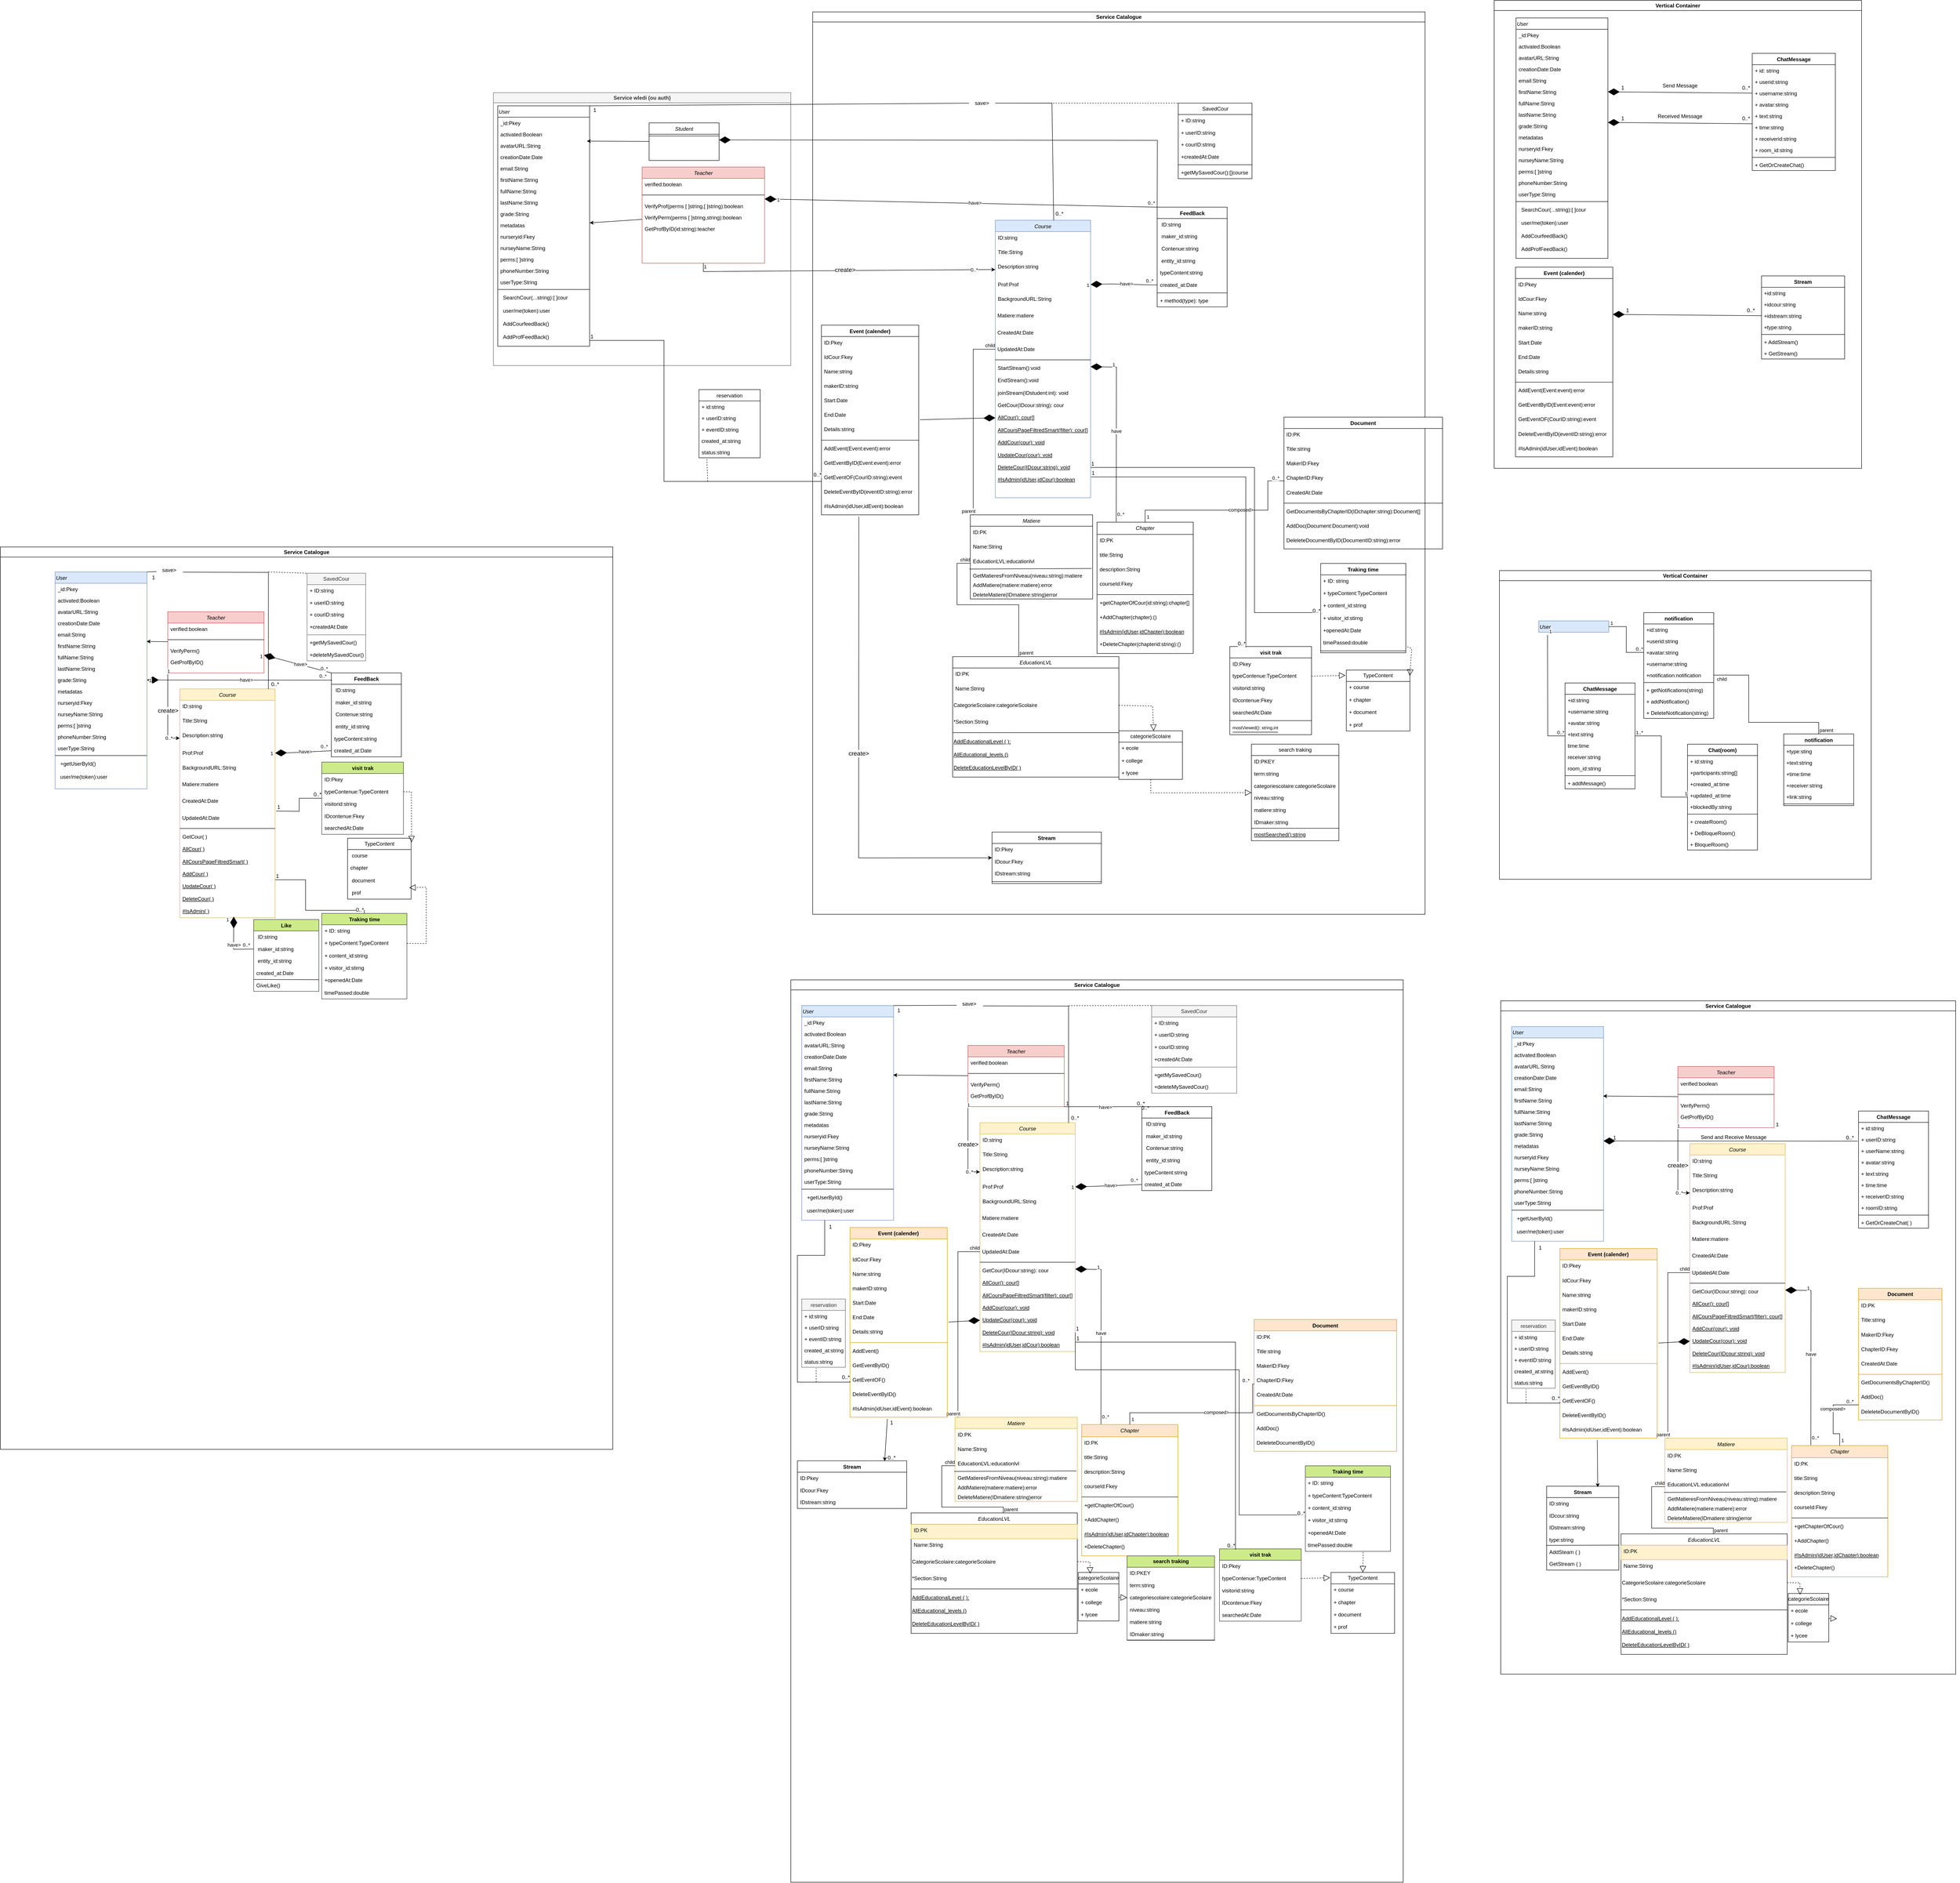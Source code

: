 <mxfile version="24.7.13">
  <diagram id="C5RBs43oDa-KdzZeNtuy" name="Page-1">
    <mxGraphModel dx="5098" dy="1116" grid="0" gridSize="10" guides="1" tooltips="1" connect="1" arrows="1" fold="1" page="1" pageScale="1" pageWidth="827" pageHeight="1169" math="0" shadow="0">
      <root>
        <mxCell id="WIyWlLk6GJQsqaUBKTNV-0" />
        <mxCell id="WIyWlLk6GJQsqaUBKTNV-1" parent="WIyWlLk6GJQsqaUBKTNV-0" />
        <mxCell id="OGS3B3dBSdwTEnX2FD4Q-23" value="" style="group" parent="WIyWlLk6GJQsqaUBKTNV-1" vertex="1" connectable="0">
          <mxGeometry x="150" y="140" width="1340" height="2000" as="geometry" />
        </mxCell>
        <mxCell id="e1jJYObIYilY-aPVNplS-69" value="Service Catalogue" style="swimlane;whiteSpace=wrap;html=1;" parent="OGS3B3dBSdwTEnX2FD4Q-23" vertex="1">
          <mxGeometry x="-60" y="-63.79" width="1400" height="2063.79" as="geometry" />
        </mxCell>
        <mxCell id="e1jJYObIYilY-aPVNplS-12" value="EducationLVL" style="swimlane;fontStyle=2;align=center;verticalAlign=top;childLayout=stackLayout;horizontal=1;startSize=26;horizontalStack=0;resizeParent=1;resizeLast=0;collapsible=1;marginBottom=0;rounded=0;shadow=0;strokeWidth=1;" parent="e1jJYObIYilY-aPVNplS-69" vertex="1">
          <mxGeometry x="320" y="1474.48" width="380" height="275.52" as="geometry">
            <mxRectangle x="230" y="140" width="160" height="26" as="alternateBounds" />
          </mxGeometry>
        </mxCell>
        <mxCell id="e1jJYObIYilY-aPVNplS-13" value="ID:PK" style="text;align=left;verticalAlign=top;spacingLeft=4;spacingRight=4;overflow=hidden;rotatable=0;points=[[0,0.5],[1,0.5]];portConstraint=eastwest;" parent="e1jJYObIYilY-aPVNplS-12" vertex="1">
          <mxGeometry y="26" width="380" height="33.144" as="geometry" />
        </mxCell>
        <mxCell id="e1jJYObIYilY-aPVNplS-14" value="Name:String" style="text;align=left;verticalAlign=top;spacingLeft=4;spacingRight=4;overflow=hidden;rotatable=0;points=[[0,0.5],[1,0.5]];portConstraint=eastwest;rounded=0;shadow=0;html=0;" parent="e1jJYObIYilY-aPVNplS-12" vertex="1">
          <mxGeometry y="59.144" width="380" height="33.144" as="geometry" />
        </mxCell>
        <mxCell id="OGS3B3dBSdwTEnX2FD4Q-24" value="CategorieScolaire:categorieScolaire" style="text;html=1;align=left;verticalAlign=middle;whiteSpace=wrap;rounded=0;" parent="e1jJYObIYilY-aPVNplS-12" vertex="1">
          <mxGeometry y="92.289" width="380" height="38.243" as="geometry" />
        </mxCell>
        <mxCell id="OGS3B3dBSdwTEnX2FD4Q-25" value="*Section:String" style="text;html=1;align=left;verticalAlign=middle;whiteSpace=wrap;rounded=0;" parent="e1jJYObIYilY-aPVNplS-12" vertex="1">
          <mxGeometry y="130.532" width="380" height="38.243" as="geometry" />
        </mxCell>
        <mxCell id="e1jJYObIYilY-aPVNplS-16" value="" style="line;html=1;strokeWidth=1;align=left;verticalAlign=middle;spacingTop=-1;spacingLeft=3;spacingRight=3;rotatable=0;labelPosition=right;points=[];portConstraint=eastwest;" parent="e1jJYObIYilY-aPVNplS-12" vertex="1">
          <mxGeometry y="168.776" width="380" height="10.198" as="geometry" />
        </mxCell>
        <mxCell id="gkKimKPJVhp-GBaB_DU5-23" value="&lt;u&gt;AddEducationalLevel ( ):&lt;/u&gt;" style="text;html=1;align=left;verticalAlign=middle;resizable=0;points=[];autosize=1;strokeColor=none;fillColor=none;" parent="e1jJYObIYilY-aPVNplS-12" vertex="1">
          <mxGeometry y="178.974" width="380" height="30" as="geometry" />
        </mxCell>
        <mxCell id="gkKimKPJVhp-GBaB_DU5-22" value="&lt;u&gt;AllEducational_levels ()&lt;/u&gt;" style="text;html=1;align=left;verticalAlign=middle;resizable=0;points=[];autosize=1;strokeColor=none;fillColor=none;" parent="e1jJYObIYilY-aPVNplS-12" vertex="1">
          <mxGeometry y="208.974" width="380" height="30" as="geometry" />
        </mxCell>
        <mxCell id="gkKimKPJVhp-GBaB_DU5-25" value="&lt;u&gt;DeleteEducationLevelByID( )&lt;/u&gt;" style="text;html=1;align=left;verticalAlign=middle;resizable=0;points=[];autosize=1;strokeColor=none;fillColor=none;" parent="e1jJYObIYilY-aPVNplS-12" vertex="1">
          <mxGeometry y="238.974" width="380" height="30" as="geometry" />
        </mxCell>
        <mxCell id="e1jJYObIYilY-aPVNplS-0" value="Course" style="swimlane;fontStyle=2;align=center;verticalAlign=top;childLayout=stackLayout;horizontal=1;startSize=26;horizontalStack=0;resizeParent=1;resizeLast=0;collapsible=1;marginBottom=0;rounded=0;shadow=0;strokeWidth=1;fillColor=#dae8fc;strokeColor=#6c8ebf;" parent="e1jJYObIYilY-aPVNplS-69" vertex="1">
          <mxGeometry x="417.38" y="476.6" width="218" height="634.593" as="geometry">
            <mxRectangle x="230" y="140" width="160" height="26" as="alternateBounds" />
          </mxGeometry>
        </mxCell>
        <mxCell id="e1jJYObIYilY-aPVNplS-1" value="ID:string" style="text;align=left;verticalAlign=top;spacingLeft=4;spacingRight=4;overflow=hidden;rotatable=0;points=[[0,0.5],[1,0.5]];portConstraint=eastwest;" parent="e1jJYObIYilY-aPVNplS-0" vertex="1">
          <mxGeometry y="26" width="218" height="33.144" as="geometry" />
        </mxCell>
        <mxCell id="e1jJYObIYilY-aPVNplS-2" value="Title:String" style="text;align=left;verticalAlign=top;spacingLeft=4;spacingRight=4;overflow=hidden;rotatable=0;points=[[0,0.5],[1,0.5]];portConstraint=eastwest;rounded=0;shadow=0;html=0;" parent="e1jJYObIYilY-aPVNplS-0" vertex="1">
          <mxGeometry y="59.144" width="218" height="33.144" as="geometry" />
        </mxCell>
        <mxCell id="e1jJYObIYilY-aPVNplS-70" value="Description:string" style="text;align=left;verticalAlign=top;spacingLeft=4;spacingRight=4;overflow=hidden;rotatable=0;points=[[0,0.5],[1,0.5]];portConstraint=eastwest;rounded=0;shadow=0;html=0;" parent="e1jJYObIYilY-aPVNplS-0" vertex="1">
          <mxGeometry y="92.289" width="218" height="40.793" as="geometry" />
        </mxCell>
        <mxCell id="e1jJYObIYilY-aPVNplS-3" value="Prof:Prof&#xa;" style="text;align=left;verticalAlign=top;spacingLeft=4;spacingRight=4;overflow=hidden;rotatable=0;points=[[0,0.5],[1,0.5]];portConstraint=eastwest;rounded=0;shadow=0;html=0;" parent="e1jJYObIYilY-aPVNplS-0" vertex="1">
          <mxGeometry y="133.082" width="218" height="33.144" as="geometry" />
        </mxCell>
        <mxCell id="e1jJYObIYilY-aPVNplS-53" value="BackgroundURL:String" style="text;align=left;verticalAlign=top;spacingLeft=4;spacingRight=4;overflow=hidden;rotatable=0;points=[[0,0.5],[1,0.5]];portConstraint=eastwest;rounded=0;shadow=0;html=0;" parent="e1jJYObIYilY-aPVNplS-0" vertex="1">
          <mxGeometry y="166.226" width="218" height="33.144" as="geometry" />
        </mxCell>
        <mxCell id="OGS3B3dBSdwTEnX2FD4Q-29" value="&amp;nbsp;Matiere:matiere" style="text;html=1;align=left;verticalAlign=middle;whiteSpace=wrap;rounded=0;" parent="e1jJYObIYilY-aPVNplS-0" vertex="1">
          <mxGeometry y="199.37" width="218" height="38.243" as="geometry" />
        </mxCell>
        <mxCell id="OGS3B3dBSdwTEnX2FD4Q-30" value="&amp;nbsp;CreatedAt:Date" style="text;html=1;align=left;verticalAlign=middle;whiteSpace=wrap;rounded=0;" parent="e1jJYObIYilY-aPVNplS-0" vertex="1">
          <mxGeometry y="237.614" width="218" height="38.243" as="geometry" />
        </mxCell>
        <mxCell id="OGS3B3dBSdwTEnX2FD4Q-31" value="&amp;nbsp;UpdatedAt:Date" style="text;html=1;align=left;verticalAlign=middle;whiteSpace=wrap;rounded=0;" parent="e1jJYObIYilY-aPVNplS-0" vertex="1">
          <mxGeometry y="275.857" width="218" height="38.243" as="geometry" />
        </mxCell>
        <mxCell id="e1jJYObIYilY-aPVNplS-4" value="" style="line;html=1;strokeWidth=1;align=left;verticalAlign=middle;spacingTop=-1;spacingLeft=3;spacingRight=3;rotatable=0;labelPosition=right;points=[];portConstraint=eastwest;" parent="e1jJYObIYilY-aPVNplS-0" vertex="1">
          <mxGeometry y="314.101" width="218" height="10.198" as="geometry" />
        </mxCell>
        <mxCell id="Vz9f1gssuTOusqs6ggo8-4" value="StartStream():void" style="text;strokeColor=none;fillColor=none;align=left;verticalAlign=top;spacingLeft=4;spacingRight=4;overflow=hidden;rotatable=0;points=[[0,0.5],[1,0.5]];portConstraint=eastwest;whiteSpace=wrap;html=1;" parent="e1jJYObIYilY-aPVNplS-0" vertex="1">
          <mxGeometry y="324.299" width="218" height="28.344" as="geometry" />
        </mxCell>
        <mxCell id="Vz9f1gssuTOusqs6ggo8-5" value="EndStream():void" style="text;strokeColor=none;fillColor=none;align=left;verticalAlign=top;spacingLeft=4;spacingRight=4;overflow=hidden;rotatable=0;points=[[0,0.5],[1,0.5]];portConstraint=eastwest;whiteSpace=wrap;html=1;" parent="e1jJYObIYilY-aPVNplS-0" vertex="1">
          <mxGeometry y="352.643" width="218" height="28.344" as="geometry" />
        </mxCell>
        <mxCell id="Vz9f1gssuTOusqs6ggo8-17" value="joinStream(IDstudent:int): void" style="text;strokeColor=none;fillColor=none;align=left;verticalAlign=top;spacingLeft=4;spacingRight=4;overflow=hidden;rotatable=0;points=[[0,0.5],[1,0.5]];portConstraint=eastwest;whiteSpace=wrap;html=1;" parent="e1jJYObIYilY-aPVNplS-0" vertex="1">
          <mxGeometry y="380.988" width="218" height="28.344" as="geometry" />
        </mxCell>
        <mxCell id="gkKimKPJVhp-GBaB_DU5-14" value="GetCour(IDcour:string): cour" style="text;strokeColor=none;fillColor=none;align=left;verticalAlign=top;spacingLeft=4;spacingRight=4;overflow=hidden;rotatable=0;points=[[0,0.5],[1,0.5]];portConstraint=eastwest;whiteSpace=wrap;html=1;" parent="e1jJYObIYilY-aPVNplS-0" vertex="1">
          <mxGeometry y="409.332" width="218" height="28.344" as="geometry" />
        </mxCell>
        <mxCell id="gkKimKPJVhp-GBaB_DU5-15" value="AllCour(): cour[]" style="text;strokeColor=none;fillColor=none;align=left;verticalAlign=top;spacingLeft=4;spacingRight=4;overflow=hidden;rotatable=0;points=[[0,0.5],[1,0.5]];portConstraint=eastwest;whiteSpace=wrap;html=1;fontStyle=4" parent="e1jJYObIYilY-aPVNplS-0" vertex="1">
          <mxGeometry y="437.676" width="218" height="28.344" as="geometry" />
        </mxCell>
        <mxCell id="gkKimKPJVhp-GBaB_DU5-16" value="AllCoursPageFiltredSmart(filter): cour[]" style="text;strokeColor=none;fillColor=none;align=left;verticalAlign=top;spacingLeft=4;spacingRight=4;overflow=hidden;rotatable=0;points=[[0,0.5],[1,0.5]];portConstraint=eastwest;whiteSpace=wrap;html=1;fontStyle=4" parent="e1jJYObIYilY-aPVNplS-0" vertex="1">
          <mxGeometry y="466.02" width="218" height="28.344" as="geometry" />
        </mxCell>
        <mxCell id="gkKimKPJVhp-GBaB_DU5-17" value="AddCour(cour): void" style="text;strokeColor=none;fillColor=none;align=left;verticalAlign=top;spacingLeft=4;spacingRight=4;overflow=hidden;rotatable=0;points=[[0,0.5],[1,0.5]];portConstraint=eastwest;whiteSpace=wrap;html=1;fontStyle=4" parent="e1jJYObIYilY-aPVNplS-0" vertex="1">
          <mxGeometry y="494.365" width="218" height="28.344" as="geometry" />
        </mxCell>
        <mxCell id="gkKimKPJVhp-GBaB_DU5-18" value="UpdateCour(cour): void" style="text;strokeColor=none;fillColor=none;align=left;verticalAlign=top;spacingLeft=4;spacingRight=4;overflow=hidden;rotatable=0;points=[[0,0.5],[1,0.5]];portConstraint=eastwest;whiteSpace=wrap;html=1;fontStyle=4" parent="e1jJYObIYilY-aPVNplS-0" vertex="1">
          <mxGeometry y="522.709" width="218" height="28.344" as="geometry" />
        </mxCell>
        <mxCell id="gkKimKPJVhp-GBaB_DU5-19" value="DeleteCour(IDcour:string): void" style="text;strokeColor=none;fillColor=none;align=left;verticalAlign=top;spacingLeft=4;spacingRight=4;overflow=hidden;rotatable=0;points=[[0,0.5],[1,0.5]];portConstraint=eastwest;whiteSpace=wrap;html=1;fontStyle=4" parent="e1jJYObIYilY-aPVNplS-0" vertex="1">
          <mxGeometry y="551.053" width="218" height="28.344" as="geometry" />
        </mxCell>
        <mxCell id="gkKimKPJVhp-GBaB_DU5-26" value="#IsAdmin(idUser,idCour):boolean" style="text;strokeColor=none;fillColor=none;align=left;verticalAlign=top;spacingLeft=4;spacingRight=4;overflow=hidden;rotatable=0;points=[[0,0.5],[1,0.5]];portConstraint=eastwest;whiteSpace=wrap;html=1;fontStyle=4" parent="e1jJYObIYilY-aPVNplS-0" vertex="1">
          <mxGeometry y="579.397" width="218" height="28.344" as="geometry" />
        </mxCell>
        <mxCell id="e1jJYObIYilY-aPVNplS-30" value="Chapter" style="swimlane;fontStyle=2;align=center;verticalAlign=top;childLayout=stackLayout;horizontal=1;startSize=28;horizontalStack=0;resizeParent=1;resizeLast=0;collapsible=1;marginBottom=0;rounded=0;shadow=0;strokeWidth=1;" parent="e1jJYObIYilY-aPVNplS-69" vertex="1">
          <mxGeometry x="650" y="1167.001" width="220" height="300.323" as="geometry">
            <mxRectangle x="230" y="140" width="160" height="26" as="alternateBounds" />
          </mxGeometry>
        </mxCell>
        <mxCell id="e1jJYObIYilY-aPVNplS-31" value="ID:PK" style="text;align=left;verticalAlign=top;spacingLeft=4;spacingRight=4;overflow=hidden;rotatable=0;points=[[0,0.5],[1,0.5]];portConstraint=eastwest;" parent="e1jJYObIYilY-aPVNplS-30" vertex="1">
          <mxGeometry y="28" width="220" height="33.144" as="geometry" />
        </mxCell>
        <mxCell id="e1jJYObIYilY-aPVNplS-32" value="title:String" style="text;align=left;verticalAlign=top;spacingLeft=4;spacingRight=4;overflow=hidden;rotatable=0;points=[[0,0.5],[1,0.5]];portConstraint=eastwest;rounded=0;shadow=0;html=0;" parent="e1jJYObIYilY-aPVNplS-30" vertex="1">
          <mxGeometry y="61.144" width="220" height="33.144" as="geometry" />
        </mxCell>
        <mxCell id="e1jJYObIYilY-aPVNplS-33" value="description:String" style="text;align=left;verticalAlign=top;spacingLeft=4;spacingRight=4;overflow=hidden;rotatable=0;points=[[0,0.5],[1,0.5]];portConstraint=eastwest;rounded=0;shadow=0;html=0;" parent="e1jJYObIYilY-aPVNplS-30" vertex="1">
          <mxGeometry y="94.289" width="220" height="33.144" as="geometry" />
        </mxCell>
        <mxCell id="e1jJYObIYilY-aPVNplS-51" value="courseId:Fkey" style="text;align=left;verticalAlign=top;spacingLeft=4;spacingRight=4;overflow=hidden;rotatable=0;points=[[0,0.5],[1,0.5]];portConstraint=eastwest;rounded=0;shadow=0;html=0;" parent="e1jJYObIYilY-aPVNplS-30" vertex="1">
          <mxGeometry y="127.433" width="220" height="33.144" as="geometry" />
        </mxCell>
        <mxCell id="e1jJYObIYilY-aPVNplS-34" value="" style="line;html=1;strokeWidth=1;align=left;verticalAlign=middle;spacingTop=-1;spacingLeft=3;spacingRight=3;rotatable=0;labelPosition=right;points=[];portConstraint=eastwest;" parent="e1jJYObIYilY-aPVNplS-30" vertex="1">
          <mxGeometry y="160.577" width="220" height="10.198" as="geometry" />
        </mxCell>
        <mxCell id="gkKimKPJVhp-GBaB_DU5-10" value="+getChapterOfCour(id:string):chapter[]" style="text;align=left;verticalAlign=top;spacingLeft=4;spacingRight=4;overflow=hidden;rotatable=0;points=[[0,0.5],[1,0.5]];portConstraint=eastwest;rounded=0;shadow=0;html=0;" parent="e1jJYObIYilY-aPVNplS-30" vertex="1">
          <mxGeometry y="170.776" width="220" height="33.144" as="geometry" />
        </mxCell>
        <mxCell id="gkKimKPJVhp-GBaB_DU5-12" value="+AddChapter(chapter):()" style="text;align=left;verticalAlign=top;spacingLeft=4;spacingRight=4;overflow=hidden;rotatable=0;points=[[0,0.5],[1,0.5]];portConstraint=eastwest;rounded=0;shadow=0;html=0;" parent="e1jJYObIYilY-aPVNplS-30" vertex="1">
          <mxGeometry y="203.92" width="220" height="33.144" as="geometry" />
        </mxCell>
        <mxCell id="gkKimKPJVhp-GBaB_DU5-37" value="#IsAdmin(idUser,idChapter):boolean" style="text;strokeColor=none;fillColor=none;align=left;verticalAlign=top;spacingLeft=4;spacingRight=4;overflow=hidden;rotatable=0;points=[[0,0.5],[1,0.5]];portConstraint=eastwest;whiteSpace=wrap;html=1;fontStyle=4" parent="e1jJYObIYilY-aPVNplS-30" vertex="1">
          <mxGeometry y="237.064" width="220" height="28.344" as="geometry" />
        </mxCell>
        <mxCell id="gkKimKPJVhp-GBaB_DU5-13" value="+DeleteChapter(chapterid:string):()" style="text;align=left;verticalAlign=top;spacingLeft=4;spacingRight=4;overflow=hidden;rotatable=0;points=[[0,0.5],[1,0.5]];portConstraint=eastwest;rounded=0;shadow=0;html=0;" parent="e1jJYObIYilY-aPVNplS-30" vertex="1">
          <mxGeometry y="265.409" width="220" height="33.144" as="geometry" />
        </mxCell>
        <mxCell id="OGS3B3dBSdwTEnX2FD4Q-34" value="Document" style="swimlane;fontStyle=1;align=center;verticalAlign=top;childLayout=stackLayout;horizontal=1;startSize=26;horizontalStack=0;resizeParent=1;resizeParentMax=0;resizeLast=0;collapsible=1;marginBottom=0;whiteSpace=wrap;html=1;" parent="e1jJYObIYilY-aPVNplS-69" vertex="1">
          <mxGeometry x="1077.38" y="926.78" width="362.62" height="301.353" as="geometry" />
        </mxCell>
        <mxCell id="OGS3B3dBSdwTEnX2FD4Q-35" value="ID:PK" style="text;strokeColor=none;fillColor=none;align=left;verticalAlign=top;spacingLeft=4;spacingRight=4;overflow=hidden;rotatable=0;points=[[0,0.5],[1,0.5]];portConstraint=eastwest;whiteSpace=wrap;html=1;" parent="OGS3B3dBSdwTEnX2FD4Q-34" vertex="1">
          <mxGeometry y="26" width="362.62" height="33.144" as="geometry" />
        </mxCell>
        <mxCell id="OGS3B3dBSdwTEnX2FD4Q-38" value="Title:string" style="text;strokeColor=none;fillColor=none;align=left;verticalAlign=top;spacingLeft=4;spacingRight=4;overflow=hidden;rotatable=0;points=[[0,0.5],[1,0.5]];portConstraint=eastwest;whiteSpace=wrap;html=1;" parent="OGS3B3dBSdwTEnX2FD4Q-34" vertex="1">
          <mxGeometry y="59.144" width="362.62" height="33.144" as="geometry" />
        </mxCell>
        <mxCell id="OGS3B3dBSdwTEnX2FD4Q-65" value="MakerID:Fkey&lt;div&gt;&lt;br&gt;&lt;/div&gt;" style="text;strokeColor=none;fillColor=none;align=left;verticalAlign=top;spacingLeft=4;spacingRight=4;overflow=hidden;rotatable=0;points=[[0,0.5],[1,0.5]];portConstraint=eastwest;whiteSpace=wrap;html=1;" parent="OGS3B3dBSdwTEnX2FD4Q-34" vertex="1">
          <mxGeometry y="92.289" width="362.62" height="33.144" as="geometry" />
        </mxCell>
        <mxCell id="OGS3B3dBSdwTEnX2FD4Q-39" value="ChapterID:Fkey" style="text;strokeColor=none;fillColor=none;align=left;verticalAlign=top;spacingLeft=4;spacingRight=4;overflow=hidden;rotatable=0;points=[[0,0.5],[1,0.5]];portConstraint=eastwest;whiteSpace=wrap;html=1;" parent="OGS3B3dBSdwTEnX2FD4Q-34" vertex="1">
          <mxGeometry y="125.433" width="362.62" height="33.144" as="geometry" />
        </mxCell>
        <mxCell id="OGS3B3dBSdwTEnX2FD4Q-66" value="CreatedAt:Date" style="text;strokeColor=none;fillColor=none;align=left;verticalAlign=top;spacingLeft=4;spacingRight=4;overflow=hidden;rotatable=0;points=[[0,0.5],[1,0.5]];portConstraint=eastwest;whiteSpace=wrap;html=1;" parent="OGS3B3dBSdwTEnX2FD4Q-34" vertex="1">
          <mxGeometry y="158.577" width="362.62" height="33.144" as="geometry" />
        </mxCell>
        <mxCell id="OGS3B3dBSdwTEnX2FD4Q-36" value="" style="line;strokeWidth=1;fillColor=none;align=left;verticalAlign=middle;spacingTop=-1;spacingLeft=3;spacingRight=3;rotatable=0;labelPosition=right;points=[];portConstraint=eastwest;strokeColor=inherit;" parent="OGS3B3dBSdwTEnX2FD4Q-34" vertex="1">
          <mxGeometry y="191.722" width="362.62" height="10.198" as="geometry" />
        </mxCell>
        <mxCell id="OGS3B3dBSdwTEnX2FD4Q-37" value="GetDocumentsByChapterID(IDchapter:string):Document[]" style="text;strokeColor=none;fillColor=none;align=left;verticalAlign=top;spacingLeft=4;spacingRight=4;overflow=hidden;rotatable=0;points=[[0,0.5],[1,0.5]];portConstraint=eastwest;whiteSpace=wrap;html=1;" parent="OGS3B3dBSdwTEnX2FD4Q-34" vertex="1">
          <mxGeometry y="201.92" width="362.62" height="33.144" as="geometry" />
        </mxCell>
        <mxCell id="gkKimKPJVhp-GBaB_DU5-20" value="AddDoc(Document:Document):void" style="text;strokeColor=none;fillColor=none;align=left;verticalAlign=top;spacingLeft=4;spacingRight=4;overflow=hidden;rotatable=0;points=[[0,0.5],[1,0.5]];portConstraint=eastwest;whiteSpace=wrap;html=1;" parent="OGS3B3dBSdwTEnX2FD4Q-34" vertex="1">
          <mxGeometry y="235.064" width="362.62" height="33.144" as="geometry" />
        </mxCell>
        <mxCell id="gkKimKPJVhp-GBaB_DU5-21" value="DeleleteDocumentByID(DocumentID:string):error" style="text;strokeColor=none;fillColor=none;align=left;verticalAlign=top;spacingLeft=4;spacingRight=4;overflow=hidden;rotatable=0;points=[[0,0.5],[1,0.5]];portConstraint=eastwest;whiteSpace=wrap;html=1;" parent="OGS3B3dBSdwTEnX2FD4Q-34" vertex="1">
          <mxGeometry y="268.209" width="362.62" height="33.144" as="geometry" />
        </mxCell>
        <mxCell id="OGS3B3dBSdwTEnX2FD4Q-62" value="" style="group;align=right;verticalAlign=bottom;fontFamily=Helvetica;fontSize=11;fontColor=default;labelBackgroundColor=default;resizable=0;fillColor=none;gradientColor=none;" parent="e1jJYObIYilY-aPVNplS-69" vertex="1" connectable="0">
          <mxGeometry x="953.619" y="1023.48" width="80" height="30" as="geometry" />
        </mxCell>
        <mxCell id="OGS3B3dBSdwTEnX2FD4Q-64" value="" style="group" parent="OGS3B3dBSdwTEnX2FD4Q-62" vertex="1" connectable="0">
          <mxGeometry width="80" height="30" as="geometry" />
        </mxCell>
        <mxCell id="e1jJYObIYilY-aPVNplS-24" value="Matiere" style="swimlane;fontStyle=2;align=center;verticalAlign=top;childLayout=stackLayout;horizontal=1;startSize=26;horizontalStack=0;resizeParent=1;resizeLast=0;collapsible=1;marginBottom=0;rounded=0;shadow=0;strokeWidth=1;" parent="e1jJYObIYilY-aPVNplS-69" vertex="1">
          <mxGeometry x="360.38" y="1150.309" width="279.62" height="192.401" as="geometry">
            <mxRectangle x="230" y="140" width="160" height="26" as="alternateBounds" />
          </mxGeometry>
        </mxCell>
        <mxCell id="e1jJYObIYilY-aPVNplS-25" value="ID:PK" style="text;align=left;verticalAlign=top;spacingLeft=4;spacingRight=4;overflow=hidden;rotatable=0;points=[[0,0.5],[1,0.5]];portConstraint=eastwest;" parent="e1jJYObIYilY-aPVNplS-24" vertex="1">
          <mxGeometry y="26" width="279.62" height="33.144" as="geometry" />
        </mxCell>
        <mxCell id="e1jJYObIYilY-aPVNplS-26" value="Name:String" style="text;align=left;verticalAlign=top;spacingLeft=4;spacingRight=4;overflow=hidden;rotatable=0;points=[[0,0.5],[1,0.5]];portConstraint=eastwest;rounded=0;shadow=0;html=0;" parent="e1jJYObIYilY-aPVNplS-24" vertex="1">
          <mxGeometry y="59.144" width="279.62" height="33.144" as="geometry" />
        </mxCell>
        <mxCell id="e1jJYObIYilY-aPVNplS-27" value="EducationLVL:educationlvl" style="text;align=left;verticalAlign=top;spacingLeft=4;spacingRight=4;overflow=hidden;rotatable=0;points=[[0,0.5],[1,0.5]];portConstraint=eastwest;rounded=0;shadow=0;html=0;" parent="e1jJYObIYilY-aPVNplS-24" vertex="1">
          <mxGeometry y="92.289" width="279.62" height="33.144" as="geometry" />
        </mxCell>
        <mxCell id="gkKimKPJVhp-GBaB_DU5-34" value="GetMatieresFromNiveau(niveau:string):matiere" style="text;align=left;verticalAlign=top;spacingLeft=4;spacingRight=4;overflow=hidden;rotatable=0;points=[[0,0.5],[1,0.5]];portConstraint=eastwest;rounded=0;shadow=0;html=0;" parent="e1jJYObIYilY-aPVNplS-24" vertex="1">
          <mxGeometry y="125.433" width="279.62" height="21.775" as="geometry" />
        </mxCell>
        <mxCell id="gkKimKPJVhp-GBaB_DU5-33" value="" style="endArrow=none;html=1;rounded=0;entryX=0.992;entryY=0.916;entryDx=0;entryDy=0;exitX=-0.007;exitY=-0.068;exitDx=0;exitDy=0;entryPerimeter=0;exitPerimeter=0;" parent="e1jJYObIYilY-aPVNplS-24" source="gkKimKPJVhp-GBaB_DU5-34" target="e1jJYObIYilY-aPVNplS-27" edge="1">
          <mxGeometry width="50" height="50" relative="1" as="geometry">
            <mxPoint x="-124.193" y="154.06" as="sourcePoint" />
            <mxPoint x="-74.193" y="100.899" as="targetPoint" />
          </mxGeometry>
        </mxCell>
        <mxCell id="gkKimKPJVhp-GBaB_DU5-35" value="AddMatiere(matiere:matiere):error" style="text;align=left;verticalAlign=top;spacingLeft=4;spacingRight=4;overflow=hidden;rotatable=0;points=[[0,0.5],[1,0.5]];portConstraint=eastwest;rounded=0;shadow=0;html=0;" parent="e1jJYObIYilY-aPVNplS-24" vertex="1">
          <mxGeometry y="147.208" width="279.62" height="21.775" as="geometry" />
        </mxCell>
        <mxCell id="gkKimKPJVhp-GBaB_DU5-36" value="DeleteMatiere(IDmatiere:string)error" style="text;align=left;verticalAlign=top;spacingLeft=4;spacingRight=4;overflow=hidden;rotatable=0;points=[[0,0.5],[1,0.5]];portConstraint=eastwest;rounded=0;shadow=0;html=0;" parent="e1jJYObIYilY-aPVNplS-24" vertex="1">
          <mxGeometry y="168.982" width="279.62" height="21.775" as="geometry" />
        </mxCell>
        <mxCell id="46zY262gzCTUuiPBzojq-1" value="" style="endArrow=diamondThin;endFill=1;endSize=24;html=1;rounded=0;exitX=1.012;exitY=0.741;exitDx=0;exitDy=0;entryX=0;entryY=0.5;entryDx=0;entryDy=0;exitPerimeter=0;" parent="e1jJYObIYilY-aPVNplS-69" source="OGS3B3dBSdwTEnX2FD4Q-76" target="gkKimKPJVhp-GBaB_DU5-15" edge="1">
          <mxGeometry width="160" relative="1" as="geometry">
            <mxPoint x="486.476" y="910.024" as="sourcePoint" />
            <mxPoint x="637.38" y="740.9" as="targetPoint" />
          </mxGeometry>
        </mxCell>
        <mxCell id="46zY262gzCTUuiPBzojq-7" value="" style="endArrow=none;html=1;edgeStyle=orthogonalEdgeStyle;rounded=0;" parent="e1jJYObIYilY-aPVNplS-69" source="e1jJYObIYilY-aPVNplS-12" target="e1jJYObIYilY-aPVNplS-27" edge="1">
          <mxGeometry relative="1" as="geometry">
            <mxPoint x="278.857" y="943.516" as="sourcePoint" />
            <mxPoint x="444.952" y="943.516" as="targetPoint" />
            <Array as="points">
              <mxPoint x="471" y="1355.733" />
              <mxPoint x="330" y="1355.733" />
              <mxPoint x="330" y="1261.107" />
            </Array>
          </mxGeometry>
        </mxCell>
        <mxCell id="46zY262gzCTUuiPBzojq-8" value="parent" style="edgeLabel;resizable=0;html=1;align=left;verticalAlign=bottom;" parent="46zY262gzCTUuiPBzojq-7" connectable="0" vertex="1">
          <mxGeometry x="-1" relative="1" as="geometry" />
        </mxCell>
        <mxCell id="46zY262gzCTUuiPBzojq-9" value="child" style="edgeLabel;resizable=0;html=1;align=right;verticalAlign=bottom;" parent="46zY262gzCTUuiPBzojq-7" connectable="0" vertex="1">
          <mxGeometry x="1" relative="1" as="geometry" />
        </mxCell>
        <mxCell id="46zY262gzCTUuiPBzojq-12" value="" style="endArrow=none;html=1;edgeStyle=orthogonalEdgeStyle;rounded=0;entryX=0;entryY=0.5;entryDx=0;entryDy=0;" parent="e1jJYObIYilY-aPVNplS-69" source="e1jJYObIYilY-aPVNplS-24" target="OGS3B3dBSdwTEnX2FD4Q-31" edge="1">
          <mxGeometry relative="1" as="geometry">
            <mxPoint x="330.38" y="1091.725" as="sourcePoint" />
            <mxPoint x="407.76" y="697.687" as="targetPoint" />
            <Array as="points">
              <mxPoint x="367" y="772" />
            </Array>
          </mxGeometry>
        </mxCell>
        <mxCell id="46zY262gzCTUuiPBzojq-13" value="parent" style="edgeLabel;resizable=0;html=1;align=left;verticalAlign=bottom;" parent="46zY262gzCTUuiPBzojq-12" connectable="0" vertex="1">
          <mxGeometry x="-1" relative="1" as="geometry">
            <mxPoint x="-28" as="offset" />
          </mxGeometry>
        </mxCell>
        <mxCell id="46zY262gzCTUuiPBzojq-14" value="child" style="edgeLabel;resizable=0;html=1;align=right;verticalAlign=bottom;" parent="46zY262gzCTUuiPBzojq-12" connectable="0" vertex="1">
          <mxGeometry x="1" relative="1" as="geometry" />
        </mxCell>
        <mxCell id="Vz9f1gssuTOusqs6ggo8-31" value="search traking" style="swimlane;fontStyle=0;childLayout=stackLayout;horizontal=1;startSize=26;fillColor=none;horizontalStack=0;resizeParent=1;resizeParentMax=0;resizeLast=0;collapsible=1;marginBottom=0;whiteSpace=wrap;html=1;" parent="e1jJYObIYilY-aPVNplS-69" vertex="1">
          <mxGeometry x="1003" y="1674.699" width="200" height="220.849" as="geometry" />
        </mxCell>
        <mxCell id="Vz9f1gssuTOusqs6ggo8-32" value="ID:PKEY" style="text;strokeColor=none;fillColor=none;align=left;verticalAlign=top;spacingLeft=4;spacingRight=4;overflow=hidden;rotatable=0;points=[[0,0.5],[1,0.5]];portConstraint=eastwest;whiteSpace=wrap;html=1;" parent="Vz9f1gssuTOusqs6ggo8-31" vertex="1">
          <mxGeometry y="26" width="200" height="27.836" as="geometry" />
        </mxCell>
        <mxCell id="Vz9f1gssuTOusqs6ggo8-33" value="term:string" style="text;strokeColor=none;fillColor=none;align=left;verticalAlign=top;spacingLeft=4;spacingRight=4;overflow=hidden;rotatable=0;points=[[0,0.5],[1,0.5]];portConstraint=eastwest;whiteSpace=wrap;html=1;" parent="Vz9f1gssuTOusqs6ggo8-31" vertex="1">
          <mxGeometry y="53.836" width="200" height="27.836" as="geometry" />
        </mxCell>
        <mxCell id="Vz9f1gssuTOusqs6ggo8-38" value="categoriescolaire:categorieScolaire" style="text;strokeColor=none;fillColor=none;align=left;verticalAlign=top;spacingLeft=4;spacingRight=4;overflow=hidden;rotatable=0;points=[[0,0.5],[1,0.5]];portConstraint=eastwest;whiteSpace=wrap;html=1;" parent="Vz9f1gssuTOusqs6ggo8-31" vertex="1">
          <mxGeometry y="81.671" width="200" height="27.836" as="geometry" />
        </mxCell>
        <mxCell id="Vz9f1gssuTOusqs6ggo8-39" value="niveau:string" style="text;strokeColor=none;fillColor=none;align=left;verticalAlign=top;spacingLeft=4;spacingRight=4;overflow=hidden;rotatable=0;points=[[0,0.5],[1,0.5]];portConstraint=eastwest;whiteSpace=wrap;html=1;" parent="Vz9f1gssuTOusqs6ggo8-31" vertex="1">
          <mxGeometry y="109.507" width="200" height="27.836" as="geometry" />
        </mxCell>
        <mxCell id="Vz9f1gssuTOusqs6ggo8-40" value="matiere:string" style="text;strokeColor=none;fillColor=none;align=left;verticalAlign=top;spacingLeft=4;spacingRight=4;overflow=hidden;rotatable=0;points=[[0,0.5],[1,0.5]];portConstraint=eastwest;whiteSpace=wrap;html=1;" parent="Vz9f1gssuTOusqs6ggo8-31" vertex="1">
          <mxGeometry y="137.342" width="200" height="27.836" as="geometry" />
        </mxCell>
        <mxCell id="Vz9f1gssuTOusqs6ggo8-36" value="IDmaker:string" style="text;strokeColor=none;fillColor=none;align=left;verticalAlign=top;spacingLeft=4;spacingRight=4;overflow=hidden;rotatable=0;points=[[0,0.5],[1,0.5]];portConstraint=eastwest;whiteSpace=wrap;html=1;" parent="Vz9f1gssuTOusqs6ggo8-31" vertex="1">
          <mxGeometry y="165.178" width="200" height="27.836" as="geometry" />
        </mxCell>
        <mxCell id="Vz9f1gssuTOusqs6ggo8-35" value="mostSearched():string" style="text;strokeColor=none;fillColor=none;align=left;verticalAlign=top;spacingLeft=4;spacingRight=4;overflow=hidden;rotatable=0;points=[[0,0.5],[1,0.5]];portConstraint=eastwest;whiteSpace=wrap;html=1;fontStyle=4" parent="Vz9f1gssuTOusqs6ggo8-31" vertex="1">
          <mxGeometry y="193.013" width="200" height="27.836" as="geometry" />
        </mxCell>
        <mxCell id="Vz9f1gssuTOusqs6ggo8-37" value="" style="endArrow=none;html=1;rounded=0;entryX=1.005;entryY=-0.019;entryDx=0;entryDy=0;exitX=0;exitY=-0.019;exitDx=0;exitDy=0;exitPerimeter=0;entryPerimeter=0;" parent="Vz9f1gssuTOusqs6ggo8-31" source="Vz9f1gssuTOusqs6ggo8-35" target="Vz9f1gssuTOusqs6ggo8-35" edge="1">
          <mxGeometry width="50" height="50" relative="1" as="geometry">
            <mxPoint x="-124.571" y="289.061" as="sourcePoint" />
            <mxPoint x="-72.667" y="235.531" as="targetPoint" />
          </mxGeometry>
        </mxCell>
        <mxCell id="Vz9f1gssuTOusqs6ggo8-50" value="visit trak" style="swimlane;fontStyle=1;align=center;verticalAlign=top;childLayout=stackLayout;horizontal=1;startSize=26;horizontalStack=0;resizeParent=1;resizeParentMax=0;resizeLast=0;collapsible=1;marginBottom=0;whiteSpace=wrap;html=1;" parent="e1jJYObIYilY-aPVNplS-69" vertex="1">
          <mxGeometry x="953.618" y="1451.422" width="186.857" height="201.578" as="geometry" />
        </mxCell>
        <mxCell id="Vz9f1gssuTOusqs6ggo8-51" value="ID:Pkey" style="text;strokeColor=none;fillColor=none;align=left;verticalAlign=top;spacingLeft=4;spacingRight=4;overflow=hidden;rotatable=0;points=[[0,0.5],[1,0.5]];portConstraint=eastwest;whiteSpace=wrap;html=1;" parent="Vz9f1gssuTOusqs6ggo8-50" vertex="1">
          <mxGeometry y="26" width="186.857" height="27.836" as="geometry" />
        </mxCell>
        <mxCell id="Vz9f1gssuTOusqs6ggo8-58" value="typeContenue:TypeContent" style="text;strokeColor=none;fillColor=none;align=left;verticalAlign=top;spacingLeft=4;spacingRight=4;overflow=hidden;rotatable=0;points=[[0,0.5],[1,0.5]];portConstraint=eastwest;whiteSpace=wrap;html=1;" parent="Vz9f1gssuTOusqs6ggo8-50" vertex="1">
          <mxGeometry y="53.836" width="186.857" height="27.836" as="geometry" />
        </mxCell>
        <mxCell id="Vz9f1gssuTOusqs6ggo8-56" value="visitorid:string" style="text;strokeColor=none;fillColor=none;align=left;verticalAlign=top;spacingLeft=4;spacingRight=4;overflow=hidden;rotatable=0;points=[[0,0.5],[1,0.5]];portConstraint=eastwest;whiteSpace=wrap;html=1;" parent="Vz9f1gssuTOusqs6ggo8-50" vertex="1">
          <mxGeometry y="81.671" width="186.857" height="27.836" as="geometry" />
        </mxCell>
        <mxCell id="Vz9f1gssuTOusqs6ggo8-57" value="IDcontenue:Fkey" style="text;strokeColor=none;fillColor=none;align=left;verticalAlign=top;spacingLeft=4;spacingRight=4;overflow=hidden;rotatable=0;points=[[0,0.5],[1,0.5]];portConstraint=eastwest;whiteSpace=wrap;html=1;" parent="Vz9f1gssuTOusqs6ggo8-50" vertex="1">
          <mxGeometry y="109.507" width="186.857" height="27.836" as="geometry" />
        </mxCell>
        <mxCell id="9RkloecrhOTHsbJr_6qP-25" value="searchedAt:Date" style="text;strokeColor=none;fillColor=none;align=left;verticalAlign=top;spacingLeft=4;spacingRight=4;overflow=hidden;rotatable=0;points=[[0,0.5],[1,0.5]];portConstraint=eastwest;whiteSpace=wrap;html=1;" parent="Vz9f1gssuTOusqs6ggo8-50" vertex="1">
          <mxGeometry y="137.342" width="186.857" height="27.836" as="geometry" />
        </mxCell>
        <mxCell id="Vz9f1gssuTOusqs6ggo8-52" value="" style="line;strokeWidth=1;fillColor=none;align=left;verticalAlign=middle;spacingTop=-1;spacingLeft=3;spacingRight=3;rotatable=0;labelPosition=right;points=[];portConstraint=eastwest;strokeColor=inherit;" parent="Vz9f1gssuTOusqs6ggo8-50" vertex="1">
          <mxGeometry y="165.178" width="186.857" height="8.565" as="geometry" />
        </mxCell>
        <mxCell id="Vz9f1gssuTOusqs6ggo8-53" value="&lt;sup&gt;mostViewed(): string,int&lt;/sup&gt;&lt;div style=&quot;line-height: 0%;&quot;&gt;&lt;span style=&quot;font-size: 10px;&quot;&gt;______&lt;/span&gt;&lt;/div&gt;" style="text;strokeColor=none;fillColor=none;align=left;verticalAlign=top;spacingLeft=4;spacingRight=4;overflow=hidden;rotatable=0;points=[[0,0.5],[1,0.5]];portConstraint=eastwest;whiteSpace=wrap;html=1;fontStyle=4" parent="Vz9f1gssuTOusqs6ggo8-50" vertex="1">
          <mxGeometry y="173.742" width="186.857" height="27.836" as="geometry" />
        </mxCell>
        <mxCell id="Vz9f1gssuTOusqs6ggo8-59" value="TypeContent" style="swimlane;fontStyle=0;childLayout=stackLayout;horizontal=1;startSize=26;fillColor=none;horizontalStack=0;resizeParent=1;resizeParentMax=0;resizeLast=0;collapsible=1;marginBottom=0;whiteSpace=wrap;html=1;" parent="e1jJYObIYilY-aPVNplS-69" vertex="1">
          <mxGeometry x="1219.999" y="1505.26" width="145.333" height="139.377" as="geometry" />
        </mxCell>
        <mxCell id="Vz9f1gssuTOusqs6ggo8-60" value="+ course" style="text;strokeColor=none;fillColor=none;align=left;verticalAlign=top;spacingLeft=4;spacingRight=4;overflow=hidden;rotatable=0;points=[[0,0.5],[1,0.5]];portConstraint=eastwest;whiteSpace=wrap;html=1;" parent="Vz9f1gssuTOusqs6ggo8-59" vertex="1">
          <mxGeometry y="26" width="145.333" height="28.344" as="geometry" />
        </mxCell>
        <mxCell id="Vz9f1gssuTOusqs6ggo8-61" value="+ chapter" style="text;strokeColor=none;fillColor=none;align=left;verticalAlign=top;spacingLeft=4;spacingRight=4;overflow=hidden;rotatable=0;points=[[0,0.5],[1,0.5]];portConstraint=eastwest;whiteSpace=wrap;html=1;" parent="Vz9f1gssuTOusqs6ggo8-59" vertex="1">
          <mxGeometry y="54.344" width="145.333" height="28.344" as="geometry" />
        </mxCell>
        <mxCell id="Vz9f1gssuTOusqs6ggo8-62" value="+ document" style="text;strokeColor=none;fillColor=none;align=left;verticalAlign=top;spacingLeft=4;spacingRight=4;overflow=hidden;rotatable=0;points=[[0,0.5],[1,0.5]];portConstraint=eastwest;whiteSpace=wrap;html=1;" parent="Vz9f1gssuTOusqs6ggo8-59" vertex="1">
          <mxGeometry y="82.689" width="145.333" height="28.344" as="geometry" />
        </mxCell>
        <mxCell id="Vz9f1gssuTOusqs6ggo8-63" value="+ prof" style="text;strokeColor=none;fillColor=none;align=left;verticalAlign=top;spacingLeft=4;spacingRight=4;overflow=hidden;rotatable=0;points=[[0,0.5],[1,0.5]];portConstraint=eastwest;whiteSpace=wrap;html=1;" parent="Vz9f1gssuTOusqs6ggo8-59" vertex="1">
          <mxGeometry y="111.033" width="145.333" height="28.344" as="geometry" />
        </mxCell>
        <mxCell id="Vz9f1gssuTOusqs6ggo8-64" value="" style="endArrow=block;dashed=1;endFill=0;endSize=12;html=1;rounded=0;entryX=-0.014;entryY=0.087;entryDx=0;entryDy=0;entryPerimeter=0;exitX=1;exitY=0.5;exitDx=0;exitDy=0;" parent="e1jJYObIYilY-aPVNplS-69" source="Vz9f1gssuTOusqs6ggo8-58" target="Vz9f1gssuTOusqs6ggo8-59" edge="1">
          <mxGeometry width="160" relative="1" as="geometry">
            <mxPoint x="1119.714" y="1303.868" as="sourcePoint" />
            <mxPoint x="1285.81" y="1303.868" as="targetPoint" />
          </mxGeometry>
        </mxCell>
        <mxCell id="Vz9f1gssuTOusqs6ggo8-68" value="" style="endArrow=diamondThin;endFill=1;endSize=24;html=1;rounded=0;exitX=0.2;exitY=-0.003;exitDx=0;exitDy=0;exitPerimeter=0;entryX=1;entryY=0.5;entryDx=0;entryDy=0;" parent="e1jJYObIYilY-aPVNplS-69" source="e1jJYObIYilY-aPVNplS-30" edge="1">
          <mxGeometry width="160" relative="1" as="geometry">
            <mxPoint x="476.095" y="976.819" as="sourcePoint" />
            <mxPoint x="635.38" y="811.464" as="targetPoint" />
            <Array as="points">
              <mxPoint x="694.381" y="812.392" />
            </Array>
          </mxGeometry>
        </mxCell>
        <mxCell id="gkKimKPJVhp-GBaB_DU5-0" value="have" style="edgeLabel;html=1;align=center;verticalAlign=middle;resizable=0;points=[];" parent="Vz9f1gssuTOusqs6ggo8-68" vertex="1" connectable="0">
          <mxGeometry x="0.004" relative="1" as="geometry">
            <mxPoint y="-1" as="offset" />
          </mxGeometry>
        </mxCell>
        <mxCell id="gkKimKPJVhp-GBaB_DU5-1" value="0..*" style="edgeLabel;html=1;align=center;verticalAlign=middle;resizable=0;points=[];" parent="Vz9f1gssuTOusqs6ggo8-68" vertex="1" connectable="0">
          <mxGeometry x="-0.914" relative="1" as="geometry">
            <mxPoint x="10" as="offset" />
          </mxGeometry>
        </mxCell>
        <mxCell id="gkKimKPJVhp-GBaB_DU5-2" value="&lt;div&gt;1&lt;br&gt;&lt;/div&gt;" style="edgeLabel;html=1;align=center;verticalAlign=middle;resizable=0;points=[];" parent="Vz9f1gssuTOusqs6ggo8-68" vertex="1" connectable="0">
          <mxGeometry x="0.744" y="-1" relative="1" as="geometry">
            <mxPoint y="-5" as="offset" />
          </mxGeometry>
        </mxCell>
        <mxCell id="OGS3B3dBSdwTEnX2FD4Q-67" value="Event (calender)" style="swimlane;fontStyle=1;align=center;verticalAlign=top;childLayout=stackLayout;horizontal=1;startSize=26;horizontalStack=0;resizeParent=1;resizeParentMax=0;resizeLast=0;collapsible=1;marginBottom=0;whiteSpace=wrap;html=1;" parent="e1jJYObIYilY-aPVNplS-69" vertex="1">
          <mxGeometry x="20" y="716.378" width="222.48" height="433.93" as="geometry" />
        </mxCell>
        <mxCell id="OGS3B3dBSdwTEnX2FD4Q-68" value="ID:Pkey" style="text;strokeColor=none;fillColor=none;align=left;verticalAlign=top;spacingLeft=4;spacingRight=4;overflow=hidden;rotatable=0;points=[[0,0.5],[1,0.5]];portConstraint=eastwest;whiteSpace=wrap;html=1;" parent="OGS3B3dBSdwTEnX2FD4Q-67" vertex="1">
          <mxGeometry y="26" width="222.48" height="33.144" as="geometry" />
        </mxCell>
        <mxCell id="OGS3B3dBSdwTEnX2FD4Q-71" value="IdCour:Fkey" style="text;strokeColor=none;fillColor=none;align=left;verticalAlign=top;spacingLeft=4;spacingRight=4;overflow=hidden;rotatable=0;points=[[0,0.5],[1,0.5]];portConstraint=eastwest;whiteSpace=wrap;html=1;" parent="OGS3B3dBSdwTEnX2FD4Q-67" vertex="1">
          <mxGeometry y="59.144" width="222.48" height="33.144" as="geometry" />
        </mxCell>
        <mxCell id="OGS3B3dBSdwTEnX2FD4Q-74" value="Name:string" style="text;strokeColor=none;fillColor=none;align=left;verticalAlign=top;spacingLeft=4;spacingRight=4;overflow=hidden;rotatable=0;points=[[0,0.5],[1,0.5]];portConstraint=eastwest;whiteSpace=wrap;html=1;" parent="OGS3B3dBSdwTEnX2FD4Q-67" vertex="1">
          <mxGeometry y="92.289" width="222.48" height="33.144" as="geometry" />
        </mxCell>
        <mxCell id="9RkloecrhOTHsbJr_6qP-24" value="makerID:string" style="text;strokeColor=none;fillColor=none;align=left;verticalAlign=top;spacingLeft=4;spacingRight=4;overflow=hidden;rotatable=0;points=[[0,0.5],[1,0.5]];portConstraint=eastwest;whiteSpace=wrap;html=1;" parent="OGS3B3dBSdwTEnX2FD4Q-67" vertex="1">
          <mxGeometry y="125.433" width="222.48" height="33.144" as="geometry" />
        </mxCell>
        <mxCell id="OGS3B3dBSdwTEnX2FD4Q-75" value="Start:Date" style="text;strokeColor=none;fillColor=none;align=left;verticalAlign=top;spacingLeft=4;spacingRight=4;overflow=hidden;rotatable=0;points=[[0,0.5],[1,0.5]];portConstraint=eastwest;whiteSpace=wrap;html=1;" parent="OGS3B3dBSdwTEnX2FD4Q-67" vertex="1">
          <mxGeometry y="158.577" width="222.48" height="33.144" as="geometry" />
        </mxCell>
        <mxCell id="OGS3B3dBSdwTEnX2FD4Q-76" value="End:Date" style="text;strokeColor=none;fillColor=none;align=left;verticalAlign=top;spacingLeft=4;spacingRight=4;overflow=hidden;rotatable=0;points=[[0,0.5],[1,0.5]];portConstraint=eastwest;whiteSpace=wrap;html=1;" parent="OGS3B3dBSdwTEnX2FD4Q-67" vertex="1">
          <mxGeometry y="191.722" width="222.48" height="33.144" as="geometry" />
        </mxCell>
        <mxCell id="OGS3B3dBSdwTEnX2FD4Q-77" value="Details:string" style="text;strokeColor=none;fillColor=none;align=left;verticalAlign=top;spacingLeft=4;spacingRight=4;overflow=hidden;rotatable=0;points=[[0,0.5],[1,0.5]];portConstraint=eastwest;whiteSpace=wrap;html=1;" parent="OGS3B3dBSdwTEnX2FD4Q-67" vertex="1">
          <mxGeometry y="224.866" width="222.48" height="33.144" as="geometry" />
        </mxCell>
        <mxCell id="OGS3B3dBSdwTEnX2FD4Q-69" value="" style="line;strokeWidth=1;fillColor=none;align=left;verticalAlign=middle;spacingTop=-1;spacingLeft=3;spacingRight=3;rotatable=0;labelPosition=right;points=[];portConstraint=eastwest;strokeColor=inherit;" parent="OGS3B3dBSdwTEnX2FD4Q-67" vertex="1">
          <mxGeometry y="258.01" width="222.48" height="10.198" as="geometry" />
        </mxCell>
        <mxCell id="gkKimKPJVhp-GBaB_DU5-27" value="AddEvent(Event:event):error" style="text;strokeColor=none;fillColor=none;align=left;verticalAlign=top;spacingLeft=4;spacingRight=4;overflow=hidden;rotatable=0;points=[[0,0.5],[1,0.5]];portConstraint=eastwest;whiteSpace=wrap;html=1;" parent="OGS3B3dBSdwTEnX2FD4Q-67" vertex="1">
          <mxGeometry y="268.209" width="222.48" height="33.144" as="geometry" />
        </mxCell>
        <mxCell id="gkKimKPJVhp-GBaB_DU5-28" value="GetEventByID(Event:event):error" style="text;strokeColor=none;fillColor=none;align=left;verticalAlign=top;spacingLeft=4;spacingRight=4;overflow=hidden;rotatable=0;points=[[0,0.5],[1,0.5]];portConstraint=eastwest;whiteSpace=wrap;html=1;" parent="OGS3B3dBSdwTEnX2FD4Q-67" vertex="1">
          <mxGeometry y="301.353" width="222.48" height="33.144" as="geometry" />
        </mxCell>
        <mxCell id="gkKimKPJVhp-GBaB_DU5-29" value="GetEventOF(CourID:string):event" style="text;strokeColor=none;fillColor=none;align=left;verticalAlign=top;spacingLeft=4;spacingRight=4;overflow=hidden;rotatable=0;points=[[0,0.5],[1,0.5]];portConstraint=eastwest;whiteSpace=wrap;html=1;" parent="OGS3B3dBSdwTEnX2FD4Q-67" vertex="1">
          <mxGeometry y="334.497" width="222.48" height="33.144" as="geometry" />
        </mxCell>
        <mxCell id="gkKimKPJVhp-GBaB_DU5-31" value="DeleteEventByID(eventID:string):error" style="text;strokeColor=none;fillColor=none;align=left;verticalAlign=top;spacingLeft=4;spacingRight=4;overflow=hidden;rotatable=0;points=[[0,0.5],[1,0.5]];portConstraint=eastwest;whiteSpace=wrap;html=1;" parent="OGS3B3dBSdwTEnX2FD4Q-67" vertex="1">
          <mxGeometry y="367.642" width="222.48" height="33.144" as="geometry" />
        </mxCell>
        <mxCell id="gkKimKPJVhp-GBaB_DU5-30" value="#IsAdmin(idUser,idEvent):boolean" style="text;strokeColor=none;fillColor=none;align=left;verticalAlign=top;spacingLeft=4;spacingRight=4;overflow=hidden;rotatable=0;points=[[0,0.5],[1,0.5]];portConstraint=eastwest;whiteSpace=wrap;html=1;" parent="OGS3B3dBSdwTEnX2FD4Q-67" vertex="1">
          <mxGeometry y="400.786" width="222.48" height="33.144" as="geometry" />
        </mxCell>
        <mxCell id="Vz9f1gssuTOusqs6ggo8-69" value="categorieScolaire" style="swimlane;fontStyle=0;childLayout=stackLayout;horizontal=1;startSize=26;fillColor=none;horizontalStack=0;resizeParent=1;resizeParentMax=0;resizeLast=0;collapsible=1;marginBottom=0;whiteSpace=wrap;html=1;" parent="e1jJYObIYilY-aPVNplS-69" vertex="1">
          <mxGeometry x="700.001" y="1644.227" width="145.333" height="111.033" as="geometry" />
        </mxCell>
        <mxCell id="Vz9f1gssuTOusqs6ggo8-70" value="+ ecole" style="text;strokeColor=none;fillColor=none;align=left;verticalAlign=top;spacingLeft=4;spacingRight=4;overflow=hidden;rotatable=0;points=[[0,0.5],[1,0.5]];portConstraint=eastwest;whiteSpace=wrap;html=1;" parent="Vz9f1gssuTOusqs6ggo8-69" vertex="1">
          <mxGeometry y="26" width="145.333" height="28.344" as="geometry" />
        </mxCell>
        <mxCell id="Vz9f1gssuTOusqs6ggo8-71" value="+ college" style="text;strokeColor=none;fillColor=none;align=left;verticalAlign=top;spacingLeft=4;spacingRight=4;overflow=hidden;rotatable=0;points=[[0,0.5],[1,0.5]];portConstraint=eastwest;whiteSpace=wrap;html=1;" parent="Vz9f1gssuTOusqs6ggo8-69" vertex="1">
          <mxGeometry y="54.344" width="145.333" height="28.344" as="geometry" />
        </mxCell>
        <mxCell id="Vz9f1gssuTOusqs6ggo8-72" value="+ lycee" style="text;strokeColor=none;fillColor=none;align=left;verticalAlign=top;spacingLeft=4;spacingRight=4;overflow=hidden;rotatable=0;points=[[0,0.5],[1,0.5]];portConstraint=eastwest;whiteSpace=wrap;html=1;" parent="Vz9f1gssuTOusqs6ggo8-69" vertex="1">
          <mxGeometry y="82.689" width="145.333" height="28.344" as="geometry" />
        </mxCell>
        <mxCell id="Vz9f1gssuTOusqs6ggo8-73" value="" style="endArrow=block;dashed=1;endFill=0;endSize=12;html=1;rounded=0;exitX=1;exitY=0.5;exitDx=0;exitDy=0;entryX=0.547;entryY=0.001;entryDx=0;entryDy=0;entryPerimeter=0;" parent="e1jJYObIYilY-aPVNplS-69" source="OGS3B3dBSdwTEnX2FD4Q-24" target="Vz9f1gssuTOusqs6ggo8-69" edge="1">
          <mxGeometry width="160" relative="1" as="geometry">
            <mxPoint x="673.333" y="1417.011" as="sourcePoint" />
            <mxPoint x="683.381" y="1627.455" as="targetPoint" />
            <Array as="points">
              <mxPoint x="777" y="1587.515" />
            </Array>
          </mxGeometry>
        </mxCell>
        <mxCell id="Vz9f1gssuTOusqs6ggo8-91" value="Traking time" style="swimlane;fontStyle=1;align=center;verticalAlign=top;childLayout=stackLayout;horizontal=1;startSize=26;horizontalStack=0;resizeParent=1;resizeParentMax=0;resizeLast=0;collapsible=1;marginBottom=0;whiteSpace=wrap;html=1;" parent="e1jJYObIYilY-aPVNplS-69" vertex="1">
          <mxGeometry x="1161.372" y="1261.399" width="194.643" height="204.278" as="geometry" />
        </mxCell>
        <mxCell id="Vz9f1gssuTOusqs6ggo8-92" value="+ ID: string" style="text;strokeColor=none;fillColor=none;align=left;verticalAlign=top;spacingLeft=4;spacingRight=4;overflow=hidden;rotatable=0;points=[[0,0.5],[1,0.5]];portConstraint=eastwest;whiteSpace=wrap;html=1;" parent="Vz9f1gssuTOusqs6ggo8-91" vertex="1">
          <mxGeometry y="26" width="194.643" height="28.344" as="geometry" />
        </mxCell>
        <mxCell id="Vz9f1gssuTOusqs6ggo8-93" value="+ typeContent:TypeContent" style="text;strokeColor=none;fillColor=none;align=left;verticalAlign=top;spacingLeft=4;spacingRight=4;overflow=hidden;rotatable=0;points=[[0,0.5],[1,0.5]];portConstraint=eastwest;whiteSpace=wrap;html=1;" parent="Vz9f1gssuTOusqs6ggo8-91" vertex="1">
          <mxGeometry y="54.344" width="194.643" height="28.344" as="geometry" />
        </mxCell>
        <mxCell id="9RkloecrhOTHsbJr_6qP-26" value="+ content_id:string" style="text;strokeColor=none;fillColor=none;align=left;verticalAlign=top;spacingLeft=4;spacingRight=4;overflow=hidden;rotatable=0;points=[[0,0.5],[1,0.5]];portConstraint=eastwest;whiteSpace=wrap;html=1;" parent="Vz9f1gssuTOusqs6ggo8-91" vertex="1">
          <mxGeometry y="82.689" width="194.643" height="28.344" as="geometry" />
        </mxCell>
        <mxCell id="Vz9f1gssuTOusqs6ggo8-94" value="+ visitor_id:stirng" style="text;strokeColor=none;fillColor=none;align=left;verticalAlign=top;spacingLeft=4;spacingRight=4;overflow=hidden;rotatable=0;points=[[0,0.5],[1,0.5]];portConstraint=eastwest;whiteSpace=wrap;html=1;" parent="Vz9f1gssuTOusqs6ggo8-91" vertex="1">
          <mxGeometry y="111.033" width="194.643" height="28.344" as="geometry" />
        </mxCell>
        <mxCell id="Vz9f1gssuTOusqs6ggo8-95" value="+openedAt:Date" style="text;strokeColor=none;fillColor=none;align=left;verticalAlign=top;spacingLeft=4;spacingRight=4;overflow=hidden;rotatable=0;points=[[0,0.5],[1,0.5]];portConstraint=eastwest;whiteSpace=wrap;html=1;" parent="Vz9f1gssuTOusqs6ggo8-91" vertex="1">
          <mxGeometry y="139.377" width="194.643" height="28.344" as="geometry" />
        </mxCell>
        <mxCell id="Vz9f1gssuTOusqs6ggo8-97" value="timePassed:double" style="text;strokeColor=none;fillColor=none;align=left;verticalAlign=top;spacingLeft=4;spacingRight=4;overflow=hidden;rotatable=0;points=[[0,0.5],[1,0.5]];portConstraint=eastwest;whiteSpace=wrap;html=1;" parent="Vz9f1gssuTOusqs6ggo8-91" vertex="1">
          <mxGeometry y="167.721" width="194.643" height="27.836" as="geometry" />
        </mxCell>
        <mxCell id="Vz9f1gssuTOusqs6ggo8-96" value="" style="line;strokeWidth=1;fillColor=none;align=left;verticalAlign=middle;spacingTop=-1;spacingLeft=3;spacingRight=3;rotatable=0;labelPosition=right;points=[];portConstraint=eastwest;strokeColor=inherit;" parent="Vz9f1gssuTOusqs6ggo8-91" vertex="1">
          <mxGeometry y="195.557" width="194.643" height="8.721" as="geometry" />
        </mxCell>
        <mxCell id="Vz9f1gssuTOusqs6ggo8-98" value="" style="endArrow=block;dashed=1;endFill=0;endSize=12;html=1;rounded=0;exitX=1.018;exitY=0.822;exitDx=0;exitDy=0;exitPerimeter=0;entryX=0.998;entryY=0.095;entryDx=0;entryDy=0;entryPerimeter=0;" parent="e1jJYObIYilY-aPVNplS-69" source="Vz9f1gssuTOusqs6ggo8-97" target="Vz9f1gssuTOusqs6ggo8-59" edge="1">
          <mxGeometry width="160" relative="1" as="geometry">
            <mxPoint x="1140.152" y="1468.287" as="sourcePoint" />
            <mxPoint x="1313.06" y="1456.295" as="targetPoint" />
            <Array as="points">
              <mxPoint x="1369.506" y="1456.295" />
            </Array>
          </mxGeometry>
        </mxCell>
        <mxCell id="Vz9f1gssuTOusqs6ggo8-1" value="Stream" style="swimlane;fontStyle=1;align=center;verticalAlign=top;childLayout=stackLayout;horizontal=1;startSize=26;horizontalStack=0;resizeParent=1;resizeParentMax=0;resizeLast=0;collapsible=1;marginBottom=0;whiteSpace=wrap;html=1;" parent="e1jJYObIYilY-aPVNplS-69" vertex="1">
          <mxGeometry x="410" y="1875.838" width="250" height="117.437" as="geometry" />
        </mxCell>
        <mxCell id="Vz9f1gssuTOusqs6ggo8-2" value="ID:Pkey" style="text;strokeColor=none;fillColor=none;align=left;verticalAlign=top;spacingLeft=4;spacingRight=4;overflow=hidden;rotatable=0;points=[[0,0.5],[1,0.5]];portConstraint=eastwest;whiteSpace=wrap;html=1;" parent="Vz9f1gssuTOusqs6ggo8-1" vertex="1">
          <mxGeometry y="26" width="250" height="27.644" as="geometry" />
        </mxCell>
        <mxCell id="9RkloecrhOTHsbJr_6qP-0" value="IDcour:Fkey" style="text;strokeColor=none;fillColor=none;align=left;verticalAlign=top;spacingLeft=4;spacingRight=4;overflow=hidden;rotatable=0;points=[[0,0.5],[1,0.5]];portConstraint=eastwest;whiteSpace=wrap;html=1;" parent="Vz9f1gssuTOusqs6ggo8-1" vertex="1">
          <mxGeometry y="53.644" width="250" height="27.644" as="geometry" />
        </mxCell>
        <mxCell id="Vz9f1gssuTOusqs6ggo8-6" value="IDstream:string" style="text;strokeColor=none;fillColor=none;align=left;verticalAlign=top;spacingLeft=4;spacingRight=4;overflow=hidden;rotatable=0;points=[[0,0.5],[1,0.5]];portConstraint=eastwest;whiteSpace=wrap;html=1;" parent="Vz9f1gssuTOusqs6ggo8-1" vertex="1">
          <mxGeometry y="81.287" width="250" height="27.644" as="geometry" />
        </mxCell>
        <mxCell id="Vz9f1gssuTOusqs6ggo8-3" value="" style="line;strokeWidth=1;fillColor=none;align=left;verticalAlign=middle;spacingTop=-1;spacingLeft=3;spacingRight=3;rotatable=0;labelPosition=right;points=[];portConstraint=eastwest;strokeColor=inherit;" parent="Vz9f1gssuTOusqs6ggo8-1" vertex="1">
          <mxGeometry y="108.931" width="250" height="8.506" as="geometry" />
        </mxCell>
        <mxCell id="gkKimKPJVhp-GBaB_DU5-38" value="" style="endArrow=block;dashed=1;endFill=0;endSize=12;html=1;rounded=0;" parent="e1jJYObIYilY-aPVNplS-69" source="Vz9f1gssuTOusqs6ggo8-69" target="Vz9f1gssuTOusqs6ggo8-31" edge="1">
          <mxGeometry width="160" relative="1" as="geometry">
            <mxPoint x="880.5" y="1677.878" as="sourcePoint" />
            <mxPoint x="959.5" y="1717.217" as="targetPoint" />
            <Array as="points">
              <mxPoint x="773" y="1786.337" />
            </Array>
          </mxGeometry>
        </mxCell>
        <mxCell id="9RkloecrhOTHsbJr_6qP-11" value="FeedBack" style="swimlane;fontStyle=1;align=center;verticalAlign=top;childLayout=stackLayout;horizontal=1;startSize=26;horizontalStack=0;resizeParent=1;resizeParentMax=0;resizeLast=0;collapsible=1;marginBottom=0;whiteSpace=wrap;html=1;" parent="e1jJYObIYilY-aPVNplS-69" vertex="1">
          <mxGeometry x="787.52" y="446.595" width="160" height="228.011" as="geometry" />
        </mxCell>
        <mxCell id="9RkloecrhOTHsbJr_6qP-12" value="&amp;nbsp;ID:string" style="text;strokeColor=none;fillColor=none;align=left;verticalAlign=top;spacingLeft=4;spacingRight=4;overflow=hidden;rotatable=0;points=[[0,0.5],[1,0.5]];portConstraint=eastwest;whiteSpace=wrap;html=1;" parent="9RkloecrhOTHsbJr_6qP-11" vertex="1">
          <mxGeometry y="26" width="160" height="27.644" as="geometry" />
        </mxCell>
        <mxCell id="9RkloecrhOTHsbJr_6qP-16" value="&amp;nbsp;maker_id:string" style="text;strokeColor=none;fillColor=none;align=left;verticalAlign=top;spacingLeft=4;spacingRight=4;overflow=hidden;rotatable=0;points=[[0,0.5],[1,0.5]];portConstraint=eastwest;whiteSpace=wrap;html=1;" parent="9RkloecrhOTHsbJr_6qP-11" vertex="1">
          <mxGeometry y="53.644" width="160" height="27.644" as="geometry" />
        </mxCell>
        <mxCell id="9RkloecrhOTHsbJr_6qP-15" value="&amp;nbsp;Contenue:string" style="text;strokeColor=none;fillColor=none;align=left;verticalAlign=top;spacingLeft=4;spacingRight=4;overflow=hidden;rotatable=0;points=[[0,0.5],[1,0.5]];portConstraint=eastwest;whiteSpace=wrap;html=1;" parent="9RkloecrhOTHsbJr_6qP-11" vertex="1">
          <mxGeometry y="81.287" width="160" height="27.644" as="geometry" />
        </mxCell>
        <mxCell id="9RkloecrhOTHsbJr_6qP-17" value="&amp;nbsp;entity_id:string" style="text;strokeColor=none;fillColor=none;align=left;verticalAlign=top;spacingLeft=4;spacingRight=4;overflow=hidden;rotatable=0;points=[[0,0.5],[1,0.5]];portConstraint=eastwest;whiteSpace=wrap;html=1;" parent="9RkloecrhOTHsbJr_6qP-11" vertex="1">
          <mxGeometry y="108.931" width="160" height="27.644" as="geometry" />
        </mxCell>
        <mxCell id="9RkloecrhOTHsbJr_6qP-19" value="typeContent:string" style="text;strokeColor=none;fillColor=none;align=left;verticalAlign=top;spacingLeft=4;spacingRight=4;overflow=hidden;rotatable=0;points=[[0,0.5],[1,0.5]];portConstraint=eastwest;whiteSpace=wrap;html=1;" parent="9RkloecrhOTHsbJr_6qP-11" vertex="1">
          <mxGeometry y="136.575" width="160" height="27.644" as="geometry" />
        </mxCell>
        <mxCell id="9RkloecrhOTHsbJr_6qP-18" value="created_at:Date" style="text;strokeColor=none;fillColor=none;align=left;verticalAlign=top;spacingLeft=4;spacingRight=4;overflow=hidden;rotatable=0;points=[[0,0.5],[1,0.5]];portConstraint=eastwest;whiteSpace=wrap;html=1;" parent="9RkloecrhOTHsbJr_6qP-11" vertex="1">
          <mxGeometry y="164.218" width="160" height="27.644" as="geometry" />
        </mxCell>
        <mxCell id="9RkloecrhOTHsbJr_6qP-13" value="" style="line;strokeWidth=1;fillColor=none;align=left;verticalAlign=middle;spacingTop=-1;spacingLeft=3;spacingRight=3;rotatable=0;labelPosition=right;points=[];portConstraint=eastwest;strokeColor=inherit;" parent="9RkloecrhOTHsbJr_6qP-11" vertex="1">
          <mxGeometry y="191.862" width="160" height="8.506" as="geometry" />
        </mxCell>
        <mxCell id="9RkloecrhOTHsbJr_6qP-14" value="+ method(type): type" style="text;strokeColor=none;fillColor=none;align=left;verticalAlign=top;spacingLeft=4;spacingRight=4;overflow=hidden;rotatable=0;points=[[0,0.5],[1,0.5]];portConstraint=eastwest;whiteSpace=wrap;html=1;" parent="9RkloecrhOTHsbJr_6qP-11" vertex="1">
          <mxGeometry y="200.368" width="160" height="27.644" as="geometry" />
        </mxCell>
        <mxCell id="9RkloecrhOTHsbJr_6qP-20" value="" style="endArrow=diamondThin;endFill=1;endSize=24;html=1;rounded=0;exitX=0;exitY=0.5;exitDx=0;exitDy=0;" parent="e1jJYObIYilY-aPVNplS-69" source="9RkloecrhOTHsbJr_6qP-18" target="e1jJYObIYilY-aPVNplS-3" edge="1">
          <mxGeometry width="160" relative="1" as="geometry">
            <mxPoint x="1331" y="515.791" as="sourcePoint" />
            <mxPoint x="683" y="814.555" as="targetPoint" />
            <Array as="points">
              <mxPoint x="680" y="622.113" />
            </Array>
          </mxGeometry>
        </mxCell>
        <mxCell id="9RkloecrhOTHsbJr_6qP-21" value="have&amp;gt;" style="edgeLabel;html=1;align=center;verticalAlign=middle;resizable=0;points=[];" parent="9RkloecrhOTHsbJr_6qP-20" vertex="1" connectable="0">
          <mxGeometry x="-0.072" y="-1" relative="1" as="geometry">
            <mxPoint as="offset" />
          </mxGeometry>
        </mxCell>
        <mxCell id="9RkloecrhOTHsbJr_6qP-22" value="0..*" style="edgeLabel;html=1;align=center;verticalAlign=middle;resizable=1;points=[];movable=1;rotatable=1;deletable=1;editable=1;locked=0;connectable=1;" parent="9RkloecrhOTHsbJr_6qP-20" vertex="1" connectable="0">
          <mxGeometry x="-0.97" y="-2" relative="1" as="geometry">
            <mxPoint x="-15" y="-8" as="offset" />
          </mxGeometry>
        </mxCell>
        <mxCell id="9RkloecrhOTHsbJr_6qP-23" value="1" style="edgeLabel;html=1;align=center;verticalAlign=middle;resizable=0;points=[];" parent="9RkloecrhOTHsbJr_6qP-20" vertex="1" connectable="0">
          <mxGeometry x="0.9" y="1" relative="1" as="geometry">
            <mxPoint x="-14" as="offset" />
          </mxGeometry>
        </mxCell>
        <mxCell id="9RkloecrhOTHsbJr_6qP-28" value="SavedCour" style="swimlane;fontStyle=0;childLayout=stackLayout;horizontal=1;startSize=26;fillColor=none;horizontalStack=0;resizeParent=1;resizeParentMax=0;resizeLast=0;collapsible=1;marginBottom=0;whiteSpace=wrap;html=1;" parent="e1jJYObIYilY-aPVNplS-69" vertex="1">
          <mxGeometry x="835.69" y="208.707" width="168.63" height="172.724" as="geometry" />
        </mxCell>
        <mxCell id="9RkloecrhOTHsbJr_6qP-29" value="+ ID:string" style="text;strokeColor=none;fillColor=none;align=left;verticalAlign=top;spacingLeft=4;spacingRight=4;overflow=hidden;rotatable=0;points=[[0,0.5],[1,0.5]];portConstraint=eastwest;whiteSpace=wrap;html=1;" parent="9RkloecrhOTHsbJr_6qP-28" vertex="1">
          <mxGeometry y="26" width="168.63" height="27.644" as="geometry" />
        </mxCell>
        <mxCell id="9RkloecrhOTHsbJr_6qP-30" value="+ userID:string" style="text;strokeColor=none;fillColor=none;align=left;verticalAlign=top;spacingLeft=4;spacingRight=4;overflow=hidden;rotatable=0;points=[[0,0.5],[1,0.5]];portConstraint=eastwest;whiteSpace=wrap;html=1;" parent="9RkloecrhOTHsbJr_6qP-28" vertex="1">
          <mxGeometry y="53.644" width="168.63" height="27.644" as="geometry" />
        </mxCell>
        <mxCell id="9RkloecrhOTHsbJr_6qP-32" value="+ courID:string&lt;span style=&quot;color: rgba(0, 0, 0, 0); font-family: monospace; font-size: 0px; text-wrap: nowrap;&quot;&gt;%3CmxGraphModel%3E%3Croot%3E%3CmxCell%20id%3D%220%22%2F%3E%3CmxCell%20id%3D%221%22%20parent%3D%220%22%2F%3E%3CmxCell%20id%3D%222%22%20value%3D%22%2B%20visitor_id%3Astirng%22%20style%3D%22text%3BstrokeColor%3Dnone%3BfillColor%3Dnone%3Balign%3Dleft%3BverticalAlign%3Dtop%3BspacingLeft%3D4%3BspacingRight%3D4%3Boverflow%3Dhidden%3Brotatable%3D0%3Bpoints%3D%5B%5B0%2C0.5%5D%2C%5B1%2C0.5%5D%5D%3BportConstraint%3Deastwest%3BwhiteSpace%3Dwrap%3Bhtml%3D1%3B%22%20vertex%3D%221%22%20parent%3D%221%22%3E%3CmxGeometry%20x%3D%221007.382%22%20y%3D%22937.253%22%20width%3D%22194.643%22%20height%3D%2226.659%22%20as%3D%22geometry%22%2F%3E%3C%2FmxCell%3E%3C%2Froot%3E%3C%2FmxGraphModel%3E&lt;/span&gt;" style="text;strokeColor=none;fillColor=none;align=left;verticalAlign=top;spacingLeft=4;spacingRight=4;overflow=hidden;rotatable=0;points=[[0,0.5],[1,0.5]];portConstraint=eastwest;whiteSpace=wrap;html=1;" parent="9RkloecrhOTHsbJr_6qP-28" vertex="1">
          <mxGeometry y="81.287" width="168.63" height="27.644" as="geometry" />
        </mxCell>
        <mxCell id="9RkloecrhOTHsbJr_6qP-31" value="+createdAt:Date" style="text;strokeColor=none;fillColor=none;align=left;verticalAlign=top;spacingLeft=4;spacingRight=4;overflow=hidden;rotatable=0;points=[[0,0.5],[1,0.5]];portConstraint=eastwest;whiteSpace=wrap;html=1;" parent="9RkloecrhOTHsbJr_6qP-28" vertex="1">
          <mxGeometry y="108.931" width="168.63" height="27.644" as="geometry" />
        </mxCell>
        <mxCell id="9RkloecrhOTHsbJr_6qP-38" value="" style="line;strokeWidth=1;fillColor=none;align=left;verticalAlign=middle;spacingTop=-1;spacingLeft=3;spacingRight=3;rotatable=0;labelPosition=right;points=[];portConstraint=eastwest;strokeColor=inherit;" parent="9RkloecrhOTHsbJr_6qP-28" vertex="1">
          <mxGeometry y="136.575" width="168.63" height="8.506" as="geometry" />
        </mxCell>
        <mxCell id="9RkloecrhOTHsbJr_6qP-40" value="+getMySavedCour():[]course" style="text;strokeColor=none;fillColor=none;align=left;verticalAlign=top;spacingLeft=4;spacingRight=4;overflow=hidden;rotatable=0;points=[[0,0.5],[1,0.5]];portConstraint=eastwest;whiteSpace=wrap;html=1;" parent="9RkloecrhOTHsbJr_6qP-28" vertex="1">
          <mxGeometry y="145.08" width="168.63" height="27.644" as="geometry" />
        </mxCell>
        <mxCell id="LqTaUpTiVfBmLwnQCtvX-18" value="&amp;nbsp; &amp;nbsp; &amp;nbsp; &amp;nbsp; 0..*" style="text;html=1;align=center;verticalAlign=middle;whiteSpace=wrap;rounded=0;" parent="e1jJYObIYilY-aPVNplS-69" vertex="1">
          <mxGeometry x="521" y="446.6" width="60" height="30" as="geometry" />
        </mxCell>
        <mxCell id="Vz9f1gssuTOusqs6ggo8-13" value="" style="endArrow=classic;html=1;rounded=0;exitX=0.384;exitY=1.119;exitDx=0;exitDy=0;exitPerimeter=0;" parent="e1jJYObIYilY-aPVNplS-69" source="gkKimKPJVhp-GBaB_DU5-30" target="Vz9f1gssuTOusqs6ggo8-1" edge="1">
          <mxGeometry relative="1" as="geometry">
            <mxPoint x="-300" y="974.79" as="sourcePoint" />
            <mxPoint x="-200" y="974.79" as="targetPoint" />
            <Array as="points">
              <mxPoint x="105" y="1934.79" />
            </Array>
          </mxGeometry>
        </mxCell>
        <mxCell id="Vz9f1gssuTOusqs6ggo8-14" value="&lt;span style=&quot;font-size: 14px;&quot;&gt;create&amp;gt;&lt;/span&gt;" style="edgeLabel;resizable=0;html=1;;align=center;verticalAlign=middle;" parent="Vz9f1gssuTOusqs6ggo8-13" connectable="0" vertex="1">
          <mxGeometry relative="1" as="geometry">
            <mxPoint y="-2" as="offset" />
          </mxGeometry>
        </mxCell>
        <mxCell id="OGS3B3dBSdwTEnX2FD4Q-41" value="" style="endArrow=none;html=1;edgeStyle=orthogonalEdgeStyle;rounded=0;entryX=0.001;entryY=0.665;entryDx=0;entryDy=0;entryPerimeter=0;align=right;verticalAlign=bottom;fontFamily=Helvetica;fontSize=11;fontColor=default;labelBackgroundColor=default;resizable=0;fillColor=none;gradientColor=none;exitX=0.5;exitY=0;exitDx=0;exitDy=0;" parent="e1jJYObIYilY-aPVNplS-69" source="e1jJYObIYilY-aPVNplS-30" target="OGS3B3dBSdwTEnX2FD4Q-39" edge="1">
          <mxGeometry relative="1" as="geometry">
            <mxPoint x="760.0" y="1155.978" as="sourcePoint" />
            <mxPoint x="1064.619" y="1041.98" as="targetPoint" />
            <Array as="points">
              <mxPoint x="759.619" y="1139.48" />
              <mxPoint x="1040.619" y="1139.48" />
              <mxPoint x="1040.619" y="1072.48" />
              <mxPoint x="1077.619" y="1072.48" />
            </Array>
          </mxGeometry>
        </mxCell>
        <mxCell id="OGS3B3dBSdwTEnX2FD4Q-42" value="1" style="edgeLabel;resizable=0;html=1;align=right;verticalAlign=bottom;fontFamily=Helvetica;fontSize=11;fontColor=default;labelBackgroundColor=default;fillColor=none;gradientColor=none;" parent="OGS3B3dBSdwTEnX2FD4Q-41" connectable="0" vertex="1">
          <mxGeometry x="-1" relative="1" as="geometry">
            <mxPoint x="10" y="-4" as="offset" />
          </mxGeometry>
        </mxCell>
        <mxCell id="OGS3B3dBSdwTEnX2FD4Q-43" value="0..*" style="edgeLabel;resizable=0;html=1;align=right;verticalAlign=bottom;fontFamily=Helvetica;fontSize=11;fontColor=default;labelBackgroundColor=default;fillColor=none;gradientColor=none;" parent="OGS3B3dBSdwTEnX2FD4Q-41" connectable="0" vertex="1">
          <mxGeometry x="1" relative="1" as="geometry">
            <mxPoint x="-10" as="offset" />
          </mxGeometry>
        </mxCell>
        <mxCell id="gkKimKPJVhp-GBaB_DU5-3" value="composed&amp;gt;" style="edgeLabel;html=1;align=center;verticalAlign=middle;resizable=0;points=[];" parent="OGS3B3dBSdwTEnX2FD4Q-41" vertex="1" connectable="0">
          <mxGeometry x="0.192" y="1" relative="1" as="geometry">
            <mxPoint as="offset" />
          </mxGeometry>
        </mxCell>
        <mxCell id="LqTaUpTiVfBmLwnQCtvX-24" value="" style="endArrow=none;html=1;edgeStyle=orthogonalEdgeStyle;rounded=0;fontFamily=Helvetica;fontSize=12;fontColor=default;exitX=1.005;exitY=0.265;exitDx=0;exitDy=0;exitPerimeter=0;entryX=0.196;entryY=0.009;entryDx=0;entryDy=0;entryPerimeter=0;" parent="e1jJYObIYilY-aPVNplS-69" source="gkKimKPJVhp-GBaB_DU5-26" target="Vz9f1gssuTOusqs6ggo8-50" edge="1">
          <mxGeometry relative="1" as="geometry">
            <mxPoint x="780" y="1063.79" as="sourcePoint" />
            <mxPoint x="980" y="1333.79" as="targetPoint" />
          </mxGeometry>
        </mxCell>
        <mxCell id="LqTaUpTiVfBmLwnQCtvX-25" value="1" style="edgeLabel;resizable=0;html=1;align=left;verticalAlign=bottom;pointerEvents=0;fontFamily=Helvetica;fontSize=12;fontColor=default;fillColor=none;gradientColor=none;" parent="LqTaUpTiVfBmLwnQCtvX-24" connectable="0" vertex="1">
          <mxGeometry x="-1" relative="1" as="geometry" />
        </mxCell>
        <mxCell id="LqTaUpTiVfBmLwnQCtvX-26" value="0..*" style="edgeLabel;resizable=0;html=1;align=right;verticalAlign=bottom;pointerEvents=0;fontFamily=Helvetica;fontSize=12;fontColor=default;fillColor=none;gradientColor=none;" parent="LqTaUpTiVfBmLwnQCtvX-24" connectable="0" vertex="1">
          <mxGeometry x="1" relative="1" as="geometry" />
        </mxCell>
        <mxCell id="LqTaUpTiVfBmLwnQCtvX-27" value="" style="endArrow=none;html=1;edgeStyle=orthogonalEdgeStyle;rounded=0;fontFamily=Helvetica;fontSize=12;fontColor=default;exitX=1;exitY=0.5;exitDx=0;exitDy=0;entryX=-0.001;entryY=0.209;entryDx=0;entryDy=0;entryPerimeter=0;" parent="e1jJYObIYilY-aPVNplS-69" source="gkKimKPJVhp-GBaB_DU5-19" target="Vz9f1gssuTOusqs6ggo8-94" edge="1">
          <mxGeometry relative="1" as="geometry">
            <mxPoint x="646" y="1074" as="sourcePoint" />
            <mxPoint x="1030" y="1373.79" as="targetPoint" />
            <Array as="points">
              <mxPoint x="1010" y="1041.79" />
              <mxPoint x="1010" y="1373.79" />
              <mxPoint x="1161" y="1373.79" />
            </Array>
          </mxGeometry>
        </mxCell>
        <mxCell id="LqTaUpTiVfBmLwnQCtvX-28" value="1" style="edgeLabel;resizable=0;html=1;align=left;verticalAlign=bottom;pointerEvents=0;fontFamily=Helvetica;fontSize=12;fontColor=default;fillColor=none;gradientColor=none;" parent="LqTaUpTiVfBmLwnQCtvX-27" connectable="0" vertex="1">
          <mxGeometry x="-1" relative="1" as="geometry" />
        </mxCell>
        <mxCell id="LqTaUpTiVfBmLwnQCtvX-29" value="0..*" style="edgeLabel;resizable=0;html=1;align=right;verticalAlign=bottom;pointerEvents=0;fontFamily=Helvetica;fontSize=12;fontColor=default;fillColor=none;gradientColor=none;" parent="LqTaUpTiVfBmLwnQCtvX-27" connectable="0" vertex="1">
          <mxGeometry x="1" relative="1" as="geometry" />
        </mxCell>
        <mxCell id="e1jJYObIYilY-aPVNplS-68" value="Service wledi (ou auth)" style="swimlane;whiteSpace=wrap;html=1;fillColor=#f5f5f5;fontColor=#333333;strokeColor=#666666;" parent="WIyWlLk6GJQsqaUBKTNV-1" vertex="1">
          <mxGeometry x="-640" y="261" width="680" height="624" as="geometry" />
        </mxCell>
        <mxCell id="e1jJYObIYilY-aPVNplS-56" value="User" style="swimlane;fontStyle=2;align=left;verticalAlign=top;childLayout=stackLayout;horizontal=1;startSize=26;horizontalStack=0;resizeParent=1;resizeLast=0;collapsible=1;marginBottom=0;rounded=0;shadow=0;strokeWidth=1;" parent="e1jJYObIYilY-aPVNplS-68" vertex="1">
          <mxGeometry x="10" y="30" width="210" height="550" as="geometry">
            <mxRectangle x="230" y="140" width="160" height="26" as="alternateBounds" />
          </mxGeometry>
        </mxCell>
        <mxCell id="e1jJYObIYilY-aPVNplS-58" value="_id:Pkey" style="text;align=left;verticalAlign=top;spacingLeft=4;spacingRight=4;overflow=hidden;rotatable=0;points=[[0,0.5],[1,0.5]];portConstraint=eastwest;rounded=0;shadow=0;html=0;" parent="e1jJYObIYilY-aPVNplS-56" vertex="1">
          <mxGeometry y="26" width="210" height="26" as="geometry" />
        </mxCell>
        <mxCell id="OGS3B3dBSdwTEnX2FD4Q-2" value="activated:Boolean" style="text;align=left;verticalAlign=top;spacingLeft=4;spacingRight=4;overflow=hidden;rotatable=0;points=[[0,0.5],[1,0.5]];portConstraint=eastwest;rounded=0;shadow=0;html=0;" parent="e1jJYObIYilY-aPVNplS-56" vertex="1">
          <mxGeometry y="52" width="210" height="26" as="geometry" />
        </mxCell>
        <mxCell id="OGS3B3dBSdwTEnX2FD4Q-1" value="avatarURL:String" style="text;align=left;verticalAlign=top;spacingLeft=4;spacingRight=4;overflow=hidden;rotatable=0;points=[[0,0.5],[1,0.5]];portConstraint=eastwest;rounded=0;shadow=0;html=0;" parent="e1jJYObIYilY-aPVNplS-56" vertex="1">
          <mxGeometry y="78" width="210" height="26" as="geometry" />
        </mxCell>
        <mxCell id="OGS3B3dBSdwTEnX2FD4Q-4" value="creationDate:Date" style="text;align=left;verticalAlign=top;spacingLeft=4;spacingRight=4;overflow=hidden;rotatable=0;points=[[0,0.5],[1,0.5]];portConstraint=eastwest;rounded=0;shadow=0;html=0;" parent="e1jJYObIYilY-aPVNplS-56" vertex="1">
          <mxGeometry y="104" width="210" height="26" as="geometry" />
        </mxCell>
        <mxCell id="OGS3B3dBSdwTEnX2FD4Q-5" value="email:String" style="text;align=left;verticalAlign=top;spacingLeft=4;spacingRight=4;overflow=hidden;rotatable=0;points=[[0,0.5],[1,0.5]];portConstraint=eastwest;rounded=0;shadow=0;html=0;" parent="e1jJYObIYilY-aPVNplS-56" vertex="1">
          <mxGeometry y="130" width="210" height="26" as="geometry" />
        </mxCell>
        <mxCell id="OGS3B3dBSdwTEnX2FD4Q-7" value="firstName:String" style="text;align=left;verticalAlign=top;spacingLeft=4;spacingRight=4;overflow=hidden;rotatable=0;points=[[0,0.5],[1,0.5]];portConstraint=eastwest;rounded=0;shadow=0;html=0;" parent="e1jJYObIYilY-aPVNplS-56" vertex="1">
          <mxGeometry y="156" width="210" height="26" as="geometry" />
        </mxCell>
        <mxCell id="OGS3B3dBSdwTEnX2FD4Q-9" value="fullName:String" style="text;align=left;verticalAlign=top;spacingLeft=4;spacingRight=4;overflow=hidden;rotatable=0;points=[[0,0.5],[1,0.5]];portConstraint=eastwest;rounded=0;shadow=0;html=0;" parent="e1jJYObIYilY-aPVNplS-56" vertex="1">
          <mxGeometry y="182" width="210" height="26" as="geometry" />
        </mxCell>
        <mxCell id="OGS3B3dBSdwTEnX2FD4Q-6" value="lastName:String" style="text;align=left;verticalAlign=top;spacingLeft=4;spacingRight=4;overflow=hidden;rotatable=0;points=[[0,0.5],[1,0.5]];portConstraint=eastwest;rounded=0;shadow=0;html=0;" parent="e1jJYObIYilY-aPVNplS-56" vertex="1">
          <mxGeometry y="208" width="210" height="26" as="geometry" />
        </mxCell>
        <mxCell id="OGS3B3dBSdwTEnX2FD4Q-10" value="grade:String" style="text;align=left;verticalAlign=top;spacingLeft=4;spacingRight=4;overflow=hidden;rotatable=0;points=[[0,0.5],[1,0.5]];portConstraint=eastwest;rounded=0;shadow=0;html=0;" parent="e1jJYObIYilY-aPVNplS-56" vertex="1">
          <mxGeometry y="234" width="210" height="26" as="geometry" />
        </mxCell>
        <mxCell id="OGS3B3dBSdwTEnX2FD4Q-12" value="metadatas" style="text;align=left;verticalAlign=top;spacingLeft=4;spacingRight=4;overflow=hidden;rotatable=0;points=[[0,0.5],[1,0.5]];portConstraint=eastwest;rounded=0;shadow=0;html=0;" parent="e1jJYObIYilY-aPVNplS-56" vertex="1">
          <mxGeometry y="260" width="210" height="26" as="geometry" />
        </mxCell>
        <mxCell id="OGS3B3dBSdwTEnX2FD4Q-13" value="nurseryid:Fkey" style="text;align=left;verticalAlign=top;spacingLeft=4;spacingRight=4;overflow=hidden;rotatable=0;points=[[0,0.5],[1,0.5]];portConstraint=eastwest;rounded=0;shadow=0;html=0;" parent="e1jJYObIYilY-aPVNplS-56" vertex="1">
          <mxGeometry y="286" width="210" height="26" as="geometry" />
        </mxCell>
        <mxCell id="OGS3B3dBSdwTEnX2FD4Q-11" value="nurseyName:String" style="text;align=left;verticalAlign=top;spacingLeft=4;spacingRight=4;overflow=hidden;rotatable=0;points=[[0,0.5],[1,0.5]];portConstraint=eastwest;rounded=0;shadow=0;html=0;" parent="e1jJYObIYilY-aPVNplS-56" vertex="1">
          <mxGeometry y="312" width="210" height="26" as="geometry" />
        </mxCell>
        <mxCell id="OGS3B3dBSdwTEnX2FD4Q-14" value="perms:[ ]string" style="text;align=left;verticalAlign=top;spacingLeft=4;spacingRight=4;overflow=hidden;rotatable=0;points=[[0,0.5],[1,0.5]];portConstraint=eastwest;rounded=0;shadow=0;html=0;" parent="e1jJYObIYilY-aPVNplS-56" vertex="1">
          <mxGeometry y="338" width="210" height="26" as="geometry" />
        </mxCell>
        <mxCell id="OGS3B3dBSdwTEnX2FD4Q-15" value="phoneNumber:String" style="text;align=left;verticalAlign=top;spacingLeft=4;spacingRight=4;overflow=hidden;rotatable=0;points=[[0,0.5],[1,0.5]];portConstraint=eastwest;rounded=0;shadow=0;html=0;" parent="e1jJYObIYilY-aPVNplS-56" vertex="1">
          <mxGeometry y="364" width="210" height="26" as="geometry" />
        </mxCell>
        <mxCell id="OGS3B3dBSdwTEnX2FD4Q-16" value="userType:String" style="text;align=left;verticalAlign=top;spacingLeft=4;spacingRight=4;overflow=hidden;rotatable=0;points=[[0,0.5],[1,0.5]];portConstraint=eastwest;rounded=0;shadow=0;html=0;" parent="e1jJYObIYilY-aPVNplS-56" vertex="1">
          <mxGeometry y="390" width="210" height="26" as="geometry" />
        </mxCell>
        <mxCell id="e1jJYObIYilY-aPVNplS-57" value="" style="line;html=1;strokeWidth=1;align=left;verticalAlign=middle;spacingTop=-1;spacingLeft=3;spacingRight=3;rotatable=0;labelPosition=right;points=[];portConstraint=eastwest;" parent="e1jJYObIYilY-aPVNplS-56" vertex="1">
          <mxGeometry y="416" width="210" height="8" as="geometry" />
        </mxCell>
        <mxCell id="OGS3B3dBSdwTEnX2FD4Q-22" value="SearchCour(...string):[ ]cour" style="text;html=1;align=left;verticalAlign=middle;whiteSpace=wrap;rounded=0;spacingLeft=10;" parent="e1jJYObIYilY-aPVNplS-56" vertex="1">
          <mxGeometry y="424" width="210" height="30" as="geometry" />
        </mxCell>
        <mxCell id="46zY262gzCTUuiPBzojq-15" value="user/me(token):user" style="text;html=1;align=left;verticalAlign=middle;whiteSpace=wrap;rounded=0;spacingLeft=10;" parent="e1jJYObIYilY-aPVNplS-56" vertex="1">
          <mxGeometry y="454" width="210" height="30" as="geometry" />
        </mxCell>
        <mxCell id="4abhhRwLtzeeiSmCrCQu-22" value="AddCourfeedBack()" style="text;html=1;align=left;verticalAlign=middle;whiteSpace=wrap;rounded=0;spacingLeft=10;" parent="e1jJYObIYilY-aPVNplS-56" vertex="1">
          <mxGeometry y="484" width="210" height="30" as="geometry" />
        </mxCell>
        <mxCell id="4abhhRwLtzeeiSmCrCQu-24" value="AddProfFeedBack()" style="text;html=1;align=left;verticalAlign=middle;whiteSpace=wrap;rounded=0;fontSize=12;spacingLeft=10;" parent="e1jJYObIYilY-aPVNplS-56" vertex="1">
          <mxGeometry y="514" width="210" height="30" as="geometry" />
        </mxCell>
        <mxCell id="e1jJYObIYilY-aPVNplS-6" value="Student" style="swimlane;fontStyle=2;align=center;verticalAlign=top;childLayout=stackLayout;horizontal=1;startSize=26;horizontalStack=0;resizeParent=1;resizeLast=0;collapsible=1;marginBottom=0;rounded=0;shadow=0;strokeWidth=1;" parent="e1jJYObIYilY-aPVNplS-68" vertex="1">
          <mxGeometry x="356" y="69" width="160" height="86" as="geometry">
            <mxRectangle x="230" y="140" width="160" height="26" as="alternateBounds" />
          </mxGeometry>
        </mxCell>
        <mxCell id="e1jJYObIYilY-aPVNplS-10" value="" style="line;html=1;strokeWidth=1;align=left;verticalAlign=middle;spacingTop=-1;spacingLeft=3;spacingRight=3;rotatable=0;labelPosition=right;points=[];portConstraint=eastwest;" parent="e1jJYObIYilY-aPVNplS-6" vertex="1">
          <mxGeometry y="26" width="160" height="8" as="geometry" />
        </mxCell>
        <mxCell id="e1jJYObIYilY-aPVNplS-60" value="" style="endArrow=classic;html=1;rounded=0;entryX=0.97;entryY=0.103;entryDx=0;entryDy=0;entryPerimeter=0;" parent="e1jJYObIYilY-aPVNplS-68" source="e1jJYObIYilY-aPVNplS-6" target="OGS3B3dBSdwTEnX2FD4Q-1" edge="1">
          <mxGeometry width="50" height="50" relative="1" as="geometry">
            <mxPoint x="189" y="170" as="sourcePoint" />
            <mxPoint x="240" y="110" as="targetPoint" />
          </mxGeometry>
        </mxCell>
        <mxCell id="zkfFHV4jXpPFQw0GAbJ--0" value="Teacher" style="swimlane;fontStyle=2;align=center;verticalAlign=top;childLayout=stackLayout;horizontal=1;startSize=26;horizontalStack=0;resizeParent=1;resizeLast=0;collapsible=1;marginBottom=0;rounded=0;shadow=0;strokeWidth=1;fillColor=#f8cecc;strokeColor=#b85450;" parent="e1jJYObIYilY-aPVNplS-68" vertex="1">
          <mxGeometry x="340" y="170" width="280" height="220" as="geometry">
            <mxRectangle x="230" y="140" width="160" height="26" as="alternateBounds" />
          </mxGeometry>
        </mxCell>
        <mxCell id="LqTaUpTiVfBmLwnQCtvX-40" value="verified:boolean&#xa;" style="text;align=left;verticalAlign=top;spacingLeft=4;spacingRight=4;overflow=hidden;rotatable=0;points=[[0,0.5],[1,0.5]];portConstraint=eastwest;rounded=0;shadow=0;html=0;" parent="zkfFHV4jXpPFQw0GAbJ--0" vertex="1">
          <mxGeometry y="26" width="280" height="26" as="geometry" />
        </mxCell>
        <mxCell id="zkfFHV4jXpPFQw0GAbJ--4" value="" style="line;html=1;strokeWidth=1;align=left;verticalAlign=middle;spacingTop=-1;spacingLeft=3;spacingRight=3;rotatable=0;labelPosition=right;points=[];portConstraint=eastwest;" parent="zkfFHV4jXpPFQw0GAbJ--0" vertex="1">
          <mxGeometry y="52" width="280" height="24" as="geometry" />
        </mxCell>
        <mxCell id="OGS3B3dBSdwTEnX2FD4Q-17" value="VerifyProf(perms [ ]string,[ ]string):boolean" style="text;align=left;verticalAlign=top;spacingLeft=4;spacingRight=4;overflow=hidden;rotatable=0;points=[[0,0.5],[1,0.5]];portConstraint=eastwest;rounded=0;shadow=0;html=0;" parent="zkfFHV4jXpPFQw0GAbJ--0" vertex="1">
          <mxGeometry y="76" width="280" height="26" as="geometry" />
        </mxCell>
        <mxCell id="OGS3B3dBSdwTEnX2FD4Q-18" value="VerifyPerm(perms [ ]string,string):boolean" style="text;align=left;verticalAlign=top;spacingLeft=4;spacingRight=4;overflow=hidden;rotatable=0;points=[[0,0.5],[1,0.5]];portConstraint=eastwest;rounded=0;shadow=0;html=0;" parent="zkfFHV4jXpPFQw0GAbJ--0" vertex="1">
          <mxGeometry y="102" width="280" height="26" as="geometry" />
        </mxCell>
        <mxCell id="gkKimKPJVhp-GBaB_DU5-32" value="GetProfByID(id:string):teacher" style="text;align=left;verticalAlign=top;spacingLeft=4;spacingRight=4;overflow=hidden;rotatable=0;points=[[0,0.5],[1,0.5]];portConstraint=eastwest;rounded=0;shadow=0;html=0;" parent="zkfFHV4jXpPFQw0GAbJ--0" vertex="1">
          <mxGeometry y="128" width="280" height="26" as="geometry" />
        </mxCell>
        <mxCell id="e1jJYObIYilY-aPVNplS-59" value="" style="endArrow=classic;html=1;rounded=0;" parent="e1jJYObIYilY-aPVNplS-68" source="zkfFHV4jXpPFQw0GAbJ--0" target="e1jJYObIYilY-aPVNplS-56" edge="1">
          <mxGeometry width="50" height="50" relative="1" as="geometry">
            <mxPoint x="700" y="380" as="sourcePoint" />
            <mxPoint x="240" y="60" as="targetPoint" />
          </mxGeometry>
        </mxCell>
        <mxCell id="LqTaUpTiVfBmLwnQCtvX-21" value="1" style="text;html=1;align=center;verticalAlign=middle;whiteSpace=wrap;rounded=0;" parent="e1jJYObIYilY-aPVNplS-68" vertex="1">
          <mxGeometry x="220" y="30" width="24" height="20" as="geometry" />
        </mxCell>
        <mxCell id="4abhhRwLtzeeiSmCrCQu-25" value="" style="endArrow=diamondThin;endFill=1;endSize=24;html=1;rounded=0;entryX=1;entryY=0.875;entryDx=0;entryDy=0;exitX=0;exitY=0;exitDx=0;exitDy=0;entryPerimeter=0;" parent="WIyWlLk6GJQsqaUBKTNV-1" source="9RkloecrhOTHsbJr_6qP-11" target="zkfFHV4jXpPFQw0GAbJ--4" edge="1">
          <mxGeometry width="160" relative="1" as="geometry">
            <mxPoint x="550" y="340" as="sourcePoint" />
            <mxPoint x="490" y="431" as="targetPoint" />
            <Array as="points" />
          </mxGeometry>
        </mxCell>
        <mxCell id="gkKimKPJVhp-GBaB_DU5-4" value="have&amp;gt;" style="edgeLabel;html=1;align=center;verticalAlign=middle;resizable=0;points=[];" parent="4abhhRwLtzeeiSmCrCQu-25" vertex="1" connectable="0">
          <mxGeometry x="-0.072" y="-1" relative="1" as="geometry">
            <mxPoint as="offset" />
          </mxGeometry>
        </mxCell>
        <mxCell id="gkKimKPJVhp-GBaB_DU5-5" value="0..*" style="edgeLabel;html=1;align=center;verticalAlign=middle;resizable=1;points=[];movable=1;rotatable=1;deletable=1;editable=1;locked=0;connectable=1;" parent="4abhhRwLtzeeiSmCrCQu-25" vertex="1" connectable="0">
          <mxGeometry x="-0.97" y="-2" relative="1" as="geometry">
            <mxPoint y="-8" as="offset" />
          </mxGeometry>
        </mxCell>
        <mxCell id="gkKimKPJVhp-GBaB_DU5-6" value="1" style="edgeLabel;html=1;align=center;verticalAlign=middle;resizable=0;points=[];" parent="4abhhRwLtzeeiSmCrCQu-25" vertex="1" connectable="0">
          <mxGeometry x="0.9" y="1" relative="1" as="geometry">
            <mxPoint x="-14" as="offset" />
          </mxGeometry>
        </mxCell>
        <mxCell id="Vz9f1gssuTOusqs6ggo8-0" value="" style="endArrow=diamondThin;endFill=1;endSize=24;html=1;rounded=0;exitX=0;exitY=0;exitDx=0;exitDy=0;entryX=1;entryY=0.5;entryDx=0;entryDy=0;" parent="WIyWlLk6GJQsqaUBKTNV-1" source="9RkloecrhOTHsbJr_6qP-11" edge="1">
          <mxGeometry width="160" relative="1" as="geometry">
            <mxPoint x="540" y="240" as="sourcePoint" />
            <mxPoint x="-124" y="369.0" as="targetPoint" />
            <Array as="points">
              <mxPoint x="878" y="370" />
            </Array>
          </mxGeometry>
        </mxCell>
        <mxCell id="Vz9f1gssuTOusqs6ggo8-85" value="" style="endArrow=classic;html=1;rounded=0;entryX=0;entryY=0.5;entryDx=0;entryDy=0;movable=1;resizable=1;rotatable=1;deletable=1;editable=1;locked=0;connectable=1;" parent="WIyWlLk6GJQsqaUBKTNV-1" source="zkfFHV4jXpPFQw0GAbJ--0" target="e1jJYObIYilY-aPVNplS-70" edge="1">
          <mxGeometry relative="1" as="geometry">
            <mxPoint x="186" y="621" as="sourcePoint" />
            <mxPoint x="120" y="913" as="targetPoint" />
            <Array as="points">
              <mxPoint x="-160" y="670" />
            </Array>
          </mxGeometry>
        </mxCell>
        <mxCell id="Vz9f1gssuTOusqs6ggo8-86" value="&lt;span style=&quot;font-size: 14px;&quot;&gt;create&amp;gt;&lt;/span&gt;" style="edgeLabel;resizable=0;html=1;;align=center;verticalAlign=middle;movable=0;rotatable=0;deletable=0;editable=0;locked=1;connectable=0;" parent="Vz9f1gssuTOusqs6ggo8-85" connectable="0" vertex="1">
          <mxGeometry relative="1" as="geometry">
            <mxPoint y="-2" as="offset" />
          </mxGeometry>
        </mxCell>
        <mxCell id="gkKimKPJVhp-GBaB_DU5-7" value="0..*" style="edgeLabel;html=1;align=center;verticalAlign=middle;resizable=0;points=[];" parent="Vz9f1gssuTOusqs6ggo8-85" vertex="1" connectable="0">
          <mxGeometry x="0.909" relative="1" as="geometry">
            <mxPoint x="-17" as="offset" />
          </mxGeometry>
        </mxCell>
        <mxCell id="gkKimKPJVhp-GBaB_DU5-8" value="1" style="edgeLabel;html=1;align=center;verticalAlign=middle;resizable=0;points=[];" parent="Vz9f1gssuTOusqs6ggo8-85" vertex="1" connectable="0">
          <mxGeometry x="-0.935" y="1" relative="1" as="geometry">
            <mxPoint y="-10" as="offset" />
          </mxGeometry>
        </mxCell>
        <mxCell id="LqTaUpTiVfBmLwnQCtvX-15" value="" style="endArrow=none;html=1;rounded=0;entryX=0;entryY=0.5;entryDx=0;entryDy=0;exitX=1;exitY=0;exitDx=0;exitDy=0;" parent="WIyWlLk6GJQsqaUBKTNV-1" source="e1jJYObIYilY-aPVNplS-56" target="LqTaUpTiVfBmLwnQCtvX-13" edge="1">
          <mxGeometry width="50" height="50" relative="1" as="geometry">
            <mxPoint x="-124" y="291" as="sourcePoint" />
            <mxPoint x="349" y="558" as="targetPoint" />
            <Array as="points" />
          </mxGeometry>
        </mxCell>
        <mxCell id="LqTaUpTiVfBmLwnQCtvX-13" value="save&amp;gt;" style="text;html=1;align=center;verticalAlign=middle;whiteSpace=wrap;rounded=0;" parent="WIyWlLk6GJQsqaUBKTNV-1" vertex="1">
          <mxGeometry x="447.38" y="270" width="60" height="30" as="geometry" />
        </mxCell>
        <mxCell id="LqTaUpTiVfBmLwnQCtvX-8" value="" style="endArrow=none;html=1;rounded=0;exitX=1;exitY=0.5;exitDx=0;exitDy=0;entryX=0.5;entryY=1;entryDx=0;entryDy=0;" parent="WIyWlLk6GJQsqaUBKTNV-1" source="LqTaUpTiVfBmLwnQCtvX-13" target="LqTaUpTiVfBmLwnQCtvX-18" edge="1">
          <mxGeometry width="50" height="50" relative="1" as="geometry">
            <mxPoint x="597.38" y="295.0" as="sourcePoint" />
            <mxPoint x="706.62" y="544.92" as="targetPoint" />
            <Array as="points">
              <mxPoint x="637" y="284.92" />
            </Array>
          </mxGeometry>
        </mxCell>
        <mxCell id="LqTaUpTiVfBmLwnQCtvX-22" value="" style="endArrow=none;dashed=1;html=1;rounded=0;entryX=0;entryY=0;entryDx=0;entryDy=0;exitX=1;exitY=0.5;exitDx=0;exitDy=0;" parent="WIyWlLk6GJQsqaUBKTNV-1" source="LqTaUpTiVfBmLwnQCtvX-13" target="9RkloecrhOTHsbJr_6qP-28" edge="1">
          <mxGeometry width="50" height="50" relative="1" as="geometry">
            <mxPoint x="657" y="244.92" as="sourcePoint" />
            <mxPoint x="277" y="344.92" as="targetPoint" />
          </mxGeometry>
        </mxCell>
        <mxCell id="LqTaUpTiVfBmLwnQCtvX-30" value="" style="endArrow=none;html=1;edgeStyle=orthogonalEdgeStyle;rounded=0;fontFamily=Helvetica;fontSize=12;fontColor=default;exitX=1;exitY=0.75;exitDx=0;exitDy=0;entryX=0;entryY=0.5;entryDx=0;entryDy=0;" parent="WIyWlLk6GJQsqaUBKTNV-1" source="4abhhRwLtzeeiSmCrCQu-24" target="gkKimKPJVhp-GBaB_DU5-29" edge="1">
          <mxGeometry relative="1" as="geometry">
            <mxPoint x="-470" y="1200" as="sourcePoint" />
            <mxPoint x="-150" y="1150" as="targetPoint" />
            <Array as="points">
              <mxPoint x="-250" y="828" />
              <mxPoint x="-250" y="1150" />
              <mxPoint x="110" y="1150" />
            </Array>
          </mxGeometry>
        </mxCell>
        <mxCell id="LqTaUpTiVfBmLwnQCtvX-31" value="1" style="edgeLabel;resizable=0;html=1;align=left;verticalAlign=bottom;pointerEvents=0;fontFamily=Helvetica;fontSize=12;fontColor=default;fillColor=none;gradientColor=none;" parent="LqTaUpTiVfBmLwnQCtvX-30" connectable="0" vertex="1">
          <mxGeometry x="-1" relative="1" as="geometry" />
        </mxCell>
        <mxCell id="LqTaUpTiVfBmLwnQCtvX-32" value="0..*" style="edgeLabel;resizable=0;html=1;align=right;verticalAlign=bottom;pointerEvents=0;fontFamily=Helvetica;fontSize=12;fontColor=default;fillColor=none;gradientColor=none;" parent="LqTaUpTiVfBmLwnQCtvX-30" connectable="0" vertex="1">
          <mxGeometry x="1" relative="1" as="geometry" />
        </mxCell>
        <mxCell id="LqTaUpTiVfBmLwnQCtvX-33" value="" style="endArrow=none;dashed=1;html=1;rounded=0;fontFamily=Helvetica;fontSize=12;fontColor=default;entryX=0.129;entryY=1.117;entryDx=0;entryDy=0;entryPerimeter=0;" parent="WIyWlLk6GJQsqaUBKTNV-1" target="LqTaUpTiVfBmLwnQCtvX-38" edge="1">
          <mxGeometry width="50" height="50" relative="1" as="geometry">
            <mxPoint x="-150" y="1150" as="sourcePoint" />
            <mxPoint x="-150" y="1100" as="targetPoint" />
          </mxGeometry>
        </mxCell>
        <mxCell id="LqTaUpTiVfBmLwnQCtvX-34" value="reservation" style="swimlane;fontStyle=0;childLayout=stackLayout;horizontal=1;startSize=26;fillColor=none;horizontalStack=0;resizeParent=1;resizeParentMax=0;resizeLast=0;collapsible=1;marginBottom=0;whiteSpace=wrap;html=1;pointerEvents=0;align=center;verticalAlign=top;fontFamily=Helvetica;fontSize=12;fontColor=default;" parent="WIyWlLk6GJQsqaUBKTNV-1" vertex="1">
          <mxGeometry x="-170" y="940" width="140" height="156" as="geometry" />
        </mxCell>
        <mxCell id="LqTaUpTiVfBmLwnQCtvX-35" value="+ id:string" style="text;strokeColor=none;fillColor=none;align=left;verticalAlign=top;spacingLeft=4;spacingRight=4;overflow=hidden;rotatable=0;points=[[0,0.5],[1,0.5]];portConstraint=eastwest;whiteSpace=wrap;html=1;fontFamily=Helvetica;fontSize=12;fontColor=default;" parent="LqTaUpTiVfBmLwnQCtvX-34" vertex="1">
          <mxGeometry y="26" width="140" height="26" as="geometry" />
        </mxCell>
        <mxCell id="LqTaUpTiVfBmLwnQCtvX-36" value="+ userID:string" style="text;strokeColor=none;fillColor=none;align=left;verticalAlign=top;spacingLeft=4;spacingRight=4;overflow=hidden;rotatable=0;points=[[0,0.5],[1,0.5]];portConstraint=eastwest;whiteSpace=wrap;html=1;fontFamily=Helvetica;fontSize=12;fontColor=default;" parent="LqTaUpTiVfBmLwnQCtvX-34" vertex="1">
          <mxGeometry y="52" width="140" height="26" as="geometry" />
        </mxCell>
        <mxCell id="LqTaUpTiVfBmLwnQCtvX-37" value="+ eventID:string" style="text;strokeColor=none;fillColor=none;align=left;verticalAlign=top;spacingLeft=4;spacingRight=4;overflow=hidden;rotatable=0;points=[[0,0.5],[1,0.5]];portConstraint=eastwest;whiteSpace=wrap;html=1;fontFamily=Helvetica;fontSize=12;fontColor=default;" parent="LqTaUpTiVfBmLwnQCtvX-34" vertex="1">
          <mxGeometry y="78" width="140" height="26" as="geometry" />
        </mxCell>
        <mxCell id="LqTaUpTiVfBmLwnQCtvX-39" value="created_at:string" style="text;strokeColor=none;fillColor=none;align=left;verticalAlign=top;spacingLeft=4;spacingRight=4;overflow=hidden;rotatable=0;points=[[0,0.5],[1,0.5]];portConstraint=eastwest;whiteSpace=wrap;html=1;fontFamily=Helvetica;fontSize=12;fontColor=default;" parent="LqTaUpTiVfBmLwnQCtvX-34" vertex="1">
          <mxGeometry y="104" width="140" height="26" as="geometry" />
        </mxCell>
        <mxCell id="LqTaUpTiVfBmLwnQCtvX-38" value="status:string" style="text;strokeColor=none;fillColor=none;align=left;verticalAlign=top;spacingLeft=4;spacingRight=4;overflow=hidden;rotatable=0;points=[[0,0.5],[1,0.5]];portConstraint=eastwest;whiteSpace=wrap;html=1;fontFamily=Helvetica;fontSize=12;fontColor=default;" parent="LqTaUpTiVfBmLwnQCtvX-34" vertex="1">
          <mxGeometry y="130" width="140" height="26" as="geometry" />
        </mxCell>
        <mxCell id="FulpKFrmKMdeA7jEXQqR-0" value="Vertical Container" style="swimlane;whiteSpace=wrap;html=1;" parent="WIyWlLk6GJQsqaUBKTNV-1" vertex="1">
          <mxGeometry x="1648" y="50" width="840" height="1070" as="geometry" />
        </mxCell>
        <mxCell id="FulpKFrmKMdeA7jEXQqR-1" value="Stream" style="swimlane;fontStyle=1;align=center;verticalAlign=top;childLayout=stackLayout;horizontal=1;startSize=26;horizontalStack=0;resizeParent=1;resizeParentMax=0;resizeLast=0;collapsible=1;marginBottom=0;whiteSpace=wrap;html=1;" parent="FulpKFrmKMdeA7jEXQqR-0" vertex="1">
          <mxGeometry x="611.24" y="630" width="190" height="190" as="geometry" />
        </mxCell>
        <mxCell id="FulpKFrmKMdeA7jEXQqR-2" value="+id:string" style="text;strokeColor=none;fillColor=none;align=left;verticalAlign=top;spacingLeft=4;spacingRight=4;overflow=hidden;rotatable=0;points=[[0,0.5],[1,0.5]];portConstraint=eastwest;whiteSpace=wrap;html=1;" parent="FulpKFrmKMdeA7jEXQqR-1" vertex="1">
          <mxGeometry y="26" width="190" height="26" as="geometry" />
        </mxCell>
        <mxCell id="FulpKFrmKMdeA7jEXQqR-5" value="+idcour:string" style="text;strokeColor=none;fillColor=none;align=left;verticalAlign=top;spacingLeft=4;spacingRight=4;overflow=hidden;rotatable=0;points=[[0,0.5],[1,0.5]];portConstraint=eastwest;whiteSpace=wrap;html=1;" parent="FulpKFrmKMdeA7jEXQqR-1" vertex="1">
          <mxGeometry y="52" width="190" height="26" as="geometry" />
        </mxCell>
        <mxCell id="FulpKFrmKMdeA7jEXQqR-6" value="+idstream:string" style="text;strokeColor=none;fillColor=none;align=left;verticalAlign=top;spacingLeft=4;spacingRight=4;overflow=hidden;rotatable=0;points=[[0,0.5],[1,0.5]];portConstraint=eastwest;whiteSpace=wrap;html=1;" parent="FulpKFrmKMdeA7jEXQqR-1" vertex="1">
          <mxGeometry y="78" width="190" height="26" as="geometry" />
        </mxCell>
        <mxCell id="FulpKFrmKMdeA7jEXQqR-7" value="+type:string" style="text;strokeColor=none;fillColor=none;align=left;verticalAlign=top;spacingLeft=4;spacingRight=4;overflow=hidden;rotatable=0;points=[[0,0.5],[1,0.5]];portConstraint=eastwest;whiteSpace=wrap;html=1;" parent="FulpKFrmKMdeA7jEXQqR-1" vertex="1">
          <mxGeometry y="104" width="190" height="26" as="geometry" />
        </mxCell>
        <mxCell id="FulpKFrmKMdeA7jEXQqR-3" value="" style="line;strokeWidth=1;fillColor=none;align=left;verticalAlign=middle;spacingTop=-1;spacingLeft=3;spacingRight=3;rotatable=0;labelPosition=right;points=[];portConstraint=eastwest;strokeColor=inherit;" parent="FulpKFrmKMdeA7jEXQqR-1" vertex="1">
          <mxGeometry y="130" width="190" height="8" as="geometry" />
        </mxCell>
        <mxCell id="FulpKFrmKMdeA7jEXQqR-4" value="+ AddStream()" style="text;strokeColor=none;fillColor=none;align=left;verticalAlign=top;spacingLeft=4;spacingRight=4;overflow=hidden;rotatable=0;points=[[0,0.5],[1,0.5]];portConstraint=eastwest;whiteSpace=wrap;html=1;" parent="FulpKFrmKMdeA7jEXQqR-1" vertex="1">
          <mxGeometry y="138" width="190" height="26" as="geometry" />
        </mxCell>
        <mxCell id="FulpKFrmKMdeA7jEXQqR-8" value="+ GetStream()" style="text;strokeColor=none;fillColor=none;align=left;verticalAlign=top;spacingLeft=4;spacingRight=4;overflow=hidden;rotatable=0;points=[[0,0.5],[1,0.5]];portConstraint=eastwest;whiteSpace=wrap;html=1;" parent="FulpKFrmKMdeA7jEXQqR-1" vertex="1">
          <mxGeometry y="164" width="190" height="26" as="geometry" />
        </mxCell>
        <mxCell id="FulpKFrmKMdeA7jEXQqR-9" value="ChatMessage" style="swimlane;fontStyle=1;align=center;verticalAlign=top;childLayout=stackLayout;horizontal=1;startSize=26;horizontalStack=0;resizeParent=1;resizeParentMax=0;resizeLast=0;collapsible=1;marginBottom=0;whiteSpace=wrap;html=1;" parent="FulpKFrmKMdeA7jEXQqR-0" vertex="1">
          <mxGeometry x="590" y="121" width="190" height="268" as="geometry" />
        </mxCell>
        <mxCell id="FulpKFrmKMdeA7jEXQqR-10" value="+ id: string" style="text;strokeColor=none;fillColor=none;align=left;verticalAlign=top;spacingLeft=4;spacingRight=4;overflow=hidden;rotatable=0;points=[[0,0.5],[1,0.5]];portConstraint=eastwest;whiteSpace=wrap;html=1;" parent="FulpKFrmKMdeA7jEXQqR-9" vertex="1">
          <mxGeometry y="26" width="190" height="26" as="geometry" />
        </mxCell>
        <mxCell id="FulpKFrmKMdeA7jEXQqR-16" value="+ userid:string" style="text;strokeColor=none;fillColor=none;align=left;verticalAlign=top;spacingLeft=4;spacingRight=4;overflow=hidden;rotatable=0;points=[[0,0.5],[1,0.5]];portConstraint=eastwest;whiteSpace=wrap;html=1;" parent="FulpKFrmKMdeA7jEXQqR-9" vertex="1">
          <mxGeometry y="52" width="190" height="26" as="geometry" />
        </mxCell>
        <mxCell id="FulpKFrmKMdeA7jEXQqR-19" value="+ username:string" style="text;strokeColor=none;fillColor=none;align=left;verticalAlign=top;spacingLeft=4;spacingRight=4;overflow=hidden;rotatable=0;points=[[0,0.5],[1,0.5]];portConstraint=eastwest;whiteSpace=wrap;html=1;" parent="FulpKFrmKMdeA7jEXQqR-9" vertex="1">
          <mxGeometry y="78" width="190" height="26" as="geometry" />
        </mxCell>
        <mxCell id="FulpKFrmKMdeA7jEXQqR-20" value="+ avatar:string" style="text;strokeColor=none;fillColor=none;align=left;verticalAlign=top;spacingLeft=4;spacingRight=4;overflow=hidden;rotatable=0;points=[[0,0.5],[1,0.5]];portConstraint=eastwest;whiteSpace=wrap;html=1;" parent="FulpKFrmKMdeA7jEXQqR-9" vertex="1">
          <mxGeometry y="104" width="190" height="26" as="geometry" />
        </mxCell>
        <mxCell id="FulpKFrmKMdeA7jEXQqR-18" value="+ text:string" style="text;strokeColor=none;fillColor=none;align=left;verticalAlign=top;spacingLeft=4;spacingRight=4;overflow=hidden;rotatable=0;points=[[0,0.5],[1,0.5]];portConstraint=eastwest;whiteSpace=wrap;html=1;" parent="FulpKFrmKMdeA7jEXQqR-9" vertex="1">
          <mxGeometry y="130" width="190" height="26" as="geometry" />
        </mxCell>
        <mxCell id="FulpKFrmKMdeA7jEXQqR-17" value="+ time:string" style="text;strokeColor=none;fillColor=none;align=left;verticalAlign=top;spacingLeft=4;spacingRight=4;overflow=hidden;rotatable=0;points=[[0,0.5],[1,0.5]];portConstraint=eastwest;whiteSpace=wrap;html=1;" parent="FulpKFrmKMdeA7jEXQqR-9" vertex="1">
          <mxGeometry y="156" width="190" height="26" as="geometry" />
        </mxCell>
        <mxCell id="FulpKFrmKMdeA7jEXQqR-15" value="+ receiverid:string" style="text;strokeColor=none;fillColor=none;align=left;verticalAlign=top;spacingLeft=4;spacingRight=4;overflow=hidden;rotatable=0;points=[[0,0.5],[1,0.5]];portConstraint=eastwest;whiteSpace=wrap;html=1;" parent="FulpKFrmKMdeA7jEXQqR-9" vertex="1">
          <mxGeometry y="182" width="190" height="26" as="geometry" />
        </mxCell>
        <mxCell id="FulpKFrmKMdeA7jEXQqR-14" value="+ room_id:string" style="text;strokeColor=none;fillColor=none;align=left;verticalAlign=top;spacingLeft=4;spacingRight=4;overflow=hidden;rotatable=0;points=[[0,0.5],[1,0.5]];portConstraint=eastwest;whiteSpace=wrap;html=1;" parent="FulpKFrmKMdeA7jEXQqR-9" vertex="1">
          <mxGeometry y="208" width="190" height="26" as="geometry" />
        </mxCell>
        <mxCell id="FulpKFrmKMdeA7jEXQqR-11" value="" style="line;strokeWidth=1;fillColor=none;align=left;verticalAlign=middle;spacingTop=-1;spacingLeft=3;spacingRight=3;rotatable=0;labelPosition=right;points=[];portConstraint=eastwest;strokeColor=inherit;" parent="FulpKFrmKMdeA7jEXQqR-9" vertex="1">
          <mxGeometry y="234" width="190" height="8" as="geometry" />
        </mxCell>
        <mxCell id="FulpKFrmKMdeA7jEXQqR-12" value="+ GetOrCreateChat()" style="text;strokeColor=none;fillColor=none;align=left;verticalAlign=top;spacingLeft=4;spacingRight=4;overflow=hidden;rotatable=0;points=[[0,0.5],[1,0.5]];portConstraint=eastwest;whiteSpace=wrap;html=1;" parent="FulpKFrmKMdeA7jEXQqR-9" vertex="1">
          <mxGeometry y="242" width="190" height="26" as="geometry" />
        </mxCell>
        <mxCell id="FulpKFrmKMdeA7jEXQqR-21" value="User" style="swimlane;fontStyle=2;align=left;verticalAlign=top;childLayout=stackLayout;horizontal=1;startSize=26;horizontalStack=0;resizeParent=1;resizeLast=0;collapsible=1;marginBottom=0;rounded=0;shadow=0;strokeWidth=1;" parent="FulpKFrmKMdeA7jEXQqR-0" vertex="1">
          <mxGeometry x="50" y="40" width="210" height="550" as="geometry">
            <mxRectangle x="230" y="140" width="160" height="26" as="alternateBounds" />
          </mxGeometry>
        </mxCell>
        <mxCell id="FulpKFrmKMdeA7jEXQqR-22" value="_id:Pkey" style="text;align=left;verticalAlign=top;spacingLeft=4;spacingRight=4;overflow=hidden;rotatable=0;points=[[0,0.5],[1,0.5]];portConstraint=eastwest;rounded=0;shadow=0;html=0;" parent="FulpKFrmKMdeA7jEXQqR-21" vertex="1">
          <mxGeometry y="26" width="210" height="26" as="geometry" />
        </mxCell>
        <mxCell id="FulpKFrmKMdeA7jEXQqR-23" value="activated:Boolean" style="text;align=left;verticalAlign=top;spacingLeft=4;spacingRight=4;overflow=hidden;rotatable=0;points=[[0,0.5],[1,0.5]];portConstraint=eastwest;rounded=0;shadow=0;html=0;" parent="FulpKFrmKMdeA7jEXQqR-21" vertex="1">
          <mxGeometry y="52" width="210" height="26" as="geometry" />
        </mxCell>
        <mxCell id="FulpKFrmKMdeA7jEXQqR-24" value="avatarURL:String" style="text;align=left;verticalAlign=top;spacingLeft=4;spacingRight=4;overflow=hidden;rotatable=0;points=[[0,0.5],[1,0.5]];portConstraint=eastwest;rounded=0;shadow=0;html=0;" parent="FulpKFrmKMdeA7jEXQqR-21" vertex="1">
          <mxGeometry y="78" width="210" height="26" as="geometry" />
        </mxCell>
        <mxCell id="FulpKFrmKMdeA7jEXQqR-25" value="creationDate:Date" style="text;align=left;verticalAlign=top;spacingLeft=4;spacingRight=4;overflow=hidden;rotatable=0;points=[[0,0.5],[1,0.5]];portConstraint=eastwest;rounded=0;shadow=0;html=0;" parent="FulpKFrmKMdeA7jEXQqR-21" vertex="1">
          <mxGeometry y="104" width="210" height="26" as="geometry" />
        </mxCell>
        <mxCell id="FulpKFrmKMdeA7jEXQqR-26" value="email:String" style="text;align=left;verticalAlign=top;spacingLeft=4;spacingRight=4;overflow=hidden;rotatable=0;points=[[0,0.5],[1,0.5]];portConstraint=eastwest;rounded=0;shadow=0;html=0;" parent="FulpKFrmKMdeA7jEXQqR-21" vertex="1">
          <mxGeometry y="130" width="210" height="26" as="geometry" />
        </mxCell>
        <mxCell id="FulpKFrmKMdeA7jEXQqR-27" value="firstName:String" style="text;align=left;verticalAlign=top;spacingLeft=4;spacingRight=4;overflow=hidden;rotatable=0;points=[[0,0.5],[1,0.5]];portConstraint=eastwest;rounded=0;shadow=0;html=0;" parent="FulpKFrmKMdeA7jEXQqR-21" vertex="1">
          <mxGeometry y="156" width="210" height="26" as="geometry" />
        </mxCell>
        <mxCell id="FulpKFrmKMdeA7jEXQqR-28" value="fullName:String" style="text;align=left;verticalAlign=top;spacingLeft=4;spacingRight=4;overflow=hidden;rotatable=0;points=[[0,0.5],[1,0.5]];portConstraint=eastwest;rounded=0;shadow=0;html=0;" parent="FulpKFrmKMdeA7jEXQqR-21" vertex="1">
          <mxGeometry y="182" width="210" height="26" as="geometry" />
        </mxCell>
        <mxCell id="FulpKFrmKMdeA7jEXQqR-29" value="lastName:String" style="text;align=left;verticalAlign=top;spacingLeft=4;spacingRight=4;overflow=hidden;rotatable=0;points=[[0,0.5],[1,0.5]];portConstraint=eastwest;rounded=0;shadow=0;html=0;" parent="FulpKFrmKMdeA7jEXQqR-21" vertex="1">
          <mxGeometry y="208" width="210" height="26" as="geometry" />
        </mxCell>
        <mxCell id="FulpKFrmKMdeA7jEXQqR-30" value="grade:String" style="text;align=left;verticalAlign=top;spacingLeft=4;spacingRight=4;overflow=hidden;rotatable=0;points=[[0,0.5],[1,0.5]];portConstraint=eastwest;rounded=0;shadow=0;html=0;" parent="FulpKFrmKMdeA7jEXQqR-21" vertex="1">
          <mxGeometry y="234" width="210" height="26" as="geometry" />
        </mxCell>
        <mxCell id="FulpKFrmKMdeA7jEXQqR-31" value="metadatas" style="text;align=left;verticalAlign=top;spacingLeft=4;spacingRight=4;overflow=hidden;rotatable=0;points=[[0,0.5],[1,0.5]];portConstraint=eastwest;rounded=0;shadow=0;html=0;" parent="FulpKFrmKMdeA7jEXQqR-21" vertex="1">
          <mxGeometry y="260" width="210" height="26" as="geometry" />
        </mxCell>
        <mxCell id="FulpKFrmKMdeA7jEXQqR-32" value="nurseryid:Fkey" style="text;align=left;verticalAlign=top;spacingLeft=4;spacingRight=4;overflow=hidden;rotatable=0;points=[[0,0.5],[1,0.5]];portConstraint=eastwest;rounded=0;shadow=0;html=0;" parent="FulpKFrmKMdeA7jEXQqR-21" vertex="1">
          <mxGeometry y="286" width="210" height="26" as="geometry" />
        </mxCell>
        <mxCell id="FulpKFrmKMdeA7jEXQqR-33" value="nurseyName:String" style="text;align=left;verticalAlign=top;spacingLeft=4;spacingRight=4;overflow=hidden;rotatable=0;points=[[0,0.5],[1,0.5]];portConstraint=eastwest;rounded=0;shadow=0;html=0;" parent="FulpKFrmKMdeA7jEXQqR-21" vertex="1">
          <mxGeometry y="312" width="210" height="26" as="geometry" />
        </mxCell>
        <mxCell id="FulpKFrmKMdeA7jEXQqR-34" value="perms:[ ]string" style="text;align=left;verticalAlign=top;spacingLeft=4;spacingRight=4;overflow=hidden;rotatable=0;points=[[0,0.5],[1,0.5]];portConstraint=eastwest;rounded=0;shadow=0;html=0;" parent="FulpKFrmKMdeA7jEXQqR-21" vertex="1">
          <mxGeometry y="338" width="210" height="26" as="geometry" />
        </mxCell>
        <mxCell id="FulpKFrmKMdeA7jEXQqR-35" value="phoneNumber:String" style="text;align=left;verticalAlign=top;spacingLeft=4;spacingRight=4;overflow=hidden;rotatable=0;points=[[0,0.5],[1,0.5]];portConstraint=eastwest;rounded=0;shadow=0;html=0;" parent="FulpKFrmKMdeA7jEXQqR-21" vertex="1">
          <mxGeometry y="364" width="210" height="26" as="geometry" />
        </mxCell>
        <mxCell id="FulpKFrmKMdeA7jEXQqR-36" value="userType:String" style="text;align=left;verticalAlign=top;spacingLeft=4;spacingRight=4;overflow=hidden;rotatable=0;points=[[0,0.5],[1,0.5]];portConstraint=eastwest;rounded=0;shadow=0;html=0;" parent="FulpKFrmKMdeA7jEXQqR-21" vertex="1">
          <mxGeometry y="390" width="210" height="26" as="geometry" />
        </mxCell>
        <mxCell id="FulpKFrmKMdeA7jEXQqR-37" value="" style="line;html=1;strokeWidth=1;align=left;verticalAlign=middle;spacingTop=-1;spacingLeft=3;spacingRight=3;rotatable=0;labelPosition=right;points=[];portConstraint=eastwest;" parent="FulpKFrmKMdeA7jEXQqR-21" vertex="1">
          <mxGeometry y="416" width="210" height="8" as="geometry" />
        </mxCell>
        <mxCell id="FulpKFrmKMdeA7jEXQqR-38" value="SearchCour(...string):[ ]cour" style="text;html=1;align=left;verticalAlign=middle;whiteSpace=wrap;rounded=0;spacingLeft=10;" parent="FulpKFrmKMdeA7jEXQqR-21" vertex="1">
          <mxGeometry y="424" width="210" height="30" as="geometry" />
        </mxCell>
        <mxCell id="FulpKFrmKMdeA7jEXQqR-39" value="user/me(token):user" style="text;html=1;align=left;verticalAlign=middle;whiteSpace=wrap;rounded=0;spacingLeft=10;" parent="FulpKFrmKMdeA7jEXQqR-21" vertex="1">
          <mxGeometry y="454" width="210" height="30" as="geometry" />
        </mxCell>
        <mxCell id="FulpKFrmKMdeA7jEXQqR-40" value="AddCourfeedBack()" style="text;html=1;align=left;verticalAlign=middle;whiteSpace=wrap;rounded=0;spacingLeft=10;" parent="FulpKFrmKMdeA7jEXQqR-21" vertex="1">
          <mxGeometry y="484" width="210" height="30" as="geometry" />
        </mxCell>
        <mxCell id="FulpKFrmKMdeA7jEXQqR-41" value="AddProfFeedBack()" style="text;html=1;align=left;verticalAlign=middle;whiteSpace=wrap;rounded=0;fontSize=12;spacingLeft=10;" parent="FulpKFrmKMdeA7jEXQqR-21" vertex="1">
          <mxGeometry y="514" width="210" height="30" as="geometry" />
        </mxCell>
        <mxCell id="FulpKFrmKMdeA7jEXQqR-74" value="" style="endArrow=diamondThin;endFill=1;endSize=24;html=1;rounded=0;exitX=0;exitY=0.5;exitDx=0;exitDy=0;entryX=1;entryY=0.5;entryDx=0;entryDy=0;" parent="FulpKFrmKMdeA7jEXQqR-0" source="FulpKFrmKMdeA7jEXQqR-19" target="FulpKFrmKMdeA7jEXQqR-27" edge="1">
          <mxGeometry width="160" relative="1" as="geometry">
            <mxPoint x="360" y="340" as="sourcePoint" />
            <mxPoint x="520" y="340" as="targetPoint" />
          </mxGeometry>
        </mxCell>
        <mxCell id="FulpKFrmKMdeA7jEXQqR-75" value="Send Message" style="text;html=1;align=center;verticalAlign=middle;whiteSpace=wrap;rounded=0;" parent="FulpKFrmKMdeA7jEXQqR-0" vertex="1">
          <mxGeometry x="370" y="180" width="110" height="30" as="geometry" />
        </mxCell>
        <mxCell id="FulpKFrmKMdeA7jEXQqR-76" value="0..*&lt;span style=&quot;color: rgba(0, 0, 0, 0); font-family: monospace; font-size: 0px; text-align: start; text-wrap: nowrap;&quot;&gt;%3CmxGraphModel%3E%3Croot%3E%3CmxCell%20id%3D%220%22%2F%3E%3CmxCell%20id%3D%221%22%20parent%3D%220%22%2F%3E%3CmxCell%20id%3D%222%22%20value%3D%22Course%22%20style%3D%22swimlane%3BfontStyle%3D2%3Balign%3Dcenter%3BverticalAlign%3Dtop%3BchildLayout%3DstackLayout%3Bhorizontal%3D1%3BstartSize%3D26%3BhorizontalStack%3D0%3BresizeParent%3D1%3BresizeLast%3D0%3Bcollapsible%3D1%3BmarginBottom%3D0%3Brounded%3D0%3Bshadow%3D0%3BstrokeWidth%3D1%3BfillColor%3D%23dae8fc%3BstrokeColor%3D%236c8ebf%3B%22%20vertex%3D%221%22%20parent%3D%221%22%3E%3CmxGeometry%20x%3D%22517.38%22%20y%3D%22462.81%22%20width%3D%22218%22%20height%3D%22634.593%22%20as%3D%22geometry%22%3E%3CmxRectangle%20x%3D%22230%22%20y%3D%22140%22%20width%3D%22160%22%20height%3D%2226%22%20as%3D%22alternateBounds%22%2F%3E%3C%2FmxGeometry%3E%3C%2FmxCell%3E%3CmxCell%20id%3D%223%22%20value%3D%22ID%3Astring%22%20style%3D%22text%3Balign%3Dleft%3BverticalAlign%3Dtop%3BspacingLeft%3D4%3BspacingRight%3D4%3Boverflow%3Dhidden%3Brotatable%3D0%3Bpoints%3D%5B%5B0%2C0.5%5D%2C%5B1%2C0.5%5D%5D%3BportConstraint%3Deastwest%3B%22%20vertex%3D%221%22%20parent%3D%222%22%3E%3CmxGeometry%20y%3D%2226%22%20width%3D%22218%22%20height%3D%2233.144%22%20as%3D%22geometry%22%2F%3E%3C%2FmxCell%3E%3CmxCell%20id%3D%224%22%20value%3D%22Title%3AString%22%20style%3D%22text%3Balign%3Dleft%3BverticalAlign%3Dtop%3BspacingLeft%3D4%3BspacingRight%3D4%3Boverflow%3Dhidden%3Brotatable%3D0%3Bpoints%3D%5B%5B0%2C0.5%5D%2C%5B1%2C0.5%5D%5D%3BportConstraint%3Deastwest%3Brounded%3D0%3Bshadow%3D0%3Bhtml%3D0%3B%22%20vertex%3D%221%22%20parent%3D%222%22%3E%3CmxGeometry%20y%3D%2259.144%22%20width%3D%22218%22%20height%3D%2233.144%22%20as%3D%22geometry%22%2F%3E%3C%2FmxCell%3E%3CmxCell%20id%3D%225%22%20value%3D%22Description%3Astring%22%20style%3D%22text%3Balign%3Dleft%3BverticalAlign%3Dtop%3BspacingLeft%3D4%3BspacingRight%3D4%3Boverflow%3Dhidden%3Brotatable%3D0%3Bpoints%3D%5B%5B0%2C0.5%5D%2C%5B1%2C0.5%5D%5D%3BportConstraint%3Deastwest%3Brounded%3D0%3Bshadow%3D0%3Bhtml%3D0%3B%22%20vertex%3D%221%22%20parent%3D%222%22%3E%3CmxGeometry%20y%3D%2292.289%22%20width%3D%22218%22%20height%3D%2240.793%22%20as%3D%22geometry%22%2F%3E%3C%2FmxCell%3E%3CmxCell%20id%3D%226%22%20value%3D%22Prof%3AProf%26%2310%3B%22%20style%3D%22text%3Balign%3Dleft%3BverticalAlign%3Dtop%3BspacingLeft%3D4%3BspacingRight%3D4%3Boverflow%3Dhidden%3Brotatable%3D0%3Bpoints%3D%5B%5B0%2C0.5%5D%2C%5B1%2C0.5%5D%5D%3BportConstraint%3Deastwest%3Brounded%3D0%3Bshadow%3D0%3Bhtml%3D0%3B%22%20vertex%3D%221%22%20parent%3D%222%22%3E%3CmxGeometry%20y%3D%22133.082%22%20width%3D%22218%22%20height%3D%2233.144%22%20as%3D%22geometry%22%2F%3E%3C%2FmxCell%3E%3CmxCell%20id%3D%227%22%20value%3D%22BackgroundURL%3AString%22%20style%3D%22text%3Balign%3Dleft%3BverticalAlign%3Dtop%3BspacingLeft%3D4%3BspacingRight%3D4%3Boverflow%3Dhidden%3Brotatable%3D0%3Bpoints%3D%5B%5B0%2C0.5%5D%2C%5B1%2C0.5%5D%5D%3BportConstraint%3Deastwest%3Brounded%3D0%3Bshadow%3D0%3Bhtml%3D0%3B%22%20vertex%3D%221%22%20parent%3D%222%22%3E%3CmxGeometry%20y%3D%22166.226%22%20width%3D%22218%22%20height%3D%2233.144%22%20as%3D%22geometry%22%2F%3E%3C%2FmxCell%3E%3CmxCell%20id%3D%228%22%20value%3D%22%26amp%3Bnbsp%3BMatiere%3Amatiere%22%20style%3D%22text%3Bhtml%3D1%3Balign%3Dleft%3BverticalAlign%3Dmiddle%3BwhiteSpace%3Dwrap%3Brounded%3D0%3B%22%20vertex%3D%221%22%20parent%3D%222%22%3E%3CmxGeometry%20y%3D%22199.37%22%20width%3D%22218%22%20height%3D%2238.243%22%20as%3D%22geometry%22%2F%3E%3C%2FmxCell%3E%3CmxCell%20id%3D%229%22%20value%3D%22%26amp%3Bnbsp%3BCreatedAt%3ADate%22%20style%3D%22text%3Bhtml%3D1%3Balign%3Dleft%3BverticalAlign%3Dmiddle%3BwhiteSpace%3Dwrap%3Brounded%3D0%3B%22%20vertex%3D%221%22%20parent%3D%222%22%3E%3CmxGeometry%20y%3D%22237.614%22%20width%3D%22218%22%20height%3D%2238.243%22%20as%3D%22geometry%22%2F%3E%3C%2FmxCell%3E%3CmxCell%20id%3D%2210%22%20value%3D%22%26amp%3Bnbsp%3BUpdatedAt%3ADate%22%20style%3D%22text%3Bhtml%3D1%3Balign%3Dleft%3BverticalAlign%3Dmiddle%3BwhiteSpace%3Dwrap%3Brounded%3D0%3B%22%20vertex%3D%221%22%20parent%3D%222%22%3E%3CmxGeometry%20y%3D%22275.857%22%20width%3D%22218%22%20height%3D%2238.243%22%20as%3D%22geometry%22%2F%3E%3C%2FmxCell%3E%3CmxCell%20id%3D%2211%22%20value%3D%22%22%20style%3D%22line%3Bhtml%3D1%3BstrokeWidth%3D1%3Balign%3Dleft%3BverticalAlign%3Dmiddle%3BspacingTop%3D-1%3BspacingLeft%3D3%3BspacingRight%3D3%3Brotatable%3D0%3BlabelPosition%3Dright%3Bpoints%3D%5B%5D%3BportConstraint%3Deastwest%3B%22%20vertex%3D%221%22%20parent%3D%222%22%3E%3CmxGeometry%20y%3D%22314.101%22%20width%3D%22218%22%20height%3D%2210.198%22%20as%3D%22geometry%22%2F%3E%3C%2FmxCell%3E%3CmxCell%20id%3D%2212%22%20value%3D%22StartStream()%3Avoid%22%20style%3D%22text%3BstrokeColor%3Dnone%3BfillColor%3Dnone%3Balign%3Dleft%3BverticalAlign%3Dtop%3BspacingLeft%3D4%3BspacingRight%3D4%3Boverflow%3Dhidden%3Brotatable%3D0%3Bpoints%3D%5B%5B0%2C0.5%5D%2C%5B1%2C0.5%5D%5D%3BportConstraint%3Deastwest%3BwhiteSpace%3Dwrap%3Bhtml%3D1%3B%22%20vertex%3D%221%22%20parent%3D%222%22%3E%3CmxGeometry%20y%3D%22324.299%22%20width%3D%22218%22%20height%3D%2228.344%22%20as%3D%22geometry%22%2F%3E%3C%2FmxCell%3E%3CmxCell%20id%3D%2213%22%20value%3D%22EndStream()%3Avoid%22%20style%3D%22text%3BstrokeColor%3Dnone%3BfillColor%3Dnone%3Balign%3Dleft%3BverticalAlign%3Dtop%3BspacingLeft%3D4%3BspacingRight%3D4%3Boverflow%3Dhidden%3Brotatable%3D0%3Bpoints%3D%5B%5B0%2C0.5%5D%2C%5B1%2C0.5%5D%5D%3BportConstraint%3Deastwest%3BwhiteSpace%3Dwrap%3Bhtml%3D1%3B%22%20vertex%3D%221%22%20parent%3D%222%22%3E%3CmxGeometry%20y%3D%22352.643%22%20width%3D%22218%22%20height%3D%2228.344%22%20as%3D%22geometry%22%2F%3E%3C%2FmxCell%3E%3CmxCell%20id%3D%2214%22%20value%3D%22joinStream(IDstudent%3Aint)%3A%20void%22%20style%3D%22text%3BstrokeColor%3Dnone%3BfillColor%3Dnone%3Balign%3Dleft%3BverticalAlign%3Dtop%3BspacingLeft%3D4%3BspacingRight%3D4%3Boverflow%3Dhidden%3Brotatable%3D0%3Bpoints%3D%5B%5B0%2C0.5%5D%2C%5B1%2C0.5%5D%5D%3BportConstraint%3Deastwest%3BwhiteSpace%3Dwrap%3Bhtml%3D1%3B%22%20vertex%3D%221%22%20parent%3D%222%22%3E%3CmxGeometry%20y%3D%22380.988%22%20width%3D%22218%22%20height%3D%2228.344%22%20as%3D%22geometry%22%2F%3E%3C%2FmxCell%3E%3CmxCell%20id%3D%2215%22%20value%3D%22GetCour(IDcour%3Astring)%3A%20cour%22%20style%3D%22text%3BstrokeColor%3Dnone%3BfillColor%3Dnone%3Balign%3Dleft%3BverticalAlign%3Dtop%3BspacingLeft%3D4%3BspacingRight%3D4%3Boverflow%3Dhidden%3Brotatable%3D0%3Bpoints%3D%5B%5B0%2C0.5%5D%2C%5B1%2C0.5%5D%5D%3BportConstraint%3Deastwest%3BwhiteSpace%3Dwrap%3Bhtml%3D1%3B%22%20vertex%3D%221%22%20parent%3D%222%22%3E%3CmxGeometry%20y%3D%22409.332%22%20width%3D%22218%22%20height%3D%2228.344%22%20as%3D%22geometry%22%2F%3E%3C%2FmxCell%3E%3CmxCell%20id%3D%2216%22%20value%3D%22AllCour()%3A%20cour%5B%5D%22%20style%3D%22text%3BstrokeColor%3Dnone%3BfillColor%3Dnone%3Balign%3Dleft%3BverticalAlign%3Dtop%3BspacingLeft%3D4%3BspacingRight%3D4%3Boverflow%3Dhidden%3Brotatable%3D0%3Bpoints%3D%5B%5B0%2C0.5%5D%2C%5B1%2C0.5%5D%5D%3BportConstraint%3Deastwest%3BwhiteSpace%3Dwrap%3Bhtml%3D1%3BfontStyle%3D4%22%20vertex%3D%221%22%20parent%3D%222%22%3E%3CmxGeometry%20y%3D%22437.676%22%20width%3D%22218%22%20height%3D%2228.344%22%20as%3D%22geometry%22%2F%3E%3C%2FmxCell%3E%3CmxCell%20id%3D%2217%22%20value%3D%22AllCoursPageFiltredSmart(filter)%3A%20cour%5B%5D%22%20style%3D%22text%3BstrokeColor%3Dnone%3BfillColor%3Dnone%3Balign%3Dleft%3BverticalAlign%3Dtop%3BspacingLeft%3D4%3BspacingRight%3D4%3Boverflow%3Dhidden%3Brotatable%3D0%3Bpoints%3D%5B%5B0%2C0.5%5D%2C%5B1%2C0.5%5D%5D%3BportConstraint%3Deastwest%3BwhiteSpace%3Dwrap%3Bhtml%3D1%3BfontStyle%3D4%22%20vertex%3D%221%22%20parent%3D%222%22%3E%3CmxGeometry%20y%3D%22466.02%22%20width%3D%22218%22%20height%3D%2228.344%22%20as%3D%22geometry%22%2F%3E%3C%2FmxCell%3E%3CmxCell%20id%3D%2218%22%20value%3D%22AddCour(cour)%3A%20void%22%20style%3D%22text%3BstrokeColor%3Dnone%3BfillColor%3Dnone%3Balign%3Dleft%3BverticalAlign%3Dtop%3BspacingLeft%3D4%3BspacingRight%3D4%3Boverflow%3Dhidden%3Brotatable%3D0%3Bpoints%3D%5B%5B0%2C0.5%5D%2C%5B1%2C0.5%5D%5D%3BportConstraint%3Deastwest%3BwhiteSpace%3Dwrap%3Bhtml%3D1%3BfontStyle%3D4%22%20vertex%3D%221%22%20parent%3D%222%22%3E%3CmxGeometry%20y%3D%22494.365%22%20width%3D%22218%22%20height%3D%2228.344%22%20as%3D%22geometry%22%2F%3E%3C%2FmxCell%3E%3CmxCell%20id%3D%2219%22%20value%3D%22UpdateCour(cour)%3A%20void%22%20style%3D%22text%3BstrokeColor%3Dnone%3BfillColor%3Dnone%3Balign%3Dleft%3BverticalAlign%3Dtop%3BspacingLeft%3D4%3BspacingRight%3D4%3Boverflow%3Dhidden%3Brotatable%3D0%3Bpoints%3D%5B%5B0%2C0.5%5D%2C%5B1%2C0.5%5D%5D%3BportConstraint%3Deastwest%3BwhiteSpace%3Dwrap%3Bhtml%3D1%3BfontStyle%3D4%22%20vertex%3D%221%22%20parent%3D%222%22%3E%3CmxGeometry%20y%3D%22522.709%22%20width%3D%22218%22%20height%3D%2228.344%22%20as%3D%22geometry%22%2F%3E%3C%2FmxCell%3E%3CmxCell%20id%3D%2220%22%20value%3D%22DeleteCour(IDcour%3Astring)%3A%20void%22%20style%3D%22text%3BstrokeColor%3Dnone%3BfillColor%3Dnone%3Balign%3Dleft%3BverticalAlign%3Dtop%3BspacingLeft%3D4%3BspacingRight%3D4%3Boverflow%3Dhidden%3Brotatable%3D0%3Bpoints%3D%5B%5B0%2C0.5%5D%2C%5B1%2C0.5%5D%5D%3BportConstraint%3Deastwest%3BwhiteSpace%3Dwrap%3Bhtml%3D1%3BfontStyle%3D4%22%20vertex%3D%221%22%20parent%3D%222%22%3E%3CmxGeometry%20y%3D%22551.053%22%20width%3D%22218%22%20height%3D%2228.344%22%20as%3D%22geometry%22%2F%3E%3C%2FmxCell%3E%3CmxCell%20id%3D%2221%22%20value%3D%22%23IsAdmin(idUser%2CidCour)%3Aboolean%22%20style%3D%22text%3BstrokeColor%3Dnone%3BfillColor%3Dnone%3Balign%3Dleft%3BverticalAlign%3Dtop%3BspacingLeft%3D4%3BspacingRight%3D4%3Boverflow%3Dhidden%3Brotatable%3D0%3Bpoints%3D%5B%5B0%2C0.5%5D%2C%5B1%2C0.5%5D%5D%3BportConstraint%3Deastwest%3BwhiteSpace%3Dwrap%3Bhtml%3D1%3BfontStyle%3D4%22%20vertex%3D%221%22%20parent%3D%222%22%3E%3CmxGeometry%20y%3D%22579.397%22%20width%3D%22218%22%20height%3D%2228.344%22%20as%3D%22geometry%22%2F%3E%3C%2FmxCell%3E%3CmxCell%20id%3D%2222%22%20value%3D%22child%22%20style%3D%22edgeLabel%3Bresizable%3D0%3Bhtml%3D1%3Balign%3Dright%3BverticalAlign%3Dbottom%3B%22%20connectable%3D%220%22%20vertex%3D%221%22%20parent%3D%221%22%3E%3CmxGeometry%20x%3D%22516.91%22%20y%3D%22757.79%22%20as%3D%22geometry%22%2F%3E%3C%2FmxCell%3E%3CmxCell%20id%3D%2223%22%20value%3D%22have%22%20style%3D%22edgeLabel%3Bhtml%3D1%3Balign%3Dcenter%3BverticalAlign%3Dmiddle%3Bresizable%3D0%3Bpoints%3D%5B%5D%3B%22%20vertex%3D%221%22%20connectable%3D%220%22%20parent%3D%221%22%3E%3CmxGeometry%20x%3D%22794.223%22%20y%3D%22944.168%22%20as%3D%22geometry%22%2F%3E%3C%2FmxCell%3E%3CmxCell%20id%3D%2224%22%20value%3D%22%26lt%3Bdiv%26gt%3B1%26lt%3Bbr%26gt%3B%26lt%3B%2Fdiv%26gt%3B%22%20style%3D%22edgeLabel%3Bhtml%3D1%3Balign%3Dcenter%3BverticalAlign%3Dmiddle%3Bresizable%3D0%3Bpoints%3D%5B%5D%3B%22%20vertex%3D%221%22%20connectable%3D%220%22%20parent%3D%221%22%3E%3CmxGeometry%20x%3D%22788.106%22%20y%3D%22792.503%22%20as%3D%22geometry%22%2F%3E%3C%2FmxCell%3E%3CmxCell%20id%3D%2225%22%20value%3D%221%22%20style%3D%22edgeLabel%3Bhtml%3D1%3Balign%3Dcenter%3BverticalAlign%3Dmiddle%3Bresizable%3D0%3Bpoints%3D%5B%5D%3B%22%20vertex%3D%221%22%20connectable%3D%220%22%20parent%3D%221%22%3E%3CmxGeometry%20x%3D%22729.304%22%20y%3D%22610.312%22%20as%3D%22geometry%22%2F%3E%3C%2FmxCell%3E%3CmxCell%20id%3D%2226%22%20value%3D%22%26amp%3Bnbsp%3B%20%26amp%3Bnbsp%3B%20%26amp%3Bnbsp%3B%20%26amp%3Bnbsp%3B%200..*%22%20style%3D%22text%3Bhtml%3D1%3Balign%3Dcenter%3BverticalAlign%3Dmiddle%3BwhiteSpace%3Dwrap%3Brounded%3D0%3B%22%20vertex%3D%221%22%20parent%3D%221%22%3E%3CmxGeometry%20x%3D%22621%22%20y%3D%22432.81%22%20width%3D%2260%22%20height%3D%2230%22%20as%3D%22geometry%22%2F%3E%3C%2FmxCell%3E%3CmxCell%20id%3D%2227%22%20value%3D%221%22%20style%3D%22edgeLabel%3Bresizable%3D0%3Bhtml%3D1%3Balign%3Dleft%3BverticalAlign%3Dbottom%3BpointerEvents%3D0%3BfontFamily%3DHelvetica%3BfontSize%3D12%3BfontColor%3Ddefault%3BfillColor%3Dnone%3BgradientColor%3Dnone%3B%22%20connectable%3D%220%22%20vertex%3D%221%22%20parent%3D%221%22%3E%3CmxGeometry%20x%3D%22736.47%22%20y%3D%221049.719%22%20as%3D%22geometry%22%2F%3E%3C%2FmxCell%3E%3CmxCell%20id%3D%2228%22%20value%3D%221%22%20style%3D%22edgeLabel%3Bresizable%3D0%3Bhtml%3D1%3Balign%3Dleft%3BverticalAlign%3Dbottom%3BpointerEvents%3D0%3BfontFamily%3DHelvetica%3BfontSize%3D12%3BfontColor%3Ddefault%3BfillColor%3Dnone%3BgradientColor%3Dnone%3B%22%20connectable%3D%220%22%20vertex%3D%221%22%20parent%3D%221%22%3E%3CmxGeometry%20x%3D%22735.38%22%20y%3D%221028.036%22%20as%3D%22geometry%22%2F%3E%3C%2FmxCell%3E%3CmxCell%20id%3D%2229%22%20value%3D%22have%26amp%3Bgt%3B%22%20style%3D%22edgeLabel%3Bhtml%3D1%3Balign%3Dcenter%3BverticalAlign%3Dmiddle%3Bresizable%3D0%3Bpoints%3D%5B%5D%3B%22%20vertex%3D%221%22%20connectable%3D%220%22%20parent%3D%221%22%3E%3CmxGeometry%20x%3D%22470.383%22%20y%3D%22435.149%22%20as%3D%22geometry%22%2F%3E%3C%2FmxCell%3E%3CmxCell%20id%3D%2230%22%20value%3D%220..*%22%20style%3D%22edgeLabel%3Bhtml%3D1%3Balign%3Dcenter%3BverticalAlign%3Dmiddle%3Bresizable%3D0%3Bpoints%3D%5B%5D%3B%22%20vertex%3D%221%22%20connectable%3D%220%22%20parent%3D%221%22%3E%3CmxGeometry%20x%3D%22469.7%22%20y%3D%22575.703%22%20as%3D%22geometry%22%2F%3E%3C%2FmxCell%3E%3C%2Froot%3E%3C%2FmxGraphModel%3E&lt;/span&gt;" style="text;html=1;align=center;verticalAlign=middle;whiteSpace=wrap;rounded=0;" parent="FulpKFrmKMdeA7jEXQqR-0" vertex="1">
          <mxGeometry x="562" y="190" width="28" height="20" as="geometry" />
        </mxCell>
        <mxCell id="FulpKFrmKMdeA7jEXQqR-77" value="1" style="text;html=1;align=center;verticalAlign=middle;whiteSpace=wrap;rounded=0;" parent="FulpKFrmKMdeA7jEXQqR-0" vertex="1">
          <mxGeometry x="280" y="190" width="28" height="20" as="geometry" />
        </mxCell>
        <mxCell id="FulpKFrmKMdeA7jEXQqR-78" value="" style="endArrow=diamondThin;endFill=1;endSize=24;html=1;rounded=0;exitX=0;exitY=0.5;exitDx=0;exitDy=0;entryX=1;entryY=0.5;entryDx=0;entryDy=0;" parent="FulpKFrmKMdeA7jEXQqR-0" edge="1">
          <mxGeometry width="160" relative="1" as="geometry">
            <mxPoint x="590" y="282" as="sourcePoint" />
            <mxPoint x="260" y="279" as="targetPoint" />
          </mxGeometry>
        </mxCell>
        <mxCell id="FulpKFrmKMdeA7jEXQqR-79" value="Received Message" style="text;html=1;align=center;verticalAlign=middle;whiteSpace=wrap;rounded=0;" parent="FulpKFrmKMdeA7jEXQqR-0" vertex="1">
          <mxGeometry x="370" y="250" width="110" height="30" as="geometry" />
        </mxCell>
        <mxCell id="FulpKFrmKMdeA7jEXQqR-80" value="0..*&lt;span style=&quot;color: rgba(0, 0, 0, 0); font-family: monospace; font-size: 0px; text-align: start; text-wrap: nowrap;&quot;&gt;%3CmxGraphModel%3E%3Croot%3E%3CmxCell%20id%3D%220%22%2F%3E%3CmxCell%20id%3D%221%22%20parent%3D%220%22%2F%3E%3CmxCell%20id%3D%222%22%20value%3D%22Course%22%20style%3D%22swimlane%3BfontStyle%3D2%3Balign%3Dcenter%3BverticalAlign%3Dtop%3BchildLayout%3DstackLayout%3Bhorizontal%3D1%3BstartSize%3D26%3BhorizontalStack%3D0%3BresizeParent%3D1%3BresizeLast%3D0%3Bcollapsible%3D1%3BmarginBottom%3D0%3Brounded%3D0%3Bshadow%3D0%3BstrokeWidth%3D1%3BfillColor%3D%23dae8fc%3BstrokeColor%3D%236c8ebf%3B%22%20vertex%3D%221%22%20parent%3D%221%22%3E%3CmxGeometry%20x%3D%22517.38%22%20y%3D%22462.81%22%20width%3D%22218%22%20height%3D%22634.593%22%20as%3D%22geometry%22%3E%3CmxRectangle%20x%3D%22230%22%20y%3D%22140%22%20width%3D%22160%22%20height%3D%2226%22%20as%3D%22alternateBounds%22%2F%3E%3C%2FmxGeometry%3E%3C%2FmxCell%3E%3CmxCell%20id%3D%223%22%20value%3D%22ID%3Astring%22%20style%3D%22text%3Balign%3Dleft%3BverticalAlign%3Dtop%3BspacingLeft%3D4%3BspacingRight%3D4%3Boverflow%3Dhidden%3Brotatable%3D0%3Bpoints%3D%5B%5B0%2C0.5%5D%2C%5B1%2C0.5%5D%5D%3BportConstraint%3Deastwest%3B%22%20vertex%3D%221%22%20parent%3D%222%22%3E%3CmxGeometry%20y%3D%2226%22%20width%3D%22218%22%20height%3D%2233.144%22%20as%3D%22geometry%22%2F%3E%3C%2FmxCell%3E%3CmxCell%20id%3D%224%22%20value%3D%22Title%3AString%22%20style%3D%22text%3Balign%3Dleft%3BverticalAlign%3Dtop%3BspacingLeft%3D4%3BspacingRight%3D4%3Boverflow%3Dhidden%3Brotatable%3D0%3Bpoints%3D%5B%5B0%2C0.5%5D%2C%5B1%2C0.5%5D%5D%3BportConstraint%3Deastwest%3Brounded%3D0%3Bshadow%3D0%3Bhtml%3D0%3B%22%20vertex%3D%221%22%20parent%3D%222%22%3E%3CmxGeometry%20y%3D%2259.144%22%20width%3D%22218%22%20height%3D%2233.144%22%20as%3D%22geometry%22%2F%3E%3C%2FmxCell%3E%3CmxCell%20id%3D%225%22%20value%3D%22Description%3Astring%22%20style%3D%22text%3Balign%3Dleft%3BverticalAlign%3Dtop%3BspacingLeft%3D4%3BspacingRight%3D4%3Boverflow%3Dhidden%3Brotatable%3D0%3Bpoints%3D%5B%5B0%2C0.5%5D%2C%5B1%2C0.5%5D%5D%3BportConstraint%3Deastwest%3Brounded%3D0%3Bshadow%3D0%3Bhtml%3D0%3B%22%20vertex%3D%221%22%20parent%3D%222%22%3E%3CmxGeometry%20y%3D%2292.289%22%20width%3D%22218%22%20height%3D%2240.793%22%20as%3D%22geometry%22%2F%3E%3C%2FmxCell%3E%3CmxCell%20id%3D%226%22%20value%3D%22Prof%3AProf%26%2310%3B%22%20style%3D%22text%3Balign%3Dleft%3BverticalAlign%3Dtop%3BspacingLeft%3D4%3BspacingRight%3D4%3Boverflow%3Dhidden%3Brotatable%3D0%3Bpoints%3D%5B%5B0%2C0.5%5D%2C%5B1%2C0.5%5D%5D%3BportConstraint%3Deastwest%3Brounded%3D0%3Bshadow%3D0%3Bhtml%3D0%3B%22%20vertex%3D%221%22%20parent%3D%222%22%3E%3CmxGeometry%20y%3D%22133.082%22%20width%3D%22218%22%20height%3D%2233.144%22%20as%3D%22geometry%22%2F%3E%3C%2FmxCell%3E%3CmxCell%20id%3D%227%22%20value%3D%22BackgroundURL%3AString%22%20style%3D%22text%3Balign%3Dleft%3BverticalAlign%3Dtop%3BspacingLeft%3D4%3BspacingRight%3D4%3Boverflow%3Dhidden%3Brotatable%3D0%3Bpoints%3D%5B%5B0%2C0.5%5D%2C%5B1%2C0.5%5D%5D%3BportConstraint%3Deastwest%3Brounded%3D0%3Bshadow%3D0%3Bhtml%3D0%3B%22%20vertex%3D%221%22%20parent%3D%222%22%3E%3CmxGeometry%20y%3D%22166.226%22%20width%3D%22218%22%20height%3D%2233.144%22%20as%3D%22geometry%22%2F%3E%3C%2FmxCell%3E%3CmxCell%20id%3D%228%22%20value%3D%22%26amp%3Bnbsp%3BMatiere%3Amatiere%22%20style%3D%22text%3Bhtml%3D1%3Balign%3Dleft%3BverticalAlign%3Dmiddle%3BwhiteSpace%3Dwrap%3Brounded%3D0%3B%22%20vertex%3D%221%22%20parent%3D%222%22%3E%3CmxGeometry%20y%3D%22199.37%22%20width%3D%22218%22%20height%3D%2238.243%22%20as%3D%22geometry%22%2F%3E%3C%2FmxCell%3E%3CmxCell%20id%3D%229%22%20value%3D%22%26amp%3Bnbsp%3BCreatedAt%3ADate%22%20style%3D%22text%3Bhtml%3D1%3Balign%3Dleft%3BverticalAlign%3Dmiddle%3BwhiteSpace%3Dwrap%3Brounded%3D0%3B%22%20vertex%3D%221%22%20parent%3D%222%22%3E%3CmxGeometry%20y%3D%22237.614%22%20width%3D%22218%22%20height%3D%2238.243%22%20as%3D%22geometry%22%2F%3E%3C%2FmxCell%3E%3CmxCell%20id%3D%2210%22%20value%3D%22%26amp%3Bnbsp%3BUpdatedAt%3ADate%22%20style%3D%22text%3Bhtml%3D1%3Balign%3Dleft%3BverticalAlign%3Dmiddle%3BwhiteSpace%3Dwrap%3Brounded%3D0%3B%22%20vertex%3D%221%22%20parent%3D%222%22%3E%3CmxGeometry%20y%3D%22275.857%22%20width%3D%22218%22%20height%3D%2238.243%22%20as%3D%22geometry%22%2F%3E%3C%2FmxCell%3E%3CmxCell%20id%3D%2211%22%20value%3D%22%22%20style%3D%22line%3Bhtml%3D1%3BstrokeWidth%3D1%3Balign%3Dleft%3BverticalAlign%3Dmiddle%3BspacingTop%3D-1%3BspacingLeft%3D3%3BspacingRight%3D3%3Brotatable%3D0%3BlabelPosition%3Dright%3Bpoints%3D%5B%5D%3BportConstraint%3Deastwest%3B%22%20vertex%3D%221%22%20parent%3D%222%22%3E%3CmxGeometry%20y%3D%22314.101%22%20width%3D%22218%22%20height%3D%2210.198%22%20as%3D%22geometry%22%2F%3E%3C%2FmxCell%3E%3CmxCell%20id%3D%2212%22%20value%3D%22StartStream()%3Avoid%22%20style%3D%22text%3BstrokeColor%3Dnone%3BfillColor%3Dnone%3Balign%3Dleft%3BverticalAlign%3Dtop%3BspacingLeft%3D4%3BspacingRight%3D4%3Boverflow%3Dhidden%3Brotatable%3D0%3Bpoints%3D%5B%5B0%2C0.5%5D%2C%5B1%2C0.5%5D%5D%3BportConstraint%3Deastwest%3BwhiteSpace%3Dwrap%3Bhtml%3D1%3B%22%20vertex%3D%221%22%20parent%3D%222%22%3E%3CmxGeometry%20y%3D%22324.299%22%20width%3D%22218%22%20height%3D%2228.344%22%20as%3D%22geometry%22%2F%3E%3C%2FmxCell%3E%3CmxCell%20id%3D%2213%22%20value%3D%22EndStream()%3Avoid%22%20style%3D%22text%3BstrokeColor%3Dnone%3BfillColor%3Dnone%3Balign%3Dleft%3BverticalAlign%3Dtop%3BspacingLeft%3D4%3BspacingRight%3D4%3Boverflow%3Dhidden%3Brotatable%3D0%3Bpoints%3D%5B%5B0%2C0.5%5D%2C%5B1%2C0.5%5D%5D%3BportConstraint%3Deastwest%3BwhiteSpace%3Dwrap%3Bhtml%3D1%3B%22%20vertex%3D%221%22%20parent%3D%222%22%3E%3CmxGeometry%20y%3D%22352.643%22%20width%3D%22218%22%20height%3D%2228.344%22%20as%3D%22geometry%22%2F%3E%3C%2FmxCell%3E%3CmxCell%20id%3D%2214%22%20value%3D%22joinStream(IDstudent%3Aint)%3A%20void%22%20style%3D%22text%3BstrokeColor%3Dnone%3BfillColor%3Dnone%3Balign%3Dleft%3BverticalAlign%3Dtop%3BspacingLeft%3D4%3BspacingRight%3D4%3Boverflow%3Dhidden%3Brotatable%3D0%3Bpoints%3D%5B%5B0%2C0.5%5D%2C%5B1%2C0.5%5D%5D%3BportConstraint%3Deastwest%3BwhiteSpace%3Dwrap%3Bhtml%3D1%3B%22%20vertex%3D%221%22%20parent%3D%222%22%3E%3CmxGeometry%20y%3D%22380.988%22%20width%3D%22218%22%20height%3D%2228.344%22%20as%3D%22geometry%22%2F%3E%3C%2FmxCell%3E%3CmxCell%20id%3D%2215%22%20value%3D%22GetCour(IDcour%3Astring)%3A%20cour%22%20style%3D%22text%3BstrokeColor%3Dnone%3BfillColor%3Dnone%3Balign%3Dleft%3BverticalAlign%3Dtop%3BspacingLeft%3D4%3BspacingRight%3D4%3Boverflow%3Dhidden%3Brotatable%3D0%3Bpoints%3D%5B%5B0%2C0.5%5D%2C%5B1%2C0.5%5D%5D%3BportConstraint%3Deastwest%3BwhiteSpace%3Dwrap%3Bhtml%3D1%3B%22%20vertex%3D%221%22%20parent%3D%222%22%3E%3CmxGeometry%20y%3D%22409.332%22%20width%3D%22218%22%20height%3D%2228.344%22%20as%3D%22geometry%22%2F%3E%3C%2FmxCell%3E%3CmxCell%20id%3D%2216%22%20value%3D%22AllCour()%3A%20cour%5B%5D%22%20style%3D%22text%3BstrokeColor%3Dnone%3BfillColor%3Dnone%3Balign%3Dleft%3BverticalAlign%3Dtop%3BspacingLeft%3D4%3BspacingRight%3D4%3Boverflow%3Dhidden%3Brotatable%3D0%3Bpoints%3D%5B%5B0%2C0.5%5D%2C%5B1%2C0.5%5D%5D%3BportConstraint%3Deastwest%3BwhiteSpace%3Dwrap%3Bhtml%3D1%3BfontStyle%3D4%22%20vertex%3D%221%22%20parent%3D%222%22%3E%3CmxGeometry%20y%3D%22437.676%22%20width%3D%22218%22%20height%3D%2228.344%22%20as%3D%22geometry%22%2F%3E%3C%2FmxCell%3E%3CmxCell%20id%3D%2217%22%20value%3D%22AllCoursPageFiltredSmart(filter)%3A%20cour%5B%5D%22%20style%3D%22text%3BstrokeColor%3Dnone%3BfillColor%3Dnone%3Balign%3Dleft%3BverticalAlign%3Dtop%3BspacingLeft%3D4%3BspacingRight%3D4%3Boverflow%3Dhidden%3Brotatable%3D0%3Bpoints%3D%5B%5B0%2C0.5%5D%2C%5B1%2C0.5%5D%5D%3BportConstraint%3Deastwest%3BwhiteSpace%3Dwrap%3Bhtml%3D1%3BfontStyle%3D4%22%20vertex%3D%221%22%20parent%3D%222%22%3E%3CmxGeometry%20y%3D%22466.02%22%20width%3D%22218%22%20height%3D%2228.344%22%20as%3D%22geometry%22%2F%3E%3C%2FmxCell%3E%3CmxCell%20id%3D%2218%22%20value%3D%22AddCour(cour)%3A%20void%22%20style%3D%22text%3BstrokeColor%3Dnone%3BfillColor%3Dnone%3Balign%3Dleft%3BverticalAlign%3Dtop%3BspacingLeft%3D4%3BspacingRight%3D4%3Boverflow%3Dhidden%3Brotatable%3D0%3Bpoints%3D%5B%5B0%2C0.5%5D%2C%5B1%2C0.5%5D%5D%3BportConstraint%3Deastwest%3BwhiteSpace%3Dwrap%3Bhtml%3D1%3BfontStyle%3D4%22%20vertex%3D%221%22%20parent%3D%222%22%3E%3CmxGeometry%20y%3D%22494.365%22%20width%3D%22218%22%20height%3D%2228.344%22%20as%3D%22geometry%22%2F%3E%3C%2FmxCell%3E%3CmxCell%20id%3D%2219%22%20value%3D%22UpdateCour(cour)%3A%20void%22%20style%3D%22text%3BstrokeColor%3Dnone%3BfillColor%3Dnone%3Balign%3Dleft%3BverticalAlign%3Dtop%3BspacingLeft%3D4%3BspacingRight%3D4%3Boverflow%3Dhidden%3Brotatable%3D0%3Bpoints%3D%5B%5B0%2C0.5%5D%2C%5B1%2C0.5%5D%5D%3BportConstraint%3Deastwest%3BwhiteSpace%3Dwrap%3Bhtml%3D1%3BfontStyle%3D4%22%20vertex%3D%221%22%20parent%3D%222%22%3E%3CmxGeometry%20y%3D%22522.709%22%20width%3D%22218%22%20height%3D%2228.344%22%20as%3D%22geometry%22%2F%3E%3C%2FmxCell%3E%3CmxCell%20id%3D%2220%22%20value%3D%22DeleteCour(IDcour%3Astring)%3A%20void%22%20style%3D%22text%3BstrokeColor%3Dnone%3BfillColor%3Dnone%3Balign%3Dleft%3BverticalAlign%3Dtop%3BspacingLeft%3D4%3BspacingRight%3D4%3Boverflow%3Dhidden%3Brotatable%3D0%3Bpoints%3D%5B%5B0%2C0.5%5D%2C%5B1%2C0.5%5D%5D%3BportConstraint%3Deastwest%3BwhiteSpace%3Dwrap%3Bhtml%3D1%3BfontStyle%3D4%22%20vertex%3D%221%22%20parent%3D%222%22%3E%3CmxGeometry%20y%3D%22551.053%22%20width%3D%22218%22%20height%3D%2228.344%22%20as%3D%22geometry%22%2F%3E%3C%2FmxCell%3E%3CmxCell%20id%3D%2221%22%20value%3D%22%23IsAdmin(idUser%2CidCour)%3Aboolean%22%20style%3D%22text%3BstrokeColor%3Dnone%3BfillColor%3Dnone%3Balign%3Dleft%3BverticalAlign%3Dtop%3BspacingLeft%3D4%3BspacingRight%3D4%3Boverflow%3Dhidden%3Brotatable%3D0%3Bpoints%3D%5B%5B0%2C0.5%5D%2C%5B1%2C0.5%5D%5D%3BportConstraint%3Deastwest%3BwhiteSpace%3Dwrap%3Bhtml%3D1%3BfontStyle%3D4%22%20vertex%3D%221%22%20parent%3D%222%22%3E%3CmxGeometry%20y%3D%22579.397%22%20width%3D%22218%22%20height%3D%2228.344%22%20as%3D%22geometry%22%2F%3E%3C%2FmxCell%3E%3CmxCell%20id%3D%2222%22%20value%3D%22child%22%20style%3D%22edgeLabel%3Bresizable%3D0%3Bhtml%3D1%3Balign%3Dright%3BverticalAlign%3Dbottom%3B%22%20connectable%3D%220%22%20vertex%3D%221%22%20parent%3D%221%22%3E%3CmxGeometry%20x%3D%22516.91%22%20y%3D%22757.79%22%20as%3D%22geometry%22%2F%3E%3C%2FmxCell%3E%3CmxCell%20id%3D%2223%22%20value%3D%22have%22%20style%3D%22edgeLabel%3Bhtml%3D1%3Balign%3Dcenter%3BverticalAlign%3Dmiddle%3Bresizable%3D0%3Bpoints%3D%5B%5D%3B%22%20vertex%3D%221%22%20connectable%3D%220%22%20parent%3D%221%22%3E%3CmxGeometry%20x%3D%22794.223%22%20y%3D%22944.168%22%20as%3D%22geometry%22%2F%3E%3C%2FmxCell%3E%3CmxCell%20id%3D%2224%22%20value%3D%22%26lt%3Bdiv%26gt%3B1%26lt%3Bbr%26gt%3B%26lt%3B%2Fdiv%26gt%3B%22%20style%3D%22edgeLabel%3Bhtml%3D1%3Balign%3Dcenter%3BverticalAlign%3Dmiddle%3Bresizable%3D0%3Bpoints%3D%5B%5D%3B%22%20vertex%3D%221%22%20connectable%3D%220%22%20parent%3D%221%22%3E%3CmxGeometry%20x%3D%22788.106%22%20y%3D%22792.503%22%20as%3D%22geometry%22%2F%3E%3C%2FmxCell%3E%3CmxCell%20id%3D%2225%22%20value%3D%221%22%20style%3D%22edgeLabel%3Bhtml%3D1%3Balign%3Dcenter%3BverticalAlign%3Dmiddle%3Bresizable%3D0%3Bpoints%3D%5B%5D%3B%22%20vertex%3D%221%22%20connectable%3D%220%22%20parent%3D%221%22%3E%3CmxGeometry%20x%3D%22729.304%22%20y%3D%22610.312%22%20as%3D%22geometry%22%2F%3E%3C%2FmxCell%3E%3CmxCell%20id%3D%2226%22%20value%3D%22%26amp%3Bnbsp%3B%20%26amp%3Bnbsp%3B%20%26amp%3Bnbsp%3B%20%26amp%3Bnbsp%3B%200..*%22%20style%3D%22text%3Bhtml%3D1%3Balign%3Dcenter%3BverticalAlign%3Dmiddle%3BwhiteSpace%3Dwrap%3Brounded%3D0%3B%22%20vertex%3D%221%22%20parent%3D%221%22%3E%3CmxGeometry%20x%3D%22621%22%20y%3D%22432.81%22%20width%3D%2260%22%20height%3D%2230%22%20as%3D%22geometry%22%2F%3E%3C%2FmxCell%3E%3CmxCell%20id%3D%2227%22%20value%3D%221%22%20style%3D%22edgeLabel%3Bresizable%3D0%3Bhtml%3D1%3Balign%3Dleft%3BverticalAlign%3Dbottom%3BpointerEvents%3D0%3BfontFamily%3DHelvetica%3BfontSize%3D12%3BfontColor%3Ddefault%3BfillColor%3Dnone%3BgradientColor%3Dnone%3B%22%20connectable%3D%220%22%20vertex%3D%221%22%20parent%3D%221%22%3E%3CmxGeometry%20x%3D%22736.47%22%20y%3D%221049.719%22%20as%3D%22geometry%22%2F%3E%3C%2FmxCell%3E%3CmxCell%20id%3D%2228%22%20value%3D%221%22%20style%3D%22edgeLabel%3Bresizable%3D0%3Bhtml%3D1%3Balign%3Dleft%3BverticalAlign%3Dbottom%3BpointerEvents%3D0%3BfontFamily%3DHelvetica%3BfontSize%3D12%3BfontColor%3Ddefault%3BfillColor%3Dnone%3BgradientColor%3Dnone%3B%22%20connectable%3D%220%22%20vertex%3D%221%22%20parent%3D%221%22%3E%3CmxGeometry%20x%3D%22735.38%22%20y%3D%221028.036%22%20as%3D%22geometry%22%2F%3E%3C%2FmxCell%3E%3CmxCell%20id%3D%2229%22%20value%3D%22have%26amp%3Bgt%3B%22%20style%3D%22edgeLabel%3Bhtml%3D1%3Balign%3Dcenter%3BverticalAlign%3Dmiddle%3Bresizable%3D0%3Bpoints%3D%5B%5D%3B%22%20vertex%3D%221%22%20connectable%3D%220%22%20parent%3D%221%22%3E%3CmxGeometry%20x%3D%22470.383%22%20y%3D%22435.149%22%20as%3D%22geometry%22%2F%3E%3C%2FmxCell%3E%3CmxCell%20id%3D%2230%22%20value%3D%220..*%22%20style%3D%22edgeLabel%3Bhtml%3D1%3Balign%3Dcenter%3BverticalAlign%3Dmiddle%3Bresizable%3D0%3Bpoints%3D%5B%5D%3B%22%20vertex%3D%221%22%20connectable%3D%220%22%20parent%3D%221%22%3E%3CmxGeometry%20x%3D%22469.7%22%20y%3D%22575.703%22%20as%3D%22geometry%22%2F%3E%3C%2FmxCell%3E%3C%2Froot%3E%3C%2FmxGraphModel%3E&lt;/span&gt;" style="text;html=1;align=center;verticalAlign=middle;whiteSpace=wrap;rounded=0;" parent="FulpKFrmKMdeA7jEXQqR-0" vertex="1">
          <mxGeometry x="562" y="260" width="28" height="20" as="geometry" />
        </mxCell>
        <mxCell id="FulpKFrmKMdeA7jEXQqR-81" value="1" style="text;html=1;align=center;verticalAlign=middle;whiteSpace=wrap;rounded=0;" parent="FulpKFrmKMdeA7jEXQqR-0" vertex="1">
          <mxGeometry x="280" y="260" width="28" height="20" as="geometry" />
        </mxCell>
        <mxCell id="FulpKFrmKMdeA7jEXQqR-82" value="Event (calender)" style="swimlane;fontStyle=1;align=center;verticalAlign=top;childLayout=stackLayout;horizontal=1;startSize=26;horizontalStack=0;resizeParent=1;resizeParentMax=0;resizeLast=0;collapsible=1;marginBottom=0;whiteSpace=wrap;html=1;" parent="FulpKFrmKMdeA7jEXQqR-0" vertex="1">
          <mxGeometry x="48.76" y="609.998" width="222.48" height="433.93" as="geometry" />
        </mxCell>
        <mxCell id="FulpKFrmKMdeA7jEXQqR-83" value="ID:Pkey" style="text;strokeColor=none;fillColor=none;align=left;verticalAlign=top;spacingLeft=4;spacingRight=4;overflow=hidden;rotatable=0;points=[[0,0.5],[1,0.5]];portConstraint=eastwest;whiteSpace=wrap;html=1;" parent="FulpKFrmKMdeA7jEXQqR-82" vertex="1">
          <mxGeometry y="26" width="222.48" height="33.144" as="geometry" />
        </mxCell>
        <mxCell id="FulpKFrmKMdeA7jEXQqR-84" value="IdCour:Fkey" style="text;strokeColor=none;fillColor=none;align=left;verticalAlign=top;spacingLeft=4;spacingRight=4;overflow=hidden;rotatable=0;points=[[0,0.5],[1,0.5]];portConstraint=eastwest;whiteSpace=wrap;html=1;" parent="FulpKFrmKMdeA7jEXQqR-82" vertex="1">
          <mxGeometry y="59.144" width="222.48" height="33.144" as="geometry" />
        </mxCell>
        <mxCell id="FulpKFrmKMdeA7jEXQqR-85" value="Name:string" style="text;strokeColor=none;fillColor=none;align=left;verticalAlign=top;spacingLeft=4;spacingRight=4;overflow=hidden;rotatable=0;points=[[0,0.5],[1,0.5]];portConstraint=eastwest;whiteSpace=wrap;html=1;" parent="FulpKFrmKMdeA7jEXQqR-82" vertex="1">
          <mxGeometry y="92.289" width="222.48" height="33.144" as="geometry" />
        </mxCell>
        <mxCell id="FulpKFrmKMdeA7jEXQqR-86" value="makerID:string" style="text;strokeColor=none;fillColor=none;align=left;verticalAlign=top;spacingLeft=4;spacingRight=4;overflow=hidden;rotatable=0;points=[[0,0.5],[1,0.5]];portConstraint=eastwest;whiteSpace=wrap;html=1;" parent="FulpKFrmKMdeA7jEXQqR-82" vertex="1">
          <mxGeometry y="125.433" width="222.48" height="33.144" as="geometry" />
        </mxCell>
        <mxCell id="FulpKFrmKMdeA7jEXQqR-87" value="Start:Date" style="text;strokeColor=none;fillColor=none;align=left;verticalAlign=top;spacingLeft=4;spacingRight=4;overflow=hidden;rotatable=0;points=[[0,0.5],[1,0.5]];portConstraint=eastwest;whiteSpace=wrap;html=1;" parent="FulpKFrmKMdeA7jEXQqR-82" vertex="1">
          <mxGeometry y="158.577" width="222.48" height="33.144" as="geometry" />
        </mxCell>
        <mxCell id="FulpKFrmKMdeA7jEXQqR-88" value="End:Date" style="text;strokeColor=none;fillColor=none;align=left;verticalAlign=top;spacingLeft=4;spacingRight=4;overflow=hidden;rotatable=0;points=[[0,0.5],[1,0.5]];portConstraint=eastwest;whiteSpace=wrap;html=1;" parent="FulpKFrmKMdeA7jEXQqR-82" vertex="1">
          <mxGeometry y="191.722" width="222.48" height="33.144" as="geometry" />
        </mxCell>
        <mxCell id="FulpKFrmKMdeA7jEXQqR-89" value="Details:string" style="text;strokeColor=none;fillColor=none;align=left;verticalAlign=top;spacingLeft=4;spacingRight=4;overflow=hidden;rotatable=0;points=[[0,0.5],[1,0.5]];portConstraint=eastwest;whiteSpace=wrap;html=1;" parent="FulpKFrmKMdeA7jEXQqR-82" vertex="1">
          <mxGeometry y="224.866" width="222.48" height="33.144" as="geometry" />
        </mxCell>
        <mxCell id="FulpKFrmKMdeA7jEXQqR-90" value="" style="line;strokeWidth=1;fillColor=none;align=left;verticalAlign=middle;spacingTop=-1;spacingLeft=3;spacingRight=3;rotatable=0;labelPosition=right;points=[];portConstraint=eastwest;strokeColor=inherit;" parent="FulpKFrmKMdeA7jEXQqR-82" vertex="1">
          <mxGeometry y="258.01" width="222.48" height="10.198" as="geometry" />
        </mxCell>
        <mxCell id="FulpKFrmKMdeA7jEXQqR-91" value="AddEvent(Event:event):error" style="text;strokeColor=none;fillColor=none;align=left;verticalAlign=top;spacingLeft=4;spacingRight=4;overflow=hidden;rotatable=0;points=[[0,0.5],[1,0.5]];portConstraint=eastwest;whiteSpace=wrap;html=1;" parent="FulpKFrmKMdeA7jEXQqR-82" vertex="1">
          <mxGeometry y="268.209" width="222.48" height="33.144" as="geometry" />
        </mxCell>
        <mxCell id="FulpKFrmKMdeA7jEXQqR-92" value="GetEventByID(Event:event):error" style="text;strokeColor=none;fillColor=none;align=left;verticalAlign=top;spacingLeft=4;spacingRight=4;overflow=hidden;rotatable=0;points=[[0,0.5],[1,0.5]];portConstraint=eastwest;whiteSpace=wrap;html=1;" parent="FulpKFrmKMdeA7jEXQqR-82" vertex="1">
          <mxGeometry y="301.353" width="222.48" height="33.144" as="geometry" />
        </mxCell>
        <mxCell id="FulpKFrmKMdeA7jEXQqR-93" value="GetEventOF(CourID:string):event" style="text;strokeColor=none;fillColor=none;align=left;verticalAlign=top;spacingLeft=4;spacingRight=4;overflow=hidden;rotatable=0;points=[[0,0.5],[1,0.5]];portConstraint=eastwest;whiteSpace=wrap;html=1;" parent="FulpKFrmKMdeA7jEXQqR-82" vertex="1">
          <mxGeometry y="334.497" width="222.48" height="33.144" as="geometry" />
        </mxCell>
        <mxCell id="FulpKFrmKMdeA7jEXQqR-94" value="DeleteEventByID(eventID:string):error" style="text;strokeColor=none;fillColor=none;align=left;verticalAlign=top;spacingLeft=4;spacingRight=4;overflow=hidden;rotatable=0;points=[[0,0.5],[1,0.5]];portConstraint=eastwest;whiteSpace=wrap;html=1;" parent="FulpKFrmKMdeA7jEXQqR-82" vertex="1">
          <mxGeometry y="367.642" width="222.48" height="33.144" as="geometry" />
        </mxCell>
        <mxCell id="FulpKFrmKMdeA7jEXQqR-95" value="#IsAdmin(idUser,idEvent):boolean" style="text;strokeColor=none;fillColor=none;align=left;verticalAlign=top;spacingLeft=4;spacingRight=4;overflow=hidden;rotatable=0;points=[[0,0.5],[1,0.5]];portConstraint=eastwest;whiteSpace=wrap;html=1;" parent="FulpKFrmKMdeA7jEXQqR-82" vertex="1">
          <mxGeometry y="400.786" width="222.48" height="33.144" as="geometry" />
        </mxCell>
        <mxCell id="FulpKFrmKMdeA7jEXQqR-97" value="" style="endArrow=diamondThin;endFill=1;endSize=24;html=1;rounded=0;exitX=0;exitY=0.5;exitDx=0;exitDy=0;entryX=1;entryY=0.5;entryDx=0;entryDy=0;" parent="FulpKFrmKMdeA7jEXQqR-0" source="FulpKFrmKMdeA7jEXQqR-6" edge="1">
          <mxGeometry width="160" relative="1" as="geometry">
            <mxPoint x="601.24" y="721" as="sourcePoint" />
            <mxPoint x="271.24" y="718" as="targetPoint" />
          </mxGeometry>
        </mxCell>
        <mxCell id="FulpKFrmKMdeA7jEXQqR-99" value="0..*&lt;span style=&quot;color: rgba(0, 0, 0, 0); font-family: monospace; font-size: 0px; text-align: start; text-wrap: nowrap;&quot;&gt;%3CmxGraphModel%3E%3Croot%3E%3CmxCell%20id%3D%220%22%2F%3E%3CmxCell%20id%3D%221%22%20parent%3D%220%22%2F%3E%3CmxCell%20id%3D%222%22%20value%3D%22Course%22%20style%3D%22swimlane%3BfontStyle%3D2%3Balign%3Dcenter%3BverticalAlign%3Dtop%3BchildLayout%3DstackLayout%3Bhorizontal%3D1%3BstartSize%3D26%3BhorizontalStack%3D0%3BresizeParent%3D1%3BresizeLast%3D0%3Bcollapsible%3D1%3BmarginBottom%3D0%3Brounded%3D0%3Bshadow%3D0%3BstrokeWidth%3D1%3BfillColor%3D%23dae8fc%3BstrokeColor%3D%236c8ebf%3B%22%20vertex%3D%221%22%20parent%3D%221%22%3E%3CmxGeometry%20x%3D%22517.38%22%20y%3D%22462.81%22%20width%3D%22218%22%20height%3D%22634.593%22%20as%3D%22geometry%22%3E%3CmxRectangle%20x%3D%22230%22%20y%3D%22140%22%20width%3D%22160%22%20height%3D%2226%22%20as%3D%22alternateBounds%22%2F%3E%3C%2FmxGeometry%3E%3C%2FmxCell%3E%3CmxCell%20id%3D%223%22%20value%3D%22ID%3Astring%22%20style%3D%22text%3Balign%3Dleft%3BverticalAlign%3Dtop%3BspacingLeft%3D4%3BspacingRight%3D4%3Boverflow%3Dhidden%3Brotatable%3D0%3Bpoints%3D%5B%5B0%2C0.5%5D%2C%5B1%2C0.5%5D%5D%3BportConstraint%3Deastwest%3B%22%20vertex%3D%221%22%20parent%3D%222%22%3E%3CmxGeometry%20y%3D%2226%22%20width%3D%22218%22%20height%3D%2233.144%22%20as%3D%22geometry%22%2F%3E%3C%2FmxCell%3E%3CmxCell%20id%3D%224%22%20value%3D%22Title%3AString%22%20style%3D%22text%3Balign%3Dleft%3BverticalAlign%3Dtop%3BspacingLeft%3D4%3BspacingRight%3D4%3Boverflow%3Dhidden%3Brotatable%3D0%3Bpoints%3D%5B%5B0%2C0.5%5D%2C%5B1%2C0.5%5D%5D%3BportConstraint%3Deastwest%3Brounded%3D0%3Bshadow%3D0%3Bhtml%3D0%3B%22%20vertex%3D%221%22%20parent%3D%222%22%3E%3CmxGeometry%20y%3D%2259.144%22%20width%3D%22218%22%20height%3D%2233.144%22%20as%3D%22geometry%22%2F%3E%3C%2FmxCell%3E%3CmxCell%20id%3D%225%22%20value%3D%22Description%3Astring%22%20style%3D%22text%3Balign%3Dleft%3BverticalAlign%3Dtop%3BspacingLeft%3D4%3BspacingRight%3D4%3Boverflow%3Dhidden%3Brotatable%3D0%3Bpoints%3D%5B%5B0%2C0.5%5D%2C%5B1%2C0.5%5D%5D%3BportConstraint%3Deastwest%3Brounded%3D0%3Bshadow%3D0%3Bhtml%3D0%3B%22%20vertex%3D%221%22%20parent%3D%222%22%3E%3CmxGeometry%20y%3D%2292.289%22%20width%3D%22218%22%20height%3D%2240.793%22%20as%3D%22geometry%22%2F%3E%3C%2FmxCell%3E%3CmxCell%20id%3D%226%22%20value%3D%22Prof%3AProf%26%2310%3B%22%20style%3D%22text%3Balign%3Dleft%3BverticalAlign%3Dtop%3BspacingLeft%3D4%3BspacingRight%3D4%3Boverflow%3Dhidden%3Brotatable%3D0%3Bpoints%3D%5B%5B0%2C0.5%5D%2C%5B1%2C0.5%5D%5D%3BportConstraint%3Deastwest%3Brounded%3D0%3Bshadow%3D0%3Bhtml%3D0%3B%22%20vertex%3D%221%22%20parent%3D%222%22%3E%3CmxGeometry%20y%3D%22133.082%22%20width%3D%22218%22%20height%3D%2233.144%22%20as%3D%22geometry%22%2F%3E%3C%2FmxCell%3E%3CmxCell%20id%3D%227%22%20value%3D%22BackgroundURL%3AString%22%20style%3D%22text%3Balign%3Dleft%3BverticalAlign%3Dtop%3BspacingLeft%3D4%3BspacingRight%3D4%3Boverflow%3Dhidden%3Brotatable%3D0%3Bpoints%3D%5B%5B0%2C0.5%5D%2C%5B1%2C0.5%5D%5D%3BportConstraint%3Deastwest%3Brounded%3D0%3Bshadow%3D0%3Bhtml%3D0%3B%22%20vertex%3D%221%22%20parent%3D%222%22%3E%3CmxGeometry%20y%3D%22166.226%22%20width%3D%22218%22%20height%3D%2233.144%22%20as%3D%22geometry%22%2F%3E%3C%2FmxCell%3E%3CmxCell%20id%3D%228%22%20value%3D%22%26amp%3Bnbsp%3BMatiere%3Amatiere%22%20style%3D%22text%3Bhtml%3D1%3Balign%3Dleft%3BverticalAlign%3Dmiddle%3BwhiteSpace%3Dwrap%3Brounded%3D0%3B%22%20vertex%3D%221%22%20parent%3D%222%22%3E%3CmxGeometry%20y%3D%22199.37%22%20width%3D%22218%22%20height%3D%2238.243%22%20as%3D%22geometry%22%2F%3E%3C%2FmxCell%3E%3CmxCell%20id%3D%229%22%20value%3D%22%26amp%3Bnbsp%3BCreatedAt%3ADate%22%20style%3D%22text%3Bhtml%3D1%3Balign%3Dleft%3BverticalAlign%3Dmiddle%3BwhiteSpace%3Dwrap%3Brounded%3D0%3B%22%20vertex%3D%221%22%20parent%3D%222%22%3E%3CmxGeometry%20y%3D%22237.614%22%20width%3D%22218%22%20height%3D%2238.243%22%20as%3D%22geometry%22%2F%3E%3C%2FmxCell%3E%3CmxCell%20id%3D%2210%22%20value%3D%22%26amp%3Bnbsp%3BUpdatedAt%3ADate%22%20style%3D%22text%3Bhtml%3D1%3Balign%3Dleft%3BverticalAlign%3Dmiddle%3BwhiteSpace%3Dwrap%3Brounded%3D0%3B%22%20vertex%3D%221%22%20parent%3D%222%22%3E%3CmxGeometry%20y%3D%22275.857%22%20width%3D%22218%22%20height%3D%2238.243%22%20as%3D%22geometry%22%2F%3E%3C%2FmxCell%3E%3CmxCell%20id%3D%2211%22%20value%3D%22%22%20style%3D%22line%3Bhtml%3D1%3BstrokeWidth%3D1%3Balign%3Dleft%3BverticalAlign%3Dmiddle%3BspacingTop%3D-1%3BspacingLeft%3D3%3BspacingRight%3D3%3Brotatable%3D0%3BlabelPosition%3Dright%3Bpoints%3D%5B%5D%3BportConstraint%3Deastwest%3B%22%20vertex%3D%221%22%20parent%3D%222%22%3E%3CmxGeometry%20y%3D%22314.101%22%20width%3D%22218%22%20height%3D%2210.198%22%20as%3D%22geometry%22%2F%3E%3C%2FmxCell%3E%3CmxCell%20id%3D%2212%22%20value%3D%22StartStream()%3Avoid%22%20style%3D%22text%3BstrokeColor%3Dnone%3BfillColor%3Dnone%3Balign%3Dleft%3BverticalAlign%3Dtop%3BspacingLeft%3D4%3BspacingRight%3D4%3Boverflow%3Dhidden%3Brotatable%3D0%3Bpoints%3D%5B%5B0%2C0.5%5D%2C%5B1%2C0.5%5D%5D%3BportConstraint%3Deastwest%3BwhiteSpace%3Dwrap%3Bhtml%3D1%3B%22%20vertex%3D%221%22%20parent%3D%222%22%3E%3CmxGeometry%20y%3D%22324.299%22%20width%3D%22218%22%20height%3D%2228.344%22%20as%3D%22geometry%22%2F%3E%3C%2FmxCell%3E%3CmxCell%20id%3D%2213%22%20value%3D%22EndStream()%3Avoid%22%20style%3D%22text%3BstrokeColor%3Dnone%3BfillColor%3Dnone%3Balign%3Dleft%3BverticalAlign%3Dtop%3BspacingLeft%3D4%3BspacingRight%3D4%3Boverflow%3Dhidden%3Brotatable%3D0%3Bpoints%3D%5B%5B0%2C0.5%5D%2C%5B1%2C0.5%5D%5D%3BportConstraint%3Deastwest%3BwhiteSpace%3Dwrap%3Bhtml%3D1%3B%22%20vertex%3D%221%22%20parent%3D%222%22%3E%3CmxGeometry%20y%3D%22352.643%22%20width%3D%22218%22%20height%3D%2228.344%22%20as%3D%22geometry%22%2F%3E%3C%2FmxCell%3E%3CmxCell%20id%3D%2214%22%20value%3D%22joinStream(IDstudent%3Aint)%3A%20void%22%20style%3D%22text%3BstrokeColor%3Dnone%3BfillColor%3Dnone%3Balign%3Dleft%3BverticalAlign%3Dtop%3BspacingLeft%3D4%3BspacingRight%3D4%3Boverflow%3Dhidden%3Brotatable%3D0%3Bpoints%3D%5B%5B0%2C0.5%5D%2C%5B1%2C0.5%5D%5D%3BportConstraint%3Deastwest%3BwhiteSpace%3Dwrap%3Bhtml%3D1%3B%22%20vertex%3D%221%22%20parent%3D%222%22%3E%3CmxGeometry%20y%3D%22380.988%22%20width%3D%22218%22%20height%3D%2228.344%22%20as%3D%22geometry%22%2F%3E%3C%2FmxCell%3E%3CmxCell%20id%3D%2215%22%20value%3D%22GetCour(IDcour%3Astring)%3A%20cour%22%20style%3D%22text%3BstrokeColor%3Dnone%3BfillColor%3Dnone%3Balign%3Dleft%3BverticalAlign%3Dtop%3BspacingLeft%3D4%3BspacingRight%3D4%3Boverflow%3Dhidden%3Brotatable%3D0%3Bpoints%3D%5B%5B0%2C0.5%5D%2C%5B1%2C0.5%5D%5D%3BportConstraint%3Deastwest%3BwhiteSpace%3Dwrap%3Bhtml%3D1%3B%22%20vertex%3D%221%22%20parent%3D%222%22%3E%3CmxGeometry%20y%3D%22409.332%22%20width%3D%22218%22%20height%3D%2228.344%22%20as%3D%22geometry%22%2F%3E%3C%2FmxCell%3E%3CmxCell%20id%3D%2216%22%20value%3D%22AllCour()%3A%20cour%5B%5D%22%20style%3D%22text%3BstrokeColor%3Dnone%3BfillColor%3Dnone%3Balign%3Dleft%3BverticalAlign%3Dtop%3BspacingLeft%3D4%3BspacingRight%3D4%3Boverflow%3Dhidden%3Brotatable%3D0%3Bpoints%3D%5B%5B0%2C0.5%5D%2C%5B1%2C0.5%5D%5D%3BportConstraint%3Deastwest%3BwhiteSpace%3Dwrap%3Bhtml%3D1%3BfontStyle%3D4%22%20vertex%3D%221%22%20parent%3D%222%22%3E%3CmxGeometry%20y%3D%22437.676%22%20width%3D%22218%22%20height%3D%2228.344%22%20as%3D%22geometry%22%2F%3E%3C%2FmxCell%3E%3CmxCell%20id%3D%2217%22%20value%3D%22AllCoursPageFiltredSmart(filter)%3A%20cour%5B%5D%22%20style%3D%22text%3BstrokeColor%3Dnone%3BfillColor%3Dnone%3Balign%3Dleft%3BverticalAlign%3Dtop%3BspacingLeft%3D4%3BspacingRight%3D4%3Boverflow%3Dhidden%3Brotatable%3D0%3Bpoints%3D%5B%5B0%2C0.5%5D%2C%5B1%2C0.5%5D%5D%3BportConstraint%3Deastwest%3BwhiteSpace%3Dwrap%3Bhtml%3D1%3BfontStyle%3D4%22%20vertex%3D%221%22%20parent%3D%222%22%3E%3CmxGeometry%20y%3D%22466.02%22%20width%3D%22218%22%20height%3D%2228.344%22%20as%3D%22geometry%22%2F%3E%3C%2FmxCell%3E%3CmxCell%20id%3D%2218%22%20value%3D%22AddCour(cour)%3A%20void%22%20style%3D%22text%3BstrokeColor%3Dnone%3BfillColor%3Dnone%3Balign%3Dleft%3BverticalAlign%3Dtop%3BspacingLeft%3D4%3BspacingRight%3D4%3Boverflow%3Dhidden%3Brotatable%3D0%3Bpoints%3D%5B%5B0%2C0.5%5D%2C%5B1%2C0.5%5D%5D%3BportConstraint%3Deastwest%3BwhiteSpace%3Dwrap%3Bhtml%3D1%3BfontStyle%3D4%22%20vertex%3D%221%22%20parent%3D%222%22%3E%3CmxGeometry%20y%3D%22494.365%22%20width%3D%22218%22%20height%3D%2228.344%22%20as%3D%22geometry%22%2F%3E%3C%2FmxCell%3E%3CmxCell%20id%3D%2219%22%20value%3D%22UpdateCour(cour)%3A%20void%22%20style%3D%22text%3BstrokeColor%3Dnone%3BfillColor%3Dnone%3Balign%3Dleft%3BverticalAlign%3Dtop%3BspacingLeft%3D4%3BspacingRight%3D4%3Boverflow%3Dhidden%3Brotatable%3D0%3Bpoints%3D%5B%5B0%2C0.5%5D%2C%5B1%2C0.5%5D%5D%3BportConstraint%3Deastwest%3BwhiteSpace%3Dwrap%3Bhtml%3D1%3BfontStyle%3D4%22%20vertex%3D%221%22%20parent%3D%222%22%3E%3CmxGeometry%20y%3D%22522.709%22%20width%3D%22218%22%20height%3D%2228.344%22%20as%3D%22geometry%22%2F%3E%3C%2FmxCell%3E%3CmxCell%20id%3D%2220%22%20value%3D%22DeleteCour(IDcour%3Astring)%3A%20void%22%20style%3D%22text%3BstrokeColor%3Dnone%3BfillColor%3Dnone%3Balign%3Dleft%3BverticalAlign%3Dtop%3BspacingLeft%3D4%3BspacingRight%3D4%3Boverflow%3Dhidden%3Brotatable%3D0%3Bpoints%3D%5B%5B0%2C0.5%5D%2C%5B1%2C0.5%5D%5D%3BportConstraint%3Deastwest%3BwhiteSpace%3Dwrap%3Bhtml%3D1%3BfontStyle%3D4%22%20vertex%3D%221%22%20parent%3D%222%22%3E%3CmxGeometry%20y%3D%22551.053%22%20width%3D%22218%22%20height%3D%2228.344%22%20as%3D%22geometry%22%2F%3E%3C%2FmxCell%3E%3CmxCell%20id%3D%2221%22%20value%3D%22%23IsAdmin(idUser%2CidCour)%3Aboolean%22%20style%3D%22text%3BstrokeColor%3Dnone%3BfillColor%3Dnone%3Balign%3Dleft%3BverticalAlign%3Dtop%3BspacingLeft%3D4%3BspacingRight%3D4%3Boverflow%3Dhidden%3Brotatable%3D0%3Bpoints%3D%5B%5B0%2C0.5%5D%2C%5B1%2C0.5%5D%5D%3BportConstraint%3Deastwest%3BwhiteSpace%3Dwrap%3Bhtml%3D1%3BfontStyle%3D4%22%20vertex%3D%221%22%20parent%3D%222%22%3E%3CmxGeometry%20y%3D%22579.397%22%20width%3D%22218%22%20height%3D%2228.344%22%20as%3D%22geometry%22%2F%3E%3C%2FmxCell%3E%3CmxCell%20id%3D%2222%22%20value%3D%22child%22%20style%3D%22edgeLabel%3Bresizable%3D0%3Bhtml%3D1%3Balign%3Dright%3BverticalAlign%3Dbottom%3B%22%20connectable%3D%220%22%20vertex%3D%221%22%20parent%3D%221%22%3E%3CmxGeometry%20x%3D%22516.91%22%20y%3D%22757.79%22%20as%3D%22geometry%22%2F%3E%3C%2FmxCell%3E%3CmxCell%20id%3D%2223%22%20value%3D%22have%22%20style%3D%22edgeLabel%3Bhtml%3D1%3Balign%3Dcenter%3BverticalAlign%3Dmiddle%3Bresizable%3D0%3Bpoints%3D%5B%5D%3B%22%20vertex%3D%221%22%20connectable%3D%220%22%20parent%3D%221%22%3E%3CmxGeometry%20x%3D%22794.223%22%20y%3D%22944.168%22%20as%3D%22geometry%22%2F%3E%3C%2FmxCell%3E%3CmxCell%20id%3D%2224%22%20value%3D%22%26lt%3Bdiv%26gt%3B1%26lt%3Bbr%26gt%3B%26lt%3B%2Fdiv%26gt%3B%22%20style%3D%22edgeLabel%3Bhtml%3D1%3Balign%3Dcenter%3BverticalAlign%3Dmiddle%3Bresizable%3D0%3Bpoints%3D%5B%5D%3B%22%20vertex%3D%221%22%20connectable%3D%220%22%20parent%3D%221%22%3E%3CmxGeometry%20x%3D%22788.106%22%20y%3D%22792.503%22%20as%3D%22geometry%22%2F%3E%3C%2FmxCell%3E%3CmxCell%20id%3D%2225%22%20value%3D%221%22%20style%3D%22edgeLabel%3Bhtml%3D1%3Balign%3Dcenter%3BverticalAlign%3Dmiddle%3Bresizable%3D0%3Bpoints%3D%5B%5D%3B%22%20vertex%3D%221%22%20connectable%3D%220%22%20parent%3D%221%22%3E%3CmxGeometry%20x%3D%22729.304%22%20y%3D%22610.312%22%20as%3D%22geometry%22%2F%3E%3C%2FmxCell%3E%3CmxCell%20id%3D%2226%22%20value%3D%22%26amp%3Bnbsp%3B%20%26amp%3Bnbsp%3B%20%26amp%3Bnbsp%3B%20%26amp%3Bnbsp%3B%200..*%22%20style%3D%22text%3Bhtml%3D1%3Balign%3Dcenter%3BverticalAlign%3Dmiddle%3BwhiteSpace%3Dwrap%3Brounded%3D0%3B%22%20vertex%3D%221%22%20parent%3D%221%22%3E%3CmxGeometry%20x%3D%22621%22%20y%3D%22432.81%22%20width%3D%2260%22%20height%3D%2230%22%20as%3D%22geometry%22%2F%3E%3C%2FmxCell%3E%3CmxCell%20id%3D%2227%22%20value%3D%221%22%20style%3D%22edgeLabel%3Bresizable%3D0%3Bhtml%3D1%3Balign%3Dleft%3BverticalAlign%3Dbottom%3BpointerEvents%3D0%3BfontFamily%3DHelvetica%3BfontSize%3D12%3BfontColor%3Ddefault%3BfillColor%3Dnone%3BgradientColor%3Dnone%3B%22%20connectable%3D%220%22%20vertex%3D%221%22%20parent%3D%221%22%3E%3CmxGeometry%20x%3D%22736.47%22%20y%3D%221049.719%22%20as%3D%22geometry%22%2F%3E%3C%2FmxCell%3E%3CmxCell%20id%3D%2228%22%20value%3D%221%22%20style%3D%22edgeLabel%3Bresizable%3D0%3Bhtml%3D1%3Balign%3Dleft%3BverticalAlign%3Dbottom%3BpointerEvents%3D0%3BfontFamily%3DHelvetica%3BfontSize%3D12%3BfontColor%3Ddefault%3BfillColor%3Dnone%3BgradientColor%3Dnone%3B%22%20connectable%3D%220%22%20vertex%3D%221%22%20parent%3D%221%22%3E%3CmxGeometry%20x%3D%22735.38%22%20y%3D%221028.036%22%20as%3D%22geometry%22%2F%3E%3C%2FmxCell%3E%3CmxCell%20id%3D%2229%22%20value%3D%22have%26amp%3Bgt%3B%22%20style%3D%22edgeLabel%3Bhtml%3D1%3Balign%3Dcenter%3BverticalAlign%3Dmiddle%3Bresizable%3D0%3Bpoints%3D%5B%5D%3B%22%20vertex%3D%221%22%20connectable%3D%220%22%20parent%3D%221%22%3E%3CmxGeometry%20x%3D%22470.383%22%20y%3D%22435.149%22%20as%3D%22geometry%22%2F%3E%3C%2FmxCell%3E%3CmxCell%20id%3D%2230%22%20value%3D%220..*%22%20style%3D%22edgeLabel%3Bhtml%3D1%3Balign%3Dcenter%3BverticalAlign%3Dmiddle%3Bresizable%3D0%3Bpoints%3D%5B%5D%3B%22%20vertex%3D%221%22%20connectable%3D%220%22%20parent%3D%221%22%3E%3CmxGeometry%20x%3D%22469.7%22%20y%3D%22575.703%22%20as%3D%22geometry%22%2F%3E%3C%2FmxCell%3E%3C%2Froot%3E%3C%2FmxGraphModel%3E&lt;/span&gt;" style="text;html=1;align=center;verticalAlign=middle;whiteSpace=wrap;rounded=0;" parent="FulpKFrmKMdeA7jEXQqR-0" vertex="1">
          <mxGeometry x="573.24" y="699" width="28" height="20" as="geometry" />
        </mxCell>
        <mxCell id="FulpKFrmKMdeA7jEXQqR-100" value="1" style="text;html=1;align=center;verticalAlign=middle;whiteSpace=wrap;rounded=0;" parent="FulpKFrmKMdeA7jEXQqR-0" vertex="1">
          <mxGeometry x="291.24" y="699" width="28" height="20" as="geometry" />
        </mxCell>
        <mxCell id="D-zRsuQNFmGdUeIv-f8G-80" value="Vertical Container" style="swimlane;whiteSpace=wrap;html=1;" parent="WIyWlLk6GJQsqaUBKTNV-1" vertex="1">
          <mxGeometry x="1660" y="1354" width="850" height="706" as="geometry" />
        </mxCell>
        <mxCell id="D-zRsuQNFmGdUeIv-f8G-0" value="Chat(room)" style="swimlane;fontStyle=1;align=center;verticalAlign=top;childLayout=stackLayout;horizontal=1;startSize=26;horizontalStack=0;resizeParent=1;resizeParentMax=0;resizeLast=0;collapsible=1;marginBottom=0;whiteSpace=wrap;html=1;" parent="D-zRsuQNFmGdUeIv-f8G-80" vertex="1">
          <mxGeometry x="430" y="397.0" width="160" height="242" as="geometry" />
        </mxCell>
        <mxCell id="D-zRsuQNFmGdUeIv-f8G-1" value="+ id:string" style="text;strokeColor=none;fillColor=none;align=left;verticalAlign=top;spacingLeft=4;spacingRight=4;overflow=hidden;rotatable=0;points=[[0,0.5],[1,0.5]];portConstraint=eastwest;whiteSpace=wrap;html=1;" parent="D-zRsuQNFmGdUeIv-f8G-0" vertex="1">
          <mxGeometry y="26" width="160" height="26" as="geometry" />
        </mxCell>
        <mxCell id="D-zRsuQNFmGdUeIv-f8G-4" value="+participants:string[]" style="text;strokeColor=none;fillColor=none;align=left;verticalAlign=top;spacingLeft=4;spacingRight=4;overflow=hidden;rotatable=0;points=[[0,0.5],[1,0.5]];portConstraint=eastwest;whiteSpace=wrap;html=1;" parent="D-zRsuQNFmGdUeIv-f8G-0" vertex="1">
          <mxGeometry y="52" width="160" height="26" as="geometry" />
        </mxCell>
        <mxCell id="D-zRsuQNFmGdUeIv-f8G-6" value="+created_at:time" style="text;strokeColor=none;fillColor=none;align=left;verticalAlign=top;spacingLeft=4;spacingRight=4;overflow=hidden;rotatable=0;points=[[0,0.5],[1,0.5]];portConstraint=eastwest;whiteSpace=wrap;html=1;" parent="D-zRsuQNFmGdUeIv-f8G-0" vertex="1">
          <mxGeometry y="78" width="160" height="26" as="geometry" />
        </mxCell>
        <mxCell id="D-zRsuQNFmGdUeIv-f8G-5" value="+updated_at:time" style="text;strokeColor=none;fillColor=none;align=left;verticalAlign=top;spacingLeft=4;spacingRight=4;overflow=hidden;rotatable=0;points=[[0,0.5],[1,0.5]];portConstraint=eastwest;whiteSpace=wrap;html=1;" parent="D-zRsuQNFmGdUeIv-f8G-0" vertex="1">
          <mxGeometry y="104" width="160" height="26" as="geometry" />
        </mxCell>
        <mxCell id="xX0p-JsX4DnzVAeKEUjP-0" value="+blockedBy:string" style="text;strokeColor=none;fillColor=none;align=left;verticalAlign=top;spacingLeft=4;spacingRight=4;overflow=hidden;rotatable=0;points=[[0,0.5],[1,0.5]];portConstraint=eastwest;whiteSpace=wrap;html=1;" parent="D-zRsuQNFmGdUeIv-f8G-0" vertex="1">
          <mxGeometry y="130" width="160" height="26" as="geometry" />
        </mxCell>
        <mxCell id="D-zRsuQNFmGdUeIv-f8G-2" value="" style="line;strokeWidth=1;fillColor=none;align=left;verticalAlign=middle;spacingTop=-1;spacingLeft=3;spacingRight=3;rotatable=0;labelPosition=right;points=[];portConstraint=eastwest;strokeColor=inherit;" parent="D-zRsuQNFmGdUeIv-f8G-0" vertex="1">
          <mxGeometry y="156" width="160" height="8" as="geometry" />
        </mxCell>
        <mxCell id="D-zRsuQNFmGdUeIv-f8G-3" value="+ createRoom()" style="text;strokeColor=none;fillColor=none;align=left;verticalAlign=top;spacingLeft=4;spacingRight=4;overflow=hidden;rotatable=0;points=[[0,0.5],[1,0.5]];portConstraint=eastwest;whiteSpace=wrap;html=1;" parent="D-zRsuQNFmGdUeIv-f8G-0" vertex="1">
          <mxGeometry y="164" width="160" height="26" as="geometry" />
        </mxCell>
        <mxCell id="xX0p-JsX4DnzVAeKEUjP-2" value="+ DeBloqueRoom()" style="text;strokeColor=none;fillColor=none;align=left;verticalAlign=top;spacingLeft=4;spacingRight=4;overflow=hidden;rotatable=0;points=[[0,0.5],[1,0.5]];portConstraint=eastwest;whiteSpace=wrap;html=1;" parent="D-zRsuQNFmGdUeIv-f8G-0" vertex="1">
          <mxGeometry y="190" width="160" height="26" as="geometry" />
        </mxCell>
        <mxCell id="xX0p-JsX4DnzVAeKEUjP-1" value="+ BloqueRoom()" style="text;strokeColor=none;fillColor=none;align=left;verticalAlign=top;spacingLeft=4;spacingRight=4;overflow=hidden;rotatable=0;points=[[0,0.5],[1,0.5]];portConstraint=eastwest;whiteSpace=wrap;html=1;" parent="D-zRsuQNFmGdUeIv-f8G-0" vertex="1">
          <mxGeometry y="216" width="160" height="26" as="geometry" />
        </mxCell>
        <mxCell id="D-zRsuQNFmGdUeIv-f8G-7" value="ChatMessage" style="swimlane;fontStyle=1;align=center;verticalAlign=top;childLayout=stackLayout;horizontal=1;startSize=26;horizontalStack=0;resizeParent=1;resizeParentMax=0;resizeLast=0;collapsible=1;marginBottom=0;whiteSpace=wrap;html=1;" parent="D-zRsuQNFmGdUeIv-f8G-80" vertex="1">
          <mxGeometry x="150" y="257.0" width="160" height="242" as="geometry" />
        </mxCell>
        <mxCell id="D-zRsuQNFmGdUeIv-f8G-8" value="+id:string" style="text;strokeColor=none;fillColor=none;align=left;verticalAlign=top;spacingLeft=4;spacingRight=4;overflow=hidden;rotatable=0;points=[[0,0.5],[1,0.5]];portConstraint=eastwest;whiteSpace=wrap;html=1;" parent="D-zRsuQNFmGdUeIv-f8G-7" vertex="1">
          <mxGeometry y="26" width="160" height="26" as="geometry" />
        </mxCell>
        <mxCell id="D-zRsuQNFmGdUeIv-f8G-12" value="+username:string" style="text;strokeColor=none;fillColor=none;align=left;verticalAlign=top;spacingLeft=4;spacingRight=4;overflow=hidden;rotatable=0;points=[[0,0.5],[1,0.5]];portConstraint=eastwest;whiteSpace=wrap;html=1;" parent="D-zRsuQNFmGdUeIv-f8G-7" vertex="1">
          <mxGeometry y="52" width="160" height="26" as="geometry" />
        </mxCell>
        <mxCell id="D-zRsuQNFmGdUeIv-f8G-13" value="+avatar:string" style="text;strokeColor=none;fillColor=none;align=left;verticalAlign=top;spacingLeft=4;spacingRight=4;overflow=hidden;rotatable=0;points=[[0,0.5],[1,0.5]];portConstraint=eastwest;whiteSpace=wrap;html=1;" parent="D-zRsuQNFmGdUeIv-f8G-7" vertex="1">
          <mxGeometry y="78" width="160" height="26" as="geometry" />
        </mxCell>
        <mxCell id="D-zRsuQNFmGdUeIv-f8G-14" value="+text:string" style="text;strokeColor=none;fillColor=none;align=left;verticalAlign=top;spacingLeft=4;spacingRight=4;overflow=hidden;rotatable=0;points=[[0,0.5],[1,0.5]];portConstraint=eastwest;whiteSpace=wrap;html=1;" parent="D-zRsuQNFmGdUeIv-f8G-7" vertex="1">
          <mxGeometry y="104" width="160" height="26" as="geometry" />
        </mxCell>
        <mxCell id="D-zRsuQNFmGdUeIv-f8G-11" value="time:time" style="text;strokeColor=none;fillColor=none;align=left;verticalAlign=top;spacingLeft=4;spacingRight=4;overflow=hidden;rotatable=0;points=[[0,0.5],[1,0.5]];portConstraint=eastwest;whiteSpace=wrap;html=1;" parent="D-zRsuQNFmGdUeIv-f8G-7" vertex="1">
          <mxGeometry y="130" width="160" height="26" as="geometry" />
        </mxCell>
        <mxCell id="D-zRsuQNFmGdUeIv-f8G-16" value="receiver:string" style="text;strokeColor=none;fillColor=none;align=left;verticalAlign=top;spacingLeft=4;spacingRight=4;overflow=hidden;rotatable=0;points=[[0,0.5],[1,0.5]];portConstraint=eastwest;whiteSpace=wrap;html=1;" parent="D-zRsuQNFmGdUeIv-f8G-7" vertex="1">
          <mxGeometry y="156" width="160" height="26" as="geometry" />
        </mxCell>
        <mxCell id="D-zRsuQNFmGdUeIv-f8G-17" value="room_id:string" style="text;strokeColor=none;fillColor=none;align=left;verticalAlign=top;spacingLeft=4;spacingRight=4;overflow=hidden;rotatable=0;points=[[0,0.5],[1,0.5]];portConstraint=eastwest;whiteSpace=wrap;html=1;" parent="D-zRsuQNFmGdUeIv-f8G-7" vertex="1">
          <mxGeometry y="182" width="160" height="26" as="geometry" />
        </mxCell>
        <mxCell id="D-zRsuQNFmGdUeIv-f8G-9" value="" style="line;strokeWidth=1;fillColor=none;align=left;verticalAlign=middle;spacingTop=-1;spacingLeft=3;spacingRight=3;rotatable=0;labelPosition=right;points=[];portConstraint=eastwest;strokeColor=inherit;" parent="D-zRsuQNFmGdUeIv-f8G-7" vertex="1">
          <mxGeometry y="208" width="160" height="8" as="geometry" />
        </mxCell>
        <mxCell id="D-zRsuQNFmGdUeIv-f8G-10" value="+ addMessage()" style="text;strokeColor=none;fillColor=none;align=left;verticalAlign=top;spacingLeft=4;spacingRight=4;overflow=hidden;rotatable=0;points=[[0,0.5],[1,0.5]];portConstraint=eastwest;whiteSpace=wrap;html=1;" parent="D-zRsuQNFmGdUeIv-f8G-7" vertex="1">
          <mxGeometry y="216" width="160" height="26" as="geometry" />
        </mxCell>
        <mxCell id="D-zRsuQNFmGdUeIv-f8G-22" value="notification" style="swimlane;fontStyle=1;align=center;verticalAlign=top;childLayout=stackLayout;horizontal=1;startSize=26;horizontalStack=0;resizeParent=1;resizeParentMax=0;resizeLast=0;collapsible=1;marginBottom=0;whiteSpace=wrap;html=1;" parent="D-zRsuQNFmGdUeIv-f8G-80" vertex="1">
          <mxGeometry x="330" y="96.0" width="160" height="242" as="geometry" />
        </mxCell>
        <mxCell id="D-zRsuQNFmGdUeIv-f8G-23" value="+id:string" style="text;strokeColor=none;fillColor=none;align=left;verticalAlign=top;spacingLeft=4;spacingRight=4;overflow=hidden;rotatable=0;points=[[0,0.5],[1,0.5]];portConstraint=eastwest;whiteSpace=wrap;html=1;" parent="D-zRsuQNFmGdUeIv-f8G-22" vertex="1">
          <mxGeometry y="26" width="160" height="26" as="geometry" />
        </mxCell>
        <mxCell id="D-zRsuQNFmGdUeIv-f8G-24" value="+userid:string" style="text;strokeColor=none;fillColor=none;align=left;verticalAlign=top;spacingLeft=4;spacingRight=4;overflow=hidden;rotatable=0;points=[[0,0.5],[1,0.5]];portConstraint=eastwest;whiteSpace=wrap;html=1;" parent="D-zRsuQNFmGdUeIv-f8G-22" vertex="1">
          <mxGeometry y="52" width="160" height="26" as="geometry" />
        </mxCell>
        <mxCell id="D-zRsuQNFmGdUeIv-f8G-25" value="+avatar:string" style="text;strokeColor=none;fillColor=none;align=left;verticalAlign=top;spacingLeft=4;spacingRight=4;overflow=hidden;rotatable=0;points=[[0,0.5],[1,0.5]];portConstraint=eastwest;whiteSpace=wrap;html=1;" parent="D-zRsuQNFmGdUeIv-f8G-22" vertex="1">
          <mxGeometry y="78" width="160" height="26" as="geometry" />
        </mxCell>
        <mxCell id="D-zRsuQNFmGdUeIv-f8G-26" value="+username:string" style="text;strokeColor=none;fillColor=none;align=left;verticalAlign=top;spacingLeft=4;spacingRight=4;overflow=hidden;rotatable=0;points=[[0,0.5],[1,0.5]];portConstraint=eastwest;whiteSpace=wrap;html=1;" parent="D-zRsuQNFmGdUeIv-f8G-22" vertex="1">
          <mxGeometry y="104" width="160" height="26" as="geometry" />
        </mxCell>
        <mxCell id="D-zRsuQNFmGdUeIv-f8G-27" value="+notification:notification" style="text;strokeColor=none;fillColor=none;align=left;verticalAlign=top;spacingLeft=4;spacingRight=4;overflow=hidden;rotatable=0;points=[[0,0.5],[1,0.5]];portConstraint=eastwest;whiteSpace=wrap;html=1;" parent="D-zRsuQNFmGdUeIv-f8G-22" vertex="1">
          <mxGeometry y="130" width="160" height="26" as="geometry" />
        </mxCell>
        <mxCell id="D-zRsuQNFmGdUeIv-f8G-30" value="" style="line;strokeWidth=1;fillColor=none;align=left;verticalAlign=middle;spacingTop=-1;spacingLeft=3;spacingRight=3;rotatable=0;labelPosition=right;points=[];portConstraint=eastwest;strokeColor=inherit;" parent="D-zRsuQNFmGdUeIv-f8G-22" vertex="1">
          <mxGeometry y="156" width="160" height="8" as="geometry" />
        </mxCell>
        <mxCell id="D-zRsuQNFmGdUeIv-f8G-31" value="+ getNotifications(string)" style="text;strokeColor=none;fillColor=none;align=left;verticalAlign=top;spacingLeft=4;spacingRight=4;overflow=hidden;rotatable=0;points=[[0,0.5],[1,0.5]];portConstraint=eastwest;whiteSpace=wrap;html=1;" parent="D-zRsuQNFmGdUeIv-f8G-22" vertex="1">
          <mxGeometry y="164" width="160" height="26" as="geometry" />
        </mxCell>
        <mxCell id="D-zRsuQNFmGdUeIv-f8G-81" value="+ addNotification()" style="text;strokeColor=none;fillColor=none;align=left;verticalAlign=top;spacingLeft=4;spacingRight=4;overflow=hidden;rotatable=0;points=[[0,0.5],[1,0.5]];portConstraint=eastwest;whiteSpace=wrap;html=1;" parent="D-zRsuQNFmGdUeIv-f8G-22" vertex="1">
          <mxGeometry y="190" width="160" height="26" as="geometry" />
        </mxCell>
        <mxCell id="D-zRsuQNFmGdUeIv-f8G-82" value="+ DeleteNotification(string)" style="text;strokeColor=none;fillColor=none;align=left;verticalAlign=top;spacingLeft=4;spacingRight=4;overflow=hidden;rotatable=0;points=[[0,0.5],[1,0.5]];portConstraint=eastwest;whiteSpace=wrap;html=1;" parent="D-zRsuQNFmGdUeIv-f8G-22" vertex="1">
          <mxGeometry y="216" width="160" height="26" as="geometry" />
        </mxCell>
        <mxCell id="D-zRsuQNFmGdUeIv-f8G-32" value="notification" style="swimlane;fontStyle=1;align=center;verticalAlign=top;childLayout=stackLayout;horizontal=1;startSize=26;horizontalStack=0;resizeParent=1;resizeParentMax=0;resizeLast=0;collapsible=1;marginBottom=0;whiteSpace=wrap;html=1;" parent="D-zRsuQNFmGdUeIv-f8G-80" vertex="1">
          <mxGeometry x="650" y="373.5" width="160" height="164" as="geometry" />
        </mxCell>
        <mxCell id="D-zRsuQNFmGdUeIv-f8G-33" value="+type:sting" style="text;strokeColor=none;fillColor=none;align=left;verticalAlign=top;spacingLeft=4;spacingRight=4;overflow=hidden;rotatable=0;points=[[0,0.5],[1,0.5]];portConstraint=eastwest;whiteSpace=wrap;html=1;" parent="D-zRsuQNFmGdUeIv-f8G-32" vertex="1">
          <mxGeometry y="26" width="160" height="26" as="geometry" />
        </mxCell>
        <mxCell id="D-zRsuQNFmGdUeIv-f8G-34" value="+text:string" style="text;strokeColor=none;fillColor=none;align=left;verticalAlign=top;spacingLeft=4;spacingRight=4;overflow=hidden;rotatable=0;points=[[0,0.5],[1,0.5]];portConstraint=eastwest;whiteSpace=wrap;html=1;" parent="D-zRsuQNFmGdUeIv-f8G-32" vertex="1">
          <mxGeometry y="52" width="160" height="26" as="geometry" />
        </mxCell>
        <mxCell id="D-zRsuQNFmGdUeIv-f8G-35" value="+time:time" style="text;strokeColor=none;fillColor=none;align=left;verticalAlign=top;spacingLeft=4;spacingRight=4;overflow=hidden;rotatable=0;points=[[0,0.5],[1,0.5]];portConstraint=eastwest;whiteSpace=wrap;html=1;" parent="D-zRsuQNFmGdUeIv-f8G-32" vertex="1">
          <mxGeometry y="78" width="160" height="26" as="geometry" />
        </mxCell>
        <mxCell id="D-zRsuQNFmGdUeIv-f8G-36" value="+receiver:string" style="text;strokeColor=none;fillColor=none;align=left;verticalAlign=top;spacingLeft=4;spacingRight=4;overflow=hidden;rotatable=0;points=[[0,0.5],[1,0.5]];portConstraint=eastwest;whiteSpace=wrap;html=1;" parent="D-zRsuQNFmGdUeIv-f8G-32" vertex="1">
          <mxGeometry y="104" width="160" height="26" as="geometry" />
        </mxCell>
        <mxCell id="D-zRsuQNFmGdUeIv-f8G-37" value="+link:string" style="text;strokeColor=none;fillColor=none;align=left;verticalAlign=top;spacingLeft=4;spacingRight=4;overflow=hidden;rotatable=0;points=[[0,0.5],[1,0.5]];portConstraint=eastwest;whiteSpace=wrap;html=1;" parent="D-zRsuQNFmGdUeIv-f8G-32" vertex="1">
          <mxGeometry y="130" width="160" height="26" as="geometry" />
        </mxCell>
        <mxCell id="D-zRsuQNFmGdUeIv-f8G-38" value="" style="line;strokeWidth=1;fillColor=none;align=left;verticalAlign=middle;spacingTop=-1;spacingLeft=3;spacingRight=3;rotatable=0;labelPosition=right;points=[];portConstraint=eastwest;strokeColor=inherit;" parent="D-zRsuQNFmGdUeIv-f8G-32" vertex="1">
          <mxGeometry y="156" width="160" height="8" as="geometry" />
        </mxCell>
        <mxCell id="D-zRsuQNFmGdUeIv-f8G-43" value="" style="endArrow=none;html=1;edgeStyle=orthogonalEdgeStyle;rounded=0;" parent="D-zRsuQNFmGdUeIv-f8G-80" source="D-zRsuQNFmGdUeIv-f8G-7" target="D-zRsuQNFmGdUeIv-f8G-0" edge="1">
          <mxGeometry relative="1" as="geometry">
            <mxPoint x="300" y="597.0" as="sourcePoint" />
            <mxPoint x="460" y="597.0" as="targetPoint" />
          </mxGeometry>
        </mxCell>
        <mxCell id="D-zRsuQNFmGdUeIv-f8G-44" value="1..*" style="edgeLabel;resizable=0;html=1;align=left;verticalAlign=bottom;" parent="D-zRsuQNFmGdUeIv-f8G-43" connectable="0" vertex="1">
          <mxGeometry x="-1" relative="1" as="geometry" />
        </mxCell>
        <mxCell id="D-zRsuQNFmGdUeIv-f8G-45" value="1" style="edgeLabel;resizable=0;html=1;align=right;verticalAlign=bottom;" parent="D-zRsuQNFmGdUeIv-f8G-43" connectable="0" vertex="1">
          <mxGeometry x="1" relative="1" as="geometry" />
        </mxCell>
        <mxCell id="D-zRsuQNFmGdUeIv-f8G-46" value="User" style="swimlane;fontStyle=2;align=left;verticalAlign=top;childLayout=stackLayout;horizontal=1;startSize=26;horizontalStack=0;resizeParent=1;resizeLast=0;collapsible=1;marginBottom=0;rounded=0;shadow=0;strokeWidth=1;fillColor=#dae8fc;strokeColor=#6c8ebf;" parent="D-zRsuQNFmGdUeIv-f8G-80" vertex="1" collapsed="1">
          <mxGeometry x="90" y="115.0" width="160" height="26" as="geometry">
            <mxRectangle x="1700" y="1590" width="210" height="550" as="alternateBounds" />
          </mxGeometry>
        </mxCell>
        <mxCell id="D-zRsuQNFmGdUeIv-f8G-47" value="_id:Pkey" style="text;align=left;verticalAlign=top;spacingLeft=4;spacingRight=4;overflow=hidden;rotatable=0;points=[[0,0.5],[1,0.5]];portConstraint=eastwest;rounded=0;shadow=0;html=0;" parent="D-zRsuQNFmGdUeIv-f8G-46" vertex="1">
          <mxGeometry y="26" width="210" height="26" as="geometry" />
        </mxCell>
        <mxCell id="D-zRsuQNFmGdUeIv-f8G-48" value="activated:Boolean" style="text;align=left;verticalAlign=top;spacingLeft=4;spacingRight=4;overflow=hidden;rotatable=0;points=[[0,0.5],[1,0.5]];portConstraint=eastwest;rounded=0;shadow=0;html=0;" parent="D-zRsuQNFmGdUeIv-f8G-46" vertex="1">
          <mxGeometry y="52" width="210" height="26" as="geometry" />
        </mxCell>
        <mxCell id="D-zRsuQNFmGdUeIv-f8G-49" value="avatarURL:String" style="text;align=left;verticalAlign=top;spacingLeft=4;spacingRight=4;overflow=hidden;rotatable=0;points=[[0,0.5],[1,0.5]];portConstraint=eastwest;rounded=0;shadow=0;html=0;" parent="D-zRsuQNFmGdUeIv-f8G-46" vertex="1">
          <mxGeometry y="78" width="210" height="26" as="geometry" />
        </mxCell>
        <mxCell id="D-zRsuQNFmGdUeIv-f8G-50" value="creationDate:Date" style="text;align=left;verticalAlign=top;spacingLeft=4;spacingRight=4;overflow=hidden;rotatable=0;points=[[0,0.5],[1,0.5]];portConstraint=eastwest;rounded=0;shadow=0;html=0;" parent="D-zRsuQNFmGdUeIv-f8G-46" vertex="1">
          <mxGeometry y="104" width="210" height="26" as="geometry" />
        </mxCell>
        <mxCell id="D-zRsuQNFmGdUeIv-f8G-51" value="email:String" style="text;align=left;verticalAlign=top;spacingLeft=4;spacingRight=4;overflow=hidden;rotatable=0;points=[[0,0.5],[1,0.5]];portConstraint=eastwest;rounded=0;shadow=0;html=0;" parent="D-zRsuQNFmGdUeIv-f8G-46" vertex="1">
          <mxGeometry y="130" width="210" height="26" as="geometry" />
        </mxCell>
        <mxCell id="D-zRsuQNFmGdUeIv-f8G-52" value="firstName:String" style="text;align=left;verticalAlign=top;spacingLeft=4;spacingRight=4;overflow=hidden;rotatable=0;points=[[0,0.5],[1,0.5]];portConstraint=eastwest;rounded=0;shadow=0;html=0;" parent="D-zRsuQNFmGdUeIv-f8G-46" vertex="1">
          <mxGeometry y="156" width="210" height="26" as="geometry" />
        </mxCell>
        <mxCell id="D-zRsuQNFmGdUeIv-f8G-53" value="fullName:String" style="text;align=left;verticalAlign=top;spacingLeft=4;spacingRight=4;overflow=hidden;rotatable=0;points=[[0,0.5],[1,0.5]];portConstraint=eastwest;rounded=0;shadow=0;html=0;" parent="D-zRsuQNFmGdUeIv-f8G-46" vertex="1">
          <mxGeometry y="182" width="210" height="26" as="geometry" />
        </mxCell>
        <mxCell id="D-zRsuQNFmGdUeIv-f8G-54" value="lastName:String" style="text;align=left;verticalAlign=top;spacingLeft=4;spacingRight=4;overflow=hidden;rotatable=0;points=[[0,0.5],[1,0.5]];portConstraint=eastwest;rounded=0;shadow=0;html=0;" parent="D-zRsuQNFmGdUeIv-f8G-46" vertex="1">
          <mxGeometry y="208" width="210" height="26" as="geometry" />
        </mxCell>
        <mxCell id="D-zRsuQNFmGdUeIv-f8G-55" value="grade:String" style="text;align=left;verticalAlign=top;spacingLeft=4;spacingRight=4;overflow=hidden;rotatable=0;points=[[0,0.5],[1,0.5]];portConstraint=eastwest;rounded=0;shadow=0;html=0;" parent="D-zRsuQNFmGdUeIv-f8G-46" vertex="1">
          <mxGeometry y="234" width="210" height="26" as="geometry" />
        </mxCell>
        <mxCell id="D-zRsuQNFmGdUeIv-f8G-56" value="metadatas" style="text;align=left;verticalAlign=top;spacingLeft=4;spacingRight=4;overflow=hidden;rotatable=0;points=[[0,0.5],[1,0.5]];portConstraint=eastwest;rounded=0;shadow=0;html=0;" parent="D-zRsuQNFmGdUeIv-f8G-46" vertex="1">
          <mxGeometry y="260" width="210" height="26" as="geometry" />
        </mxCell>
        <mxCell id="D-zRsuQNFmGdUeIv-f8G-57" value="nurseryid:Fkey" style="text;align=left;verticalAlign=top;spacingLeft=4;spacingRight=4;overflow=hidden;rotatable=0;points=[[0,0.5],[1,0.5]];portConstraint=eastwest;rounded=0;shadow=0;html=0;" parent="D-zRsuQNFmGdUeIv-f8G-46" vertex="1">
          <mxGeometry y="286" width="210" height="26" as="geometry" />
        </mxCell>
        <mxCell id="D-zRsuQNFmGdUeIv-f8G-58" value="nurseyName:String" style="text;align=left;verticalAlign=top;spacingLeft=4;spacingRight=4;overflow=hidden;rotatable=0;points=[[0,0.5],[1,0.5]];portConstraint=eastwest;rounded=0;shadow=0;html=0;" parent="D-zRsuQNFmGdUeIv-f8G-46" vertex="1">
          <mxGeometry y="312" width="210" height="26" as="geometry" />
        </mxCell>
        <mxCell id="D-zRsuQNFmGdUeIv-f8G-59" value="perms:[ ]string" style="text;align=left;verticalAlign=top;spacingLeft=4;spacingRight=4;overflow=hidden;rotatable=0;points=[[0,0.5],[1,0.5]];portConstraint=eastwest;rounded=0;shadow=0;html=0;" parent="D-zRsuQNFmGdUeIv-f8G-46" vertex="1">
          <mxGeometry y="338" width="210" height="26" as="geometry" />
        </mxCell>
        <mxCell id="D-zRsuQNFmGdUeIv-f8G-60" value="phoneNumber:String" style="text;align=left;verticalAlign=top;spacingLeft=4;spacingRight=4;overflow=hidden;rotatable=0;points=[[0,0.5],[1,0.5]];portConstraint=eastwest;rounded=0;shadow=0;html=0;" parent="D-zRsuQNFmGdUeIv-f8G-46" vertex="1">
          <mxGeometry y="364" width="210" height="26" as="geometry" />
        </mxCell>
        <mxCell id="D-zRsuQNFmGdUeIv-f8G-61" value="userType:String" style="text;align=left;verticalAlign=top;spacingLeft=4;spacingRight=4;overflow=hidden;rotatable=0;points=[[0,0.5],[1,0.5]];portConstraint=eastwest;rounded=0;shadow=0;html=0;" parent="D-zRsuQNFmGdUeIv-f8G-46" vertex="1">
          <mxGeometry y="390" width="210" height="26" as="geometry" />
        </mxCell>
        <mxCell id="D-zRsuQNFmGdUeIv-f8G-62" value="" style="line;html=1;strokeWidth=1;align=left;verticalAlign=middle;spacingTop=-1;spacingLeft=3;spacingRight=3;rotatable=0;labelPosition=right;points=[];portConstraint=eastwest;" parent="D-zRsuQNFmGdUeIv-f8G-46" vertex="1">
          <mxGeometry y="416" width="210" height="8" as="geometry" />
        </mxCell>
        <mxCell id="D-zRsuQNFmGdUeIv-f8G-63" value="SearchCour(...string):[ ]cour" style="text;html=1;align=left;verticalAlign=middle;whiteSpace=wrap;rounded=0;spacingLeft=10;" parent="D-zRsuQNFmGdUeIv-f8G-46" vertex="1">
          <mxGeometry y="424" width="210" height="30" as="geometry" />
        </mxCell>
        <mxCell id="D-zRsuQNFmGdUeIv-f8G-64" value="user/me(token):user" style="text;html=1;align=left;verticalAlign=middle;whiteSpace=wrap;rounded=0;spacingLeft=10;" parent="D-zRsuQNFmGdUeIv-f8G-46" vertex="1">
          <mxGeometry y="454" width="210" height="30" as="geometry" />
        </mxCell>
        <mxCell id="D-zRsuQNFmGdUeIv-f8G-65" value="AddCourfeedBack()" style="text;html=1;align=left;verticalAlign=middle;whiteSpace=wrap;rounded=0;spacingLeft=10;" parent="D-zRsuQNFmGdUeIv-f8G-46" vertex="1">
          <mxGeometry y="484" width="210" height="30" as="geometry" />
        </mxCell>
        <mxCell id="D-zRsuQNFmGdUeIv-f8G-66" value="AddProfFeedBack()" style="text;html=1;align=left;verticalAlign=middle;whiteSpace=wrap;rounded=0;fontSize=12;spacingLeft=10;" parent="D-zRsuQNFmGdUeIv-f8G-46" vertex="1">
          <mxGeometry y="514" width="210" height="30" as="geometry" />
        </mxCell>
        <mxCell id="D-zRsuQNFmGdUeIv-f8G-70" value="" style="endArrow=none;html=1;edgeStyle=orthogonalEdgeStyle;rounded=0;entryX=1;entryY=0.5;entryDx=0;entryDy=0;exitX=0;exitY=0.5;exitDx=0;exitDy=0;" parent="D-zRsuQNFmGdUeIv-f8G-80" source="D-zRsuQNFmGdUeIv-f8G-25" target="D-zRsuQNFmGdUeIv-f8G-54" edge="1">
          <mxGeometry relative="1" as="geometry">
            <mxPoint x="170" y="204.0" as="sourcePoint" />
            <mxPoint x="250" y="227.0" as="targetPoint" />
          </mxGeometry>
        </mxCell>
        <mxCell id="D-zRsuQNFmGdUeIv-f8G-71" value="0..*" style="edgeLabel;resizable=0;html=1;align=left;verticalAlign=bottom;" parent="D-zRsuQNFmGdUeIv-f8G-70" connectable="0" vertex="1">
          <mxGeometry x="-1" relative="1" as="geometry">
            <mxPoint x="-20" as="offset" />
          </mxGeometry>
        </mxCell>
        <mxCell id="D-zRsuQNFmGdUeIv-f8G-72" value="1" style="edgeLabel;resizable=0;html=1;align=right;verticalAlign=bottom;" parent="D-zRsuQNFmGdUeIv-f8G-70" connectable="0" vertex="1">
          <mxGeometry x="1" relative="1" as="geometry">
            <mxPoint x="10" as="offset" />
          </mxGeometry>
        </mxCell>
        <mxCell id="D-zRsuQNFmGdUeIv-f8G-74" value="" style="endArrow=none;html=1;edgeStyle=orthogonalEdgeStyle;rounded=0;" parent="D-zRsuQNFmGdUeIv-f8G-80" source="D-zRsuQNFmGdUeIv-f8G-7" edge="1">
          <mxGeometry relative="1" as="geometry">
            <mxPoint x="360" y="138.0" as="sourcePoint" />
            <mxPoint x="110" y="147.0" as="targetPoint" />
          </mxGeometry>
        </mxCell>
        <mxCell id="D-zRsuQNFmGdUeIv-f8G-75" value="0..*" style="edgeLabel;resizable=0;html=1;align=left;verticalAlign=bottom;" parent="D-zRsuQNFmGdUeIv-f8G-74" connectable="0" vertex="1">
          <mxGeometry x="-1" relative="1" as="geometry">
            <mxPoint x="-20" as="offset" />
          </mxGeometry>
        </mxCell>
        <mxCell id="D-zRsuQNFmGdUeIv-f8G-76" value="1" style="edgeLabel;resizable=0;html=1;align=right;verticalAlign=bottom;" parent="D-zRsuQNFmGdUeIv-f8G-74" connectable="0" vertex="1">
          <mxGeometry x="1" relative="1" as="geometry">
            <mxPoint x="10" as="offset" />
          </mxGeometry>
        </mxCell>
        <mxCell id="D-zRsuQNFmGdUeIv-f8G-77" value="" style="endArrow=none;html=1;edgeStyle=orthogonalEdgeStyle;rounded=0;entryX=1;entryY=0.5;entryDx=0;entryDy=0;" parent="D-zRsuQNFmGdUeIv-f8G-80" source="D-zRsuQNFmGdUeIv-f8G-32" target="D-zRsuQNFmGdUeIv-f8G-27" edge="1">
          <mxGeometry relative="1" as="geometry">
            <mxPoint x="590" y="187.0" as="sourcePoint" />
            <mxPoint x="750" y="187.0" as="targetPoint" />
            <Array as="points">
              <mxPoint x="730" y="347" />
              <mxPoint x="570" y="347" />
              <mxPoint x="570" y="239" />
            </Array>
          </mxGeometry>
        </mxCell>
        <mxCell id="D-zRsuQNFmGdUeIv-f8G-78" value="parent" style="edgeLabel;resizable=0;html=1;align=left;verticalAlign=bottom;" parent="D-zRsuQNFmGdUeIv-f8G-77" connectable="0" vertex="1">
          <mxGeometry x="-1" relative="1" as="geometry" />
        </mxCell>
        <mxCell id="D-zRsuQNFmGdUeIv-f8G-79" value="child" style="edgeLabel;resizable=0;html=1;align=right;verticalAlign=bottom;" parent="D-zRsuQNFmGdUeIv-f8G-77" connectable="0" vertex="1">
          <mxGeometry x="1" relative="1" as="geometry">
            <mxPoint x="30" y="17" as="offset" />
          </mxGeometry>
        </mxCell>
        <mxCell id="cheU-_rdLum17Xdd347j-0" value="" style="group" parent="WIyWlLk6GJQsqaUBKTNV-1" vertex="1" connectable="0">
          <mxGeometry x="100.0" y="2350" width="1340" height="2000" as="geometry" />
        </mxCell>
        <mxCell id="cheU-_rdLum17Xdd347j-1" value="Service Catalogue" style="swimlane;whiteSpace=wrap;html=1;" parent="cheU-_rdLum17Xdd347j-0" vertex="1">
          <mxGeometry x="-60" y="-60" width="1400" height="2063.79" as="geometry" />
        </mxCell>
        <mxCell id="cheU-_rdLum17Xdd347j-220" value="EducationLVL" style="swimlane;fontStyle=2;align=center;verticalAlign=top;childLayout=stackLayout;horizontal=1;startSize=26;horizontalStack=0;resizeParent=1;resizeLast=0;collapsible=1;marginBottom=0;rounded=0;shadow=0;strokeWidth=1;" parent="cheU-_rdLum17Xdd347j-1" vertex="1">
          <mxGeometry x="275" y="1219.12" width="380" height="275.52" as="geometry">
            <mxRectangle x="230" y="140" width="160" height="26" as="alternateBounds" />
          </mxGeometry>
        </mxCell>
        <mxCell id="cheU-_rdLum17Xdd347j-221" value="ID:PK" style="text;align=left;verticalAlign=top;spacingLeft=4;spacingRight=4;overflow=hidden;rotatable=0;points=[[0,0.5],[1,0.5]];portConstraint=eastwest;fillColor=#fff2cc;strokeColor=#d6b656;" parent="cheU-_rdLum17Xdd347j-220" vertex="1">
          <mxGeometry y="26" width="380" height="33.144" as="geometry" />
        </mxCell>
        <mxCell id="cheU-_rdLum17Xdd347j-222" value="Name:String" style="text;align=left;verticalAlign=top;spacingLeft=4;spacingRight=4;overflow=hidden;rotatable=0;points=[[0,0.5],[1,0.5]];portConstraint=eastwest;rounded=0;shadow=0;html=0;" parent="cheU-_rdLum17Xdd347j-220" vertex="1">
          <mxGeometry y="59.144" width="380" height="33.144" as="geometry" />
        </mxCell>
        <mxCell id="cheU-_rdLum17Xdd347j-223" value="CategorieScolaire:categorieScolaire" style="text;html=1;align=left;verticalAlign=middle;whiteSpace=wrap;rounded=0;" parent="cheU-_rdLum17Xdd347j-220" vertex="1">
          <mxGeometry y="92.289" width="380" height="38.243" as="geometry" />
        </mxCell>
        <mxCell id="cheU-_rdLum17Xdd347j-224" value="*Section:String" style="text;html=1;align=left;verticalAlign=middle;whiteSpace=wrap;rounded=0;" parent="cheU-_rdLum17Xdd347j-220" vertex="1">
          <mxGeometry y="130.532" width="380" height="38.243" as="geometry" />
        </mxCell>
        <mxCell id="cheU-_rdLum17Xdd347j-225" value="" style="line;html=1;strokeWidth=1;align=left;verticalAlign=middle;spacingTop=-1;spacingLeft=3;spacingRight=3;rotatable=0;labelPosition=right;points=[];portConstraint=eastwest;" parent="cheU-_rdLum17Xdd347j-220" vertex="1">
          <mxGeometry y="168.776" width="380" height="10.198" as="geometry" />
        </mxCell>
        <mxCell id="cheU-_rdLum17Xdd347j-226" value="&lt;u&gt;AddEducationalLevel ( ):&lt;/u&gt;" style="text;html=1;align=left;verticalAlign=middle;resizable=0;points=[];autosize=1;strokeColor=none;fillColor=none;" parent="cheU-_rdLum17Xdd347j-220" vertex="1">
          <mxGeometry y="178.974" width="380" height="30" as="geometry" />
        </mxCell>
        <mxCell id="cheU-_rdLum17Xdd347j-227" value="&lt;u&gt;AllEducational_levels ()&lt;/u&gt;" style="text;html=1;align=left;verticalAlign=middle;resizable=0;points=[];autosize=1;strokeColor=none;fillColor=none;" parent="cheU-_rdLum17Xdd347j-220" vertex="1">
          <mxGeometry y="208.974" width="380" height="30" as="geometry" />
        </mxCell>
        <mxCell id="cheU-_rdLum17Xdd347j-228" value="&lt;u&gt;DeleteEducationLevelByID( )&lt;/u&gt;" style="text;html=1;align=left;verticalAlign=middle;resizable=0;points=[];autosize=1;strokeColor=none;fillColor=none;" parent="cheU-_rdLum17Xdd347j-220" vertex="1">
          <mxGeometry y="238.974" width="380" height="30" as="geometry" />
        </mxCell>
        <mxCell id="cheU-_rdLum17Xdd347j-229" value="Course" style="swimlane;fontStyle=2;align=center;verticalAlign=top;childLayout=stackLayout;horizontal=1;startSize=26;horizontalStack=0;resizeParent=1;resizeLast=0;collapsible=1;marginBottom=0;rounded=0;shadow=0;strokeWidth=1;fillColor=#fff2cc;strokeColor=#d6b656;" parent="cheU-_rdLum17Xdd347j-1" vertex="1">
          <mxGeometry x="432.38" y="326.6" width="218" height="523.4" as="geometry">
            <mxRectangle x="230" y="140" width="160" height="26" as="alternateBounds" />
          </mxGeometry>
        </mxCell>
        <mxCell id="cheU-_rdLum17Xdd347j-230" value="ID:string" style="text;align=left;verticalAlign=top;spacingLeft=4;spacingRight=4;overflow=hidden;rotatable=0;points=[[0,0.5],[1,0.5]];portConstraint=eastwest;" parent="cheU-_rdLum17Xdd347j-229" vertex="1">
          <mxGeometry y="26" width="218" height="33.144" as="geometry" />
        </mxCell>
        <mxCell id="cheU-_rdLum17Xdd347j-231" value="Title:String" style="text;align=left;verticalAlign=top;spacingLeft=4;spacingRight=4;overflow=hidden;rotatable=0;points=[[0,0.5],[1,0.5]];portConstraint=eastwest;rounded=0;shadow=0;html=0;" parent="cheU-_rdLum17Xdd347j-229" vertex="1">
          <mxGeometry y="59.144" width="218" height="33.144" as="geometry" />
        </mxCell>
        <mxCell id="cheU-_rdLum17Xdd347j-232" value="Description:string" style="text;align=left;verticalAlign=top;spacingLeft=4;spacingRight=4;overflow=hidden;rotatable=0;points=[[0,0.5],[1,0.5]];portConstraint=eastwest;rounded=0;shadow=0;html=0;" parent="cheU-_rdLum17Xdd347j-229" vertex="1">
          <mxGeometry y="92.289" width="218" height="40.793" as="geometry" />
        </mxCell>
        <mxCell id="cheU-_rdLum17Xdd347j-233" value="Prof:Prof&#xa;" style="text;align=left;verticalAlign=top;spacingLeft=4;spacingRight=4;overflow=hidden;rotatable=0;points=[[0,0.5],[1,0.5]];portConstraint=eastwest;rounded=0;shadow=0;html=0;" parent="cheU-_rdLum17Xdd347j-229" vertex="1">
          <mxGeometry y="133.082" width="218" height="33.144" as="geometry" />
        </mxCell>
        <mxCell id="cheU-_rdLum17Xdd347j-234" value="BackgroundURL:String" style="text;align=left;verticalAlign=top;spacingLeft=4;spacingRight=4;overflow=hidden;rotatable=0;points=[[0,0.5],[1,0.5]];portConstraint=eastwest;rounded=0;shadow=0;html=0;" parent="cheU-_rdLum17Xdd347j-229" vertex="1">
          <mxGeometry y="166.226" width="218" height="33.144" as="geometry" />
        </mxCell>
        <mxCell id="cheU-_rdLum17Xdd347j-235" value="&amp;nbsp;Matiere:matiere" style="text;html=1;align=left;verticalAlign=middle;whiteSpace=wrap;rounded=0;" parent="cheU-_rdLum17Xdd347j-229" vertex="1">
          <mxGeometry y="199.37" width="218" height="38.243" as="geometry" />
        </mxCell>
        <mxCell id="cheU-_rdLum17Xdd347j-236" value="&amp;nbsp;CreatedAt:Date" style="text;html=1;align=left;verticalAlign=middle;whiteSpace=wrap;rounded=0;" parent="cheU-_rdLum17Xdd347j-229" vertex="1">
          <mxGeometry y="237.614" width="218" height="38.243" as="geometry" />
        </mxCell>
        <mxCell id="cheU-_rdLum17Xdd347j-237" value="&amp;nbsp;UpdatedAt:Date" style="text;html=1;align=left;verticalAlign=middle;whiteSpace=wrap;rounded=0;" parent="cheU-_rdLum17Xdd347j-229" vertex="1">
          <mxGeometry y="275.857" width="218" height="38.243" as="geometry" />
        </mxCell>
        <mxCell id="cheU-_rdLum17Xdd347j-238" value="" style="line;html=1;strokeWidth=1;align=left;verticalAlign=middle;spacingTop=-1;spacingLeft=3;spacingRight=3;rotatable=0;labelPosition=right;points=[];portConstraint=eastwest;" parent="cheU-_rdLum17Xdd347j-229" vertex="1">
          <mxGeometry y="314.101" width="218" height="10.198" as="geometry" />
        </mxCell>
        <mxCell id="cheU-_rdLum17Xdd347j-242" value="GetCour(IDcour:string): cour" style="text;strokeColor=none;fillColor=none;align=left;verticalAlign=top;spacingLeft=4;spacingRight=4;overflow=hidden;rotatable=0;points=[[0,0.5],[1,0.5]];portConstraint=eastwest;whiteSpace=wrap;html=1;" parent="cheU-_rdLum17Xdd347j-229" vertex="1">
          <mxGeometry y="324.299" width="218" height="28.344" as="geometry" />
        </mxCell>
        <mxCell id="cheU-_rdLum17Xdd347j-243" value="AllCour(): cour[]" style="text;strokeColor=none;fillColor=none;align=left;verticalAlign=top;spacingLeft=4;spacingRight=4;overflow=hidden;rotatable=0;points=[[0,0.5],[1,0.5]];portConstraint=eastwest;whiteSpace=wrap;html=1;fontStyle=4" parent="cheU-_rdLum17Xdd347j-229" vertex="1">
          <mxGeometry y="352.643" width="218" height="28.344" as="geometry" />
        </mxCell>
        <mxCell id="cheU-_rdLum17Xdd347j-244" value="AllCoursPageFiltredSmart(filter): cour[]" style="text;strokeColor=none;fillColor=none;align=left;verticalAlign=top;spacingLeft=4;spacingRight=4;overflow=hidden;rotatable=0;points=[[0,0.5],[1,0.5]];portConstraint=eastwest;whiteSpace=wrap;html=1;fontStyle=4" parent="cheU-_rdLum17Xdd347j-229" vertex="1">
          <mxGeometry y="380.988" width="218" height="28.344" as="geometry" />
        </mxCell>
        <mxCell id="cheU-_rdLum17Xdd347j-245" value="AddCour(cour): void" style="text;strokeColor=none;fillColor=none;align=left;verticalAlign=top;spacingLeft=4;spacingRight=4;overflow=hidden;rotatable=0;points=[[0,0.5],[1,0.5]];portConstraint=eastwest;whiteSpace=wrap;html=1;fontStyle=4" parent="cheU-_rdLum17Xdd347j-229" vertex="1">
          <mxGeometry y="409.332" width="218" height="28.344" as="geometry" />
        </mxCell>
        <mxCell id="cheU-_rdLum17Xdd347j-246" value="UpdateCour(cour): void" style="text;strokeColor=none;fillColor=none;align=left;verticalAlign=top;spacingLeft=4;spacingRight=4;overflow=hidden;rotatable=0;points=[[0,0.5],[1,0.5]];portConstraint=eastwest;whiteSpace=wrap;html=1;fontStyle=4" parent="cheU-_rdLum17Xdd347j-229" vertex="1">
          <mxGeometry y="437.676" width="218" height="28.344" as="geometry" />
        </mxCell>
        <mxCell id="cheU-_rdLum17Xdd347j-247" value="DeleteCour(IDcour:string): void" style="text;strokeColor=none;fillColor=none;align=left;verticalAlign=top;spacingLeft=4;spacingRight=4;overflow=hidden;rotatable=0;points=[[0,0.5],[1,0.5]];portConstraint=eastwest;whiteSpace=wrap;html=1;fontStyle=4" parent="cheU-_rdLum17Xdd347j-229" vertex="1">
          <mxGeometry y="466.02" width="218" height="28.344" as="geometry" />
        </mxCell>
        <mxCell id="cheU-_rdLum17Xdd347j-248" value="#IsAdmin(idUser,idCour):boolean" style="text;strokeColor=none;fillColor=none;align=left;verticalAlign=top;spacingLeft=4;spacingRight=4;overflow=hidden;rotatable=0;points=[[0,0.5],[1,0.5]];portConstraint=eastwest;whiteSpace=wrap;html=1;fontStyle=4" parent="cheU-_rdLum17Xdd347j-229" vertex="1">
          <mxGeometry y="494.365" width="218" height="28.344" as="geometry" />
        </mxCell>
        <mxCell id="cheU-_rdLum17Xdd347j-249" value="Chapter" style="swimlane;fontStyle=2;align=center;verticalAlign=top;childLayout=stackLayout;horizontal=1;startSize=28;horizontalStack=0;resizeParent=1;resizeLast=0;collapsible=1;marginBottom=0;rounded=0;shadow=0;strokeWidth=1;fillColor=#ffe6cc;strokeColor=#d79b00;" parent="cheU-_rdLum17Xdd347j-1" vertex="1">
          <mxGeometry x="665" y="1017.001" width="220" height="300.323" as="geometry">
            <mxRectangle x="230" y="140" width="160" height="26" as="alternateBounds" />
          </mxGeometry>
        </mxCell>
        <mxCell id="cheU-_rdLum17Xdd347j-250" value="ID:PK" style="text;align=left;verticalAlign=top;spacingLeft=4;spacingRight=4;overflow=hidden;rotatable=0;points=[[0,0.5],[1,0.5]];portConstraint=eastwest;" parent="cheU-_rdLum17Xdd347j-249" vertex="1">
          <mxGeometry y="28" width="220" height="33.144" as="geometry" />
        </mxCell>
        <mxCell id="cheU-_rdLum17Xdd347j-251" value="title:String" style="text;align=left;verticalAlign=top;spacingLeft=4;spacingRight=4;overflow=hidden;rotatable=0;points=[[0,0.5],[1,0.5]];portConstraint=eastwest;rounded=0;shadow=0;html=0;" parent="cheU-_rdLum17Xdd347j-249" vertex="1">
          <mxGeometry y="61.144" width="220" height="33.144" as="geometry" />
        </mxCell>
        <mxCell id="cheU-_rdLum17Xdd347j-252" value="description:String" style="text;align=left;verticalAlign=top;spacingLeft=4;spacingRight=4;overflow=hidden;rotatable=0;points=[[0,0.5],[1,0.5]];portConstraint=eastwest;rounded=0;shadow=0;html=0;" parent="cheU-_rdLum17Xdd347j-249" vertex="1">
          <mxGeometry y="94.289" width="220" height="33.144" as="geometry" />
        </mxCell>
        <mxCell id="cheU-_rdLum17Xdd347j-253" value="courseId:Fkey" style="text;align=left;verticalAlign=top;spacingLeft=4;spacingRight=4;overflow=hidden;rotatable=0;points=[[0,0.5],[1,0.5]];portConstraint=eastwest;rounded=0;shadow=0;html=0;" parent="cheU-_rdLum17Xdd347j-249" vertex="1">
          <mxGeometry y="127.433" width="220" height="33.144" as="geometry" />
        </mxCell>
        <mxCell id="cheU-_rdLum17Xdd347j-254" value="" style="line;html=1;strokeWidth=1;align=left;verticalAlign=middle;spacingTop=-1;spacingLeft=3;spacingRight=3;rotatable=0;labelPosition=right;points=[];portConstraint=eastwest;" parent="cheU-_rdLum17Xdd347j-249" vertex="1">
          <mxGeometry y="160.577" width="220" height="10.198" as="geometry" />
        </mxCell>
        <mxCell id="cheU-_rdLum17Xdd347j-255" value="+getChapterOfCour()" style="text;align=left;verticalAlign=top;spacingLeft=4;spacingRight=4;overflow=hidden;rotatable=0;points=[[0,0.5],[1,0.5]];portConstraint=eastwest;rounded=0;shadow=0;html=0;" parent="cheU-_rdLum17Xdd347j-249" vertex="1">
          <mxGeometry y="170.776" width="220" height="33.144" as="geometry" />
        </mxCell>
        <mxCell id="cheU-_rdLum17Xdd347j-256" value="+AddChapter()" style="text;align=left;verticalAlign=top;spacingLeft=4;spacingRight=4;overflow=hidden;rotatable=0;points=[[0,0.5],[1,0.5]];portConstraint=eastwest;rounded=0;shadow=0;html=0;" parent="cheU-_rdLum17Xdd347j-249" vertex="1">
          <mxGeometry y="203.92" width="220" height="33.144" as="geometry" />
        </mxCell>
        <mxCell id="cheU-_rdLum17Xdd347j-257" value="#IsAdmin(idUser,idChapter):boolean" style="text;strokeColor=none;fillColor=none;align=left;verticalAlign=top;spacingLeft=4;spacingRight=4;overflow=hidden;rotatable=0;points=[[0,0.5],[1,0.5]];portConstraint=eastwest;whiteSpace=wrap;html=1;fontStyle=4" parent="cheU-_rdLum17Xdd347j-249" vertex="1">
          <mxGeometry y="237.064" width="220" height="28.344" as="geometry" />
        </mxCell>
        <mxCell id="cheU-_rdLum17Xdd347j-258" value="+DeleteChapter()" style="text;align=left;verticalAlign=top;spacingLeft=4;spacingRight=4;overflow=hidden;rotatable=0;points=[[0,0.5],[1,0.5]];portConstraint=eastwest;rounded=0;shadow=0;html=0;" parent="cheU-_rdLum17Xdd347j-249" vertex="1">
          <mxGeometry y="265.409" width="220" height="33.144" as="geometry" />
        </mxCell>
        <mxCell id="cheU-_rdLum17Xdd347j-259" value="Document" style="swimlane;fontStyle=1;align=center;verticalAlign=top;childLayout=stackLayout;horizontal=1;startSize=26;horizontalStack=0;resizeParent=1;resizeParentMax=0;resizeLast=0;collapsible=1;marginBottom=0;whiteSpace=wrap;html=1;fillColor=#ffe6cc;strokeColor=#d79b00;" parent="cheU-_rdLum17Xdd347j-1" vertex="1">
          <mxGeometry x="1058.98" y="776.78" width="326.02" height="301.353" as="geometry" />
        </mxCell>
        <mxCell id="cheU-_rdLum17Xdd347j-260" value="ID:PK" style="text;strokeColor=none;fillColor=none;align=left;verticalAlign=top;spacingLeft=4;spacingRight=4;overflow=hidden;rotatable=0;points=[[0,0.5],[1,0.5]];portConstraint=eastwest;whiteSpace=wrap;html=1;" parent="cheU-_rdLum17Xdd347j-259" vertex="1">
          <mxGeometry y="26" width="326.02" height="33.144" as="geometry" />
        </mxCell>
        <mxCell id="cheU-_rdLum17Xdd347j-261" value="Title:string" style="text;strokeColor=none;fillColor=none;align=left;verticalAlign=top;spacingLeft=4;spacingRight=4;overflow=hidden;rotatable=0;points=[[0,0.5],[1,0.5]];portConstraint=eastwest;whiteSpace=wrap;html=1;" parent="cheU-_rdLum17Xdd347j-259" vertex="1">
          <mxGeometry y="59.144" width="326.02" height="33.144" as="geometry" />
        </mxCell>
        <mxCell id="cheU-_rdLum17Xdd347j-262" value="MakerID:Fkey&lt;div&gt;&lt;br&gt;&lt;/div&gt;" style="text;strokeColor=none;fillColor=none;align=left;verticalAlign=top;spacingLeft=4;spacingRight=4;overflow=hidden;rotatable=0;points=[[0,0.5],[1,0.5]];portConstraint=eastwest;whiteSpace=wrap;html=1;" parent="cheU-_rdLum17Xdd347j-259" vertex="1">
          <mxGeometry y="92.289" width="326.02" height="33.144" as="geometry" />
        </mxCell>
        <mxCell id="cheU-_rdLum17Xdd347j-263" value="ChapterID:Fkey" style="text;strokeColor=none;fillColor=none;align=left;verticalAlign=top;spacingLeft=4;spacingRight=4;overflow=hidden;rotatable=0;points=[[0,0.5],[1,0.5]];portConstraint=eastwest;whiteSpace=wrap;html=1;" parent="cheU-_rdLum17Xdd347j-259" vertex="1">
          <mxGeometry y="125.433" width="326.02" height="33.144" as="geometry" />
        </mxCell>
        <mxCell id="cheU-_rdLum17Xdd347j-264" value="CreatedAt:Date" style="text;strokeColor=none;fillColor=none;align=left;verticalAlign=top;spacingLeft=4;spacingRight=4;overflow=hidden;rotatable=0;points=[[0,0.5],[1,0.5]];portConstraint=eastwest;whiteSpace=wrap;html=1;" parent="cheU-_rdLum17Xdd347j-259" vertex="1">
          <mxGeometry y="158.577" width="326.02" height="33.144" as="geometry" />
        </mxCell>
        <mxCell id="cheU-_rdLum17Xdd347j-265" value="" style="line;strokeWidth=1;fillColor=none;align=left;verticalAlign=middle;spacingTop=-1;spacingLeft=3;spacingRight=3;rotatable=0;labelPosition=right;points=[];portConstraint=eastwest;strokeColor=inherit;" parent="cheU-_rdLum17Xdd347j-259" vertex="1">
          <mxGeometry y="191.722" width="326.02" height="10.198" as="geometry" />
        </mxCell>
        <mxCell id="cheU-_rdLum17Xdd347j-266" value="GetDocumentsByChapterID()" style="text;strokeColor=none;fillColor=none;align=left;verticalAlign=top;spacingLeft=4;spacingRight=4;overflow=hidden;rotatable=0;points=[[0,0.5],[1,0.5]];portConstraint=eastwest;whiteSpace=wrap;html=1;" parent="cheU-_rdLum17Xdd347j-259" vertex="1">
          <mxGeometry y="201.92" width="326.02" height="33.144" as="geometry" />
        </mxCell>
        <mxCell id="cheU-_rdLum17Xdd347j-267" value="AddDoc()" style="text;strokeColor=none;fillColor=none;align=left;verticalAlign=top;spacingLeft=4;spacingRight=4;overflow=hidden;rotatable=0;points=[[0,0.5],[1,0.5]];portConstraint=eastwest;whiteSpace=wrap;html=1;" parent="cheU-_rdLum17Xdd347j-259" vertex="1">
          <mxGeometry y="235.064" width="326.02" height="33.144" as="geometry" />
        </mxCell>
        <mxCell id="cheU-_rdLum17Xdd347j-268" value="DeleleteDocumentByID()" style="text;strokeColor=none;fillColor=none;align=left;verticalAlign=top;spacingLeft=4;spacingRight=4;overflow=hidden;rotatable=0;points=[[0,0.5],[1,0.5]];portConstraint=eastwest;whiteSpace=wrap;html=1;" parent="cheU-_rdLum17Xdd347j-259" vertex="1">
          <mxGeometry y="268.209" width="326.02" height="33.144" as="geometry" />
        </mxCell>
        <mxCell id="cheU-_rdLum17Xdd347j-269" value="" style="group;align=right;verticalAlign=bottom;fontFamily=Helvetica;fontSize=11;fontColor=default;labelBackgroundColor=default;resizable=0;fillColor=none;gradientColor=none;" parent="cheU-_rdLum17Xdd347j-1" vertex="1" connectable="0">
          <mxGeometry x="968.619" y="873.48" width="80" height="30" as="geometry" />
        </mxCell>
        <mxCell id="cheU-_rdLum17Xdd347j-270" value="" style="group" parent="cheU-_rdLum17Xdd347j-269" vertex="1" connectable="0">
          <mxGeometry width="80" height="30" as="geometry" />
        </mxCell>
        <mxCell id="cheU-_rdLum17Xdd347j-271" value="Matiere" style="swimlane;fontStyle=2;align=center;verticalAlign=top;childLayout=stackLayout;horizontal=1;startSize=26;horizontalStack=0;resizeParent=1;resizeLast=0;collapsible=1;marginBottom=0;rounded=0;shadow=0;strokeWidth=1;fillColor=#fff2cc;strokeColor=#d6b656;" parent="cheU-_rdLum17Xdd347j-1" vertex="1">
          <mxGeometry x="375.38" y="1000.309" width="279.62" height="192.401" as="geometry">
            <mxRectangle x="230" y="140" width="160" height="26" as="alternateBounds" />
          </mxGeometry>
        </mxCell>
        <mxCell id="cheU-_rdLum17Xdd347j-272" value="ID:PK" style="text;align=left;verticalAlign=top;spacingLeft=4;spacingRight=4;overflow=hidden;rotatable=0;points=[[0,0.5],[1,0.5]];portConstraint=eastwest;" parent="cheU-_rdLum17Xdd347j-271" vertex="1">
          <mxGeometry y="26" width="279.62" height="33.144" as="geometry" />
        </mxCell>
        <mxCell id="cheU-_rdLum17Xdd347j-273" value="Name:String" style="text;align=left;verticalAlign=top;spacingLeft=4;spacingRight=4;overflow=hidden;rotatable=0;points=[[0,0.5],[1,0.5]];portConstraint=eastwest;rounded=0;shadow=0;html=0;" parent="cheU-_rdLum17Xdd347j-271" vertex="1">
          <mxGeometry y="59.144" width="279.62" height="33.144" as="geometry" />
        </mxCell>
        <mxCell id="cheU-_rdLum17Xdd347j-274" value="EducationLVL:educationlvl" style="text;align=left;verticalAlign=top;spacingLeft=4;spacingRight=4;overflow=hidden;rotatable=0;points=[[0,0.5],[1,0.5]];portConstraint=eastwest;rounded=0;shadow=0;html=0;" parent="cheU-_rdLum17Xdd347j-271" vertex="1">
          <mxGeometry y="92.289" width="279.62" height="33.144" as="geometry" />
        </mxCell>
        <mxCell id="cheU-_rdLum17Xdd347j-275" value="GetMatieresFromNiveau(niveau:string):matiere" style="text;align=left;verticalAlign=top;spacingLeft=4;spacingRight=4;overflow=hidden;rotatable=0;points=[[0,0.5],[1,0.5]];portConstraint=eastwest;rounded=0;shadow=0;html=0;" parent="cheU-_rdLum17Xdd347j-271" vertex="1">
          <mxGeometry y="125.433" width="279.62" height="21.775" as="geometry" />
        </mxCell>
        <mxCell id="cheU-_rdLum17Xdd347j-276" value="" style="endArrow=none;html=1;rounded=0;entryX=0.992;entryY=0.916;entryDx=0;entryDy=0;exitX=-0.007;exitY=-0.068;exitDx=0;exitDy=0;entryPerimeter=0;exitPerimeter=0;" parent="cheU-_rdLum17Xdd347j-271" source="cheU-_rdLum17Xdd347j-275" target="cheU-_rdLum17Xdd347j-274" edge="1">
          <mxGeometry width="50" height="50" relative="1" as="geometry">
            <mxPoint x="-124.193" y="154.06" as="sourcePoint" />
            <mxPoint x="-74.193" y="100.899" as="targetPoint" />
          </mxGeometry>
        </mxCell>
        <mxCell id="cheU-_rdLum17Xdd347j-277" value="AddMatiere(matiere:matiere):error" style="text;align=left;verticalAlign=top;spacingLeft=4;spacingRight=4;overflow=hidden;rotatable=0;points=[[0,0.5],[1,0.5]];portConstraint=eastwest;rounded=0;shadow=0;html=0;" parent="cheU-_rdLum17Xdd347j-271" vertex="1">
          <mxGeometry y="147.208" width="279.62" height="21.775" as="geometry" />
        </mxCell>
        <mxCell id="cheU-_rdLum17Xdd347j-278" value="DeleteMatiere(IDmatiere:string)error" style="text;align=left;verticalAlign=top;spacingLeft=4;spacingRight=4;overflow=hidden;rotatable=0;points=[[0,0.5],[1,0.5]];portConstraint=eastwest;rounded=0;shadow=0;html=0;" parent="cheU-_rdLum17Xdd347j-271" vertex="1">
          <mxGeometry y="168.982" width="279.62" height="21.775" as="geometry" />
        </mxCell>
        <mxCell id="cheU-_rdLum17Xdd347j-279" value="" style="endArrow=diamondThin;endFill=1;endSize=24;html=1;rounded=0;exitX=1.012;exitY=0.741;exitDx=0;exitDy=0;entryX=0;entryY=0.5;entryDx=0;entryDy=0;exitPerimeter=0;" parent="cheU-_rdLum17Xdd347j-1" source="cheU-_rdLum17Xdd347j-319" target="cheU-_rdLum17Xdd347j-246" edge="1">
          <mxGeometry width="160" relative="1" as="geometry">
            <mxPoint x="501.476" y="760.024" as="sourcePoint" />
            <mxPoint x="652.38" y="590.9" as="targetPoint" />
          </mxGeometry>
        </mxCell>
        <mxCell id="cheU-_rdLum17Xdd347j-280" value="" style="endArrow=none;html=1;edgeStyle=orthogonalEdgeStyle;rounded=0;" parent="cheU-_rdLum17Xdd347j-1" source="cheU-_rdLum17Xdd347j-220" target="cheU-_rdLum17Xdd347j-274" edge="1">
          <mxGeometry relative="1" as="geometry">
            <mxPoint x="293.857" y="793.516" as="sourcePoint" />
            <mxPoint x="459.952" y="793.516" as="targetPoint" />
            <Array as="points">
              <mxPoint x="486" y="1205.733" />
              <mxPoint x="345" y="1205.733" />
              <mxPoint x="345" y="1111.107" />
            </Array>
          </mxGeometry>
        </mxCell>
        <mxCell id="cheU-_rdLum17Xdd347j-281" value="parent" style="edgeLabel;resizable=0;html=1;align=left;verticalAlign=bottom;" parent="cheU-_rdLum17Xdd347j-280" connectable="0" vertex="1">
          <mxGeometry x="-1" relative="1" as="geometry" />
        </mxCell>
        <mxCell id="cheU-_rdLum17Xdd347j-282" value="child" style="edgeLabel;resizable=0;html=1;align=right;verticalAlign=bottom;" parent="cheU-_rdLum17Xdd347j-280" connectable="0" vertex="1">
          <mxGeometry x="1" relative="1" as="geometry" />
        </mxCell>
        <mxCell id="cheU-_rdLum17Xdd347j-283" value="" style="endArrow=none;html=1;edgeStyle=orthogonalEdgeStyle;rounded=0;entryX=0;entryY=0.5;entryDx=0;entryDy=0;" parent="cheU-_rdLum17Xdd347j-1" source="cheU-_rdLum17Xdd347j-271" target="cheU-_rdLum17Xdd347j-237" edge="1">
          <mxGeometry relative="1" as="geometry">
            <mxPoint x="345.38" y="941.725" as="sourcePoint" />
            <mxPoint x="422.76" y="547.687" as="targetPoint" />
            <Array as="points">
              <mxPoint x="382" y="622" />
            </Array>
          </mxGeometry>
        </mxCell>
        <mxCell id="cheU-_rdLum17Xdd347j-284" value="parent" style="edgeLabel;resizable=0;html=1;align=left;verticalAlign=bottom;" parent="cheU-_rdLum17Xdd347j-283" connectable="0" vertex="1">
          <mxGeometry x="-1" relative="1" as="geometry">
            <mxPoint x="-28" as="offset" />
          </mxGeometry>
        </mxCell>
        <mxCell id="cheU-_rdLum17Xdd347j-285" value="child" style="edgeLabel;resizable=0;html=1;align=right;verticalAlign=bottom;" parent="cheU-_rdLum17Xdd347j-283" connectable="0" vertex="1">
          <mxGeometry x="1" relative="1" as="geometry" />
        </mxCell>
        <mxCell id="cheU-_rdLum17Xdd347j-286" value="&lt;b&gt;search traking&lt;/b&gt;" style="swimlane;fontStyle=0;childLayout=stackLayout;horizontal=1;startSize=26;horizontalStack=0;resizeParent=1;resizeParentMax=0;resizeLast=0;collapsible=1;marginBottom=0;whiteSpace=wrap;html=1;fillColor=#cdeb8b;strokeColor=#36393d;" parent="cheU-_rdLum17Xdd347j-1" vertex="1">
          <mxGeometry x="768.62" y="1317.329" width="200" height="193.013" as="geometry">
            <mxRectangle x="762.52" y="1473.789" width="120" height="30" as="alternateBounds" />
          </mxGeometry>
        </mxCell>
        <mxCell id="cheU-_rdLum17Xdd347j-287" value="ID:PKEY" style="text;strokeColor=none;fillColor=none;align=left;verticalAlign=top;spacingLeft=4;spacingRight=4;overflow=hidden;rotatable=0;points=[[0,0.5],[1,0.5]];portConstraint=eastwest;whiteSpace=wrap;html=1;" parent="cheU-_rdLum17Xdd347j-286" vertex="1">
          <mxGeometry y="26" width="200" height="27.836" as="geometry" />
        </mxCell>
        <mxCell id="cheU-_rdLum17Xdd347j-288" value="term:string" style="text;strokeColor=none;fillColor=none;align=left;verticalAlign=top;spacingLeft=4;spacingRight=4;overflow=hidden;rotatable=0;points=[[0,0.5],[1,0.5]];portConstraint=eastwest;whiteSpace=wrap;html=1;" parent="cheU-_rdLum17Xdd347j-286" vertex="1">
          <mxGeometry y="53.836" width="200" height="27.836" as="geometry" />
        </mxCell>
        <mxCell id="cheU-_rdLum17Xdd347j-289" value="categoriescolaire:categorieScolaire" style="text;strokeColor=none;fillColor=none;align=left;verticalAlign=top;spacingLeft=4;spacingRight=4;overflow=hidden;rotatable=0;points=[[0,0.5],[1,0.5]];portConstraint=eastwest;whiteSpace=wrap;html=1;" parent="cheU-_rdLum17Xdd347j-286" vertex="1">
          <mxGeometry y="81.671" width="200" height="27.836" as="geometry" />
        </mxCell>
        <mxCell id="cheU-_rdLum17Xdd347j-290" value="niveau:string" style="text;strokeColor=none;fillColor=none;align=left;verticalAlign=top;spacingLeft=4;spacingRight=4;overflow=hidden;rotatable=0;points=[[0,0.5],[1,0.5]];portConstraint=eastwest;whiteSpace=wrap;html=1;" parent="cheU-_rdLum17Xdd347j-286" vertex="1">
          <mxGeometry y="109.507" width="200" height="27.836" as="geometry" />
        </mxCell>
        <mxCell id="cheU-_rdLum17Xdd347j-291" value="matiere:string" style="text;strokeColor=none;fillColor=none;align=left;verticalAlign=top;spacingLeft=4;spacingRight=4;overflow=hidden;rotatable=0;points=[[0,0.5],[1,0.5]];portConstraint=eastwest;whiteSpace=wrap;html=1;" parent="cheU-_rdLum17Xdd347j-286" vertex="1">
          <mxGeometry y="137.342" width="200" height="27.836" as="geometry" />
        </mxCell>
        <mxCell id="cheU-_rdLum17Xdd347j-292" value="IDmaker:string" style="text;strokeColor=none;fillColor=none;align=left;verticalAlign=top;spacingLeft=4;spacingRight=4;overflow=hidden;rotatable=0;points=[[0,0.5],[1,0.5]];portConstraint=eastwest;whiteSpace=wrap;html=1;" parent="cheU-_rdLum17Xdd347j-286" vertex="1">
          <mxGeometry y="165.178" width="200" height="27.836" as="geometry" />
        </mxCell>
        <mxCell id="cheU-_rdLum17Xdd347j-294" value="" style="endArrow=none;html=1;rounded=0;entryX=1.005;entryY=-0.019;entryDx=0;entryDy=0;exitX=0;exitY=-0.019;exitDx=0;exitDy=0;exitPerimeter=0;entryPerimeter=0;" parent="cheU-_rdLum17Xdd347j-286" edge="1">
          <mxGeometry width="50" height="50" relative="1" as="geometry">
            <mxPoint x="-1.137e-13" y="192.484" as="sourcePoint" />
            <mxPoint x="201.0" y="192.484" as="targetPoint" />
          </mxGeometry>
        </mxCell>
        <mxCell id="cheU-_rdLum17Xdd347j-295" value="visit trak" style="swimlane;fontStyle=1;align=center;verticalAlign=top;childLayout=stackLayout;horizontal=1;startSize=26;horizontalStack=0;resizeParent=1;resizeParentMax=0;resizeLast=0;collapsible=1;marginBottom=0;whiteSpace=wrap;html=1;fillColor=#cdeb8b;strokeColor=#36393d;" parent="cheU-_rdLum17Xdd347j-1" vertex="1">
          <mxGeometry x="979.998" y="1301.422" width="186.857" height="165.178" as="geometry" />
        </mxCell>
        <mxCell id="cheU-_rdLum17Xdd347j-296" value="ID:Pkey" style="text;strokeColor=none;fillColor=none;align=left;verticalAlign=top;spacingLeft=4;spacingRight=4;overflow=hidden;rotatable=0;points=[[0,0.5],[1,0.5]];portConstraint=eastwest;whiteSpace=wrap;html=1;" parent="cheU-_rdLum17Xdd347j-295" vertex="1">
          <mxGeometry y="26" width="186.857" height="27.836" as="geometry" />
        </mxCell>
        <mxCell id="cheU-_rdLum17Xdd347j-297" value="typeContenue:TypeContent" style="text;strokeColor=none;fillColor=none;align=left;verticalAlign=top;spacingLeft=4;spacingRight=4;overflow=hidden;rotatable=0;points=[[0,0.5],[1,0.5]];portConstraint=eastwest;whiteSpace=wrap;html=1;" parent="cheU-_rdLum17Xdd347j-295" vertex="1">
          <mxGeometry y="53.836" width="186.857" height="27.836" as="geometry" />
        </mxCell>
        <mxCell id="cheU-_rdLum17Xdd347j-298" value="visitorid:string" style="text;strokeColor=none;fillColor=none;align=left;verticalAlign=top;spacingLeft=4;spacingRight=4;overflow=hidden;rotatable=0;points=[[0,0.5],[1,0.5]];portConstraint=eastwest;whiteSpace=wrap;html=1;" parent="cheU-_rdLum17Xdd347j-295" vertex="1">
          <mxGeometry y="81.671" width="186.857" height="27.836" as="geometry" />
        </mxCell>
        <mxCell id="cheU-_rdLum17Xdd347j-299" value="IDcontenue:Fkey" style="text;strokeColor=none;fillColor=none;align=left;verticalAlign=top;spacingLeft=4;spacingRight=4;overflow=hidden;rotatable=0;points=[[0,0.5],[1,0.5]];portConstraint=eastwest;whiteSpace=wrap;html=1;" parent="cheU-_rdLum17Xdd347j-295" vertex="1">
          <mxGeometry y="109.507" width="186.857" height="27.836" as="geometry" />
        </mxCell>
        <mxCell id="cheU-_rdLum17Xdd347j-300" value="searchedAt:Date" style="text;strokeColor=none;fillColor=none;align=left;verticalAlign=top;spacingLeft=4;spacingRight=4;overflow=hidden;rotatable=0;points=[[0,0.5],[1,0.5]];portConstraint=eastwest;whiteSpace=wrap;html=1;" parent="cheU-_rdLum17Xdd347j-295" vertex="1">
          <mxGeometry y="137.342" width="186.857" height="27.836" as="geometry" />
        </mxCell>
        <mxCell id="cheU-_rdLum17Xdd347j-303" value="TypeContent" style="swimlane;fontStyle=0;childLayout=stackLayout;horizontal=1;startSize=26;fillColor=none;horizontalStack=0;resizeParent=1;resizeParentMax=0;resizeLast=0;collapsible=1;marginBottom=0;whiteSpace=wrap;html=1;" parent="cheU-_rdLum17Xdd347j-1" vertex="1">
          <mxGeometry x="1234.999" y="1355.26" width="145.333" height="139.377" as="geometry" />
        </mxCell>
        <mxCell id="cheU-_rdLum17Xdd347j-304" value="+ course" style="text;strokeColor=none;fillColor=none;align=left;verticalAlign=top;spacingLeft=4;spacingRight=4;overflow=hidden;rotatable=0;points=[[0,0.5],[1,0.5]];portConstraint=eastwest;whiteSpace=wrap;html=1;" parent="cheU-_rdLum17Xdd347j-303" vertex="1">
          <mxGeometry y="26" width="145.333" height="28.344" as="geometry" />
        </mxCell>
        <mxCell id="cheU-_rdLum17Xdd347j-305" value="+ chapter" style="text;strokeColor=none;fillColor=none;align=left;verticalAlign=top;spacingLeft=4;spacingRight=4;overflow=hidden;rotatable=0;points=[[0,0.5],[1,0.5]];portConstraint=eastwest;whiteSpace=wrap;html=1;" parent="cheU-_rdLum17Xdd347j-303" vertex="1">
          <mxGeometry y="54.344" width="145.333" height="28.344" as="geometry" />
        </mxCell>
        <mxCell id="cheU-_rdLum17Xdd347j-306" value="+ document" style="text;strokeColor=none;fillColor=none;align=left;verticalAlign=top;spacingLeft=4;spacingRight=4;overflow=hidden;rotatable=0;points=[[0,0.5],[1,0.5]];portConstraint=eastwest;whiteSpace=wrap;html=1;" parent="cheU-_rdLum17Xdd347j-303" vertex="1">
          <mxGeometry y="82.689" width="145.333" height="28.344" as="geometry" />
        </mxCell>
        <mxCell id="cheU-_rdLum17Xdd347j-307" value="+ prof" style="text;strokeColor=none;fillColor=none;align=left;verticalAlign=top;spacingLeft=4;spacingRight=4;overflow=hidden;rotatable=0;points=[[0,0.5],[1,0.5]];portConstraint=eastwest;whiteSpace=wrap;html=1;" parent="cheU-_rdLum17Xdd347j-303" vertex="1">
          <mxGeometry y="111.033" width="145.333" height="28.344" as="geometry" />
        </mxCell>
        <mxCell id="cheU-_rdLum17Xdd347j-308" value="" style="endArrow=block;dashed=1;endFill=0;endSize=12;html=1;rounded=0;entryX=-0.014;entryY=0.087;entryDx=0;entryDy=0;entryPerimeter=0;exitX=1;exitY=0.5;exitDx=0;exitDy=0;" parent="cheU-_rdLum17Xdd347j-1" source="cheU-_rdLum17Xdd347j-297" target="cheU-_rdLum17Xdd347j-303" edge="1">
          <mxGeometry width="160" relative="1" as="geometry">
            <mxPoint x="1134.714" y="1153.868" as="sourcePoint" />
            <mxPoint x="1300.81" y="1153.868" as="targetPoint" />
          </mxGeometry>
        </mxCell>
        <mxCell id="cheU-_rdLum17Xdd347j-309" value="" style="endArrow=diamondThin;endFill=1;endSize=24;html=1;rounded=0;exitX=0.2;exitY=-0.003;exitDx=0;exitDy=0;exitPerimeter=0;entryX=1;entryY=0.5;entryDx=0;entryDy=0;" parent="cheU-_rdLum17Xdd347j-1" source="cheU-_rdLum17Xdd347j-249" edge="1">
          <mxGeometry width="160" relative="1" as="geometry">
            <mxPoint x="491.095" y="826.819" as="sourcePoint" />
            <mxPoint x="650.38" y="661.464" as="targetPoint" />
            <Array as="points">
              <mxPoint x="709.381" y="662.392" />
            </Array>
          </mxGeometry>
        </mxCell>
        <mxCell id="cheU-_rdLum17Xdd347j-310" value="have" style="edgeLabel;html=1;align=center;verticalAlign=middle;resizable=0;points=[];" parent="cheU-_rdLum17Xdd347j-309" vertex="1" connectable="0">
          <mxGeometry x="0.004" relative="1" as="geometry">
            <mxPoint y="-1" as="offset" />
          </mxGeometry>
        </mxCell>
        <mxCell id="cheU-_rdLum17Xdd347j-311" value="0..*" style="edgeLabel;html=1;align=center;verticalAlign=middle;resizable=0;points=[];" parent="cheU-_rdLum17Xdd347j-309" vertex="1" connectable="0">
          <mxGeometry x="-0.914" relative="1" as="geometry">
            <mxPoint x="10" as="offset" />
          </mxGeometry>
        </mxCell>
        <mxCell id="cheU-_rdLum17Xdd347j-312" value="&lt;div&gt;1&lt;br&gt;&lt;/div&gt;" style="edgeLabel;html=1;align=center;verticalAlign=middle;resizable=0;points=[];" parent="cheU-_rdLum17Xdd347j-309" vertex="1" connectable="0">
          <mxGeometry x="0.744" y="-1" relative="1" as="geometry">
            <mxPoint y="-5" as="offset" />
          </mxGeometry>
        </mxCell>
        <mxCell id="cheU-_rdLum17Xdd347j-313" value="Event (calender)" style="swimlane;fontStyle=1;align=center;verticalAlign=top;childLayout=stackLayout;horizontal=1;startSize=26;horizontalStack=0;resizeParent=1;resizeParentMax=0;resizeLast=0;collapsible=1;marginBottom=0;whiteSpace=wrap;html=1;fillColor=#ffe6cc;strokeColor=#d79b00;" parent="cheU-_rdLum17Xdd347j-1" vertex="1">
          <mxGeometry x="135.27" y="566.378" width="222.48" height="433.93" as="geometry" />
        </mxCell>
        <mxCell id="cheU-_rdLum17Xdd347j-314" value="ID:Pkey" style="text;strokeColor=none;fillColor=none;align=left;verticalAlign=top;spacingLeft=4;spacingRight=4;overflow=hidden;rotatable=0;points=[[0,0.5],[1,0.5]];portConstraint=eastwest;whiteSpace=wrap;html=1;" parent="cheU-_rdLum17Xdd347j-313" vertex="1">
          <mxGeometry y="26" width="222.48" height="33.144" as="geometry" />
        </mxCell>
        <mxCell id="cheU-_rdLum17Xdd347j-315" value="IdCour:Fkey" style="text;strokeColor=none;fillColor=none;align=left;verticalAlign=top;spacingLeft=4;spacingRight=4;overflow=hidden;rotatable=0;points=[[0,0.5],[1,0.5]];portConstraint=eastwest;whiteSpace=wrap;html=1;" parent="cheU-_rdLum17Xdd347j-313" vertex="1">
          <mxGeometry y="59.144" width="222.48" height="33.144" as="geometry" />
        </mxCell>
        <mxCell id="cheU-_rdLum17Xdd347j-316" value="Name:string" style="text;strokeColor=none;fillColor=none;align=left;verticalAlign=top;spacingLeft=4;spacingRight=4;overflow=hidden;rotatable=0;points=[[0,0.5],[1,0.5]];portConstraint=eastwest;whiteSpace=wrap;html=1;" parent="cheU-_rdLum17Xdd347j-313" vertex="1">
          <mxGeometry y="92.289" width="222.48" height="33.144" as="geometry" />
        </mxCell>
        <mxCell id="cheU-_rdLum17Xdd347j-317" value="makerID:string" style="text;strokeColor=none;fillColor=none;align=left;verticalAlign=top;spacingLeft=4;spacingRight=4;overflow=hidden;rotatable=0;points=[[0,0.5],[1,0.5]];portConstraint=eastwest;whiteSpace=wrap;html=1;" parent="cheU-_rdLum17Xdd347j-313" vertex="1">
          <mxGeometry y="125.433" width="222.48" height="33.144" as="geometry" />
        </mxCell>
        <mxCell id="cheU-_rdLum17Xdd347j-318" value="Start:Date" style="text;strokeColor=none;fillColor=none;align=left;verticalAlign=top;spacingLeft=4;spacingRight=4;overflow=hidden;rotatable=0;points=[[0,0.5],[1,0.5]];portConstraint=eastwest;whiteSpace=wrap;html=1;" parent="cheU-_rdLum17Xdd347j-313" vertex="1">
          <mxGeometry y="158.577" width="222.48" height="33.144" as="geometry" />
        </mxCell>
        <mxCell id="cheU-_rdLum17Xdd347j-319" value="End:Date" style="text;strokeColor=none;fillColor=none;align=left;verticalAlign=top;spacingLeft=4;spacingRight=4;overflow=hidden;rotatable=0;points=[[0,0.5],[1,0.5]];portConstraint=eastwest;whiteSpace=wrap;html=1;" parent="cheU-_rdLum17Xdd347j-313" vertex="1">
          <mxGeometry y="191.722" width="222.48" height="33.144" as="geometry" />
        </mxCell>
        <mxCell id="cheU-_rdLum17Xdd347j-320" value="Details:string" style="text;strokeColor=none;fillColor=none;align=left;verticalAlign=top;spacingLeft=4;spacingRight=4;overflow=hidden;rotatable=0;points=[[0,0.5],[1,0.5]];portConstraint=eastwest;whiteSpace=wrap;html=1;" parent="cheU-_rdLum17Xdd347j-313" vertex="1">
          <mxGeometry y="224.866" width="222.48" height="33.144" as="geometry" />
        </mxCell>
        <mxCell id="cheU-_rdLum17Xdd347j-321" value="" style="line;strokeWidth=1;fillColor=none;align=left;verticalAlign=middle;spacingTop=-1;spacingLeft=3;spacingRight=3;rotatable=0;labelPosition=right;points=[];portConstraint=eastwest;strokeColor=inherit;" parent="cheU-_rdLum17Xdd347j-313" vertex="1">
          <mxGeometry y="258.01" width="222.48" height="10.198" as="geometry" />
        </mxCell>
        <mxCell id="cheU-_rdLum17Xdd347j-322" value="AddEvent()" style="text;strokeColor=none;fillColor=none;align=left;verticalAlign=top;spacingLeft=4;spacingRight=4;overflow=hidden;rotatable=0;points=[[0,0.5],[1,0.5]];portConstraint=eastwest;whiteSpace=wrap;html=1;" parent="cheU-_rdLum17Xdd347j-313" vertex="1">
          <mxGeometry y="268.209" width="222.48" height="33.144" as="geometry" />
        </mxCell>
        <mxCell id="cheU-_rdLum17Xdd347j-323" value="GetEventByID()" style="text;strokeColor=none;fillColor=none;align=left;verticalAlign=top;spacingLeft=4;spacingRight=4;overflow=hidden;rotatable=0;points=[[0,0.5],[1,0.5]];portConstraint=eastwest;whiteSpace=wrap;html=1;" parent="cheU-_rdLum17Xdd347j-313" vertex="1">
          <mxGeometry y="301.353" width="222.48" height="33.144" as="geometry" />
        </mxCell>
        <mxCell id="cheU-_rdLum17Xdd347j-324" value="GetEventOF()" style="text;strokeColor=none;fillColor=none;align=left;verticalAlign=top;spacingLeft=4;spacingRight=4;overflow=hidden;rotatable=0;points=[[0,0.5],[1,0.5]];portConstraint=eastwest;whiteSpace=wrap;html=1;" parent="cheU-_rdLum17Xdd347j-313" vertex="1">
          <mxGeometry y="334.497" width="222.48" height="33.144" as="geometry" />
        </mxCell>
        <mxCell id="cheU-_rdLum17Xdd347j-325" value="DeleteEventByID()" style="text;strokeColor=none;fillColor=none;align=left;verticalAlign=top;spacingLeft=4;spacingRight=4;overflow=hidden;rotatable=0;points=[[0,0.5],[1,0.5]];portConstraint=eastwest;whiteSpace=wrap;html=1;" parent="cheU-_rdLum17Xdd347j-313" vertex="1">
          <mxGeometry y="367.642" width="222.48" height="33.144" as="geometry" />
        </mxCell>
        <mxCell id="cheU-_rdLum17Xdd347j-326" value="#IsAdmin(idUser,idEvent):boolean" style="text;strokeColor=none;fillColor=none;align=left;verticalAlign=top;spacingLeft=4;spacingRight=4;overflow=hidden;rotatable=0;points=[[0,0.5],[1,0.5]];portConstraint=eastwest;whiteSpace=wrap;html=1;" parent="cheU-_rdLum17Xdd347j-313" vertex="1">
          <mxGeometry y="400.786" width="222.48" height="33.144" as="geometry" />
        </mxCell>
        <mxCell id="cheU-_rdLum17Xdd347j-327" value="categorieScolaire" style="swimlane;fontStyle=0;childLayout=stackLayout;horizontal=1;startSize=26;fillColor=none;horizontalStack=0;resizeParent=1;resizeParentMax=0;resizeLast=0;collapsible=1;marginBottom=0;whiteSpace=wrap;html=1;" parent="cheU-_rdLum17Xdd347j-1" vertex="1">
          <mxGeometry x="657.19" y="1355.26" width="92.81" height="111.033" as="geometry" />
        </mxCell>
        <mxCell id="cheU-_rdLum17Xdd347j-328" value="+ ecole" style="text;strokeColor=none;fillColor=none;align=left;verticalAlign=top;spacingLeft=4;spacingRight=4;overflow=hidden;rotatable=0;points=[[0,0.5],[1,0.5]];portConstraint=eastwest;whiteSpace=wrap;html=1;" parent="cheU-_rdLum17Xdd347j-327" vertex="1">
          <mxGeometry y="26" width="92.81" height="28.344" as="geometry" />
        </mxCell>
        <mxCell id="cheU-_rdLum17Xdd347j-329" value="+ college" style="text;strokeColor=none;fillColor=none;align=left;verticalAlign=top;spacingLeft=4;spacingRight=4;overflow=hidden;rotatable=0;points=[[0,0.5],[1,0.5]];portConstraint=eastwest;whiteSpace=wrap;html=1;" parent="cheU-_rdLum17Xdd347j-327" vertex="1">
          <mxGeometry y="54.344" width="92.81" height="28.344" as="geometry" />
        </mxCell>
        <mxCell id="cheU-_rdLum17Xdd347j-330" value="+ lycee" style="text;strokeColor=none;fillColor=none;align=left;verticalAlign=top;spacingLeft=4;spacingRight=4;overflow=hidden;rotatable=0;points=[[0,0.5],[1,0.5]];portConstraint=eastwest;whiteSpace=wrap;html=1;" parent="cheU-_rdLum17Xdd347j-327" vertex="1">
          <mxGeometry y="82.689" width="92.81" height="28.344" as="geometry" />
        </mxCell>
        <mxCell id="cheU-_rdLum17Xdd347j-331" value="" style="endArrow=block;dashed=1;endFill=0;endSize=12;html=1;rounded=0;exitX=1;exitY=0.5;exitDx=0;exitDy=0;entryX=0.293;entryY=0.026;entryDx=0;entryDy=0;entryPerimeter=0;" parent="cheU-_rdLum17Xdd347j-1" source="cheU-_rdLum17Xdd347j-223" target="cheU-_rdLum17Xdd347j-327" edge="1">
          <mxGeometry width="160" relative="1" as="geometry">
            <mxPoint x="688.333" y="1267.011" as="sourcePoint" />
            <mxPoint x="698.381" y="1477.455" as="targetPoint" />
            <Array as="points">
              <mxPoint x="684" y="1331" />
            </Array>
          </mxGeometry>
        </mxCell>
        <mxCell id="cheU-_rdLum17Xdd347j-332" value="Traking time" style="swimlane;fontStyle=1;align=center;verticalAlign=top;childLayout=stackLayout;horizontal=1;startSize=26;horizontalStack=0;resizeParent=1;resizeParentMax=0;resizeLast=0;collapsible=1;marginBottom=0;whiteSpace=wrap;html=1;fillColor=#cdeb8b;strokeColor=#36393d;" parent="cheU-_rdLum17Xdd347j-1" vertex="1">
          <mxGeometry x="1176.372" y="1111.399" width="194.643" height="195.557" as="geometry" />
        </mxCell>
        <mxCell id="cheU-_rdLum17Xdd347j-333" value="+ ID: string" style="text;strokeColor=none;fillColor=none;align=left;verticalAlign=top;spacingLeft=4;spacingRight=4;overflow=hidden;rotatable=0;points=[[0,0.5],[1,0.5]];portConstraint=eastwest;whiteSpace=wrap;html=1;" parent="cheU-_rdLum17Xdd347j-332" vertex="1">
          <mxGeometry y="26" width="194.643" height="28.344" as="geometry" />
        </mxCell>
        <mxCell id="cheU-_rdLum17Xdd347j-334" value="+ typeContent:TypeContent" style="text;strokeColor=none;fillColor=none;align=left;verticalAlign=top;spacingLeft=4;spacingRight=4;overflow=hidden;rotatable=0;points=[[0,0.5],[1,0.5]];portConstraint=eastwest;whiteSpace=wrap;html=1;" parent="cheU-_rdLum17Xdd347j-332" vertex="1">
          <mxGeometry y="54.344" width="194.643" height="28.344" as="geometry" />
        </mxCell>
        <mxCell id="cheU-_rdLum17Xdd347j-335" value="+ content_id:string" style="text;strokeColor=none;fillColor=none;align=left;verticalAlign=top;spacingLeft=4;spacingRight=4;overflow=hidden;rotatable=0;points=[[0,0.5],[1,0.5]];portConstraint=eastwest;whiteSpace=wrap;html=1;" parent="cheU-_rdLum17Xdd347j-332" vertex="1">
          <mxGeometry y="82.689" width="194.643" height="28.344" as="geometry" />
        </mxCell>
        <mxCell id="cheU-_rdLum17Xdd347j-336" value="+ visitor_id:stirng" style="text;strokeColor=none;fillColor=none;align=left;verticalAlign=top;spacingLeft=4;spacingRight=4;overflow=hidden;rotatable=0;points=[[0,0.5],[1,0.5]];portConstraint=eastwest;whiteSpace=wrap;html=1;" parent="cheU-_rdLum17Xdd347j-332" vertex="1">
          <mxGeometry y="111.033" width="194.643" height="28.344" as="geometry" />
        </mxCell>
        <mxCell id="cheU-_rdLum17Xdd347j-337" value="+openedAt:Date" style="text;strokeColor=none;fillColor=none;align=left;verticalAlign=top;spacingLeft=4;spacingRight=4;overflow=hidden;rotatable=0;points=[[0,0.5],[1,0.5]];portConstraint=eastwest;whiteSpace=wrap;html=1;" parent="cheU-_rdLum17Xdd347j-332" vertex="1">
          <mxGeometry y="139.377" width="194.643" height="28.344" as="geometry" />
        </mxCell>
        <mxCell id="cheU-_rdLum17Xdd347j-338" value="timePassed:double" style="text;strokeColor=none;fillColor=none;align=left;verticalAlign=top;spacingLeft=4;spacingRight=4;overflow=hidden;rotatable=0;points=[[0,0.5],[1,0.5]];portConstraint=eastwest;whiteSpace=wrap;html=1;" parent="cheU-_rdLum17Xdd347j-332" vertex="1">
          <mxGeometry y="167.721" width="194.643" height="27.836" as="geometry" />
        </mxCell>
        <mxCell id="cheU-_rdLum17Xdd347j-339" value="" style="endArrow=block;dashed=1;endFill=0;endSize=12;html=1;rounded=0;entryX=0.5;entryY=0;entryDx=0;entryDy=0;exitX=0.679;exitY=1.051;exitDx=0;exitDy=0;exitPerimeter=0;" parent="cheU-_rdLum17Xdd347j-1" source="cheU-_rdLum17Xdd347j-338" target="cheU-_rdLum17Xdd347j-303" edge="1">
          <mxGeometry width="160" relative="1" as="geometry">
            <mxPoint x="1308.98" y="1315.79" as="sourcePoint" />
            <mxPoint x="1328.06" y="1306.295" as="targetPoint" />
            <Array as="points" />
          </mxGeometry>
        </mxCell>
        <mxCell id="cheU-_rdLum17Xdd347j-340" value="Stream" style="swimlane;fontStyle=1;align=center;verticalAlign=top;childLayout=stackLayout;horizontal=1;startSize=26;horizontalStack=0;resizeParent=1;resizeParentMax=0;resizeLast=0;collapsible=1;marginBottom=0;whiteSpace=wrap;html=1;" parent="cheU-_rdLum17Xdd347j-1" vertex="1">
          <mxGeometry x="15" y="1099.998" width="250" height="108.931" as="geometry" />
        </mxCell>
        <mxCell id="cheU-_rdLum17Xdd347j-341" value="ID:Pkey" style="text;strokeColor=none;fillColor=none;align=left;verticalAlign=top;spacingLeft=4;spacingRight=4;overflow=hidden;rotatable=0;points=[[0,0.5],[1,0.5]];portConstraint=eastwest;whiteSpace=wrap;html=1;" parent="cheU-_rdLum17Xdd347j-340" vertex="1">
          <mxGeometry y="26" width="250" height="27.644" as="geometry" />
        </mxCell>
        <mxCell id="cheU-_rdLum17Xdd347j-342" value="IDcour:Fkey" style="text;strokeColor=none;fillColor=none;align=left;verticalAlign=top;spacingLeft=4;spacingRight=4;overflow=hidden;rotatable=0;points=[[0,0.5],[1,0.5]];portConstraint=eastwest;whiteSpace=wrap;html=1;" parent="cheU-_rdLum17Xdd347j-340" vertex="1">
          <mxGeometry y="53.644" width="250" height="27.644" as="geometry" />
        </mxCell>
        <mxCell id="cheU-_rdLum17Xdd347j-343" value="IDstream:string" style="text;strokeColor=none;fillColor=none;align=left;verticalAlign=top;spacingLeft=4;spacingRight=4;overflow=hidden;rotatable=0;points=[[0,0.5],[1,0.5]];portConstraint=eastwest;whiteSpace=wrap;html=1;" parent="cheU-_rdLum17Xdd347j-340" vertex="1">
          <mxGeometry y="81.287" width="250" height="27.644" as="geometry" />
        </mxCell>
        <mxCell id="cheU-_rdLum17Xdd347j-345" value="" style="endArrow=block;dashed=1;endFill=0;endSize=12;html=1;rounded=0;entryX=0;entryY=0.5;entryDx=0;entryDy=0;" parent="cheU-_rdLum17Xdd347j-1" source="cheU-_rdLum17Xdd347j-327" target="cheU-_rdLum17Xdd347j-289" edge="1">
          <mxGeometry width="160" relative="1" as="geometry">
            <mxPoint x="895.5" y="1527.878" as="sourcePoint" />
            <mxPoint x="974.5" y="1567.217" as="targetPoint" />
            <Array as="points" />
          </mxGeometry>
        </mxCell>
        <mxCell id="cheU-_rdLum17Xdd347j-346" value="FeedBack" style="swimlane;fontStyle=1;align=center;verticalAlign=top;childLayout=stackLayout;horizontal=1;startSize=26;horizontalStack=0;resizeParent=1;resizeParentMax=0;resizeLast=0;collapsible=1;marginBottom=0;whiteSpace=wrap;html=1;" parent="cheU-_rdLum17Xdd347j-1" vertex="1">
          <mxGeometry x="802.52" y="289.995" width="160" height="191.862" as="geometry" />
        </mxCell>
        <mxCell id="cheU-_rdLum17Xdd347j-347" value="&amp;nbsp;ID:string" style="text;strokeColor=none;fillColor=none;align=left;verticalAlign=top;spacingLeft=4;spacingRight=4;overflow=hidden;rotatable=0;points=[[0,0.5],[1,0.5]];portConstraint=eastwest;whiteSpace=wrap;html=1;" parent="cheU-_rdLum17Xdd347j-346" vertex="1">
          <mxGeometry y="26" width="160" height="27.644" as="geometry" />
        </mxCell>
        <mxCell id="cheU-_rdLum17Xdd347j-348" value="&amp;nbsp;maker_id:string" style="text;strokeColor=none;fillColor=none;align=left;verticalAlign=top;spacingLeft=4;spacingRight=4;overflow=hidden;rotatable=0;points=[[0,0.5],[1,0.5]];portConstraint=eastwest;whiteSpace=wrap;html=1;" parent="cheU-_rdLum17Xdd347j-346" vertex="1">
          <mxGeometry y="53.644" width="160" height="27.644" as="geometry" />
        </mxCell>
        <mxCell id="cheU-_rdLum17Xdd347j-349" value="&amp;nbsp;Contenue:string" style="text;strokeColor=none;fillColor=none;align=left;verticalAlign=top;spacingLeft=4;spacingRight=4;overflow=hidden;rotatable=0;points=[[0,0.5],[1,0.5]];portConstraint=eastwest;whiteSpace=wrap;html=1;" parent="cheU-_rdLum17Xdd347j-346" vertex="1">
          <mxGeometry y="81.287" width="160" height="27.644" as="geometry" />
        </mxCell>
        <mxCell id="cheU-_rdLum17Xdd347j-350" value="&amp;nbsp;entity_id:string" style="text;strokeColor=none;fillColor=none;align=left;verticalAlign=top;spacingLeft=4;spacingRight=4;overflow=hidden;rotatable=0;points=[[0,0.5],[1,0.5]];portConstraint=eastwest;whiteSpace=wrap;html=1;" parent="cheU-_rdLum17Xdd347j-346" vertex="1">
          <mxGeometry y="108.931" width="160" height="27.644" as="geometry" />
        </mxCell>
        <mxCell id="cheU-_rdLum17Xdd347j-351" value="typeContent:string" style="text;strokeColor=none;fillColor=none;align=left;verticalAlign=top;spacingLeft=4;spacingRight=4;overflow=hidden;rotatable=0;points=[[0,0.5],[1,0.5]];portConstraint=eastwest;whiteSpace=wrap;html=1;" parent="cheU-_rdLum17Xdd347j-346" vertex="1">
          <mxGeometry y="136.575" width="160" height="27.644" as="geometry" />
        </mxCell>
        <mxCell id="cheU-_rdLum17Xdd347j-352" value="created_at:Date" style="text;strokeColor=none;fillColor=none;align=left;verticalAlign=top;spacingLeft=4;spacingRight=4;overflow=hidden;rotatable=0;points=[[0,0.5],[1,0.5]];portConstraint=eastwest;whiteSpace=wrap;html=1;" parent="cheU-_rdLum17Xdd347j-346" vertex="1">
          <mxGeometry y="164.218" width="160" height="27.644" as="geometry" />
        </mxCell>
        <mxCell id="cheU-_rdLum17Xdd347j-353" value="" style="endArrow=diamondThin;endFill=1;endSize=24;html=1;rounded=0;exitX=0;exitY=0.5;exitDx=0;exitDy=0;" parent="cheU-_rdLum17Xdd347j-1" source="cheU-_rdLum17Xdd347j-352" target="cheU-_rdLum17Xdd347j-233" edge="1">
          <mxGeometry width="160" relative="1" as="geometry">
            <mxPoint x="1346" y="365.791" as="sourcePoint" />
            <mxPoint x="698" y="664.555" as="targetPoint" />
            <Array as="points">
              <mxPoint x="695" y="472.113" />
            </Array>
          </mxGeometry>
        </mxCell>
        <mxCell id="cheU-_rdLum17Xdd347j-354" value="have&amp;gt;" style="edgeLabel;html=1;align=center;verticalAlign=middle;resizable=0;points=[];" parent="cheU-_rdLum17Xdd347j-353" vertex="1" connectable="0">
          <mxGeometry x="-0.072" y="-1" relative="1" as="geometry">
            <mxPoint as="offset" />
          </mxGeometry>
        </mxCell>
        <mxCell id="cheU-_rdLum17Xdd347j-355" value="0..*" style="edgeLabel;html=1;align=center;verticalAlign=middle;resizable=1;points=[];movable=1;rotatable=1;deletable=1;editable=1;locked=0;connectable=1;" parent="cheU-_rdLum17Xdd347j-353" vertex="1" connectable="0">
          <mxGeometry x="-0.97" y="-2" relative="1" as="geometry">
            <mxPoint x="-15" y="-8" as="offset" />
          </mxGeometry>
        </mxCell>
        <mxCell id="cheU-_rdLum17Xdd347j-356" value="1" style="edgeLabel;html=1;align=center;verticalAlign=middle;resizable=0;points=[];" parent="cheU-_rdLum17Xdd347j-353" vertex="1" connectable="0">
          <mxGeometry x="0.9" y="1" relative="1" as="geometry">
            <mxPoint x="-14" as="offset" />
          </mxGeometry>
        </mxCell>
        <mxCell id="cheU-_rdLum17Xdd347j-357" value="SavedCour" style="swimlane;fontStyle=0;childLayout=stackLayout;horizontal=1;startSize=26;fillColor=#f5f5f5;horizontalStack=0;resizeParent=1;resizeParentMax=0;resizeLast=0;collapsible=1;marginBottom=0;whiteSpace=wrap;html=1;fontColor=#333333;strokeColor=#666666;" parent="cheU-_rdLum17Xdd347j-1" vertex="1">
          <mxGeometry x="825" y="58.71" width="194.32" height="200.368" as="geometry" />
        </mxCell>
        <mxCell id="cheU-_rdLum17Xdd347j-358" value="+ ID:string" style="text;strokeColor=none;fillColor=none;align=left;verticalAlign=top;spacingLeft=4;spacingRight=4;overflow=hidden;rotatable=0;points=[[0,0.5],[1,0.5]];portConstraint=eastwest;whiteSpace=wrap;html=1;" parent="cheU-_rdLum17Xdd347j-357" vertex="1">
          <mxGeometry y="26" width="194.32" height="27.644" as="geometry" />
        </mxCell>
        <mxCell id="cheU-_rdLum17Xdd347j-359" value="+ userID:string" style="text;strokeColor=none;fillColor=none;align=left;verticalAlign=top;spacingLeft=4;spacingRight=4;overflow=hidden;rotatable=0;points=[[0,0.5],[1,0.5]];portConstraint=eastwest;whiteSpace=wrap;html=1;" parent="cheU-_rdLum17Xdd347j-357" vertex="1">
          <mxGeometry y="53.644" width="194.32" height="27.644" as="geometry" />
        </mxCell>
        <mxCell id="cheU-_rdLum17Xdd347j-360" value="+ courID:string&lt;span style=&quot;color: rgba(0, 0, 0, 0); font-family: monospace; font-size: 0px; text-wrap: nowrap;&quot;&gt;%3CmxGraphModel%3E%3Croot%3E%3CmxCell%20id%3D%220%22%2F%3E%3CmxCell%20id%3D%221%22%20parent%3D%220%22%2F%3E%3CmxCell%20id%3D%222%22%20value%3D%22%2B%20visitor_id%3Astirng%22%20style%3D%22text%3BstrokeColor%3Dnone%3BfillColor%3Dnone%3Balign%3Dleft%3BverticalAlign%3Dtop%3BspacingLeft%3D4%3BspacingRight%3D4%3Boverflow%3Dhidden%3Brotatable%3D0%3Bpoints%3D%5B%5B0%2C0.5%5D%2C%5B1%2C0.5%5D%5D%3BportConstraint%3Deastwest%3BwhiteSpace%3Dwrap%3Bhtml%3D1%3B%22%20vertex%3D%221%22%20parent%3D%221%22%3E%3CmxGeometry%20x%3D%221007.382%22%20y%3D%22937.253%22%20width%3D%22194.643%22%20height%3D%2226.659%22%20as%3D%22geometry%22%2F%3E%3C%2FmxCell%3E%3C%2Froot%3E%3C%2FmxGraphModel%3E&lt;/span&gt;" style="text;strokeColor=none;fillColor=none;align=left;verticalAlign=top;spacingLeft=4;spacingRight=4;overflow=hidden;rotatable=0;points=[[0,0.5],[1,0.5]];portConstraint=eastwest;whiteSpace=wrap;html=1;" parent="cheU-_rdLum17Xdd347j-357" vertex="1">
          <mxGeometry y="81.287" width="194.32" height="27.644" as="geometry" />
        </mxCell>
        <mxCell id="cheU-_rdLum17Xdd347j-361" value="+createdAt:Date" style="text;strokeColor=none;fillColor=none;align=left;verticalAlign=top;spacingLeft=4;spacingRight=4;overflow=hidden;rotatable=0;points=[[0,0.5],[1,0.5]];portConstraint=eastwest;whiteSpace=wrap;html=1;" parent="cheU-_rdLum17Xdd347j-357" vertex="1">
          <mxGeometry y="108.931" width="194.32" height="27.644" as="geometry" />
        </mxCell>
        <mxCell id="cheU-_rdLum17Xdd347j-362" value="" style="line;strokeWidth=1;fillColor=none;align=left;verticalAlign=middle;spacingTop=-1;spacingLeft=3;spacingRight=3;rotatable=0;labelPosition=right;points=[];portConstraint=eastwest;strokeColor=inherit;" parent="cheU-_rdLum17Xdd347j-357" vertex="1">
          <mxGeometry y="136.575" width="194.32" height="8.506" as="geometry" />
        </mxCell>
        <mxCell id="cheU-_rdLum17Xdd347j-363" value="+getMySavedCour()" style="text;strokeColor=none;fillColor=none;align=left;verticalAlign=top;spacingLeft=4;spacingRight=4;overflow=hidden;rotatable=0;points=[[0,0.5],[1,0.5]];portConstraint=eastwest;whiteSpace=wrap;html=1;" parent="cheU-_rdLum17Xdd347j-357" vertex="1">
          <mxGeometry y="145.08" width="194.32" height="27.644" as="geometry" />
        </mxCell>
        <mxCell id="cheU-_rdLum17Xdd347j-364" value="+deleteMySavedCour()" style="text;strokeColor=none;fillColor=none;align=left;verticalAlign=top;spacingLeft=4;spacingRight=4;overflow=hidden;rotatable=0;points=[[0,0.5],[1,0.5]];portConstraint=eastwest;whiteSpace=wrap;html=1;" parent="cheU-_rdLum17Xdd347j-357" vertex="1">
          <mxGeometry y="172.724" width="194.32" height="27.644" as="geometry" />
        </mxCell>
        <mxCell id="cheU-_rdLum17Xdd347j-365" value="&amp;nbsp; &amp;nbsp; &amp;nbsp; &amp;nbsp; 0..*" style="text;html=1;align=center;verticalAlign=middle;whiteSpace=wrap;rounded=0;" parent="cheU-_rdLum17Xdd347j-1" vertex="1">
          <mxGeometry x="635" y="290" width="30" height="36.6" as="geometry" />
        </mxCell>
        <mxCell id="cheU-_rdLum17Xdd347j-366" value="" style="endArrow=classic;html=1;rounded=0;exitX=0.384;exitY=1.119;exitDx=0;exitDy=0;exitPerimeter=0;entryX=0.798;entryY=0.007;entryDx=0;entryDy=0;entryPerimeter=0;" parent="cheU-_rdLum17Xdd347j-1" source="cheU-_rdLum17Xdd347j-326" target="cheU-_rdLum17Xdd347j-340" edge="1">
          <mxGeometry relative="1" as="geometry">
            <mxPoint x="-285" y="824.79" as="sourcePoint" />
            <mxPoint x="-185" y="824.79" as="targetPoint" />
            <Array as="points" />
          </mxGeometry>
        </mxCell>
        <mxCell id="cheU-_rdLum17Xdd347j-368" value="" style="endArrow=none;html=1;edgeStyle=orthogonalEdgeStyle;rounded=0;entryX=0.001;entryY=0.665;entryDx=0;entryDy=0;entryPerimeter=0;align=right;verticalAlign=bottom;fontFamily=Helvetica;fontSize=11;fontColor=default;labelBackgroundColor=default;resizable=0;fillColor=none;gradientColor=none;exitX=0.5;exitY=0;exitDx=0;exitDy=0;" parent="cheU-_rdLum17Xdd347j-1" source="cheU-_rdLum17Xdd347j-249" target="cheU-_rdLum17Xdd347j-263" edge="1">
          <mxGeometry relative="1" as="geometry">
            <mxPoint x="775.0" y="1005.978" as="sourcePoint" />
            <mxPoint x="1079.619" y="891.98" as="targetPoint" />
            <Array as="points">
              <mxPoint x="775" y="990" />
              <mxPoint x="1056" y="990" />
              <mxPoint x="1056" y="924" />
            </Array>
          </mxGeometry>
        </mxCell>
        <mxCell id="cheU-_rdLum17Xdd347j-369" value="1" style="edgeLabel;resizable=0;html=1;align=right;verticalAlign=bottom;fontFamily=Helvetica;fontSize=11;fontColor=default;labelBackgroundColor=default;fillColor=none;gradientColor=none;" parent="cheU-_rdLum17Xdd347j-368" connectable="0" vertex="1">
          <mxGeometry x="-1" relative="1" as="geometry">
            <mxPoint x="10" y="-4" as="offset" />
          </mxGeometry>
        </mxCell>
        <mxCell id="cheU-_rdLum17Xdd347j-370" value="0..*" style="edgeLabel;resizable=0;html=1;align=right;verticalAlign=bottom;fontFamily=Helvetica;fontSize=11;fontColor=default;labelBackgroundColor=default;fillColor=none;gradientColor=none;" parent="cheU-_rdLum17Xdd347j-368" connectable="0" vertex="1">
          <mxGeometry x="1" relative="1" as="geometry">
            <mxPoint x="-10" as="offset" />
          </mxGeometry>
        </mxCell>
        <mxCell id="cheU-_rdLum17Xdd347j-371" value="composed&amp;gt;" style="edgeLabel;html=1;align=center;verticalAlign=middle;resizable=0;points=[];" parent="cheU-_rdLum17Xdd347j-368" vertex="1" connectable="0">
          <mxGeometry x="0.192" y="1" relative="1" as="geometry">
            <mxPoint as="offset" />
          </mxGeometry>
        </mxCell>
        <mxCell id="cheU-_rdLum17Xdd347j-372" value="" style="endArrow=none;html=1;edgeStyle=orthogonalEdgeStyle;rounded=0;fontFamily=Helvetica;fontSize=12;fontColor=default;exitX=1.005;exitY=0.265;exitDx=0;exitDy=0;exitPerimeter=0;entryX=0.196;entryY=0.009;entryDx=0;entryDy=0;entryPerimeter=0;" parent="cheU-_rdLum17Xdd347j-1" source="cheU-_rdLum17Xdd347j-248" target="cheU-_rdLum17Xdd347j-295" edge="1">
          <mxGeometry relative="1" as="geometry">
            <mxPoint x="795" y="913.79" as="sourcePoint" />
            <mxPoint x="995" y="1183.79" as="targetPoint" />
          </mxGeometry>
        </mxCell>
        <mxCell id="cheU-_rdLum17Xdd347j-373" value="1" style="edgeLabel;resizable=0;html=1;align=left;verticalAlign=bottom;pointerEvents=0;fontFamily=Helvetica;fontSize=12;fontColor=default;fillColor=none;gradientColor=none;" parent="cheU-_rdLum17Xdd347j-372" connectable="0" vertex="1">
          <mxGeometry x="-1" relative="1" as="geometry" />
        </mxCell>
        <mxCell id="cheU-_rdLum17Xdd347j-374" value="0..*" style="edgeLabel;resizable=0;html=1;align=right;verticalAlign=bottom;pointerEvents=0;fontFamily=Helvetica;fontSize=12;fontColor=default;fillColor=none;gradientColor=none;" parent="cheU-_rdLum17Xdd347j-372" connectable="0" vertex="1">
          <mxGeometry x="1" relative="1" as="geometry" />
        </mxCell>
        <mxCell id="cheU-_rdLum17Xdd347j-375" value="" style="endArrow=none;html=1;edgeStyle=orthogonalEdgeStyle;rounded=0;fontFamily=Helvetica;fontSize=12;fontColor=default;exitX=1;exitY=0.5;exitDx=0;exitDy=0;entryX=-0.001;entryY=0.209;entryDx=0;entryDy=0;entryPerimeter=0;" parent="cheU-_rdLum17Xdd347j-1" source="cheU-_rdLum17Xdd347j-247" target="cheU-_rdLum17Xdd347j-336" edge="1">
          <mxGeometry relative="1" as="geometry">
            <mxPoint x="661" y="924" as="sourcePoint" />
            <mxPoint x="1045" y="1223.79" as="targetPoint" />
            <Array as="points">
              <mxPoint x="1025" y="891.79" />
              <mxPoint x="1025" y="1223.79" />
              <mxPoint x="1176" y="1223.79" />
            </Array>
          </mxGeometry>
        </mxCell>
        <mxCell id="cheU-_rdLum17Xdd347j-376" value="1" style="edgeLabel;resizable=0;html=1;align=left;verticalAlign=bottom;pointerEvents=0;fontFamily=Helvetica;fontSize=12;fontColor=default;fillColor=none;gradientColor=none;" parent="cheU-_rdLum17Xdd347j-375" connectable="0" vertex="1">
          <mxGeometry x="-1" relative="1" as="geometry" />
        </mxCell>
        <mxCell id="cheU-_rdLum17Xdd347j-377" value="0..*" style="edgeLabel;resizable=0;html=1;align=right;verticalAlign=bottom;pointerEvents=0;fontFamily=Helvetica;fontSize=12;fontColor=default;fillColor=none;gradientColor=none;" parent="cheU-_rdLum17Xdd347j-375" connectable="0" vertex="1">
          <mxGeometry x="1" relative="1" as="geometry" />
        </mxCell>
        <mxCell id="cheU-_rdLum17Xdd347j-378" value="reservation" style="swimlane;fontStyle=0;childLayout=stackLayout;horizontal=1;startSize=26;fillColor=#f5f5f5;horizontalStack=0;resizeParent=1;resizeParentMax=0;resizeLast=0;collapsible=1;marginBottom=0;whiteSpace=wrap;html=1;pointerEvents=0;align=center;verticalAlign=top;fontFamily=Helvetica;fontSize=12;fontColor=#333333;strokeColor=#666666;" parent="cheU-_rdLum17Xdd347j-1" vertex="1">
          <mxGeometry x="25" y="730" width="99.73" height="156" as="geometry" />
        </mxCell>
        <mxCell id="cheU-_rdLum17Xdd347j-379" value="+ id:string" style="text;strokeColor=none;fillColor=none;align=left;verticalAlign=top;spacingLeft=4;spacingRight=4;overflow=hidden;rotatable=0;points=[[0,0.5],[1,0.5]];portConstraint=eastwest;whiteSpace=wrap;html=1;fontFamily=Helvetica;fontSize=12;fontColor=default;" parent="cheU-_rdLum17Xdd347j-378" vertex="1">
          <mxGeometry y="26" width="99.73" height="26" as="geometry" />
        </mxCell>
        <mxCell id="cheU-_rdLum17Xdd347j-380" value="+ userID:string" style="text;strokeColor=none;fillColor=none;align=left;verticalAlign=top;spacingLeft=4;spacingRight=4;overflow=hidden;rotatable=0;points=[[0,0.5],[1,0.5]];portConstraint=eastwest;whiteSpace=wrap;html=1;fontFamily=Helvetica;fontSize=12;fontColor=default;" parent="cheU-_rdLum17Xdd347j-378" vertex="1">
          <mxGeometry y="52" width="99.73" height="26" as="geometry" />
        </mxCell>
        <mxCell id="cheU-_rdLum17Xdd347j-381" value="+ eventID:string" style="text;strokeColor=none;fillColor=none;align=left;verticalAlign=top;spacingLeft=4;spacingRight=4;overflow=hidden;rotatable=0;points=[[0,0.5],[1,0.5]];portConstraint=eastwest;whiteSpace=wrap;html=1;fontFamily=Helvetica;fontSize=12;fontColor=default;" parent="cheU-_rdLum17Xdd347j-378" vertex="1">
          <mxGeometry y="78" width="99.73" height="26" as="geometry" />
        </mxCell>
        <mxCell id="cheU-_rdLum17Xdd347j-382" value="created_at:string" style="text;strokeColor=none;fillColor=none;align=left;verticalAlign=top;spacingLeft=4;spacingRight=4;overflow=hidden;rotatable=0;points=[[0,0.5],[1,0.5]];portConstraint=eastwest;whiteSpace=wrap;html=1;fontFamily=Helvetica;fontSize=12;fontColor=default;" parent="cheU-_rdLum17Xdd347j-378" vertex="1">
          <mxGeometry y="104" width="99.73" height="26" as="geometry" />
        </mxCell>
        <mxCell id="cheU-_rdLum17Xdd347j-383" value="status:string" style="text;strokeColor=none;fillColor=none;align=left;verticalAlign=top;spacingLeft=4;spacingRight=4;overflow=hidden;rotatable=0;points=[[0,0.5],[1,0.5]];portConstraint=eastwest;whiteSpace=wrap;html=1;fontFamily=Helvetica;fontSize=12;fontColor=default;" parent="cheU-_rdLum17Xdd347j-378" vertex="1">
          <mxGeometry y="130" width="99.73" height="26" as="geometry" />
        </mxCell>
        <mxCell id="cheU-_rdLum17Xdd347j-384" value="Teacher" style="swimlane;fontStyle=2;align=center;verticalAlign=top;childLayout=stackLayout;horizontal=1;startSize=26;horizontalStack=0;resizeParent=1;resizeLast=0;collapsible=1;marginBottom=0;rounded=0;shadow=0;strokeWidth=1;fillColor=#f8cecc;strokeColor=#b85450;" parent="cheU-_rdLum17Xdd347j-1" vertex="1">
          <mxGeometry x="405" y="150" width="220" height="140" as="geometry">
            <mxRectangle x="230" y="140" width="160" height="26" as="alternateBounds" />
          </mxGeometry>
        </mxCell>
        <mxCell id="cheU-_rdLum17Xdd347j-385" value="verified:boolean&#xa;" style="text;align=left;verticalAlign=top;spacingLeft=4;spacingRight=4;overflow=hidden;rotatable=0;points=[[0,0.5],[1,0.5]];portConstraint=eastwest;rounded=0;shadow=0;html=0;" parent="cheU-_rdLum17Xdd347j-384" vertex="1">
          <mxGeometry y="26" width="220" height="26" as="geometry" />
        </mxCell>
        <mxCell id="cheU-_rdLum17Xdd347j-386" value="" style="line;html=1;strokeWidth=1;align=left;verticalAlign=middle;spacingTop=-1;spacingLeft=3;spacingRight=3;rotatable=0;labelPosition=right;points=[];portConstraint=eastwest;" parent="cheU-_rdLum17Xdd347j-384" vertex="1">
          <mxGeometry y="52" width="220" height="24" as="geometry" />
        </mxCell>
        <mxCell id="cheU-_rdLum17Xdd347j-387" value="VerifyPerm()" style="text;align=left;verticalAlign=top;spacingLeft=4;spacingRight=4;overflow=hidden;rotatable=0;points=[[0,0.5],[1,0.5]];portConstraint=eastwest;rounded=0;shadow=0;html=0;" parent="cheU-_rdLum17Xdd347j-384" vertex="1">
          <mxGeometry y="76" width="220" height="26" as="geometry" />
        </mxCell>
        <mxCell id="cheU-_rdLum17Xdd347j-388" value="GetProfByID()" style="text;align=left;verticalAlign=top;spacingLeft=4;spacingRight=4;overflow=hidden;rotatable=0;points=[[0,0.5],[1,0.5]];portConstraint=eastwest;rounded=0;shadow=0;html=0;" parent="cheU-_rdLum17Xdd347j-384" vertex="1">
          <mxGeometry y="102" width="220" height="26" as="geometry" />
        </mxCell>
        <mxCell id="cheU-_rdLum17Xdd347j-393" value="" style="endArrow=classic;html=1;rounded=0;entryX=0;entryY=0.5;entryDx=0;entryDy=0;movable=1;resizable=1;rotatable=1;deletable=1;editable=1;locked=0;connectable=1;exitX=0;exitY=1;exitDx=0;exitDy=0;" parent="cheU-_rdLum17Xdd347j-1" source="cheU-_rdLum17Xdd347j-384" target="cheU-_rdLum17Xdd347j-232" edge="1">
          <mxGeometry relative="1" as="geometry">
            <mxPoint x="425" y="290" as="sourcePoint" />
            <mxPoint x="51.02" y="683" as="targetPoint" />
            <Array as="points">
              <mxPoint x="405" y="439" />
            </Array>
          </mxGeometry>
        </mxCell>
        <mxCell id="cheU-_rdLum17Xdd347j-394" value="&lt;span style=&quot;font-size: 14px;&quot;&gt;create&amp;gt;&lt;/span&gt;" style="edgeLabel;resizable=0;html=1;;align=center;verticalAlign=middle;movable=0;rotatable=0;deletable=0;editable=0;locked=1;connectable=0;" parent="cheU-_rdLum17Xdd347j-393" connectable="0" vertex="1">
          <mxGeometry relative="1" as="geometry">
            <mxPoint y="-2" as="offset" />
          </mxGeometry>
        </mxCell>
        <mxCell id="cheU-_rdLum17Xdd347j-395" value="0..*" style="edgeLabel;html=1;align=center;verticalAlign=middle;resizable=0;points=[];" parent="cheU-_rdLum17Xdd347j-393" vertex="1" connectable="0">
          <mxGeometry x="0.909" relative="1" as="geometry">
            <mxPoint x="-17" as="offset" />
          </mxGeometry>
        </mxCell>
        <mxCell id="cheU-_rdLum17Xdd347j-396" value="1" style="edgeLabel;html=1;align=center;verticalAlign=middle;resizable=0;points=[];" parent="cheU-_rdLum17Xdd347j-393" vertex="1" connectable="0">
          <mxGeometry x="-0.935" y="1" relative="1" as="geometry">
            <mxPoint y="-10" as="offset" />
          </mxGeometry>
        </mxCell>
        <mxCell id="cheU-_rdLum17Xdd347j-397" value="User" style="swimlane;fontStyle=2;align=left;verticalAlign=top;childLayout=stackLayout;horizontal=1;startSize=26;horizontalStack=0;resizeParent=1;resizeLast=0;collapsible=1;marginBottom=0;rounded=0;shadow=0;strokeWidth=1;fillColor=#dae8fc;strokeColor=#6c8ebf;" parent="cheU-_rdLum17Xdd347j-1" vertex="1">
          <mxGeometry x="25" y="58.71" width="210" height="491" as="geometry">
            <mxRectangle x="230" y="140" width="160" height="26" as="alternateBounds" />
          </mxGeometry>
        </mxCell>
        <mxCell id="cheU-_rdLum17Xdd347j-398" value="_id:Pkey" style="text;align=left;verticalAlign=top;spacingLeft=4;spacingRight=4;overflow=hidden;rotatable=0;points=[[0,0.5],[1,0.5]];portConstraint=eastwest;rounded=0;shadow=0;html=0;" parent="cheU-_rdLum17Xdd347j-397" vertex="1">
          <mxGeometry y="26" width="210" height="26" as="geometry" />
        </mxCell>
        <mxCell id="cheU-_rdLum17Xdd347j-399" value="activated:Boolean" style="text;align=left;verticalAlign=top;spacingLeft=4;spacingRight=4;overflow=hidden;rotatable=0;points=[[0,0.5],[1,0.5]];portConstraint=eastwest;rounded=0;shadow=0;html=0;" parent="cheU-_rdLum17Xdd347j-397" vertex="1">
          <mxGeometry y="52" width="210" height="26" as="geometry" />
        </mxCell>
        <mxCell id="cheU-_rdLum17Xdd347j-400" value="avatarURL:String" style="text;align=left;verticalAlign=top;spacingLeft=4;spacingRight=4;overflow=hidden;rotatable=0;points=[[0,0.5],[1,0.5]];portConstraint=eastwest;rounded=0;shadow=0;html=0;" parent="cheU-_rdLum17Xdd347j-397" vertex="1">
          <mxGeometry y="78" width="210" height="26" as="geometry" />
        </mxCell>
        <mxCell id="cheU-_rdLum17Xdd347j-401" value="creationDate:Date" style="text;align=left;verticalAlign=top;spacingLeft=4;spacingRight=4;overflow=hidden;rotatable=0;points=[[0,0.5],[1,0.5]];portConstraint=eastwest;rounded=0;shadow=0;html=0;" parent="cheU-_rdLum17Xdd347j-397" vertex="1">
          <mxGeometry y="104" width="210" height="26" as="geometry" />
        </mxCell>
        <mxCell id="cheU-_rdLum17Xdd347j-402" value="email:String" style="text;align=left;verticalAlign=top;spacingLeft=4;spacingRight=4;overflow=hidden;rotatable=0;points=[[0,0.5],[1,0.5]];portConstraint=eastwest;rounded=0;shadow=0;html=0;" parent="cheU-_rdLum17Xdd347j-397" vertex="1">
          <mxGeometry y="130" width="210" height="26" as="geometry" />
        </mxCell>
        <mxCell id="cheU-_rdLum17Xdd347j-403" value="firstName:String" style="text;align=left;verticalAlign=top;spacingLeft=4;spacingRight=4;overflow=hidden;rotatable=0;points=[[0,0.5],[1,0.5]];portConstraint=eastwest;rounded=0;shadow=0;html=0;" parent="cheU-_rdLum17Xdd347j-397" vertex="1">
          <mxGeometry y="156" width="210" height="26" as="geometry" />
        </mxCell>
        <mxCell id="cheU-_rdLum17Xdd347j-404" value="fullName:String" style="text;align=left;verticalAlign=top;spacingLeft=4;spacingRight=4;overflow=hidden;rotatable=0;points=[[0,0.5],[1,0.5]];portConstraint=eastwest;rounded=0;shadow=0;html=0;" parent="cheU-_rdLum17Xdd347j-397" vertex="1">
          <mxGeometry y="182" width="210" height="26" as="geometry" />
        </mxCell>
        <mxCell id="cheU-_rdLum17Xdd347j-405" value="lastName:String" style="text;align=left;verticalAlign=top;spacingLeft=4;spacingRight=4;overflow=hidden;rotatable=0;points=[[0,0.5],[1,0.5]];portConstraint=eastwest;rounded=0;shadow=0;html=0;" parent="cheU-_rdLum17Xdd347j-397" vertex="1">
          <mxGeometry y="208" width="210" height="26" as="geometry" />
        </mxCell>
        <mxCell id="cheU-_rdLum17Xdd347j-406" value="grade:String" style="text;align=left;verticalAlign=top;spacingLeft=4;spacingRight=4;overflow=hidden;rotatable=0;points=[[0,0.5],[1,0.5]];portConstraint=eastwest;rounded=0;shadow=0;html=0;" parent="cheU-_rdLum17Xdd347j-397" vertex="1">
          <mxGeometry y="234" width="210" height="26" as="geometry" />
        </mxCell>
        <mxCell id="cheU-_rdLum17Xdd347j-407" value="metadatas" style="text;align=left;verticalAlign=top;spacingLeft=4;spacingRight=4;overflow=hidden;rotatable=0;points=[[0,0.5],[1,0.5]];portConstraint=eastwest;rounded=0;shadow=0;html=0;" parent="cheU-_rdLum17Xdd347j-397" vertex="1">
          <mxGeometry y="260" width="210" height="26" as="geometry" />
        </mxCell>
        <mxCell id="cheU-_rdLum17Xdd347j-408" value="nurseryid:Fkey" style="text;align=left;verticalAlign=top;spacingLeft=4;spacingRight=4;overflow=hidden;rotatable=0;points=[[0,0.5],[1,0.5]];portConstraint=eastwest;rounded=0;shadow=0;html=0;" parent="cheU-_rdLum17Xdd347j-397" vertex="1">
          <mxGeometry y="286" width="210" height="26" as="geometry" />
        </mxCell>
        <mxCell id="cheU-_rdLum17Xdd347j-409" value="nurseyName:String" style="text;align=left;verticalAlign=top;spacingLeft=4;spacingRight=4;overflow=hidden;rotatable=0;points=[[0,0.5],[1,0.5]];portConstraint=eastwest;rounded=0;shadow=0;html=0;" parent="cheU-_rdLum17Xdd347j-397" vertex="1">
          <mxGeometry y="312" width="210" height="26" as="geometry" />
        </mxCell>
        <mxCell id="cheU-_rdLum17Xdd347j-410" value="perms:[ ]string" style="text;align=left;verticalAlign=top;spacingLeft=4;spacingRight=4;overflow=hidden;rotatable=0;points=[[0,0.5],[1,0.5]];portConstraint=eastwest;rounded=0;shadow=0;html=0;" parent="cheU-_rdLum17Xdd347j-397" vertex="1">
          <mxGeometry y="338" width="210" height="26" as="geometry" />
        </mxCell>
        <mxCell id="cheU-_rdLum17Xdd347j-411" value="phoneNumber:String" style="text;align=left;verticalAlign=top;spacingLeft=4;spacingRight=4;overflow=hidden;rotatable=0;points=[[0,0.5],[1,0.5]];portConstraint=eastwest;rounded=0;shadow=0;html=0;" parent="cheU-_rdLum17Xdd347j-397" vertex="1">
          <mxGeometry y="364" width="210" height="26" as="geometry" />
        </mxCell>
        <mxCell id="cheU-_rdLum17Xdd347j-412" value="userType:String" style="text;align=left;verticalAlign=top;spacingLeft=4;spacingRight=4;overflow=hidden;rotatable=0;points=[[0,0.5],[1,0.5]];portConstraint=eastwest;rounded=0;shadow=0;html=0;" parent="cheU-_rdLum17Xdd347j-397" vertex="1">
          <mxGeometry y="390" width="210" height="26" as="geometry" />
        </mxCell>
        <mxCell id="cheU-_rdLum17Xdd347j-413" value="" style="line;html=1;strokeWidth=1;align=left;verticalAlign=middle;spacingTop=-1;spacingLeft=3;spacingRight=3;rotatable=0;labelPosition=right;points=[];portConstraint=eastwest;" parent="cheU-_rdLum17Xdd347j-397" vertex="1">
          <mxGeometry y="416" width="210" height="8" as="geometry" />
        </mxCell>
        <mxCell id="cheU-_rdLum17Xdd347j-414" value="+getUserById()" style="text;html=1;align=left;verticalAlign=middle;whiteSpace=wrap;rounded=0;spacingLeft=10;" parent="cheU-_rdLum17Xdd347j-397" vertex="1">
          <mxGeometry y="424" width="210" height="30" as="geometry" />
        </mxCell>
        <mxCell id="cheU-_rdLum17Xdd347j-415" value="user/me(token):user" style="text;html=1;align=left;verticalAlign=middle;whiteSpace=wrap;rounded=0;spacingLeft=10;" parent="cheU-_rdLum17Xdd347j-397" vertex="1">
          <mxGeometry y="454" width="210" height="30" as="geometry" />
        </mxCell>
        <mxCell id="cheU-_rdLum17Xdd347j-416" value="" style="endArrow=classic;html=1;rounded=0;entryX=0.996;entryY=0.117;entryDx=0;entryDy=0;entryPerimeter=0;" parent="cheU-_rdLum17Xdd347j-1" source="cheU-_rdLum17Xdd347j-384" target="cheU-_rdLum17Xdd347j-403" edge="1">
          <mxGeometry width="50" height="50" relative="1" as="geometry">
            <mxPoint x="-8.98" y="411" as="sourcePoint" />
            <mxPoint x="-468.98" y="91" as="targetPoint" />
          </mxGeometry>
        </mxCell>
        <mxCell id="cheU-_rdLum17Xdd347j-417" value="" style="endArrow=none;html=1;edgeStyle=orthogonalEdgeStyle;rounded=0;fontFamily=Helvetica;fontSize=12;fontColor=default;exitX=0.25;exitY=1;exitDx=0;exitDy=0;entryX=0;entryY=0.5;entryDx=0;entryDy=0;" parent="cheU-_rdLum17Xdd347j-1" source="cheU-_rdLum17Xdd347j-397" target="cheU-_rdLum17Xdd347j-324" edge="1">
          <mxGeometry relative="1" as="geometry">
            <mxPoint x="-85.0" y="566.5" as="sourcePoint" />
            <mxPoint x="-218.98" y="920" as="targetPoint" />
            <Array as="points">
              <mxPoint x="77" y="630" />
              <mxPoint x="15" y="630" />
              <mxPoint x="15" y="920" />
              <mxPoint x="135" y="920" />
            </Array>
          </mxGeometry>
        </mxCell>
        <mxCell id="cheU-_rdLum17Xdd347j-418" value="0..*" style="edgeLabel;resizable=0;html=1;align=right;verticalAlign=bottom;pointerEvents=0;fontFamily=Helvetica;fontSize=12;fontColor=default;fillColor=none;gradientColor=none;" parent="cheU-_rdLum17Xdd347j-417" connectable="0" vertex="1">
          <mxGeometry x="1" relative="1" as="geometry" />
        </mxCell>
        <mxCell id="cheU-_rdLum17Xdd347j-419" value="1" style="text;html=1;align=center;verticalAlign=middle;resizable=0;points=[];autosize=1;strokeColor=none;fillColor=none;" parent="cheU-_rdLum17Xdd347j-1" vertex="1">
          <mxGeometry x="75.0" y="549.71" width="30" height="30" as="geometry" />
        </mxCell>
        <mxCell id="cheU-_rdLum17Xdd347j-420" value="1" style="text;html=1;align=center;verticalAlign=middle;whiteSpace=wrap;rounded=0;" parent="cheU-_rdLum17Xdd347j-1" vertex="1">
          <mxGeometry x="235" y="60" width="24" height="20" as="geometry" />
        </mxCell>
        <mxCell id="cheU-_rdLum17Xdd347j-421" value="" style="endArrow=none;html=1;rounded=0;entryX=0.013;entryY=0.605;entryDx=0;entryDy=0;exitX=1;exitY=0;exitDx=0;exitDy=0;entryPerimeter=0;" parent="cheU-_rdLum17Xdd347j-1" source="cheU-_rdLum17Xdd347j-397" target="cheU-_rdLum17Xdd347j-422" edge="1">
          <mxGeometry width="50" height="50" relative="1" as="geometry">
            <mxPoint x="-192.98" y="61" as="sourcePoint" />
            <mxPoint x="280.02" y="328" as="targetPoint" />
            <Array as="points" />
          </mxGeometry>
        </mxCell>
        <mxCell id="cheU-_rdLum17Xdd347j-422" value="save&amp;gt;" style="text;html=1;align=center;verticalAlign=middle;whiteSpace=wrap;rounded=0;" parent="cheU-_rdLum17Xdd347j-1" vertex="1">
          <mxGeometry x="378.4" y="40" width="60" height="30" as="geometry" />
        </mxCell>
        <mxCell id="cheU-_rdLum17Xdd347j-423" value="" style="endArrow=none;html=1;rounded=0;exitX=1.02;exitY=0.651;exitDx=0;exitDy=0;exitPerimeter=0;" parent="cheU-_rdLum17Xdd347j-1" source="cheU-_rdLum17Xdd347j-422" edge="1">
          <mxGeometry width="50" height="50" relative="1" as="geometry">
            <mxPoint x="528.4" y="65" as="sourcePoint" />
            <mxPoint x="635" y="327" as="targetPoint" />
            <Array as="points">
              <mxPoint x="635" y="60" />
            </Array>
          </mxGeometry>
        </mxCell>
        <mxCell id="cheU-_rdLum17Xdd347j-424" value="" style="endArrow=none;dashed=1;html=1;rounded=0;entryX=0;entryY=0;entryDx=0;entryDy=0;" parent="cheU-_rdLum17Xdd347j-1" target="cheU-_rdLum17Xdd347j-357" edge="1">
          <mxGeometry width="50" height="50" relative="1" as="geometry">
            <mxPoint x="635" y="59" as="sourcePoint" />
            <mxPoint x="208.02" y="114.92" as="targetPoint" />
          </mxGeometry>
        </mxCell>
        <mxCell id="cheU-_rdLum17Xdd347j-425" value="" style="endArrow=none;dashed=1;html=1;rounded=0;fontFamily=Helvetica;fontSize=12;fontColor=default;entryX=0.33;entryY=1.087;entryDx=0;entryDy=0;entryPerimeter=0;" parent="cheU-_rdLum17Xdd347j-1" target="cheU-_rdLum17Xdd347j-383" edge="1">
          <mxGeometry width="50" height="50" relative="1" as="geometry">
            <mxPoint x="58.0" y="920" as="sourcePoint" />
            <mxPoint x="-218.98" y="870" as="targetPoint" />
          </mxGeometry>
        </mxCell>
        <mxCell id="cheU-_rdLum17Xdd347j-428" value="" style="endArrow=none;html=1;rounded=0;entryX=0;entryY=0;entryDx=0;entryDy=0;exitX=1;exitY=1;exitDx=0;exitDy=0;" parent="cheU-_rdLum17Xdd347j-1" source="cheU-_rdLum17Xdd347j-384" target="cheU-_rdLum17Xdd347j-346" edge="1">
          <mxGeometry width="50" height="50" relative="1" as="geometry">
            <mxPoint x="720" y="190" as="sourcePoint" />
            <mxPoint x="770" y="140" as="targetPoint" />
          </mxGeometry>
        </mxCell>
        <mxCell id="cheU-_rdLum17Xdd347j-429" value="have&amp;gt;" style="edgeLabel;html=1;align=center;verticalAlign=middle;resizable=0;points=[];" parent="cheU-_rdLum17Xdd347j-428" vertex="1" connectable="0">
          <mxGeometry x="0.052" y="-1" relative="1" as="geometry">
            <mxPoint as="offset" />
          </mxGeometry>
        </mxCell>
        <mxCell id="cheU-_rdLum17Xdd347j-431" value="1" style="text;html=1;align=center;verticalAlign=middle;resizable=0;points=[];autosize=1;strokeColor=none;fillColor=none;" parent="cheU-_rdLum17Xdd347j-1" vertex="1">
          <mxGeometry x="617.19" y="268" width="30" height="30" as="geometry" />
        </mxCell>
        <mxCell id="cheU-_rdLum17Xdd347j-426" value="0..*" style="text;html=1;align=center;verticalAlign=middle;resizable=0;points=[];autosize=1;strokeColor=none;fillColor=none;" parent="WIyWlLk6GJQsqaUBKTNV-1" vertex="1">
          <mxGeometry x="250" y="3368" width="40" height="30" as="geometry" />
        </mxCell>
        <mxCell id="cheU-_rdLum17Xdd347j-427" value="1" style="text;html=1;align=center;verticalAlign=middle;resizable=0;points=[];autosize=1;strokeColor=none;fillColor=none;" parent="WIyWlLk6GJQsqaUBKTNV-1" vertex="1">
          <mxGeometry x="255" y="3288" width="30" height="30" as="geometry" />
        </mxCell>
        <mxCell id="cheU-_rdLum17Xdd347j-430" value="0..*" style="text;html=1;align=center;verticalAlign=middle;resizable=0;points=[];autosize=1;strokeColor=none;fillColor=none;" parent="WIyWlLk6GJQsqaUBKTNV-1" vertex="1">
          <mxGeometry x="820" y="2558" width="40" height="30" as="geometry" />
        </mxCell>
        <mxCell id="k2NcJsPn8ZSv8CLHeaoB-201" value="0..*" style="text;html=1;align=center;verticalAlign=middle;resizable=0;points=[];autosize=1;strokeColor=none;fillColor=none;" parent="WIyWlLk6GJQsqaUBKTNV-1" vertex="1">
          <mxGeometry x="830" y="2568" width="40" height="30" as="geometry" />
        </mxCell>
        <mxCell id="k2NcJsPn8ZSv8CLHeaoB-1" value="Service Catalogue" style="swimlane;whiteSpace=wrap;html=1;" parent="WIyWlLk6GJQsqaUBKTNV-1" vertex="1">
          <mxGeometry x="1663" y="2338" width="1040" height="1540" as="geometry" />
        </mxCell>
        <mxCell id="k2NcJsPn8ZSv8CLHeaoB-2" value="EducationLVL" style="swimlane;fontStyle=2;align=center;verticalAlign=top;childLayout=stackLayout;horizontal=1;startSize=26;horizontalStack=0;resizeParent=1;resizeLast=0;collapsible=1;marginBottom=0;rounded=0;shadow=0;strokeWidth=1;" parent="k2NcJsPn8ZSv8CLHeaoB-1" vertex="1">
          <mxGeometry x="275" y="1219.12" width="380" height="275.52" as="geometry">
            <mxRectangle x="230" y="140" width="160" height="26" as="alternateBounds" />
          </mxGeometry>
        </mxCell>
        <mxCell id="k2NcJsPn8ZSv8CLHeaoB-3" value="ID:PK" style="text;align=left;verticalAlign=top;spacingLeft=4;spacingRight=4;overflow=hidden;rotatable=0;points=[[0,0.5],[1,0.5]];portConstraint=eastwest;fillColor=#fff2cc;strokeColor=#d6b656;" parent="k2NcJsPn8ZSv8CLHeaoB-2" vertex="1">
          <mxGeometry y="26" width="380" height="33.144" as="geometry" />
        </mxCell>
        <mxCell id="k2NcJsPn8ZSv8CLHeaoB-4" value="Name:String" style="text;align=left;verticalAlign=top;spacingLeft=4;spacingRight=4;overflow=hidden;rotatable=0;points=[[0,0.5],[1,0.5]];portConstraint=eastwest;rounded=0;shadow=0;html=0;" parent="k2NcJsPn8ZSv8CLHeaoB-2" vertex="1">
          <mxGeometry y="59.144" width="380" height="33.144" as="geometry" />
        </mxCell>
        <mxCell id="k2NcJsPn8ZSv8CLHeaoB-5" value="CategorieScolaire:categorieScolaire" style="text;html=1;align=left;verticalAlign=middle;whiteSpace=wrap;rounded=0;" parent="k2NcJsPn8ZSv8CLHeaoB-2" vertex="1">
          <mxGeometry y="92.289" width="380" height="38.243" as="geometry" />
        </mxCell>
        <mxCell id="k2NcJsPn8ZSv8CLHeaoB-6" value="*Section:String" style="text;html=1;align=left;verticalAlign=middle;whiteSpace=wrap;rounded=0;" parent="k2NcJsPn8ZSv8CLHeaoB-2" vertex="1">
          <mxGeometry y="130.532" width="380" height="38.243" as="geometry" />
        </mxCell>
        <mxCell id="k2NcJsPn8ZSv8CLHeaoB-7" value="" style="line;html=1;strokeWidth=1;align=left;verticalAlign=middle;spacingTop=-1;spacingLeft=3;spacingRight=3;rotatable=0;labelPosition=right;points=[];portConstraint=eastwest;" parent="k2NcJsPn8ZSv8CLHeaoB-2" vertex="1">
          <mxGeometry y="168.776" width="380" height="10.198" as="geometry" />
        </mxCell>
        <mxCell id="k2NcJsPn8ZSv8CLHeaoB-8" value="&lt;u&gt;AddEducationalLevel ( ):&lt;/u&gt;" style="text;html=1;align=left;verticalAlign=middle;resizable=0;points=[];autosize=1;strokeColor=none;fillColor=none;" parent="k2NcJsPn8ZSv8CLHeaoB-2" vertex="1">
          <mxGeometry y="178.974" width="380" height="30" as="geometry" />
        </mxCell>
        <mxCell id="k2NcJsPn8ZSv8CLHeaoB-9" value="&lt;u&gt;AllEducational_levels ()&lt;/u&gt;" style="text;html=1;align=left;verticalAlign=middle;resizable=0;points=[];autosize=1;strokeColor=none;fillColor=none;" parent="k2NcJsPn8ZSv8CLHeaoB-2" vertex="1">
          <mxGeometry y="208.974" width="380" height="30" as="geometry" />
        </mxCell>
        <mxCell id="k2NcJsPn8ZSv8CLHeaoB-10" value="&lt;u&gt;DeleteEducationLevelByID( )&lt;/u&gt;" style="text;html=1;align=left;verticalAlign=middle;resizable=0;points=[];autosize=1;strokeColor=none;fillColor=none;" parent="k2NcJsPn8ZSv8CLHeaoB-2" vertex="1">
          <mxGeometry y="238.974" width="380" height="30" as="geometry" />
        </mxCell>
        <mxCell id="k2NcJsPn8ZSv8CLHeaoB-11" value="Course" style="swimlane;fontStyle=2;align=center;verticalAlign=top;childLayout=stackLayout;horizontal=1;startSize=26;horizontalStack=0;resizeParent=1;resizeLast=0;collapsible=1;marginBottom=0;rounded=0;shadow=0;strokeWidth=1;fillColor=#fff2cc;strokeColor=#d6b656;" parent="k2NcJsPn8ZSv8CLHeaoB-1" vertex="1">
          <mxGeometry x="432.38" y="326.6" width="218" height="523.4" as="geometry">
            <mxRectangle x="230" y="140" width="160" height="26" as="alternateBounds" />
          </mxGeometry>
        </mxCell>
        <mxCell id="k2NcJsPn8ZSv8CLHeaoB-12" value="ID:string" style="text;align=left;verticalAlign=top;spacingLeft=4;spacingRight=4;overflow=hidden;rotatable=0;points=[[0,0.5],[1,0.5]];portConstraint=eastwest;" parent="k2NcJsPn8ZSv8CLHeaoB-11" vertex="1">
          <mxGeometry y="26" width="218" height="33.144" as="geometry" />
        </mxCell>
        <mxCell id="k2NcJsPn8ZSv8CLHeaoB-13" value="Title:String" style="text;align=left;verticalAlign=top;spacingLeft=4;spacingRight=4;overflow=hidden;rotatable=0;points=[[0,0.5],[1,0.5]];portConstraint=eastwest;rounded=0;shadow=0;html=0;" parent="k2NcJsPn8ZSv8CLHeaoB-11" vertex="1">
          <mxGeometry y="59.144" width="218" height="33.144" as="geometry" />
        </mxCell>
        <mxCell id="k2NcJsPn8ZSv8CLHeaoB-14" value="Description:string" style="text;align=left;verticalAlign=top;spacingLeft=4;spacingRight=4;overflow=hidden;rotatable=0;points=[[0,0.5],[1,0.5]];portConstraint=eastwest;rounded=0;shadow=0;html=0;" parent="k2NcJsPn8ZSv8CLHeaoB-11" vertex="1">
          <mxGeometry y="92.289" width="218" height="40.793" as="geometry" />
        </mxCell>
        <mxCell id="k2NcJsPn8ZSv8CLHeaoB-15" value="Prof:Prof&#xa;" style="text;align=left;verticalAlign=top;spacingLeft=4;spacingRight=4;overflow=hidden;rotatable=0;points=[[0,0.5],[1,0.5]];portConstraint=eastwest;rounded=0;shadow=0;html=0;" parent="k2NcJsPn8ZSv8CLHeaoB-11" vertex="1">
          <mxGeometry y="133.082" width="218" height="33.144" as="geometry" />
        </mxCell>
        <mxCell id="k2NcJsPn8ZSv8CLHeaoB-16" value="BackgroundURL:String" style="text;align=left;verticalAlign=top;spacingLeft=4;spacingRight=4;overflow=hidden;rotatable=0;points=[[0,0.5],[1,0.5]];portConstraint=eastwest;rounded=0;shadow=0;html=0;" parent="k2NcJsPn8ZSv8CLHeaoB-11" vertex="1">
          <mxGeometry y="166.226" width="218" height="33.144" as="geometry" />
        </mxCell>
        <mxCell id="k2NcJsPn8ZSv8CLHeaoB-17" value="&amp;nbsp;Matiere:matiere" style="text;html=1;align=left;verticalAlign=middle;whiteSpace=wrap;rounded=0;" parent="k2NcJsPn8ZSv8CLHeaoB-11" vertex="1">
          <mxGeometry y="199.37" width="218" height="38.243" as="geometry" />
        </mxCell>
        <mxCell id="k2NcJsPn8ZSv8CLHeaoB-18" value="&amp;nbsp;CreatedAt:Date" style="text;html=1;align=left;verticalAlign=middle;whiteSpace=wrap;rounded=0;" parent="k2NcJsPn8ZSv8CLHeaoB-11" vertex="1">
          <mxGeometry y="237.614" width="218" height="38.243" as="geometry" />
        </mxCell>
        <mxCell id="k2NcJsPn8ZSv8CLHeaoB-19" value="&amp;nbsp;UpdatedAt:Date" style="text;html=1;align=left;verticalAlign=middle;whiteSpace=wrap;rounded=0;" parent="k2NcJsPn8ZSv8CLHeaoB-11" vertex="1">
          <mxGeometry y="275.857" width="218" height="38.243" as="geometry" />
        </mxCell>
        <mxCell id="k2NcJsPn8ZSv8CLHeaoB-20" value="" style="line;html=1;strokeWidth=1;align=left;verticalAlign=middle;spacingTop=-1;spacingLeft=3;spacingRight=3;rotatable=0;labelPosition=right;points=[];portConstraint=eastwest;" parent="k2NcJsPn8ZSv8CLHeaoB-11" vertex="1">
          <mxGeometry y="314.101" width="218" height="10.198" as="geometry" />
        </mxCell>
        <mxCell id="k2NcJsPn8ZSv8CLHeaoB-21" value="GetCour(IDcour:string): cour" style="text;strokeColor=none;fillColor=none;align=left;verticalAlign=top;spacingLeft=4;spacingRight=4;overflow=hidden;rotatable=0;points=[[0,0.5],[1,0.5]];portConstraint=eastwest;whiteSpace=wrap;html=1;" parent="k2NcJsPn8ZSv8CLHeaoB-11" vertex="1">
          <mxGeometry y="324.299" width="218" height="28.344" as="geometry" />
        </mxCell>
        <mxCell id="k2NcJsPn8ZSv8CLHeaoB-22" value="AllCour(): cour[]" style="text;strokeColor=none;fillColor=none;align=left;verticalAlign=top;spacingLeft=4;spacingRight=4;overflow=hidden;rotatable=0;points=[[0,0.5],[1,0.5]];portConstraint=eastwest;whiteSpace=wrap;html=1;fontStyle=4" parent="k2NcJsPn8ZSv8CLHeaoB-11" vertex="1">
          <mxGeometry y="352.643" width="218" height="28.344" as="geometry" />
        </mxCell>
        <mxCell id="k2NcJsPn8ZSv8CLHeaoB-23" value="AllCoursPageFiltredSmart(filter): cour[]" style="text;strokeColor=none;fillColor=none;align=left;verticalAlign=top;spacingLeft=4;spacingRight=4;overflow=hidden;rotatable=0;points=[[0,0.5],[1,0.5]];portConstraint=eastwest;whiteSpace=wrap;html=1;fontStyle=4" parent="k2NcJsPn8ZSv8CLHeaoB-11" vertex="1">
          <mxGeometry y="380.988" width="218" height="28.344" as="geometry" />
        </mxCell>
        <mxCell id="k2NcJsPn8ZSv8CLHeaoB-24" value="AddCour(cour): void" style="text;strokeColor=none;fillColor=none;align=left;verticalAlign=top;spacingLeft=4;spacingRight=4;overflow=hidden;rotatable=0;points=[[0,0.5],[1,0.5]];portConstraint=eastwest;whiteSpace=wrap;html=1;fontStyle=4" parent="k2NcJsPn8ZSv8CLHeaoB-11" vertex="1">
          <mxGeometry y="409.332" width="218" height="28.344" as="geometry" />
        </mxCell>
        <mxCell id="k2NcJsPn8ZSv8CLHeaoB-25" value="UpdateCour(cour): void" style="text;strokeColor=none;fillColor=none;align=left;verticalAlign=top;spacingLeft=4;spacingRight=4;overflow=hidden;rotatable=0;points=[[0,0.5],[1,0.5]];portConstraint=eastwest;whiteSpace=wrap;html=1;fontStyle=4" parent="k2NcJsPn8ZSv8CLHeaoB-11" vertex="1">
          <mxGeometry y="437.676" width="218" height="28.344" as="geometry" />
        </mxCell>
        <mxCell id="k2NcJsPn8ZSv8CLHeaoB-26" value="DeleteCour(IDcour:string): void" style="text;strokeColor=none;fillColor=none;align=left;verticalAlign=top;spacingLeft=4;spacingRight=4;overflow=hidden;rotatable=0;points=[[0,0.5],[1,0.5]];portConstraint=eastwest;whiteSpace=wrap;html=1;fontStyle=4" parent="k2NcJsPn8ZSv8CLHeaoB-11" vertex="1">
          <mxGeometry y="466.02" width="218" height="28.344" as="geometry" />
        </mxCell>
        <mxCell id="k2NcJsPn8ZSv8CLHeaoB-27" value="#IsAdmin(idUser,idCour):boolean" style="text;strokeColor=none;fillColor=none;align=left;verticalAlign=top;spacingLeft=4;spacingRight=4;overflow=hidden;rotatable=0;points=[[0,0.5],[1,0.5]];portConstraint=eastwest;whiteSpace=wrap;html=1;fontStyle=4" parent="k2NcJsPn8ZSv8CLHeaoB-11" vertex="1">
          <mxGeometry y="494.365" width="218" height="28.344" as="geometry" />
        </mxCell>
        <mxCell id="k2NcJsPn8ZSv8CLHeaoB-28" value="Chapter" style="swimlane;fontStyle=2;align=center;verticalAlign=top;childLayout=stackLayout;horizontal=1;startSize=28;horizontalStack=0;resizeParent=1;resizeLast=0;collapsible=1;marginBottom=0;rounded=0;shadow=0;strokeWidth=1;fillColor=#ffe6cc;strokeColor=#d79b00;" parent="k2NcJsPn8ZSv8CLHeaoB-1" vertex="1">
          <mxGeometry x="665" y="1017.001" width="220" height="300.323" as="geometry">
            <mxRectangle x="230" y="140" width="160" height="26" as="alternateBounds" />
          </mxGeometry>
        </mxCell>
        <mxCell id="k2NcJsPn8ZSv8CLHeaoB-29" value="ID:PK" style="text;align=left;verticalAlign=top;spacingLeft=4;spacingRight=4;overflow=hidden;rotatable=0;points=[[0,0.5],[1,0.5]];portConstraint=eastwest;" parent="k2NcJsPn8ZSv8CLHeaoB-28" vertex="1">
          <mxGeometry y="28" width="220" height="33.144" as="geometry" />
        </mxCell>
        <mxCell id="k2NcJsPn8ZSv8CLHeaoB-30" value="title:String" style="text;align=left;verticalAlign=top;spacingLeft=4;spacingRight=4;overflow=hidden;rotatable=0;points=[[0,0.5],[1,0.5]];portConstraint=eastwest;rounded=0;shadow=0;html=0;" parent="k2NcJsPn8ZSv8CLHeaoB-28" vertex="1">
          <mxGeometry y="61.144" width="220" height="33.144" as="geometry" />
        </mxCell>
        <mxCell id="k2NcJsPn8ZSv8CLHeaoB-31" value="description:String" style="text;align=left;verticalAlign=top;spacingLeft=4;spacingRight=4;overflow=hidden;rotatable=0;points=[[0,0.5],[1,0.5]];portConstraint=eastwest;rounded=0;shadow=0;html=0;" parent="k2NcJsPn8ZSv8CLHeaoB-28" vertex="1">
          <mxGeometry y="94.289" width="220" height="33.144" as="geometry" />
        </mxCell>
        <mxCell id="k2NcJsPn8ZSv8CLHeaoB-32" value="courseId:Fkey" style="text;align=left;verticalAlign=top;spacingLeft=4;spacingRight=4;overflow=hidden;rotatable=0;points=[[0,0.5],[1,0.5]];portConstraint=eastwest;rounded=0;shadow=0;html=0;" parent="k2NcJsPn8ZSv8CLHeaoB-28" vertex="1">
          <mxGeometry y="127.433" width="220" height="33.144" as="geometry" />
        </mxCell>
        <mxCell id="k2NcJsPn8ZSv8CLHeaoB-33" value="" style="line;html=1;strokeWidth=1;align=left;verticalAlign=middle;spacingTop=-1;spacingLeft=3;spacingRight=3;rotatable=0;labelPosition=right;points=[];portConstraint=eastwest;" parent="k2NcJsPn8ZSv8CLHeaoB-28" vertex="1">
          <mxGeometry y="160.577" width="220" height="10.198" as="geometry" />
        </mxCell>
        <mxCell id="k2NcJsPn8ZSv8CLHeaoB-34" value="+getChapterOfCour()" style="text;align=left;verticalAlign=top;spacingLeft=4;spacingRight=4;overflow=hidden;rotatable=0;points=[[0,0.5],[1,0.5]];portConstraint=eastwest;rounded=0;shadow=0;html=0;" parent="k2NcJsPn8ZSv8CLHeaoB-28" vertex="1">
          <mxGeometry y="170.776" width="220" height="33.144" as="geometry" />
        </mxCell>
        <mxCell id="k2NcJsPn8ZSv8CLHeaoB-35" value="+AddChapter()" style="text;align=left;verticalAlign=top;spacingLeft=4;spacingRight=4;overflow=hidden;rotatable=0;points=[[0,0.5],[1,0.5]];portConstraint=eastwest;rounded=0;shadow=0;html=0;" parent="k2NcJsPn8ZSv8CLHeaoB-28" vertex="1">
          <mxGeometry y="203.92" width="220" height="33.144" as="geometry" />
        </mxCell>
        <mxCell id="k2NcJsPn8ZSv8CLHeaoB-36" value="#IsAdmin(idUser,idChapter):boolean" style="text;strokeColor=none;fillColor=none;align=left;verticalAlign=top;spacingLeft=4;spacingRight=4;overflow=hidden;rotatable=0;points=[[0,0.5],[1,0.5]];portConstraint=eastwest;whiteSpace=wrap;html=1;fontStyle=4" parent="k2NcJsPn8ZSv8CLHeaoB-28" vertex="1">
          <mxGeometry y="237.064" width="220" height="28.344" as="geometry" />
        </mxCell>
        <mxCell id="k2NcJsPn8ZSv8CLHeaoB-37" value="+DeleteChapter()" style="text;align=left;verticalAlign=top;spacingLeft=4;spacingRight=4;overflow=hidden;rotatable=0;points=[[0,0.5],[1,0.5]];portConstraint=eastwest;rounded=0;shadow=0;html=0;" parent="k2NcJsPn8ZSv8CLHeaoB-28" vertex="1">
          <mxGeometry y="265.409" width="220" height="33.144" as="geometry" />
        </mxCell>
        <mxCell id="k2NcJsPn8ZSv8CLHeaoB-38" value="Document" style="swimlane;fontStyle=1;align=center;verticalAlign=top;childLayout=stackLayout;horizontal=1;startSize=26;horizontalStack=0;resizeParent=1;resizeParentMax=0;resizeLast=0;collapsible=1;marginBottom=0;whiteSpace=wrap;html=1;fillColor=#ffe6cc;strokeColor=#d79b00;" parent="k2NcJsPn8ZSv8CLHeaoB-1" vertex="1">
          <mxGeometry x="818" y="657.33" width="190.77" height="301.349" as="geometry" />
        </mxCell>
        <mxCell id="k2NcJsPn8ZSv8CLHeaoB-39" value="ID:PK" style="text;strokeColor=none;fillColor=none;align=left;verticalAlign=top;spacingLeft=4;spacingRight=4;overflow=hidden;rotatable=0;points=[[0,0.5],[1,0.5]];portConstraint=eastwest;whiteSpace=wrap;html=1;" parent="k2NcJsPn8ZSv8CLHeaoB-38" vertex="1">
          <mxGeometry y="26" width="190.77" height="33.14" as="geometry" />
        </mxCell>
        <mxCell id="k2NcJsPn8ZSv8CLHeaoB-40" value="Title:string" style="text;strokeColor=none;fillColor=none;align=left;verticalAlign=top;spacingLeft=4;spacingRight=4;overflow=hidden;rotatable=0;points=[[0,0.5],[1,0.5]];portConstraint=eastwest;whiteSpace=wrap;html=1;" parent="k2NcJsPn8ZSv8CLHeaoB-38" vertex="1">
          <mxGeometry y="59.14" width="190.77" height="33.144" as="geometry" />
        </mxCell>
        <mxCell id="k2NcJsPn8ZSv8CLHeaoB-41" value="MakerID:Fkey&lt;div&gt;&lt;br&gt;&lt;/div&gt;" style="text;strokeColor=none;fillColor=none;align=left;verticalAlign=top;spacingLeft=4;spacingRight=4;overflow=hidden;rotatable=0;points=[[0,0.5],[1,0.5]];portConstraint=eastwest;whiteSpace=wrap;html=1;" parent="k2NcJsPn8ZSv8CLHeaoB-38" vertex="1">
          <mxGeometry y="92.284" width="190.77" height="33.144" as="geometry" />
        </mxCell>
        <mxCell id="k2NcJsPn8ZSv8CLHeaoB-42" value="ChapterID:Fkey" style="text;strokeColor=none;fillColor=none;align=left;verticalAlign=top;spacingLeft=4;spacingRight=4;overflow=hidden;rotatable=0;points=[[0,0.5],[1,0.5]];portConstraint=eastwest;whiteSpace=wrap;html=1;" parent="k2NcJsPn8ZSv8CLHeaoB-38" vertex="1">
          <mxGeometry y="125.429" width="190.77" height="33.144" as="geometry" />
        </mxCell>
        <mxCell id="k2NcJsPn8ZSv8CLHeaoB-43" value="CreatedAt:Date" style="text;strokeColor=none;fillColor=none;align=left;verticalAlign=top;spacingLeft=4;spacingRight=4;overflow=hidden;rotatable=0;points=[[0,0.5],[1,0.5]];portConstraint=eastwest;whiteSpace=wrap;html=1;" parent="k2NcJsPn8ZSv8CLHeaoB-38" vertex="1">
          <mxGeometry y="158.573" width="190.77" height="33.144" as="geometry" />
        </mxCell>
        <mxCell id="k2NcJsPn8ZSv8CLHeaoB-44" value="" style="line;strokeWidth=1;fillColor=none;align=left;verticalAlign=middle;spacingTop=-1;spacingLeft=3;spacingRight=3;rotatable=0;labelPosition=right;points=[];portConstraint=eastwest;strokeColor=inherit;" parent="k2NcJsPn8ZSv8CLHeaoB-38" vertex="1">
          <mxGeometry y="191.717" width="190.77" height="10.198" as="geometry" />
        </mxCell>
        <mxCell id="k2NcJsPn8ZSv8CLHeaoB-45" value="GetDocumentsByChapterID()" style="text;strokeColor=none;fillColor=none;align=left;verticalAlign=top;spacingLeft=4;spacingRight=4;overflow=hidden;rotatable=0;points=[[0,0.5],[1,0.5]];portConstraint=eastwest;whiteSpace=wrap;html=1;" parent="k2NcJsPn8ZSv8CLHeaoB-38" vertex="1">
          <mxGeometry y="201.916" width="190.77" height="33.144" as="geometry" />
        </mxCell>
        <mxCell id="k2NcJsPn8ZSv8CLHeaoB-46" value="AddDoc()" style="text;strokeColor=none;fillColor=none;align=left;verticalAlign=top;spacingLeft=4;spacingRight=4;overflow=hidden;rotatable=0;points=[[0,0.5],[1,0.5]];portConstraint=eastwest;whiteSpace=wrap;html=1;" parent="k2NcJsPn8ZSv8CLHeaoB-38" vertex="1">
          <mxGeometry y="235.06" width="190.77" height="33.144" as="geometry" />
        </mxCell>
        <mxCell id="k2NcJsPn8ZSv8CLHeaoB-47" value="DeleleteDocumentByID()" style="text;strokeColor=none;fillColor=none;align=left;verticalAlign=top;spacingLeft=4;spacingRight=4;overflow=hidden;rotatable=0;points=[[0,0.5],[1,0.5]];portConstraint=eastwest;whiteSpace=wrap;html=1;" parent="k2NcJsPn8ZSv8CLHeaoB-38" vertex="1">
          <mxGeometry y="268.204" width="190.77" height="33.144" as="geometry" />
        </mxCell>
        <mxCell id="k2NcJsPn8ZSv8CLHeaoB-48" value="" style="group;align=right;verticalAlign=bottom;fontFamily=Helvetica;fontSize=11;fontColor=default;labelBackgroundColor=default;resizable=0;fillColor=none;gradientColor=none;" parent="k2NcJsPn8ZSv8CLHeaoB-1" vertex="1" connectable="0">
          <mxGeometry x="968.619" y="873.48" width="80" height="30" as="geometry" />
        </mxCell>
        <mxCell id="k2NcJsPn8ZSv8CLHeaoB-49" value="" style="group" parent="k2NcJsPn8ZSv8CLHeaoB-48" vertex="1" connectable="0">
          <mxGeometry width="80" height="30" as="geometry" />
        </mxCell>
        <mxCell id="k2NcJsPn8ZSv8CLHeaoB-50" value="Matiere" style="swimlane;fontStyle=2;align=center;verticalAlign=top;childLayout=stackLayout;horizontal=1;startSize=26;horizontalStack=0;resizeParent=1;resizeLast=0;collapsible=1;marginBottom=0;rounded=0;shadow=0;strokeWidth=1;fillColor=#fff2cc;strokeColor=#d6b656;" parent="k2NcJsPn8ZSv8CLHeaoB-1" vertex="1">
          <mxGeometry x="375.38" y="1000.309" width="279.62" height="192.401" as="geometry">
            <mxRectangle x="230" y="140" width="160" height="26" as="alternateBounds" />
          </mxGeometry>
        </mxCell>
        <mxCell id="k2NcJsPn8ZSv8CLHeaoB-51" value="ID:PK" style="text;align=left;verticalAlign=top;spacingLeft=4;spacingRight=4;overflow=hidden;rotatable=0;points=[[0,0.5],[1,0.5]];portConstraint=eastwest;" parent="k2NcJsPn8ZSv8CLHeaoB-50" vertex="1">
          <mxGeometry y="26" width="279.62" height="33.144" as="geometry" />
        </mxCell>
        <mxCell id="k2NcJsPn8ZSv8CLHeaoB-52" value="Name:String" style="text;align=left;verticalAlign=top;spacingLeft=4;spacingRight=4;overflow=hidden;rotatable=0;points=[[0,0.5],[1,0.5]];portConstraint=eastwest;rounded=0;shadow=0;html=0;" parent="k2NcJsPn8ZSv8CLHeaoB-50" vertex="1">
          <mxGeometry y="59.144" width="279.62" height="33.144" as="geometry" />
        </mxCell>
        <mxCell id="k2NcJsPn8ZSv8CLHeaoB-53" value="EducationLVL:educationlvl" style="text;align=left;verticalAlign=top;spacingLeft=4;spacingRight=4;overflow=hidden;rotatable=0;points=[[0,0.5],[1,0.5]];portConstraint=eastwest;rounded=0;shadow=0;html=0;" parent="k2NcJsPn8ZSv8CLHeaoB-50" vertex="1">
          <mxGeometry y="92.289" width="279.62" height="33.144" as="geometry" />
        </mxCell>
        <mxCell id="k2NcJsPn8ZSv8CLHeaoB-54" value="GetMatieresFromNiveau(niveau:string):matiere" style="text;align=left;verticalAlign=top;spacingLeft=4;spacingRight=4;overflow=hidden;rotatable=0;points=[[0,0.5],[1,0.5]];portConstraint=eastwest;rounded=0;shadow=0;html=0;" parent="k2NcJsPn8ZSv8CLHeaoB-50" vertex="1">
          <mxGeometry y="125.433" width="279.62" height="21.775" as="geometry" />
        </mxCell>
        <mxCell id="k2NcJsPn8ZSv8CLHeaoB-55" value="" style="endArrow=none;html=1;rounded=0;entryX=0.992;entryY=0.916;entryDx=0;entryDy=0;exitX=-0.007;exitY=-0.068;exitDx=0;exitDy=0;entryPerimeter=0;exitPerimeter=0;" parent="k2NcJsPn8ZSv8CLHeaoB-50" source="k2NcJsPn8ZSv8CLHeaoB-54" target="k2NcJsPn8ZSv8CLHeaoB-53" edge="1">
          <mxGeometry width="50" height="50" relative="1" as="geometry">
            <mxPoint x="-124.193" y="154.06" as="sourcePoint" />
            <mxPoint x="-74.193" y="100.899" as="targetPoint" />
          </mxGeometry>
        </mxCell>
        <mxCell id="k2NcJsPn8ZSv8CLHeaoB-56" value="AddMatiere(matiere:matiere):error" style="text;align=left;verticalAlign=top;spacingLeft=4;spacingRight=4;overflow=hidden;rotatable=0;points=[[0,0.5],[1,0.5]];portConstraint=eastwest;rounded=0;shadow=0;html=0;" parent="k2NcJsPn8ZSv8CLHeaoB-50" vertex="1">
          <mxGeometry y="147.208" width="279.62" height="21.775" as="geometry" />
        </mxCell>
        <mxCell id="k2NcJsPn8ZSv8CLHeaoB-57" value="DeleteMatiere(IDmatiere:string)error" style="text;align=left;verticalAlign=top;spacingLeft=4;spacingRight=4;overflow=hidden;rotatable=0;points=[[0,0.5],[1,0.5]];portConstraint=eastwest;rounded=0;shadow=0;html=0;" parent="k2NcJsPn8ZSv8CLHeaoB-50" vertex="1">
          <mxGeometry y="168.982" width="279.62" height="21.775" as="geometry" />
        </mxCell>
        <mxCell id="k2NcJsPn8ZSv8CLHeaoB-58" value="" style="endArrow=diamondThin;endFill=1;endSize=24;html=1;rounded=0;exitX=1.012;exitY=0.741;exitDx=0;exitDy=0;entryX=0;entryY=0.5;entryDx=0;entryDy=0;exitPerimeter=0;" parent="k2NcJsPn8ZSv8CLHeaoB-1" source="k2NcJsPn8ZSv8CLHeaoB-95" target="k2NcJsPn8ZSv8CLHeaoB-25" edge="1">
          <mxGeometry width="160" relative="1" as="geometry">
            <mxPoint x="501.476" y="760.024" as="sourcePoint" />
            <mxPoint x="652.38" y="590.9" as="targetPoint" />
          </mxGeometry>
        </mxCell>
        <mxCell id="k2NcJsPn8ZSv8CLHeaoB-59" value="" style="endArrow=none;html=1;edgeStyle=orthogonalEdgeStyle;rounded=0;" parent="k2NcJsPn8ZSv8CLHeaoB-1" source="k2NcJsPn8ZSv8CLHeaoB-2" target="k2NcJsPn8ZSv8CLHeaoB-53" edge="1">
          <mxGeometry relative="1" as="geometry">
            <mxPoint x="293.857" y="793.516" as="sourcePoint" />
            <mxPoint x="459.952" y="793.516" as="targetPoint" />
            <Array as="points">
              <mxPoint x="486" y="1205.733" />
              <mxPoint x="345" y="1205.733" />
              <mxPoint x="345" y="1111.107" />
            </Array>
          </mxGeometry>
        </mxCell>
        <mxCell id="k2NcJsPn8ZSv8CLHeaoB-60" value="parent" style="edgeLabel;resizable=0;html=1;align=left;verticalAlign=bottom;" parent="k2NcJsPn8ZSv8CLHeaoB-59" connectable="0" vertex="1">
          <mxGeometry x="-1" relative="1" as="geometry" />
        </mxCell>
        <mxCell id="k2NcJsPn8ZSv8CLHeaoB-61" value="child" style="edgeLabel;resizable=0;html=1;align=right;verticalAlign=bottom;" parent="k2NcJsPn8ZSv8CLHeaoB-59" connectable="0" vertex="1">
          <mxGeometry x="1" relative="1" as="geometry" />
        </mxCell>
        <mxCell id="k2NcJsPn8ZSv8CLHeaoB-62" value="" style="endArrow=none;html=1;edgeStyle=orthogonalEdgeStyle;rounded=0;entryX=0;entryY=0.5;entryDx=0;entryDy=0;" parent="k2NcJsPn8ZSv8CLHeaoB-1" source="k2NcJsPn8ZSv8CLHeaoB-50" target="k2NcJsPn8ZSv8CLHeaoB-19" edge="1">
          <mxGeometry relative="1" as="geometry">
            <mxPoint x="345.38" y="941.725" as="sourcePoint" />
            <mxPoint x="422.76" y="547.687" as="targetPoint" />
            <Array as="points">
              <mxPoint x="382" y="622" />
            </Array>
          </mxGeometry>
        </mxCell>
        <mxCell id="k2NcJsPn8ZSv8CLHeaoB-63" value="parent" style="edgeLabel;resizable=0;html=1;align=left;verticalAlign=bottom;" parent="k2NcJsPn8ZSv8CLHeaoB-62" connectable="0" vertex="1">
          <mxGeometry x="-1" relative="1" as="geometry">
            <mxPoint x="-28" as="offset" />
          </mxGeometry>
        </mxCell>
        <mxCell id="k2NcJsPn8ZSv8CLHeaoB-64" value="child" style="edgeLabel;resizable=0;html=1;align=right;verticalAlign=bottom;" parent="k2NcJsPn8ZSv8CLHeaoB-62" connectable="0" vertex="1">
          <mxGeometry x="1" relative="1" as="geometry" />
        </mxCell>
        <mxCell id="k2NcJsPn8ZSv8CLHeaoB-85" value="" style="endArrow=diamondThin;endFill=1;endSize=24;html=1;rounded=0;exitX=0.2;exitY=-0.003;exitDx=0;exitDy=0;exitPerimeter=0;entryX=1;entryY=0.5;entryDx=0;entryDy=0;" parent="k2NcJsPn8ZSv8CLHeaoB-1" source="k2NcJsPn8ZSv8CLHeaoB-28" edge="1">
          <mxGeometry width="160" relative="1" as="geometry">
            <mxPoint x="491.095" y="826.819" as="sourcePoint" />
            <mxPoint x="650.38" y="661.464" as="targetPoint" />
            <Array as="points">
              <mxPoint x="709.381" y="662.392" />
            </Array>
          </mxGeometry>
        </mxCell>
        <mxCell id="k2NcJsPn8ZSv8CLHeaoB-86" value="have" style="edgeLabel;html=1;align=center;verticalAlign=middle;resizable=0;points=[];" parent="k2NcJsPn8ZSv8CLHeaoB-85" vertex="1" connectable="0">
          <mxGeometry x="0.004" relative="1" as="geometry">
            <mxPoint y="-1" as="offset" />
          </mxGeometry>
        </mxCell>
        <mxCell id="k2NcJsPn8ZSv8CLHeaoB-87" value="0..*" style="edgeLabel;html=1;align=center;verticalAlign=middle;resizable=0;points=[];" parent="k2NcJsPn8ZSv8CLHeaoB-85" vertex="1" connectable="0">
          <mxGeometry x="-0.914" relative="1" as="geometry">
            <mxPoint x="10" as="offset" />
          </mxGeometry>
        </mxCell>
        <mxCell id="k2NcJsPn8ZSv8CLHeaoB-88" value="&lt;div&gt;1&lt;br&gt;&lt;/div&gt;" style="edgeLabel;html=1;align=center;verticalAlign=middle;resizable=0;points=[];" parent="k2NcJsPn8ZSv8CLHeaoB-85" vertex="1" connectable="0">
          <mxGeometry x="0.744" y="-1" relative="1" as="geometry">
            <mxPoint y="-5" as="offset" />
          </mxGeometry>
        </mxCell>
        <mxCell id="k2NcJsPn8ZSv8CLHeaoB-89" value="Event (calender)" style="swimlane;fontStyle=1;align=center;verticalAlign=top;childLayout=stackLayout;horizontal=1;startSize=26;horizontalStack=0;resizeParent=1;resizeParentMax=0;resizeLast=0;collapsible=1;marginBottom=0;whiteSpace=wrap;html=1;fillColor=#ffe6cc;strokeColor=#d79b00;" parent="k2NcJsPn8ZSv8CLHeaoB-1" vertex="1">
          <mxGeometry x="135.27" y="566.378" width="222.48" height="433.93" as="geometry" />
        </mxCell>
        <mxCell id="k2NcJsPn8ZSv8CLHeaoB-90" value="ID:Pkey" style="text;strokeColor=none;fillColor=none;align=left;verticalAlign=top;spacingLeft=4;spacingRight=4;overflow=hidden;rotatable=0;points=[[0,0.5],[1,0.5]];portConstraint=eastwest;whiteSpace=wrap;html=1;" parent="k2NcJsPn8ZSv8CLHeaoB-89" vertex="1">
          <mxGeometry y="26" width="222.48" height="33.144" as="geometry" />
        </mxCell>
        <mxCell id="k2NcJsPn8ZSv8CLHeaoB-91" value="IdCour:Fkey" style="text;strokeColor=none;fillColor=none;align=left;verticalAlign=top;spacingLeft=4;spacingRight=4;overflow=hidden;rotatable=0;points=[[0,0.5],[1,0.5]];portConstraint=eastwest;whiteSpace=wrap;html=1;" parent="k2NcJsPn8ZSv8CLHeaoB-89" vertex="1">
          <mxGeometry y="59.144" width="222.48" height="33.144" as="geometry" />
        </mxCell>
        <mxCell id="k2NcJsPn8ZSv8CLHeaoB-92" value="Name:string" style="text;strokeColor=none;fillColor=none;align=left;verticalAlign=top;spacingLeft=4;spacingRight=4;overflow=hidden;rotatable=0;points=[[0,0.5],[1,0.5]];portConstraint=eastwest;whiteSpace=wrap;html=1;" parent="k2NcJsPn8ZSv8CLHeaoB-89" vertex="1">
          <mxGeometry y="92.289" width="222.48" height="33.144" as="geometry" />
        </mxCell>
        <mxCell id="k2NcJsPn8ZSv8CLHeaoB-93" value="makerID:string" style="text;strokeColor=none;fillColor=none;align=left;verticalAlign=top;spacingLeft=4;spacingRight=4;overflow=hidden;rotatable=0;points=[[0,0.5],[1,0.5]];portConstraint=eastwest;whiteSpace=wrap;html=1;" parent="k2NcJsPn8ZSv8CLHeaoB-89" vertex="1">
          <mxGeometry y="125.433" width="222.48" height="33.144" as="geometry" />
        </mxCell>
        <mxCell id="k2NcJsPn8ZSv8CLHeaoB-94" value="Start:Date" style="text;strokeColor=none;fillColor=none;align=left;verticalAlign=top;spacingLeft=4;spacingRight=4;overflow=hidden;rotatable=0;points=[[0,0.5],[1,0.5]];portConstraint=eastwest;whiteSpace=wrap;html=1;" parent="k2NcJsPn8ZSv8CLHeaoB-89" vertex="1">
          <mxGeometry y="158.577" width="222.48" height="33.144" as="geometry" />
        </mxCell>
        <mxCell id="k2NcJsPn8ZSv8CLHeaoB-95" value="End:Date" style="text;strokeColor=none;fillColor=none;align=left;verticalAlign=top;spacingLeft=4;spacingRight=4;overflow=hidden;rotatable=0;points=[[0,0.5],[1,0.5]];portConstraint=eastwest;whiteSpace=wrap;html=1;" parent="k2NcJsPn8ZSv8CLHeaoB-89" vertex="1">
          <mxGeometry y="191.722" width="222.48" height="33.144" as="geometry" />
        </mxCell>
        <mxCell id="k2NcJsPn8ZSv8CLHeaoB-96" value="Details:string" style="text;strokeColor=none;fillColor=none;align=left;verticalAlign=top;spacingLeft=4;spacingRight=4;overflow=hidden;rotatable=0;points=[[0,0.5],[1,0.5]];portConstraint=eastwest;whiteSpace=wrap;html=1;" parent="k2NcJsPn8ZSv8CLHeaoB-89" vertex="1">
          <mxGeometry y="224.866" width="222.48" height="33.144" as="geometry" />
        </mxCell>
        <mxCell id="k2NcJsPn8ZSv8CLHeaoB-97" value="" style="line;strokeWidth=1;fillColor=none;align=left;verticalAlign=middle;spacingTop=-1;spacingLeft=3;spacingRight=3;rotatable=0;labelPosition=right;points=[];portConstraint=eastwest;strokeColor=inherit;" parent="k2NcJsPn8ZSv8CLHeaoB-89" vertex="1">
          <mxGeometry y="258.01" width="222.48" height="10.198" as="geometry" />
        </mxCell>
        <mxCell id="k2NcJsPn8ZSv8CLHeaoB-98" value="AddEvent()" style="text;strokeColor=none;fillColor=none;align=left;verticalAlign=top;spacingLeft=4;spacingRight=4;overflow=hidden;rotatable=0;points=[[0,0.5],[1,0.5]];portConstraint=eastwest;whiteSpace=wrap;html=1;" parent="k2NcJsPn8ZSv8CLHeaoB-89" vertex="1">
          <mxGeometry y="268.209" width="222.48" height="33.144" as="geometry" />
        </mxCell>
        <mxCell id="k2NcJsPn8ZSv8CLHeaoB-99" value="GetEventByID()" style="text;strokeColor=none;fillColor=none;align=left;verticalAlign=top;spacingLeft=4;spacingRight=4;overflow=hidden;rotatable=0;points=[[0,0.5],[1,0.5]];portConstraint=eastwest;whiteSpace=wrap;html=1;" parent="k2NcJsPn8ZSv8CLHeaoB-89" vertex="1">
          <mxGeometry y="301.353" width="222.48" height="33.144" as="geometry" />
        </mxCell>
        <mxCell id="k2NcJsPn8ZSv8CLHeaoB-100" value="GetEventOF()" style="text;strokeColor=none;fillColor=none;align=left;verticalAlign=top;spacingLeft=4;spacingRight=4;overflow=hidden;rotatable=0;points=[[0,0.5],[1,0.5]];portConstraint=eastwest;whiteSpace=wrap;html=1;" parent="k2NcJsPn8ZSv8CLHeaoB-89" vertex="1">
          <mxGeometry y="334.497" width="222.48" height="33.144" as="geometry" />
        </mxCell>
        <mxCell id="k2NcJsPn8ZSv8CLHeaoB-101" value="DeleteEventByID()" style="text;strokeColor=none;fillColor=none;align=left;verticalAlign=top;spacingLeft=4;spacingRight=4;overflow=hidden;rotatable=0;points=[[0,0.5],[1,0.5]];portConstraint=eastwest;whiteSpace=wrap;html=1;" parent="k2NcJsPn8ZSv8CLHeaoB-89" vertex="1">
          <mxGeometry y="367.642" width="222.48" height="33.144" as="geometry" />
        </mxCell>
        <mxCell id="k2NcJsPn8ZSv8CLHeaoB-102" value="#IsAdmin(idUser,idEvent):boolean" style="text;strokeColor=none;fillColor=none;align=left;verticalAlign=top;spacingLeft=4;spacingRight=4;overflow=hidden;rotatable=0;points=[[0,0.5],[1,0.5]];portConstraint=eastwest;whiteSpace=wrap;html=1;" parent="k2NcJsPn8ZSv8CLHeaoB-89" vertex="1">
          <mxGeometry y="400.786" width="222.48" height="33.144" as="geometry" />
        </mxCell>
        <mxCell id="k2NcJsPn8ZSv8CLHeaoB-103" value="categorieScolaire" style="swimlane;fontStyle=0;childLayout=stackLayout;horizontal=1;startSize=26;fillColor=none;horizontalStack=0;resizeParent=1;resizeParentMax=0;resizeLast=0;collapsible=1;marginBottom=0;whiteSpace=wrap;html=1;" parent="k2NcJsPn8ZSv8CLHeaoB-1" vertex="1">
          <mxGeometry x="657.19" y="1355.26" width="92.81" height="111.033" as="geometry" />
        </mxCell>
        <mxCell id="k2NcJsPn8ZSv8CLHeaoB-104" value="+ ecole" style="text;strokeColor=none;fillColor=none;align=left;verticalAlign=top;spacingLeft=4;spacingRight=4;overflow=hidden;rotatable=0;points=[[0,0.5],[1,0.5]];portConstraint=eastwest;whiteSpace=wrap;html=1;" parent="k2NcJsPn8ZSv8CLHeaoB-103" vertex="1">
          <mxGeometry y="26" width="92.81" height="28.344" as="geometry" />
        </mxCell>
        <mxCell id="k2NcJsPn8ZSv8CLHeaoB-105" value="+ college" style="text;strokeColor=none;fillColor=none;align=left;verticalAlign=top;spacingLeft=4;spacingRight=4;overflow=hidden;rotatable=0;points=[[0,0.5],[1,0.5]];portConstraint=eastwest;whiteSpace=wrap;html=1;" parent="k2NcJsPn8ZSv8CLHeaoB-103" vertex="1">
          <mxGeometry y="54.344" width="92.81" height="28.344" as="geometry" />
        </mxCell>
        <mxCell id="k2NcJsPn8ZSv8CLHeaoB-106" value="+ lycee" style="text;strokeColor=none;fillColor=none;align=left;verticalAlign=top;spacingLeft=4;spacingRight=4;overflow=hidden;rotatable=0;points=[[0,0.5],[1,0.5]];portConstraint=eastwest;whiteSpace=wrap;html=1;" parent="k2NcJsPn8ZSv8CLHeaoB-103" vertex="1">
          <mxGeometry y="82.689" width="92.81" height="28.344" as="geometry" />
        </mxCell>
        <mxCell id="k2NcJsPn8ZSv8CLHeaoB-107" value="" style="endArrow=block;dashed=1;endFill=0;endSize=12;html=1;rounded=0;exitX=1;exitY=0.5;exitDx=0;exitDy=0;entryX=0.293;entryY=0.026;entryDx=0;entryDy=0;entryPerimeter=0;" parent="k2NcJsPn8ZSv8CLHeaoB-1" source="k2NcJsPn8ZSv8CLHeaoB-5" target="k2NcJsPn8ZSv8CLHeaoB-103" edge="1">
          <mxGeometry width="160" relative="1" as="geometry">
            <mxPoint x="688.333" y="1267.011" as="sourcePoint" />
            <mxPoint x="698.381" y="1477.455" as="targetPoint" />
            <Array as="points">
              <mxPoint x="684" y="1331" />
            </Array>
          </mxGeometry>
        </mxCell>
        <mxCell id="k2NcJsPn8ZSv8CLHeaoB-116" value="Stream" style="swimlane;fontStyle=1;align=center;verticalAlign=top;childLayout=stackLayout;horizontal=1;startSize=26;horizontalStack=0;resizeParent=1;resizeParentMax=0;resizeLast=0;collapsible=1;marginBottom=0;whiteSpace=wrap;html=1;" parent="k2NcJsPn8ZSv8CLHeaoB-1" vertex="1">
          <mxGeometry x="105" y="1110" width="165" height="191.862" as="geometry" />
        </mxCell>
        <mxCell id="k2NcJsPn8ZSv8CLHeaoB-117" value="ID:string" style="text;strokeColor=none;fillColor=none;align=left;verticalAlign=top;spacingLeft=4;spacingRight=4;overflow=hidden;rotatable=0;points=[[0,0.5],[1,0.5]];portConstraint=eastwest;whiteSpace=wrap;html=1;" parent="k2NcJsPn8ZSv8CLHeaoB-116" vertex="1">
          <mxGeometry y="26" width="165" height="27.644" as="geometry" />
        </mxCell>
        <mxCell id="k2NcJsPn8ZSv8CLHeaoB-118" value="IDcour:string" style="text;strokeColor=none;fillColor=none;align=left;verticalAlign=top;spacingLeft=4;spacingRight=4;overflow=hidden;rotatable=0;points=[[0,0.5],[1,0.5]];portConstraint=eastwest;whiteSpace=wrap;html=1;" parent="k2NcJsPn8ZSv8CLHeaoB-116" vertex="1">
          <mxGeometry y="53.644" width="165" height="27.644" as="geometry" />
        </mxCell>
        <mxCell id="k2NcJsPn8ZSv8CLHeaoB-119" value="IDstream:string" style="text;strokeColor=none;fillColor=none;align=left;verticalAlign=top;spacingLeft=4;spacingRight=4;overflow=hidden;rotatable=0;points=[[0,0.5],[1,0.5]];portConstraint=eastwest;whiteSpace=wrap;html=1;" parent="k2NcJsPn8ZSv8CLHeaoB-116" vertex="1">
          <mxGeometry y="81.287" width="165" height="27.644" as="geometry" />
        </mxCell>
        <mxCell id="k2NcJsPn8ZSv8CLHeaoB-203" value="type:string" style="text;strokeColor=none;fillColor=none;align=left;verticalAlign=top;spacingLeft=4;spacingRight=4;overflow=hidden;rotatable=0;points=[[0,0.5],[1,0.5]];portConstraint=eastwest;whiteSpace=wrap;html=1;" parent="k2NcJsPn8ZSv8CLHeaoB-116" vertex="1">
          <mxGeometry y="108.931" width="165" height="27.644" as="geometry" />
        </mxCell>
        <mxCell id="k2NcJsPn8ZSv8CLHeaoB-204" value="AddSteam ( )" style="text;strokeColor=none;fillColor=none;align=left;verticalAlign=top;spacingLeft=4;spacingRight=4;overflow=hidden;rotatable=0;points=[[0,0.5],[1,0.5]];portConstraint=eastwest;whiteSpace=wrap;html=1;" parent="k2NcJsPn8ZSv8CLHeaoB-116" vertex="1">
          <mxGeometry y="136.575" width="165" height="27.644" as="geometry" />
        </mxCell>
        <mxCell id="k2NcJsPn8ZSv8CLHeaoB-202" value="GetStream ( )" style="text;strokeColor=none;fillColor=none;align=left;verticalAlign=top;spacingLeft=4;spacingRight=4;overflow=hidden;rotatable=0;points=[[0,0.5],[1,0.5]];portConstraint=eastwest;whiteSpace=wrap;html=1;" parent="k2NcJsPn8ZSv8CLHeaoB-116" vertex="1">
          <mxGeometry y="164.218" width="165" height="27.644" as="geometry" />
        </mxCell>
        <mxCell id="k2NcJsPn8ZSv8CLHeaoB-205" value="" style="endArrow=none;html=1;rounded=0;entryX=0.999;entryY=-0.062;entryDx=0;entryDy=0;entryPerimeter=0;exitX=-0.005;exitY=-0.045;exitDx=0;exitDy=0;exitPerimeter=0;" parent="k2NcJsPn8ZSv8CLHeaoB-116" source="k2NcJsPn8ZSv8CLHeaoB-204" target="k2NcJsPn8ZSv8CLHeaoB-204" edge="1">
          <mxGeometry width="50" height="50" relative="1" as="geometry">
            <mxPoint x="-65" y="150" as="sourcePoint" />
            <mxPoint x="-15" y="100" as="targetPoint" />
          </mxGeometry>
        </mxCell>
        <mxCell id="k2NcJsPn8ZSv8CLHeaoB-120" value="" style="endArrow=block;dashed=1;endFill=0;endSize=12;html=1;rounded=0;entryX=0;entryY=0.5;entryDx=0;entryDy=0;" parent="k2NcJsPn8ZSv8CLHeaoB-1" source="k2NcJsPn8ZSv8CLHeaoB-103" edge="1">
          <mxGeometry width="160" relative="1" as="geometry">
            <mxPoint x="895.5" y="1527.878" as="sourcePoint" />
            <mxPoint x="768.62" y="1412.918" as="targetPoint" />
            <Array as="points" />
          </mxGeometry>
        </mxCell>
        <mxCell id="k2NcJsPn8ZSv8CLHeaoB-141" value="" style="endArrow=classic;html=1;rounded=0;exitX=0.384;exitY=1.119;exitDx=0;exitDy=0;exitPerimeter=0;entryX=0.708;entryY=0.012;entryDx=0;entryDy=0;entryPerimeter=0;" parent="k2NcJsPn8ZSv8CLHeaoB-1" source="k2NcJsPn8ZSv8CLHeaoB-102" target="k2NcJsPn8ZSv8CLHeaoB-116" edge="1">
          <mxGeometry relative="1" as="geometry">
            <mxPoint x="-285" y="824.79" as="sourcePoint" />
            <mxPoint x="-185" y="824.79" as="targetPoint" />
            <Array as="points" />
          </mxGeometry>
        </mxCell>
        <mxCell id="k2NcJsPn8ZSv8CLHeaoB-142" value="" style="endArrow=none;html=1;edgeStyle=orthogonalEdgeStyle;rounded=0;entryX=0.001;entryY=-0.046;entryDx=0;entryDy=0;entryPerimeter=0;align=right;verticalAlign=bottom;fontFamily=Helvetica;fontSize=11;fontColor=default;labelBackgroundColor=default;resizable=0;fillColor=none;gradientColor=none;exitX=0.5;exitY=0;exitDx=0;exitDy=0;" parent="k2NcJsPn8ZSv8CLHeaoB-1" source="k2NcJsPn8ZSv8CLHeaoB-28" target="k2NcJsPn8ZSv8CLHeaoB-47" edge="1">
          <mxGeometry relative="1" as="geometry">
            <mxPoint x="775.0" y="1005.978" as="sourcePoint" />
            <mxPoint x="1079.619" y="891.98" as="targetPoint" />
            <Array as="points">
              <mxPoint x="775" y="990" />
              <mxPoint x="760" y="990" />
              <mxPoint x="760" y="924" />
            </Array>
          </mxGeometry>
        </mxCell>
        <mxCell id="k2NcJsPn8ZSv8CLHeaoB-143" value="1" style="edgeLabel;resizable=0;html=1;align=right;verticalAlign=bottom;fontFamily=Helvetica;fontSize=11;fontColor=default;labelBackgroundColor=default;fillColor=none;gradientColor=none;" parent="k2NcJsPn8ZSv8CLHeaoB-142" connectable="0" vertex="1">
          <mxGeometry x="-1" relative="1" as="geometry">
            <mxPoint x="10" y="-4" as="offset" />
          </mxGeometry>
        </mxCell>
        <mxCell id="k2NcJsPn8ZSv8CLHeaoB-144" value="0..*" style="edgeLabel;resizable=0;html=1;align=right;verticalAlign=bottom;fontFamily=Helvetica;fontSize=11;fontColor=default;labelBackgroundColor=default;fillColor=none;gradientColor=none;" parent="k2NcJsPn8ZSv8CLHeaoB-142" connectable="0" vertex="1">
          <mxGeometry x="1" relative="1" as="geometry">
            <mxPoint x="-10" as="offset" />
          </mxGeometry>
        </mxCell>
        <mxCell id="k2NcJsPn8ZSv8CLHeaoB-145" value="composed&amp;gt;" style="edgeLabel;html=1;align=center;verticalAlign=middle;resizable=0;points=[];" parent="k2NcJsPn8ZSv8CLHeaoB-142" vertex="1" connectable="0">
          <mxGeometry x="0.192" y="1" relative="1" as="geometry">
            <mxPoint as="offset" />
          </mxGeometry>
        </mxCell>
        <mxCell id="k2NcJsPn8ZSv8CLHeaoB-152" value="reservation" style="swimlane;fontStyle=0;childLayout=stackLayout;horizontal=1;startSize=26;fillColor=#f5f5f5;horizontalStack=0;resizeParent=1;resizeParentMax=0;resizeLast=0;collapsible=1;marginBottom=0;whiteSpace=wrap;html=1;pointerEvents=0;align=center;verticalAlign=top;fontFamily=Helvetica;fontSize=12;fontColor=#333333;strokeColor=#666666;" parent="k2NcJsPn8ZSv8CLHeaoB-1" vertex="1">
          <mxGeometry x="25" y="730" width="99.73" height="156" as="geometry" />
        </mxCell>
        <mxCell id="k2NcJsPn8ZSv8CLHeaoB-153" value="+ id:string" style="text;strokeColor=none;fillColor=none;align=left;verticalAlign=top;spacingLeft=4;spacingRight=4;overflow=hidden;rotatable=0;points=[[0,0.5],[1,0.5]];portConstraint=eastwest;whiteSpace=wrap;html=1;fontFamily=Helvetica;fontSize=12;fontColor=default;" parent="k2NcJsPn8ZSv8CLHeaoB-152" vertex="1">
          <mxGeometry y="26" width="99.73" height="26" as="geometry" />
        </mxCell>
        <mxCell id="k2NcJsPn8ZSv8CLHeaoB-154" value="+ userID:string" style="text;strokeColor=none;fillColor=none;align=left;verticalAlign=top;spacingLeft=4;spacingRight=4;overflow=hidden;rotatable=0;points=[[0,0.5],[1,0.5]];portConstraint=eastwest;whiteSpace=wrap;html=1;fontFamily=Helvetica;fontSize=12;fontColor=default;" parent="k2NcJsPn8ZSv8CLHeaoB-152" vertex="1">
          <mxGeometry y="52" width="99.73" height="26" as="geometry" />
        </mxCell>
        <mxCell id="k2NcJsPn8ZSv8CLHeaoB-155" value="+ eventID:string" style="text;strokeColor=none;fillColor=none;align=left;verticalAlign=top;spacingLeft=4;spacingRight=4;overflow=hidden;rotatable=0;points=[[0,0.5],[1,0.5]];portConstraint=eastwest;whiteSpace=wrap;html=1;fontFamily=Helvetica;fontSize=12;fontColor=default;" parent="k2NcJsPn8ZSv8CLHeaoB-152" vertex="1">
          <mxGeometry y="78" width="99.73" height="26" as="geometry" />
        </mxCell>
        <mxCell id="k2NcJsPn8ZSv8CLHeaoB-156" value="created_at:string" style="text;strokeColor=none;fillColor=none;align=left;verticalAlign=top;spacingLeft=4;spacingRight=4;overflow=hidden;rotatable=0;points=[[0,0.5],[1,0.5]];portConstraint=eastwest;whiteSpace=wrap;html=1;fontFamily=Helvetica;fontSize=12;fontColor=default;" parent="k2NcJsPn8ZSv8CLHeaoB-152" vertex="1">
          <mxGeometry y="104" width="99.73" height="26" as="geometry" />
        </mxCell>
        <mxCell id="k2NcJsPn8ZSv8CLHeaoB-157" value="status:string" style="text;strokeColor=none;fillColor=none;align=left;verticalAlign=top;spacingLeft=4;spacingRight=4;overflow=hidden;rotatable=0;points=[[0,0.5],[1,0.5]];portConstraint=eastwest;whiteSpace=wrap;html=1;fontFamily=Helvetica;fontSize=12;fontColor=default;" parent="k2NcJsPn8ZSv8CLHeaoB-152" vertex="1">
          <mxGeometry y="130" width="99.73" height="26" as="geometry" />
        </mxCell>
        <mxCell id="k2NcJsPn8ZSv8CLHeaoB-158" value="Teacher" style="swimlane;fontStyle=2;align=center;verticalAlign=top;childLayout=stackLayout;horizontal=1;startSize=26;horizontalStack=0;resizeParent=1;resizeLast=0;collapsible=1;marginBottom=0;rounded=0;shadow=0;strokeWidth=1;fillColor=#f8cecc;strokeColor=#b85450;" parent="k2NcJsPn8ZSv8CLHeaoB-1" vertex="1">
          <mxGeometry x="405" y="150" width="220" height="140" as="geometry">
            <mxRectangle x="230" y="140" width="160" height="26" as="alternateBounds" />
          </mxGeometry>
        </mxCell>
        <mxCell id="k2NcJsPn8ZSv8CLHeaoB-159" value="verified:boolean&#xa;" style="text;align=left;verticalAlign=top;spacingLeft=4;spacingRight=4;overflow=hidden;rotatable=0;points=[[0,0.5],[1,0.5]];portConstraint=eastwest;rounded=0;shadow=0;html=0;" parent="k2NcJsPn8ZSv8CLHeaoB-158" vertex="1">
          <mxGeometry y="26" width="220" height="26" as="geometry" />
        </mxCell>
        <mxCell id="k2NcJsPn8ZSv8CLHeaoB-160" value="" style="line;html=1;strokeWidth=1;align=left;verticalAlign=middle;spacingTop=-1;spacingLeft=3;spacingRight=3;rotatable=0;labelPosition=right;points=[];portConstraint=eastwest;" parent="k2NcJsPn8ZSv8CLHeaoB-158" vertex="1">
          <mxGeometry y="52" width="220" height="24" as="geometry" />
        </mxCell>
        <mxCell id="k2NcJsPn8ZSv8CLHeaoB-161" value="VerifyPerm()" style="text;align=left;verticalAlign=top;spacingLeft=4;spacingRight=4;overflow=hidden;rotatable=0;points=[[0,0.5],[1,0.5]];portConstraint=eastwest;rounded=0;shadow=0;html=0;" parent="k2NcJsPn8ZSv8CLHeaoB-158" vertex="1">
          <mxGeometry y="76" width="220" height="26" as="geometry" />
        </mxCell>
        <mxCell id="k2NcJsPn8ZSv8CLHeaoB-162" value="GetProfByID()" style="text;align=left;verticalAlign=top;spacingLeft=4;spacingRight=4;overflow=hidden;rotatable=0;points=[[0,0.5],[1,0.5]];portConstraint=eastwest;rounded=0;shadow=0;html=0;" parent="k2NcJsPn8ZSv8CLHeaoB-158" vertex="1">
          <mxGeometry y="102" width="220" height="26" as="geometry" />
        </mxCell>
        <mxCell id="k2NcJsPn8ZSv8CLHeaoB-163" value="" style="endArrow=classic;html=1;rounded=0;entryX=0;entryY=0.5;entryDx=0;entryDy=0;movable=1;resizable=1;rotatable=1;deletable=1;editable=1;locked=0;connectable=1;exitX=0;exitY=1;exitDx=0;exitDy=0;" parent="k2NcJsPn8ZSv8CLHeaoB-1" source="k2NcJsPn8ZSv8CLHeaoB-158" target="k2NcJsPn8ZSv8CLHeaoB-14" edge="1">
          <mxGeometry relative="1" as="geometry">
            <mxPoint x="425" y="290" as="sourcePoint" />
            <mxPoint x="51.02" y="683" as="targetPoint" />
            <Array as="points">
              <mxPoint x="405" y="439" />
            </Array>
          </mxGeometry>
        </mxCell>
        <mxCell id="k2NcJsPn8ZSv8CLHeaoB-164" value="&lt;span style=&quot;font-size: 14px;&quot;&gt;create&amp;gt;&lt;/span&gt;" style="edgeLabel;resizable=0;html=1;;align=center;verticalAlign=middle;movable=0;rotatable=0;deletable=0;editable=0;locked=1;connectable=0;" parent="k2NcJsPn8ZSv8CLHeaoB-163" connectable="0" vertex="1">
          <mxGeometry relative="1" as="geometry">
            <mxPoint y="-2" as="offset" />
          </mxGeometry>
        </mxCell>
        <mxCell id="k2NcJsPn8ZSv8CLHeaoB-165" value="0..*" style="edgeLabel;html=1;align=center;verticalAlign=middle;resizable=0;points=[];" parent="k2NcJsPn8ZSv8CLHeaoB-163" vertex="1" connectable="0">
          <mxGeometry x="0.909" relative="1" as="geometry">
            <mxPoint x="-17" as="offset" />
          </mxGeometry>
        </mxCell>
        <mxCell id="k2NcJsPn8ZSv8CLHeaoB-166" value="1" style="edgeLabel;html=1;align=center;verticalAlign=middle;resizable=0;points=[];" parent="k2NcJsPn8ZSv8CLHeaoB-163" vertex="1" connectable="0">
          <mxGeometry x="-0.935" y="1" relative="1" as="geometry">
            <mxPoint y="-10" as="offset" />
          </mxGeometry>
        </mxCell>
        <mxCell id="k2NcJsPn8ZSv8CLHeaoB-167" value="User" style="swimlane;fontStyle=2;align=left;verticalAlign=top;childLayout=stackLayout;horizontal=1;startSize=26;horizontalStack=0;resizeParent=1;resizeLast=0;collapsible=1;marginBottom=0;rounded=0;shadow=0;strokeWidth=1;fillColor=#dae8fc;strokeColor=#6c8ebf;" parent="k2NcJsPn8ZSv8CLHeaoB-1" vertex="1">
          <mxGeometry x="25" y="58.71" width="210" height="491" as="geometry">
            <mxRectangle x="230" y="140" width="160" height="26" as="alternateBounds" />
          </mxGeometry>
        </mxCell>
        <mxCell id="k2NcJsPn8ZSv8CLHeaoB-168" value="_id:Pkey" style="text;align=left;verticalAlign=top;spacingLeft=4;spacingRight=4;overflow=hidden;rotatable=0;points=[[0,0.5],[1,0.5]];portConstraint=eastwest;rounded=0;shadow=0;html=0;" parent="k2NcJsPn8ZSv8CLHeaoB-167" vertex="1">
          <mxGeometry y="26" width="210" height="26" as="geometry" />
        </mxCell>
        <mxCell id="k2NcJsPn8ZSv8CLHeaoB-169" value="activated:Boolean" style="text;align=left;verticalAlign=top;spacingLeft=4;spacingRight=4;overflow=hidden;rotatable=0;points=[[0,0.5],[1,0.5]];portConstraint=eastwest;rounded=0;shadow=0;html=0;" parent="k2NcJsPn8ZSv8CLHeaoB-167" vertex="1">
          <mxGeometry y="52" width="210" height="26" as="geometry" />
        </mxCell>
        <mxCell id="k2NcJsPn8ZSv8CLHeaoB-170" value="avatarURL:String" style="text;align=left;verticalAlign=top;spacingLeft=4;spacingRight=4;overflow=hidden;rotatable=0;points=[[0,0.5],[1,0.5]];portConstraint=eastwest;rounded=0;shadow=0;html=0;" parent="k2NcJsPn8ZSv8CLHeaoB-167" vertex="1">
          <mxGeometry y="78" width="210" height="26" as="geometry" />
        </mxCell>
        <mxCell id="k2NcJsPn8ZSv8CLHeaoB-171" value="creationDate:Date" style="text;align=left;verticalAlign=top;spacingLeft=4;spacingRight=4;overflow=hidden;rotatable=0;points=[[0,0.5],[1,0.5]];portConstraint=eastwest;rounded=0;shadow=0;html=0;" parent="k2NcJsPn8ZSv8CLHeaoB-167" vertex="1">
          <mxGeometry y="104" width="210" height="26" as="geometry" />
        </mxCell>
        <mxCell id="k2NcJsPn8ZSv8CLHeaoB-172" value="email:String" style="text;align=left;verticalAlign=top;spacingLeft=4;spacingRight=4;overflow=hidden;rotatable=0;points=[[0,0.5],[1,0.5]];portConstraint=eastwest;rounded=0;shadow=0;html=0;" parent="k2NcJsPn8ZSv8CLHeaoB-167" vertex="1">
          <mxGeometry y="130" width="210" height="26" as="geometry" />
        </mxCell>
        <mxCell id="k2NcJsPn8ZSv8CLHeaoB-173" value="firstName:String" style="text;align=left;verticalAlign=top;spacingLeft=4;spacingRight=4;overflow=hidden;rotatable=0;points=[[0,0.5],[1,0.5]];portConstraint=eastwest;rounded=0;shadow=0;html=0;" parent="k2NcJsPn8ZSv8CLHeaoB-167" vertex="1">
          <mxGeometry y="156" width="210" height="26" as="geometry" />
        </mxCell>
        <mxCell id="k2NcJsPn8ZSv8CLHeaoB-174" value="fullName:String" style="text;align=left;verticalAlign=top;spacingLeft=4;spacingRight=4;overflow=hidden;rotatable=0;points=[[0,0.5],[1,0.5]];portConstraint=eastwest;rounded=0;shadow=0;html=0;" parent="k2NcJsPn8ZSv8CLHeaoB-167" vertex="1">
          <mxGeometry y="182" width="210" height="26" as="geometry" />
        </mxCell>
        <mxCell id="k2NcJsPn8ZSv8CLHeaoB-175" value="lastName:String" style="text;align=left;verticalAlign=top;spacingLeft=4;spacingRight=4;overflow=hidden;rotatable=0;points=[[0,0.5],[1,0.5]];portConstraint=eastwest;rounded=0;shadow=0;html=0;" parent="k2NcJsPn8ZSv8CLHeaoB-167" vertex="1">
          <mxGeometry y="208" width="210" height="26" as="geometry" />
        </mxCell>
        <mxCell id="k2NcJsPn8ZSv8CLHeaoB-176" value="grade:String" style="text;align=left;verticalAlign=top;spacingLeft=4;spacingRight=4;overflow=hidden;rotatable=0;points=[[0,0.5],[1,0.5]];portConstraint=eastwest;rounded=0;shadow=0;html=0;" parent="k2NcJsPn8ZSv8CLHeaoB-167" vertex="1">
          <mxGeometry y="234" width="210" height="26" as="geometry" />
        </mxCell>
        <mxCell id="k2NcJsPn8ZSv8CLHeaoB-177" value="metadatas" style="text;align=left;verticalAlign=top;spacingLeft=4;spacingRight=4;overflow=hidden;rotatable=0;points=[[0,0.5],[1,0.5]];portConstraint=eastwest;rounded=0;shadow=0;html=0;" parent="k2NcJsPn8ZSv8CLHeaoB-167" vertex="1">
          <mxGeometry y="260" width="210" height="26" as="geometry" />
        </mxCell>
        <mxCell id="k2NcJsPn8ZSv8CLHeaoB-178" value="nurseryid:Fkey" style="text;align=left;verticalAlign=top;spacingLeft=4;spacingRight=4;overflow=hidden;rotatable=0;points=[[0,0.5],[1,0.5]];portConstraint=eastwest;rounded=0;shadow=0;html=0;" parent="k2NcJsPn8ZSv8CLHeaoB-167" vertex="1">
          <mxGeometry y="286" width="210" height="26" as="geometry" />
        </mxCell>
        <mxCell id="k2NcJsPn8ZSv8CLHeaoB-179" value="nurseyName:String" style="text;align=left;verticalAlign=top;spacingLeft=4;spacingRight=4;overflow=hidden;rotatable=0;points=[[0,0.5],[1,0.5]];portConstraint=eastwest;rounded=0;shadow=0;html=0;" parent="k2NcJsPn8ZSv8CLHeaoB-167" vertex="1">
          <mxGeometry y="312" width="210" height="26" as="geometry" />
        </mxCell>
        <mxCell id="k2NcJsPn8ZSv8CLHeaoB-180" value="perms:[ ]string" style="text;align=left;verticalAlign=top;spacingLeft=4;spacingRight=4;overflow=hidden;rotatable=0;points=[[0,0.5],[1,0.5]];portConstraint=eastwest;rounded=0;shadow=0;html=0;" parent="k2NcJsPn8ZSv8CLHeaoB-167" vertex="1">
          <mxGeometry y="338" width="210" height="26" as="geometry" />
        </mxCell>
        <mxCell id="k2NcJsPn8ZSv8CLHeaoB-181" value="phoneNumber:String" style="text;align=left;verticalAlign=top;spacingLeft=4;spacingRight=4;overflow=hidden;rotatable=0;points=[[0,0.5],[1,0.5]];portConstraint=eastwest;rounded=0;shadow=0;html=0;" parent="k2NcJsPn8ZSv8CLHeaoB-167" vertex="1">
          <mxGeometry y="364" width="210" height="26" as="geometry" />
        </mxCell>
        <mxCell id="k2NcJsPn8ZSv8CLHeaoB-182" value="userType:String" style="text;align=left;verticalAlign=top;spacingLeft=4;spacingRight=4;overflow=hidden;rotatable=0;points=[[0,0.5],[1,0.5]];portConstraint=eastwest;rounded=0;shadow=0;html=0;" parent="k2NcJsPn8ZSv8CLHeaoB-167" vertex="1">
          <mxGeometry y="390" width="210" height="26" as="geometry" />
        </mxCell>
        <mxCell id="k2NcJsPn8ZSv8CLHeaoB-183" value="" style="line;html=1;strokeWidth=1;align=left;verticalAlign=middle;spacingTop=-1;spacingLeft=3;spacingRight=3;rotatable=0;labelPosition=right;points=[];portConstraint=eastwest;" parent="k2NcJsPn8ZSv8CLHeaoB-167" vertex="1">
          <mxGeometry y="416" width="210" height="8" as="geometry" />
        </mxCell>
        <mxCell id="k2NcJsPn8ZSv8CLHeaoB-184" value="+getUserById()" style="text;html=1;align=left;verticalAlign=middle;whiteSpace=wrap;rounded=0;spacingLeft=10;" parent="k2NcJsPn8ZSv8CLHeaoB-167" vertex="1">
          <mxGeometry y="424" width="210" height="30" as="geometry" />
        </mxCell>
        <mxCell id="k2NcJsPn8ZSv8CLHeaoB-185" value="user/me(token):user" style="text;html=1;align=left;verticalAlign=middle;whiteSpace=wrap;rounded=0;spacingLeft=10;" parent="k2NcJsPn8ZSv8CLHeaoB-167" vertex="1">
          <mxGeometry y="454" width="210" height="30" as="geometry" />
        </mxCell>
        <mxCell id="k2NcJsPn8ZSv8CLHeaoB-186" value="" style="endArrow=classic;html=1;rounded=0;entryX=0.996;entryY=0.117;entryDx=0;entryDy=0;entryPerimeter=0;" parent="k2NcJsPn8ZSv8CLHeaoB-1" source="k2NcJsPn8ZSv8CLHeaoB-158" target="k2NcJsPn8ZSv8CLHeaoB-173" edge="1">
          <mxGeometry width="50" height="50" relative="1" as="geometry">
            <mxPoint x="-8.98" y="411" as="sourcePoint" />
            <mxPoint x="-468.98" y="91" as="targetPoint" />
          </mxGeometry>
        </mxCell>
        <mxCell id="k2NcJsPn8ZSv8CLHeaoB-187" value="" style="endArrow=none;html=1;edgeStyle=orthogonalEdgeStyle;rounded=0;fontFamily=Helvetica;fontSize=12;fontColor=default;exitX=0.25;exitY=1;exitDx=0;exitDy=0;entryX=0;entryY=0.5;entryDx=0;entryDy=0;" parent="k2NcJsPn8ZSv8CLHeaoB-1" source="k2NcJsPn8ZSv8CLHeaoB-167" target="k2NcJsPn8ZSv8CLHeaoB-100" edge="1">
          <mxGeometry relative="1" as="geometry">
            <mxPoint x="-85.0" y="566.5" as="sourcePoint" />
            <mxPoint x="-218.98" y="920" as="targetPoint" />
            <Array as="points">
              <mxPoint x="77" y="630" />
              <mxPoint x="15" y="630" />
              <mxPoint x="15" y="920" />
              <mxPoint x="135" y="920" />
            </Array>
          </mxGeometry>
        </mxCell>
        <mxCell id="k2NcJsPn8ZSv8CLHeaoB-188" value="0..*" style="edgeLabel;resizable=0;html=1;align=right;verticalAlign=bottom;pointerEvents=0;fontFamily=Helvetica;fontSize=12;fontColor=default;fillColor=none;gradientColor=none;" parent="k2NcJsPn8ZSv8CLHeaoB-187" connectable="0" vertex="1">
          <mxGeometry x="1" relative="1" as="geometry" />
        </mxCell>
        <mxCell id="k2NcJsPn8ZSv8CLHeaoB-189" value="1" style="text;html=1;align=center;verticalAlign=middle;resizable=0;points=[];autosize=1;strokeColor=none;fillColor=none;" parent="k2NcJsPn8ZSv8CLHeaoB-1" vertex="1">
          <mxGeometry x="75.0" y="549.71" width="30" height="30" as="geometry" />
        </mxCell>
        <mxCell id="k2NcJsPn8ZSv8CLHeaoB-195" value="" style="endArrow=none;dashed=1;html=1;rounded=0;fontFamily=Helvetica;fontSize=12;fontColor=default;entryX=0.33;entryY=1.087;entryDx=0;entryDy=0;entryPerimeter=0;" parent="k2NcJsPn8ZSv8CLHeaoB-1" target="k2NcJsPn8ZSv8CLHeaoB-157" edge="1">
          <mxGeometry width="50" height="50" relative="1" as="geometry">
            <mxPoint x="58.0" y="920" as="sourcePoint" />
            <mxPoint x="-218.98" y="870" as="targetPoint" />
          </mxGeometry>
        </mxCell>
        <mxCell id="k2NcJsPn8ZSv8CLHeaoB-198" value="1" style="text;html=1;align=center;verticalAlign=middle;resizable=0;points=[];autosize=1;strokeColor=none;fillColor=none;" parent="k2NcJsPn8ZSv8CLHeaoB-1" vertex="1">
          <mxGeometry x="617.19" y="268" width="30" height="30" as="geometry" />
        </mxCell>
        <mxCell id="k2NcJsPn8ZSv8CLHeaoB-206" value="ChatMessage" style="swimlane;fontStyle=1;align=center;verticalAlign=top;childLayout=stackLayout;horizontal=1;startSize=26;horizontalStack=0;resizeParent=1;resizeParentMax=0;resizeLast=0;collapsible=1;marginBottom=0;whiteSpace=wrap;html=1;" parent="k2NcJsPn8ZSv8CLHeaoB-1" vertex="1">
          <mxGeometry x="818" y="252" width="160" height="268" as="geometry" />
        </mxCell>
        <mxCell id="k2NcJsPn8ZSv8CLHeaoB-207" value="+ id:string" style="text;strokeColor=none;fillColor=none;align=left;verticalAlign=top;spacingLeft=4;spacingRight=4;overflow=hidden;rotatable=0;points=[[0,0.5],[1,0.5]];portConstraint=eastwest;whiteSpace=wrap;html=1;" parent="k2NcJsPn8ZSv8CLHeaoB-206" vertex="1">
          <mxGeometry y="26" width="160" height="26" as="geometry" />
        </mxCell>
        <mxCell id="k2NcJsPn8ZSv8CLHeaoB-210" value="+ userID:string" style="text;strokeColor=none;fillColor=none;align=left;verticalAlign=top;spacingLeft=4;spacingRight=4;overflow=hidden;rotatable=0;points=[[0,0.5],[1,0.5]];portConstraint=eastwest;whiteSpace=wrap;html=1;" parent="k2NcJsPn8ZSv8CLHeaoB-206" vertex="1">
          <mxGeometry y="52" width="160" height="26" as="geometry" />
        </mxCell>
        <mxCell id="k2NcJsPn8ZSv8CLHeaoB-211" value="+ userName:string" style="text;strokeColor=none;fillColor=none;align=left;verticalAlign=top;spacingLeft=4;spacingRight=4;overflow=hidden;rotatable=0;points=[[0,0.5],[1,0.5]];portConstraint=eastwest;whiteSpace=wrap;html=1;" parent="k2NcJsPn8ZSv8CLHeaoB-206" vertex="1">
          <mxGeometry y="78" width="160" height="26" as="geometry" />
        </mxCell>
        <mxCell id="k2NcJsPn8ZSv8CLHeaoB-212" value="+ avatar:string" style="text;strokeColor=none;fillColor=none;align=left;verticalAlign=top;spacingLeft=4;spacingRight=4;overflow=hidden;rotatable=0;points=[[0,0.5],[1,0.5]];portConstraint=eastwest;whiteSpace=wrap;html=1;" parent="k2NcJsPn8ZSv8CLHeaoB-206" vertex="1">
          <mxGeometry y="104" width="160" height="26" as="geometry" />
        </mxCell>
        <mxCell id="k2NcJsPn8ZSv8CLHeaoB-213" value="+ text:string" style="text;strokeColor=none;fillColor=none;align=left;verticalAlign=top;spacingLeft=4;spacingRight=4;overflow=hidden;rotatable=0;points=[[0,0.5],[1,0.5]];portConstraint=eastwest;whiteSpace=wrap;html=1;" parent="k2NcJsPn8ZSv8CLHeaoB-206" vertex="1">
          <mxGeometry y="130" width="160" height="26" as="geometry" />
        </mxCell>
        <mxCell id="k2NcJsPn8ZSv8CLHeaoB-214" value="+ time:time" style="text;strokeColor=none;fillColor=none;align=left;verticalAlign=top;spacingLeft=4;spacingRight=4;overflow=hidden;rotatable=0;points=[[0,0.5],[1,0.5]];portConstraint=eastwest;whiteSpace=wrap;html=1;" parent="k2NcJsPn8ZSv8CLHeaoB-206" vertex="1">
          <mxGeometry y="156" width="160" height="26" as="geometry" />
        </mxCell>
        <mxCell id="k2NcJsPn8ZSv8CLHeaoB-215" value="+ receiverID:string" style="text;strokeColor=none;fillColor=none;align=left;verticalAlign=top;spacingLeft=4;spacingRight=4;overflow=hidden;rotatable=0;points=[[0,0.5],[1,0.5]];portConstraint=eastwest;whiteSpace=wrap;html=1;" parent="k2NcJsPn8ZSv8CLHeaoB-206" vertex="1">
          <mxGeometry y="182" width="160" height="26" as="geometry" />
        </mxCell>
        <mxCell id="k2NcJsPn8ZSv8CLHeaoB-216" value="+ roomID:string" style="text;strokeColor=none;fillColor=none;align=left;verticalAlign=top;spacingLeft=4;spacingRight=4;overflow=hidden;rotatable=0;points=[[0,0.5],[1,0.5]];portConstraint=eastwest;whiteSpace=wrap;html=1;" parent="k2NcJsPn8ZSv8CLHeaoB-206" vertex="1">
          <mxGeometry y="208" width="160" height="26" as="geometry" />
        </mxCell>
        <mxCell id="k2NcJsPn8ZSv8CLHeaoB-208" value="" style="line;strokeWidth=1;fillColor=none;align=left;verticalAlign=middle;spacingTop=-1;spacingLeft=3;spacingRight=3;rotatable=0;labelPosition=right;points=[];portConstraint=eastwest;strokeColor=inherit;" parent="k2NcJsPn8ZSv8CLHeaoB-206" vertex="1">
          <mxGeometry y="234" width="160" height="8" as="geometry" />
        </mxCell>
        <mxCell id="k2NcJsPn8ZSv8CLHeaoB-209" value="+ GetOrCreateChat( )" style="text;strokeColor=none;fillColor=none;align=left;verticalAlign=top;spacingLeft=4;spacingRight=4;overflow=hidden;rotatable=0;points=[[0,0.5],[1,0.5]];portConstraint=eastwest;whiteSpace=wrap;html=1;" parent="k2NcJsPn8ZSv8CLHeaoB-206" vertex="1">
          <mxGeometry y="242" width="160" height="26" as="geometry" />
        </mxCell>
        <mxCell id="k2NcJsPn8ZSv8CLHeaoB-217" value="" style="endArrow=diamondThin;endFill=1;endSize=24;html=1;rounded=0;exitX=-0.012;exitY=0.65;exitDx=0;exitDy=0;entryX=1;entryY=0.5;entryDx=0;entryDy=0;exitPerimeter=0;" parent="k2NcJsPn8ZSv8CLHeaoB-1" source="k2NcJsPn8ZSv8CLHeaoB-210" edge="1">
          <mxGeometry width="160" relative="1" as="geometry">
            <mxPoint x="809.74" y="319.998" as="sourcePoint" />
            <mxPoint x="235" y="320.38" as="targetPoint" />
          </mxGeometry>
        </mxCell>
        <mxCell id="k2NcJsPn8ZSv8CLHeaoB-218" value="Send and Receive Message" style="text;html=1;align=center;verticalAlign=middle;resizable=0;points=[];autosize=1;strokeColor=none;fillColor=none;" parent="k2NcJsPn8ZSv8CLHeaoB-1" vertex="1">
          <mxGeometry x="447.19" y="296.6" width="170" height="30" as="geometry" />
        </mxCell>
        <mxCell id="k2NcJsPn8ZSv8CLHeaoB-220" value="0..*" style="text;html=1;align=center;verticalAlign=middle;resizable=0;points=[];autosize=1;strokeColor=none;fillColor=none;" parent="k2NcJsPn8ZSv8CLHeaoB-1" vertex="1">
          <mxGeometry x="778" y="298" width="40" height="30" as="geometry" />
        </mxCell>
        <mxCell id="k2NcJsPn8ZSv8CLHeaoB-219" value="1" style="text;html=1;align=center;verticalAlign=middle;resizable=0;points=[];autosize=1;strokeColor=none;fillColor=none;" parent="WIyWlLk6GJQsqaUBKTNV-1" vertex="1">
          <mxGeometry x="1908" y="2636" width="30" height="30" as="geometry" />
        </mxCell>
        <mxCell id="aIY972P27tVwBElxaKQX-1" value="Service Catalogue" style="swimlane;whiteSpace=wrap;html=1;" vertex="1" parent="WIyWlLk6GJQsqaUBKTNV-1">
          <mxGeometry x="-1767" y="1300" width="1400" height="2063.79" as="geometry" />
        </mxCell>
        <mxCell id="aIY972P27tVwBElxaKQX-11" value="Course" style="swimlane;fontStyle=2;align=center;verticalAlign=top;childLayout=stackLayout;horizontal=1;startSize=26;horizontalStack=0;resizeParent=1;resizeLast=0;collapsible=1;marginBottom=0;rounded=0;shadow=0;strokeWidth=1;fillColor=#fff2cc;strokeColor=#d6b656;" vertex="1" parent="aIY972P27tVwBElxaKQX-1">
          <mxGeometry x="409.98" y="324.6" width="218" height="523.4" as="geometry">
            <mxRectangle x="230" y="140" width="160" height="26" as="alternateBounds" />
          </mxGeometry>
        </mxCell>
        <mxCell id="aIY972P27tVwBElxaKQX-12" value="ID:string" style="text;align=left;verticalAlign=top;spacingLeft=4;spacingRight=4;overflow=hidden;rotatable=0;points=[[0,0.5],[1,0.5]];portConstraint=eastwest;" vertex="1" parent="aIY972P27tVwBElxaKQX-11">
          <mxGeometry y="26" width="218" height="33.144" as="geometry" />
        </mxCell>
        <mxCell id="aIY972P27tVwBElxaKQX-13" value="Title:String" style="text;align=left;verticalAlign=top;spacingLeft=4;spacingRight=4;overflow=hidden;rotatable=0;points=[[0,0.5],[1,0.5]];portConstraint=eastwest;rounded=0;shadow=0;html=0;" vertex="1" parent="aIY972P27tVwBElxaKQX-11">
          <mxGeometry y="59.144" width="218" height="33.144" as="geometry" />
        </mxCell>
        <mxCell id="aIY972P27tVwBElxaKQX-14" value="Description:string" style="text;align=left;verticalAlign=top;spacingLeft=4;spacingRight=4;overflow=hidden;rotatable=0;points=[[0,0.5],[1,0.5]];portConstraint=eastwest;rounded=0;shadow=0;html=0;" vertex="1" parent="aIY972P27tVwBElxaKQX-11">
          <mxGeometry y="92.289" width="218" height="40.793" as="geometry" />
        </mxCell>
        <mxCell id="aIY972P27tVwBElxaKQX-15" value="Prof:Prof&#xa;" style="text;align=left;verticalAlign=top;spacingLeft=4;spacingRight=4;overflow=hidden;rotatable=0;points=[[0,0.5],[1,0.5]];portConstraint=eastwest;rounded=0;shadow=0;html=0;" vertex="1" parent="aIY972P27tVwBElxaKQX-11">
          <mxGeometry y="133.082" width="218" height="33.144" as="geometry" />
        </mxCell>
        <mxCell id="aIY972P27tVwBElxaKQX-16" value="BackgroundURL:String" style="text;align=left;verticalAlign=top;spacingLeft=4;spacingRight=4;overflow=hidden;rotatable=0;points=[[0,0.5],[1,0.5]];portConstraint=eastwest;rounded=0;shadow=0;html=0;" vertex="1" parent="aIY972P27tVwBElxaKQX-11">
          <mxGeometry y="166.226" width="218" height="33.144" as="geometry" />
        </mxCell>
        <mxCell id="aIY972P27tVwBElxaKQX-17" value="&amp;nbsp;Matiere:matiere" style="text;html=1;align=left;verticalAlign=middle;whiteSpace=wrap;rounded=0;" vertex="1" parent="aIY972P27tVwBElxaKQX-11">
          <mxGeometry y="199.37" width="218" height="38.243" as="geometry" />
        </mxCell>
        <mxCell id="aIY972P27tVwBElxaKQX-18" value="&amp;nbsp;CreatedAt:Date" style="text;html=1;align=left;verticalAlign=middle;whiteSpace=wrap;rounded=0;" vertex="1" parent="aIY972P27tVwBElxaKQX-11">
          <mxGeometry y="237.614" width="218" height="38.243" as="geometry" />
        </mxCell>
        <mxCell id="aIY972P27tVwBElxaKQX-19" value="&amp;nbsp;UpdatedAt:Date" style="text;html=1;align=left;verticalAlign=middle;whiteSpace=wrap;rounded=0;" vertex="1" parent="aIY972P27tVwBElxaKQX-11">
          <mxGeometry y="275.857" width="218" height="38.243" as="geometry" />
        </mxCell>
        <mxCell id="aIY972P27tVwBElxaKQX-20" value="" style="line;html=1;strokeWidth=1;align=left;verticalAlign=middle;spacingTop=-1;spacingLeft=3;spacingRight=3;rotatable=0;labelPosition=right;points=[];portConstraint=eastwest;" vertex="1" parent="aIY972P27tVwBElxaKQX-11">
          <mxGeometry y="314.101" width="218" height="10.198" as="geometry" />
        </mxCell>
        <mxCell id="aIY972P27tVwBElxaKQX-21" value="GetCour( )" style="text;strokeColor=none;fillColor=none;align=left;verticalAlign=top;spacingLeft=4;spacingRight=4;overflow=hidden;rotatable=0;points=[[0,0.5],[1,0.5]];portConstraint=eastwest;whiteSpace=wrap;html=1;" vertex="1" parent="aIY972P27tVwBElxaKQX-11">
          <mxGeometry y="324.299" width="218" height="28.344" as="geometry" />
        </mxCell>
        <mxCell id="aIY972P27tVwBElxaKQX-22" value="AllCour( )" style="text;strokeColor=none;fillColor=none;align=left;verticalAlign=top;spacingLeft=4;spacingRight=4;overflow=hidden;rotatable=0;points=[[0,0.5],[1,0.5]];portConstraint=eastwest;whiteSpace=wrap;html=1;fontStyle=4" vertex="1" parent="aIY972P27tVwBElxaKQX-11">
          <mxGeometry y="352.643" width="218" height="28.344" as="geometry" />
        </mxCell>
        <mxCell id="aIY972P27tVwBElxaKQX-23" value="AllCoursPageFiltredSmart( )" style="text;strokeColor=none;fillColor=none;align=left;verticalAlign=top;spacingLeft=4;spacingRight=4;overflow=hidden;rotatable=0;points=[[0,0.5],[1,0.5]];portConstraint=eastwest;whiteSpace=wrap;html=1;fontStyle=4" vertex="1" parent="aIY972P27tVwBElxaKQX-11">
          <mxGeometry y="380.988" width="218" height="28.344" as="geometry" />
        </mxCell>
        <mxCell id="aIY972P27tVwBElxaKQX-24" value="AddCour( )" style="text;strokeColor=none;fillColor=none;align=left;verticalAlign=top;spacingLeft=4;spacingRight=4;overflow=hidden;rotatable=0;points=[[0,0.5],[1,0.5]];portConstraint=eastwest;whiteSpace=wrap;html=1;fontStyle=4" vertex="1" parent="aIY972P27tVwBElxaKQX-11">
          <mxGeometry y="409.332" width="218" height="28.344" as="geometry" />
        </mxCell>
        <mxCell id="aIY972P27tVwBElxaKQX-25" value="UpdateCour( )" style="text;strokeColor=none;fillColor=none;align=left;verticalAlign=top;spacingLeft=4;spacingRight=4;overflow=hidden;rotatable=0;points=[[0,0.5],[1,0.5]];portConstraint=eastwest;whiteSpace=wrap;html=1;fontStyle=4" vertex="1" parent="aIY972P27tVwBElxaKQX-11">
          <mxGeometry y="437.676" width="218" height="28.344" as="geometry" />
        </mxCell>
        <mxCell id="aIY972P27tVwBElxaKQX-26" value="DeleteCour( )" style="text;strokeColor=none;fillColor=none;align=left;verticalAlign=top;spacingLeft=4;spacingRight=4;overflow=hidden;rotatable=0;points=[[0,0.5],[1,0.5]];portConstraint=eastwest;whiteSpace=wrap;html=1;fontStyle=4" vertex="1" parent="aIY972P27tVwBElxaKQX-11">
          <mxGeometry y="466.02" width="218" height="28.344" as="geometry" />
        </mxCell>
        <mxCell id="aIY972P27tVwBElxaKQX-27" value="#IsAdmin( )" style="text;strokeColor=none;fillColor=none;align=left;verticalAlign=top;spacingLeft=4;spacingRight=4;overflow=hidden;rotatable=0;points=[[0,0.5],[1,0.5]];portConstraint=eastwest;whiteSpace=wrap;html=1;fontStyle=4" vertex="1" parent="aIY972P27tVwBElxaKQX-11">
          <mxGeometry y="494.365" width="218" height="28.344" as="geometry" />
        </mxCell>
        <mxCell id="aIY972P27tVwBElxaKQX-48" value="" style="group;align=right;verticalAlign=bottom;fontFamily=Helvetica;fontSize=11;fontColor=default;labelBackgroundColor=default;resizable=0;fillColor=none;gradientColor=none;" vertex="1" connectable="0" parent="aIY972P27tVwBElxaKQX-1">
          <mxGeometry x="946.219" y="871.48" width="80" height="30" as="geometry" />
        </mxCell>
        <mxCell id="aIY972P27tVwBElxaKQX-49" value="" style="group" vertex="1" connectable="0" parent="aIY972P27tVwBElxaKQX-48">
          <mxGeometry width="80" height="30" as="geometry" />
        </mxCell>
        <mxCell id="aIY972P27tVwBElxaKQX-73" value="visit trak" style="swimlane;fontStyle=1;align=center;verticalAlign=top;childLayout=stackLayout;horizontal=1;startSize=26;horizontalStack=0;resizeParent=1;resizeParentMax=0;resizeLast=0;collapsible=1;marginBottom=0;whiteSpace=wrap;html=1;fillColor=#cdeb8b;strokeColor=#36393d;" vertex="1" parent="aIY972P27tVwBElxaKQX-1">
          <mxGeometry x="734.598" y="492.002" width="186.857" height="165.178" as="geometry" />
        </mxCell>
        <mxCell id="aIY972P27tVwBElxaKQX-74" value="ID:Pkey" style="text;strokeColor=none;fillColor=none;align=left;verticalAlign=top;spacingLeft=4;spacingRight=4;overflow=hidden;rotatable=0;points=[[0,0.5],[1,0.5]];portConstraint=eastwest;whiteSpace=wrap;html=1;" vertex="1" parent="aIY972P27tVwBElxaKQX-73">
          <mxGeometry y="26" width="186.857" height="27.836" as="geometry" />
        </mxCell>
        <mxCell id="aIY972P27tVwBElxaKQX-75" value="typeContenue:TypeContent" style="text;strokeColor=none;fillColor=none;align=left;verticalAlign=top;spacingLeft=4;spacingRight=4;overflow=hidden;rotatable=0;points=[[0,0.5],[1,0.5]];portConstraint=eastwest;whiteSpace=wrap;html=1;" vertex="1" parent="aIY972P27tVwBElxaKQX-73">
          <mxGeometry y="53.836" width="186.857" height="27.836" as="geometry" />
        </mxCell>
        <mxCell id="aIY972P27tVwBElxaKQX-76" value="visitorid:string" style="text;strokeColor=none;fillColor=none;align=left;verticalAlign=top;spacingLeft=4;spacingRight=4;overflow=hidden;rotatable=0;points=[[0,0.5],[1,0.5]];portConstraint=eastwest;whiteSpace=wrap;html=1;" vertex="1" parent="aIY972P27tVwBElxaKQX-73">
          <mxGeometry y="81.671" width="186.857" height="27.836" as="geometry" />
        </mxCell>
        <mxCell id="aIY972P27tVwBElxaKQX-77" value="IDcontenue:Fkey" style="text;strokeColor=none;fillColor=none;align=left;verticalAlign=top;spacingLeft=4;spacingRight=4;overflow=hidden;rotatable=0;points=[[0,0.5],[1,0.5]];portConstraint=eastwest;whiteSpace=wrap;html=1;" vertex="1" parent="aIY972P27tVwBElxaKQX-73">
          <mxGeometry y="109.507" width="186.857" height="27.836" as="geometry" />
        </mxCell>
        <mxCell id="aIY972P27tVwBElxaKQX-78" value="searchedAt:Date" style="text;strokeColor=none;fillColor=none;align=left;verticalAlign=top;spacingLeft=4;spacingRight=4;overflow=hidden;rotatable=0;points=[[0,0.5],[1,0.5]];portConstraint=eastwest;whiteSpace=wrap;html=1;" vertex="1" parent="aIY972P27tVwBElxaKQX-73">
          <mxGeometry y="137.342" width="186.857" height="27.836" as="geometry" />
        </mxCell>
        <mxCell id="aIY972P27tVwBElxaKQX-79" value="TypeContent" style="swimlane;fontStyle=0;childLayout=stackLayout;horizontal=1;startSize=26;fillColor=none;horizontalStack=0;resizeParent=1;resizeParentMax=0;resizeLast=0;collapsible=1;marginBottom=0;whiteSpace=wrap;html=1;" vertex="1" parent="aIY972P27tVwBElxaKQX-1">
          <mxGeometry x="793.599" y="666.0" width="145.333" height="139.377" as="geometry" />
        </mxCell>
        <mxCell id="aIY972P27tVwBElxaKQX-80" value="&amp;nbsp;course" style="text;strokeColor=none;fillColor=none;align=left;verticalAlign=top;spacingLeft=4;spacingRight=4;overflow=hidden;rotatable=0;points=[[0,0.5],[1,0.5]];portConstraint=eastwest;whiteSpace=wrap;html=1;" vertex="1" parent="aIY972P27tVwBElxaKQX-79">
          <mxGeometry y="26" width="145.333" height="28.344" as="geometry" />
        </mxCell>
        <mxCell id="aIY972P27tVwBElxaKQX-81" value="chapter" style="text;strokeColor=none;fillColor=none;align=left;verticalAlign=top;spacingLeft=4;spacingRight=4;overflow=hidden;rotatable=0;points=[[0,0.5],[1,0.5]];portConstraint=eastwest;whiteSpace=wrap;html=1;" vertex="1" parent="aIY972P27tVwBElxaKQX-79">
          <mxGeometry y="54.344" width="145.333" height="28.344" as="geometry" />
        </mxCell>
        <mxCell id="aIY972P27tVwBElxaKQX-82" value="&amp;nbsp;document" style="text;strokeColor=none;fillColor=none;align=left;verticalAlign=top;spacingLeft=4;spacingRight=4;overflow=hidden;rotatable=0;points=[[0,0.5],[1,0.5]];portConstraint=eastwest;whiteSpace=wrap;html=1;" vertex="1" parent="aIY972P27tVwBElxaKQX-79">
          <mxGeometry y="82.689" width="145.333" height="28.344" as="geometry" />
        </mxCell>
        <mxCell id="aIY972P27tVwBElxaKQX-83" value="&amp;nbsp;prof" style="text;strokeColor=none;fillColor=none;align=left;verticalAlign=top;spacingLeft=4;spacingRight=4;overflow=hidden;rotatable=0;points=[[0,0.5],[1,0.5]];portConstraint=eastwest;whiteSpace=wrap;html=1;" vertex="1" parent="aIY972P27tVwBElxaKQX-79">
          <mxGeometry y="111.033" width="145.333" height="28.344" as="geometry" />
        </mxCell>
        <mxCell id="aIY972P27tVwBElxaKQX-84" value="" style="endArrow=block;dashed=1;endFill=0;endSize=12;html=1;rounded=0;entryX=1.007;entryY=0.067;entryDx=0;entryDy=0;entryPerimeter=0;exitX=1;exitY=0.5;exitDx=0;exitDy=0;" edge="1" parent="aIY972P27tVwBElxaKQX-1" source="aIY972P27tVwBElxaKQX-75" target="aIY972P27tVwBElxaKQX-79">
          <mxGeometry width="160" relative="1" as="geometry">
            <mxPoint x="1112.314" y="1151.868" as="sourcePoint" />
            <mxPoint x="1278.41" y="1151.868" as="targetPoint" />
            <Array as="points">
              <mxPoint x="939.6" y="560" />
            </Array>
          </mxGeometry>
        </mxCell>
        <mxCell id="aIY972P27tVwBElxaKQX-108" value="Traking time" style="swimlane;fontStyle=1;align=center;verticalAlign=top;childLayout=stackLayout;horizontal=1;startSize=26;horizontalStack=0;resizeParent=1;resizeParentMax=0;resizeLast=0;collapsible=1;marginBottom=0;whiteSpace=wrap;html=1;fillColor=#cdeb8b;strokeColor=#36393d;" vertex="1" parent="aIY972P27tVwBElxaKQX-1">
          <mxGeometry x="734.6" y="838" width="194.64" height="195.557" as="geometry" />
        </mxCell>
        <mxCell id="aIY972P27tVwBElxaKQX-109" value="+ ID: string" style="text;strokeColor=none;fillColor=none;align=left;verticalAlign=top;spacingLeft=4;spacingRight=4;overflow=hidden;rotatable=0;points=[[0,0.5],[1,0.5]];portConstraint=eastwest;whiteSpace=wrap;html=1;" vertex="1" parent="aIY972P27tVwBElxaKQX-108">
          <mxGeometry y="26" width="194.64" height="28.344" as="geometry" />
        </mxCell>
        <mxCell id="aIY972P27tVwBElxaKQX-110" value="+ typeContent:TypeContent" style="text;strokeColor=none;fillColor=none;align=left;verticalAlign=top;spacingLeft=4;spacingRight=4;overflow=hidden;rotatable=0;points=[[0,0.5],[1,0.5]];portConstraint=eastwest;whiteSpace=wrap;html=1;" vertex="1" parent="aIY972P27tVwBElxaKQX-108">
          <mxGeometry y="54.344" width="194.64" height="28.344" as="geometry" />
        </mxCell>
        <mxCell id="aIY972P27tVwBElxaKQX-111" value="+ content_id:string" style="text;strokeColor=none;fillColor=none;align=left;verticalAlign=top;spacingLeft=4;spacingRight=4;overflow=hidden;rotatable=0;points=[[0,0.5],[1,0.5]];portConstraint=eastwest;whiteSpace=wrap;html=1;" vertex="1" parent="aIY972P27tVwBElxaKQX-108">
          <mxGeometry y="82.689" width="194.64" height="28.344" as="geometry" />
        </mxCell>
        <mxCell id="aIY972P27tVwBElxaKQX-112" value="+ visitor_id:stirng" style="text;strokeColor=none;fillColor=none;align=left;verticalAlign=top;spacingLeft=4;spacingRight=4;overflow=hidden;rotatable=0;points=[[0,0.5],[1,0.5]];portConstraint=eastwest;whiteSpace=wrap;html=1;" vertex="1" parent="aIY972P27tVwBElxaKQX-108">
          <mxGeometry y="111.033" width="194.64" height="28.344" as="geometry" />
        </mxCell>
        <mxCell id="aIY972P27tVwBElxaKQX-113" value="+openedAt:Date" style="text;strokeColor=none;fillColor=none;align=left;verticalAlign=top;spacingLeft=4;spacingRight=4;overflow=hidden;rotatable=0;points=[[0,0.5],[1,0.5]];portConstraint=eastwest;whiteSpace=wrap;html=1;" vertex="1" parent="aIY972P27tVwBElxaKQX-108">
          <mxGeometry y="139.377" width="194.64" height="28.344" as="geometry" />
        </mxCell>
        <mxCell id="aIY972P27tVwBElxaKQX-114" value="timePassed:double" style="text;strokeColor=none;fillColor=none;align=left;verticalAlign=top;spacingLeft=4;spacingRight=4;overflow=hidden;rotatable=0;points=[[0,0.5],[1,0.5]];portConstraint=eastwest;whiteSpace=wrap;html=1;" vertex="1" parent="aIY972P27tVwBElxaKQX-108">
          <mxGeometry y="167.721" width="194.64" height="27.836" as="geometry" />
        </mxCell>
        <mxCell id="aIY972P27tVwBElxaKQX-115" value="" style="endArrow=block;dashed=1;endFill=0;endSize=12;html=1;rounded=0;entryX=0.97;entryY=0.081;entryDx=0;entryDy=0;entryPerimeter=0;exitX=1;exitY=0.5;exitDx=0;exitDy=0;" edge="1" parent="aIY972P27tVwBElxaKQX-1" source="aIY972P27tVwBElxaKQX-110" target="aIY972P27tVwBElxaKQX-83">
          <mxGeometry width="160" relative="1" as="geometry">
            <mxPoint x="1286.58" y="1313.79" as="sourcePoint" />
            <mxPoint x="1305.66" y="1304.295" as="targetPoint" />
            <Array as="points">
              <mxPoint x="973.6" y="907" />
              <mxPoint x="973.6" y="778" />
            </Array>
          </mxGeometry>
        </mxCell>
        <mxCell id="aIY972P27tVwBElxaKQX-121" value="FeedBack" style="swimlane;fontStyle=1;align=center;verticalAlign=top;childLayout=stackLayout;horizontal=1;startSize=26;horizontalStack=0;resizeParent=1;resizeParentMax=0;resizeLast=0;collapsible=1;marginBottom=0;whiteSpace=wrap;html=1;" vertex="1" parent="aIY972P27tVwBElxaKQX-1">
          <mxGeometry x="756.6" y="287.995" width="160" height="191.862" as="geometry" />
        </mxCell>
        <mxCell id="aIY972P27tVwBElxaKQX-122" value="&amp;nbsp;ID:string" style="text;strokeColor=none;fillColor=none;align=left;verticalAlign=top;spacingLeft=4;spacingRight=4;overflow=hidden;rotatable=0;points=[[0,0.5],[1,0.5]];portConstraint=eastwest;whiteSpace=wrap;html=1;" vertex="1" parent="aIY972P27tVwBElxaKQX-121">
          <mxGeometry y="26" width="160" height="27.644" as="geometry" />
        </mxCell>
        <mxCell id="aIY972P27tVwBElxaKQX-123" value="&amp;nbsp;maker_id:string" style="text;strokeColor=none;fillColor=none;align=left;verticalAlign=top;spacingLeft=4;spacingRight=4;overflow=hidden;rotatable=0;points=[[0,0.5],[1,0.5]];portConstraint=eastwest;whiteSpace=wrap;html=1;" vertex="1" parent="aIY972P27tVwBElxaKQX-121">
          <mxGeometry y="53.644" width="160" height="27.644" as="geometry" />
        </mxCell>
        <mxCell id="aIY972P27tVwBElxaKQX-124" value="&amp;nbsp;Contenue:string" style="text;strokeColor=none;fillColor=none;align=left;verticalAlign=top;spacingLeft=4;spacingRight=4;overflow=hidden;rotatable=0;points=[[0,0.5],[1,0.5]];portConstraint=eastwest;whiteSpace=wrap;html=1;" vertex="1" parent="aIY972P27tVwBElxaKQX-121">
          <mxGeometry y="81.287" width="160" height="27.644" as="geometry" />
        </mxCell>
        <mxCell id="aIY972P27tVwBElxaKQX-125" value="&amp;nbsp;entity_id:string" style="text;strokeColor=none;fillColor=none;align=left;verticalAlign=top;spacingLeft=4;spacingRight=4;overflow=hidden;rotatable=0;points=[[0,0.5],[1,0.5]];portConstraint=eastwest;whiteSpace=wrap;html=1;" vertex="1" parent="aIY972P27tVwBElxaKQX-121">
          <mxGeometry y="108.931" width="160" height="27.644" as="geometry" />
        </mxCell>
        <mxCell id="aIY972P27tVwBElxaKQX-126" value="typeContent:string" style="text;strokeColor=none;fillColor=none;align=left;verticalAlign=top;spacingLeft=4;spacingRight=4;overflow=hidden;rotatable=0;points=[[0,0.5],[1,0.5]];portConstraint=eastwest;whiteSpace=wrap;html=1;" vertex="1" parent="aIY972P27tVwBElxaKQX-121">
          <mxGeometry y="136.575" width="160" height="27.644" as="geometry" />
        </mxCell>
        <mxCell id="aIY972P27tVwBElxaKQX-127" value="created_at:Date" style="text;strokeColor=none;fillColor=none;align=left;verticalAlign=top;spacingLeft=4;spacingRight=4;overflow=hidden;rotatable=0;points=[[0,0.5],[1,0.5]];portConstraint=eastwest;whiteSpace=wrap;html=1;" vertex="1" parent="aIY972P27tVwBElxaKQX-121">
          <mxGeometry y="164.218" width="160" height="27.644" as="geometry" />
        </mxCell>
        <mxCell id="aIY972P27tVwBElxaKQX-128" value="" style="endArrow=diamondThin;endFill=1;endSize=24;html=1;rounded=0;exitX=0;exitY=0.5;exitDx=0;exitDy=0;" edge="1" parent="aIY972P27tVwBElxaKQX-1" source="aIY972P27tVwBElxaKQX-127" target="aIY972P27tVwBElxaKQX-15">
          <mxGeometry width="160" relative="1" as="geometry">
            <mxPoint x="1323.6" y="363.791" as="sourcePoint" />
            <mxPoint x="675.6" y="662.555" as="targetPoint" />
            <Array as="points">
              <mxPoint x="672.6" y="470.113" />
            </Array>
          </mxGeometry>
        </mxCell>
        <mxCell id="aIY972P27tVwBElxaKQX-129" value="have&amp;gt;" style="edgeLabel;html=1;align=center;verticalAlign=middle;resizable=0;points=[];" vertex="1" connectable="0" parent="aIY972P27tVwBElxaKQX-128">
          <mxGeometry x="-0.072" y="-1" relative="1" as="geometry">
            <mxPoint as="offset" />
          </mxGeometry>
        </mxCell>
        <mxCell id="aIY972P27tVwBElxaKQX-130" value="0..*" style="edgeLabel;html=1;align=center;verticalAlign=middle;resizable=1;points=[];movable=1;rotatable=1;deletable=1;editable=1;locked=0;connectable=1;" vertex="1" connectable="0" parent="aIY972P27tVwBElxaKQX-128">
          <mxGeometry x="-0.97" y="-2" relative="1" as="geometry">
            <mxPoint x="-15" y="-8" as="offset" />
          </mxGeometry>
        </mxCell>
        <mxCell id="aIY972P27tVwBElxaKQX-131" value="1" style="edgeLabel;html=1;align=center;verticalAlign=middle;resizable=0;points=[];" vertex="1" connectable="0" parent="aIY972P27tVwBElxaKQX-128">
          <mxGeometry x="0.9" y="1" relative="1" as="geometry">
            <mxPoint x="-14" as="offset" />
          </mxGeometry>
        </mxCell>
        <mxCell id="aIY972P27tVwBElxaKQX-132" value="SavedCour" style="swimlane;fontStyle=0;childLayout=stackLayout;horizontal=1;startSize=26;fillColor=#f5f5f5;horizontalStack=0;resizeParent=1;resizeParentMax=0;resizeLast=0;collapsible=1;marginBottom=0;whiteSpace=wrap;html=1;fontColor=#333333;strokeColor=#666666;" vertex="1" parent="aIY972P27tVwBElxaKQX-1">
          <mxGeometry x="701" y="60" width="134" height="200.368" as="geometry" />
        </mxCell>
        <mxCell id="aIY972P27tVwBElxaKQX-133" value="+ ID:string" style="text;strokeColor=none;fillColor=none;align=left;verticalAlign=top;spacingLeft=4;spacingRight=4;overflow=hidden;rotatable=0;points=[[0,0.5],[1,0.5]];portConstraint=eastwest;whiteSpace=wrap;html=1;" vertex="1" parent="aIY972P27tVwBElxaKQX-132">
          <mxGeometry y="26" width="134" height="27.644" as="geometry" />
        </mxCell>
        <mxCell id="aIY972P27tVwBElxaKQX-134" value="+ userID:string" style="text;strokeColor=none;fillColor=none;align=left;verticalAlign=top;spacingLeft=4;spacingRight=4;overflow=hidden;rotatable=0;points=[[0,0.5],[1,0.5]];portConstraint=eastwest;whiteSpace=wrap;html=1;" vertex="1" parent="aIY972P27tVwBElxaKQX-132">
          <mxGeometry y="53.644" width="134" height="27.644" as="geometry" />
        </mxCell>
        <mxCell id="aIY972P27tVwBElxaKQX-135" value="+ courID:string&lt;span style=&quot;color: rgba(0, 0, 0, 0); font-family: monospace; font-size: 0px; text-wrap: nowrap;&quot;&gt;%3CmxGraphModel%3E%3Croot%3E%3CmxCell%20id%3D%220%22%2F%3E%3CmxCell%20id%3D%221%22%20parent%3D%220%22%2F%3E%3CmxCell%20id%3D%222%22%20value%3D%22%2B%20visitor_id%3Astirng%22%20style%3D%22text%3BstrokeColor%3Dnone%3BfillColor%3Dnone%3Balign%3Dleft%3BverticalAlign%3Dtop%3BspacingLeft%3D4%3BspacingRight%3D4%3Boverflow%3Dhidden%3Brotatable%3D0%3Bpoints%3D%5B%5B0%2C0.5%5D%2C%5B1%2C0.5%5D%5D%3BportConstraint%3Deastwest%3BwhiteSpace%3Dwrap%3Bhtml%3D1%3B%22%20vertex%3D%221%22%20parent%3D%221%22%3E%3CmxGeometry%20x%3D%221007.382%22%20y%3D%22937.253%22%20width%3D%22194.643%22%20height%3D%2226.659%22%20as%3D%22geometry%22%2F%3E%3C%2FmxCell%3E%3C%2Froot%3E%3C%2FmxGraphModel%3E&lt;/span&gt;" style="text;strokeColor=none;fillColor=none;align=left;verticalAlign=top;spacingLeft=4;spacingRight=4;overflow=hidden;rotatable=0;points=[[0,0.5],[1,0.5]];portConstraint=eastwest;whiteSpace=wrap;html=1;" vertex="1" parent="aIY972P27tVwBElxaKQX-132">
          <mxGeometry y="81.287" width="134" height="27.644" as="geometry" />
        </mxCell>
        <mxCell id="aIY972P27tVwBElxaKQX-136" value="+createdAt:Date" style="text;strokeColor=none;fillColor=none;align=left;verticalAlign=top;spacingLeft=4;spacingRight=4;overflow=hidden;rotatable=0;points=[[0,0.5],[1,0.5]];portConstraint=eastwest;whiteSpace=wrap;html=1;" vertex="1" parent="aIY972P27tVwBElxaKQX-132">
          <mxGeometry y="108.931" width="134" height="27.644" as="geometry" />
        </mxCell>
        <mxCell id="aIY972P27tVwBElxaKQX-137" value="" style="line;strokeWidth=1;fillColor=none;align=left;verticalAlign=middle;spacingTop=-1;spacingLeft=3;spacingRight=3;rotatable=0;labelPosition=right;points=[];portConstraint=eastwest;strokeColor=inherit;" vertex="1" parent="aIY972P27tVwBElxaKQX-132">
          <mxGeometry y="136.575" width="134" height="8.506" as="geometry" />
        </mxCell>
        <mxCell id="aIY972P27tVwBElxaKQX-138" value="+getMySavedCour()" style="text;strokeColor=none;fillColor=none;align=left;verticalAlign=top;spacingLeft=4;spacingRight=4;overflow=hidden;rotatable=0;points=[[0,0.5],[1,0.5]];portConstraint=eastwest;whiteSpace=wrap;html=1;" vertex="1" parent="aIY972P27tVwBElxaKQX-132">
          <mxGeometry y="145.08" width="134" height="27.644" as="geometry" />
        </mxCell>
        <mxCell id="aIY972P27tVwBElxaKQX-139" value="+deleteMySavedCour()" style="text;strokeColor=none;fillColor=none;align=left;verticalAlign=top;spacingLeft=4;spacingRight=4;overflow=hidden;rotatable=0;points=[[0,0.5],[1,0.5]];portConstraint=eastwest;whiteSpace=wrap;html=1;" vertex="1" parent="aIY972P27tVwBElxaKQX-132">
          <mxGeometry y="172.724" width="134" height="27.644" as="geometry" />
        </mxCell>
        <mxCell id="aIY972P27tVwBElxaKQX-140" value="&amp;nbsp; &amp;nbsp; &amp;nbsp; &amp;nbsp; 0..*" style="text;html=1;align=center;verticalAlign=middle;whiteSpace=wrap;rounded=0;" vertex="1" parent="aIY972P27tVwBElxaKQX-1">
          <mxGeometry x="612.6" y="288" width="30" height="36.6" as="geometry" />
        </mxCell>
        <mxCell id="aIY972P27tVwBElxaKQX-149" value="" style="endArrow=none;html=1;edgeStyle=orthogonalEdgeStyle;rounded=0;fontFamily=Helvetica;fontSize=12;fontColor=default;" edge="1" parent="aIY972P27tVwBElxaKQX-1" source="aIY972P27tVwBElxaKQX-11" target="aIY972P27tVwBElxaKQX-108">
          <mxGeometry relative="1" as="geometry">
            <mxPoint x="638.6" y="922" as="sourcePoint" />
            <mxPoint x="1022.6" y="1221.79" as="targetPoint" />
            <Array as="points">
              <mxPoint x="697.6" y="761" />
              <mxPoint x="697.6" y="831" />
            </Array>
          </mxGeometry>
        </mxCell>
        <mxCell id="aIY972P27tVwBElxaKQX-150" value="1" style="edgeLabel;resizable=0;html=1;align=left;verticalAlign=bottom;pointerEvents=0;fontFamily=Helvetica;fontSize=12;fontColor=default;fillColor=none;gradientColor=none;" connectable="0" vertex="1" parent="aIY972P27tVwBElxaKQX-149">
          <mxGeometry x="-1" relative="1" as="geometry" />
        </mxCell>
        <mxCell id="aIY972P27tVwBElxaKQX-151" value="0..*" style="edgeLabel;resizable=0;html=1;align=right;verticalAlign=bottom;pointerEvents=0;fontFamily=Helvetica;fontSize=12;fontColor=default;fillColor=none;gradientColor=none;" connectable="0" vertex="1" parent="aIY972P27tVwBElxaKQX-149">
          <mxGeometry x="1" relative="1" as="geometry" />
        </mxCell>
        <mxCell id="aIY972P27tVwBElxaKQX-158" value="Teacher" style="swimlane;fontStyle=2;align=center;verticalAlign=top;childLayout=stackLayout;horizontal=1;startSize=26;horizontalStack=0;resizeParent=1;resizeLast=0;collapsible=1;marginBottom=0;rounded=0;shadow=0;strokeWidth=1;fillColor=#f8cecc;strokeColor=#b85450;" vertex="1" parent="aIY972P27tVwBElxaKQX-1">
          <mxGeometry x="382.6" y="148" width="220" height="140" as="geometry">
            <mxRectangle x="230" y="140" width="160" height="26" as="alternateBounds" />
          </mxGeometry>
        </mxCell>
        <mxCell id="aIY972P27tVwBElxaKQX-159" value="verified:boolean&#xa;" style="text;align=left;verticalAlign=top;spacingLeft=4;spacingRight=4;overflow=hidden;rotatable=0;points=[[0,0.5],[1,0.5]];portConstraint=eastwest;rounded=0;shadow=0;html=0;" vertex="1" parent="aIY972P27tVwBElxaKQX-158">
          <mxGeometry y="26" width="220" height="26" as="geometry" />
        </mxCell>
        <mxCell id="aIY972P27tVwBElxaKQX-160" value="" style="line;html=1;strokeWidth=1;align=left;verticalAlign=middle;spacingTop=-1;spacingLeft=3;spacingRight=3;rotatable=0;labelPosition=right;points=[];portConstraint=eastwest;" vertex="1" parent="aIY972P27tVwBElxaKQX-158">
          <mxGeometry y="52" width="220" height="24" as="geometry" />
        </mxCell>
        <mxCell id="aIY972P27tVwBElxaKQX-161" value="VerifyPerm()" style="text;align=left;verticalAlign=top;spacingLeft=4;spacingRight=4;overflow=hidden;rotatable=0;points=[[0,0.5],[1,0.5]];portConstraint=eastwest;rounded=0;shadow=0;html=0;" vertex="1" parent="aIY972P27tVwBElxaKQX-158">
          <mxGeometry y="76" width="220" height="26" as="geometry" />
        </mxCell>
        <mxCell id="aIY972P27tVwBElxaKQX-162" value="GetProfByID()" style="text;align=left;verticalAlign=top;spacingLeft=4;spacingRight=4;overflow=hidden;rotatable=0;points=[[0,0.5],[1,0.5]];portConstraint=eastwest;rounded=0;shadow=0;html=0;" vertex="1" parent="aIY972P27tVwBElxaKQX-158">
          <mxGeometry y="102" width="220" height="26" as="geometry" />
        </mxCell>
        <mxCell id="aIY972P27tVwBElxaKQX-163" value="" style="endArrow=classic;html=1;rounded=0;entryX=0;entryY=0.5;entryDx=0;entryDy=0;movable=1;resizable=1;rotatable=1;deletable=1;editable=1;locked=0;connectable=1;exitX=0;exitY=1;exitDx=0;exitDy=0;" edge="1" parent="aIY972P27tVwBElxaKQX-1" source="aIY972P27tVwBElxaKQX-158" target="aIY972P27tVwBElxaKQX-14">
          <mxGeometry relative="1" as="geometry">
            <mxPoint x="402.6" y="288" as="sourcePoint" />
            <mxPoint x="28.62" y="681" as="targetPoint" />
            <Array as="points">
              <mxPoint x="382.6" y="437" />
            </Array>
          </mxGeometry>
        </mxCell>
        <mxCell id="aIY972P27tVwBElxaKQX-164" value="&lt;span style=&quot;font-size: 14px;&quot;&gt;create&amp;gt;&lt;/span&gt;" style="edgeLabel;resizable=0;html=1;;align=center;verticalAlign=middle;movable=0;rotatable=0;deletable=0;editable=0;locked=1;connectable=0;" connectable="0" vertex="1" parent="aIY972P27tVwBElxaKQX-163">
          <mxGeometry relative="1" as="geometry">
            <mxPoint y="-2" as="offset" />
          </mxGeometry>
        </mxCell>
        <mxCell id="aIY972P27tVwBElxaKQX-165" value="0..*" style="edgeLabel;html=1;align=center;verticalAlign=middle;resizable=0;points=[];" vertex="1" connectable="0" parent="aIY972P27tVwBElxaKQX-163">
          <mxGeometry x="0.909" relative="1" as="geometry">
            <mxPoint x="-17" as="offset" />
          </mxGeometry>
        </mxCell>
        <mxCell id="aIY972P27tVwBElxaKQX-166" value="1" style="edgeLabel;html=1;align=center;verticalAlign=middle;resizable=0;points=[];" vertex="1" connectable="0" parent="aIY972P27tVwBElxaKQX-163">
          <mxGeometry x="-0.935" y="1" relative="1" as="geometry">
            <mxPoint y="-10" as="offset" />
          </mxGeometry>
        </mxCell>
        <mxCell id="aIY972P27tVwBElxaKQX-167" value="User" style="swimlane;fontStyle=2;align=left;verticalAlign=top;childLayout=stackLayout;horizontal=1;startSize=26;horizontalStack=0;resizeParent=1;resizeLast=0;collapsible=1;marginBottom=0;rounded=0;shadow=0;strokeWidth=1;fillColor=#dae8fc;strokeColor=#6c8ebf;" vertex="1" parent="aIY972P27tVwBElxaKQX-1">
          <mxGeometry x="125" y="57" width="210" height="496" as="geometry">
            <mxRectangle x="230" y="140" width="160" height="26" as="alternateBounds" />
          </mxGeometry>
        </mxCell>
        <mxCell id="aIY972P27tVwBElxaKQX-168" value="_id:Pkey" style="text;align=left;verticalAlign=top;spacingLeft=4;spacingRight=4;overflow=hidden;rotatable=0;points=[[0,0.5],[1,0.5]];portConstraint=eastwest;rounded=0;shadow=0;html=0;" vertex="1" parent="aIY972P27tVwBElxaKQX-167">
          <mxGeometry y="26" width="210" height="26" as="geometry" />
        </mxCell>
        <mxCell id="aIY972P27tVwBElxaKQX-169" value="activated:Boolean" style="text;align=left;verticalAlign=top;spacingLeft=4;spacingRight=4;overflow=hidden;rotatable=0;points=[[0,0.5],[1,0.5]];portConstraint=eastwest;rounded=0;shadow=0;html=0;" vertex="1" parent="aIY972P27tVwBElxaKQX-167">
          <mxGeometry y="52" width="210" height="26" as="geometry" />
        </mxCell>
        <mxCell id="aIY972P27tVwBElxaKQX-170" value="avatarURL:String" style="text;align=left;verticalAlign=top;spacingLeft=4;spacingRight=4;overflow=hidden;rotatable=0;points=[[0,0.5],[1,0.5]];portConstraint=eastwest;rounded=0;shadow=0;html=0;" vertex="1" parent="aIY972P27tVwBElxaKQX-167">
          <mxGeometry y="78" width="210" height="26" as="geometry" />
        </mxCell>
        <mxCell id="aIY972P27tVwBElxaKQX-171" value="creationDate:Date" style="text;align=left;verticalAlign=top;spacingLeft=4;spacingRight=4;overflow=hidden;rotatable=0;points=[[0,0.5],[1,0.5]];portConstraint=eastwest;rounded=0;shadow=0;html=0;" vertex="1" parent="aIY972P27tVwBElxaKQX-167">
          <mxGeometry y="104" width="210" height="26" as="geometry" />
        </mxCell>
        <mxCell id="aIY972P27tVwBElxaKQX-172" value="email:String" style="text;align=left;verticalAlign=top;spacingLeft=4;spacingRight=4;overflow=hidden;rotatable=0;points=[[0,0.5],[1,0.5]];portConstraint=eastwest;rounded=0;shadow=0;html=0;" vertex="1" parent="aIY972P27tVwBElxaKQX-167">
          <mxGeometry y="130" width="210" height="26" as="geometry" />
        </mxCell>
        <mxCell id="aIY972P27tVwBElxaKQX-173" value="firstName:String" style="text;align=left;verticalAlign=top;spacingLeft=4;spacingRight=4;overflow=hidden;rotatable=0;points=[[0,0.5],[1,0.5]];portConstraint=eastwest;rounded=0;shadow=0;html=0;" vertex="1" parent="aIY972P27tVwBElxaKQX-167">
          <mxGeometry y="156" width="210" height="26" as="geometry" />
        </mxCell>
        <mxCell id="aIY972P27tVwBElxaKQX-174" value="fullName:String" style="text;align=left;verticalAlign=top;spacingLeft=4;spacingRight=4;overflow=hidden;rotatable=0;points=[[0,0.5],[1,0.5]];portConstraint=eastwest;rounded=0;shadow=0;html=0;" vertex="1" parent="aIY972P27tVwBElxaKQX-167">
          <mxGeometry y="182" width="210" height="26" as="geometry" />
        </mxCell>
        <mxCell id="aIY972P27tVwBElxaKQX-175" value="lastName:String" style="text;align=left;verticalAlign=top;spacingLeft=4;spacingRight=4;overflow=hidden;rotatable=0;points=[[0,0.5],[1,0.5]];portConstraint=eastwest;rounded=0;shadow=0;html=0;" vertex="1" parent="aIY972P27tVwBElxaKQX-167">
          <mxGeometry y="208" width="210" height="26" as="geometry" />
        </mxCell>
        <mxCell id="aIY972P27tVwBElxaKQX-176" value="grade:String" style="text;align=left;verticalAlign=top;spacingLeft=4;spacingRight=4;overflow=hidden;rotatable=0;points=[[0,0.5],[1,0.5]];portConstraint=eastwest;rounded=0;shadow=0;html=0;" vertex="1" parent="aIY972P27tVwBElxaKQX-167">
          <mxGeometry y="234" width="210" height="26" as="geometry" />
        </mxCell>
        <mxCell id="aIY972P27tVwBElxaKQX-177" value="metadatas" style="text;align=left;verticalAlign=top;spacingLeft=4;spacingRight=4;overflow=hidden;rotatable=0;points=[[0,0.5],[1,0.5]];portConstraint=eastwest;rounded=0;shadow=0;html=0;" vertex="1" parent="aIY972P27tVwBElxaKQX-167">
          <mxGeometry y="260" width="210" height="26" as="geometry" />
        </mxCell>
        <mxCell id="aIY972P27tVwBElxaKQX-178" value="nurseryid:Fkey" style="text;align=left;verticalAlign=top;spacingLeft=4;spacingRight=4;overflow=hidden;rotatable=0;points=[[0,0.5],[1,0.5]];portConstraint=eastwest;rounded=0;shadow=0;html=0;" vertex="1" parent="aIY972P27tVwBElxaKQX-167">
          <mxGeometry y="286" width="210" height="26" as="geometry" />
        </mxCell>
        <mxCell id="aIY972P27tVwBElxaKQX-179" value="nurseyName:String" style="text;align=left;verticalAlign=top;spacingLeft=4;spacingRight=4;overflow=hidden;rotatable=0;points=[[0,0.5],[1,0.5]];portConstraint=eastwest;rounded=0;shadow=0;html=0;" vertex="1" parent="aIY972P27tVwBElxaKQX-167">
          <mxGeometry y="312" width="210" height="26" as="geometry" />
        </mxCell>
        <mxCell id="aIY972P27tVwBElxaKQX-180" value="perms:[ ]string" style="text;align=left;verticalAlign=top;spacingLeft=4;spacingRight=4;overflow=hidden;rotatable=0;points=[[0,0.5],[1,0.5]];portConstraint=eastwest;rounded=0;shadow=0;html=0;" vertex="1" parent="aIY972P27tVwBElxaKQX-167">
          <mxGeometry y="338" width="210" height="26" as="geometry" />
        </mxCell>
        <mxCell id="aIY972P27tVwBElxaKQX-181" value="phoneNumber:String" style="text;align=left;verticalAlign=top;spacingLeft=4;spacingRight=4;overflow=hidden;rotatable=0;points=[[0,0.5],[1,0.5]];portConstraint=eastwest;rounded=0;shadow=0;html=0;" vertex="1" parent="aIY972P27tVwBElxaKQX-167">
          <mxGeometry y="364" width="210" height="26" as="geometry" />
        </mxCell>
        <mxCell id="aIY972P27tVwBElxaKQX-182" value="userType:String" style="text;align=left;verticalAlign=top;spacingLeft=4;spacingRight=4;overflow=hidden;rotatable=0;points=[[0,0.5],[1,0.5]];portConstraint=eastwest;rounded=0;shadow=0;html=0;" vertex="1" parent="aIY972P27tVwBElxaKQX-167">
          <mxGeometry y="390" width="210" height="26" as="geometry" />
        </mxCell>
        <mxCell id="aIY972P27tVwBElxaKQX-183" value="" style="line;html=1;strokeWidth=1;align=left;verticalAlign=middle;spacingTop=-1;spacingLeft=3;spacingRight=3;rotatable=0;labelPosition=right;points=[];portConstraint=eastwest;" vertex="1" parent="aIY972P27tVwBElxaKQX-167">
          <mxGeometry y="416" width="210" height="8" as="geometry" />
        </mxCell>
        <mxCell id="aIY972P27tVwBElxaKQX-184" value="+getUserById()" style="text;html=1;align=left;verticalAlign=middle;whiteSpace=wrap;rounded=0;spacingLeft=10;" vertex="1" parent="aIY972P27tVwBElxaKQX-167">
          <mxGeometry y="424" width="210" height="30" as="geometry" />
        </mxCell>
        <mxCell id="aIY972P27tVwBElxaKQX-185" value="user/me(token):user" style="text;html=1;align=left;verticalAlign=middle;whiteSpace=wrap;rounded=0;spacingLeft=10;" vertex="1" parent="aIY972P27tVwBElxaKQX-167">
          <mxGeometry y="454" width="210" height="30" as="geometry" />
        </mxCell>
        <mxCell id="aIY972P27tVwBElxaKQX-186" value="" style="endArrow=classic;html=1;rounded=0;entryX=0.996;entryY=0.117;entryDx=0;entryDy=0;entryPerimeter=0;" edge="1" parent="aIY972P27tVwBElxaKQX-1" source="aIY972P27tVwBElxaKQX-158" target="aIY972P27tVwBElxaKQX-173">
          <mxGeometry width="50" height="50" relative="1" as="geometry">
            <mxPoint x="-8.98" y="411" as="sourcePoint" />
            <mxPoint x="-468.98" y="91" as="targetPoint" />
          </mxGeometry>
        </mxCell>
        <mxCell id="aIY972P27tVwBElxaKQX-190" value="1" style="text;html=1;align=center;verticalAlign=middle;whiteSpace=wrap;rounded=0;" vertex="1" parent="aIY972P27tVwBElxaKQX-1">
          <mxGeometry x="338" y="60" width="24" height="20" as="geometry" />
        </mxCell>
        <mxCell id="aIY972P27tVwBElxaKQX-191" value="" style="endArrow=none;html=1;rounded=0;entryX=0.013;entryY=0.605;entryDx=0;entryDy=0;exitX=1;exitY=0;exitDx=0;exitDy=0;entryPerimeter=0;" edge="1" parent="aIY972P27tVwBElxaKQX-1" source="aIY972P27tVwBElxaKQX-167" target="aIY972P27tVwBElxaKQX-192">
          <mxGeometry width="50" height="50" relative="1" as="geometry">
            <mxPoint x="-192.98" y="61" as="sourcePoint" />
            <mxPoint x="280.02" y="328" as="targetPoint" />
            <Array as="points" />
          </mxGeometry>
        </mxCell>
        <mxCell id="aIY972P27tVwBElxaKQX-192" value="save&amp;gt;" style="text;html=1;align=center;verticalAlign=middle;whiteSpace=wrap;rounded=0;" vertex="1" parent="aIY972P27tVwBElxaKQX-1">
          <mxGeometry x="356" y="38" width="60" height="30" as="geometry" />
        </mxCell>
        <mxCell id="aIY972P27tVwBElxaKQX-193" value="" style="endArrow=none;html=1;rounded=0;exitX=1.02;exitY=0.651;exitDx=0;exitDy=0;exitPerimeter=0;" edge="1" parent="aIY972P27tVwBElxaKQX-1" source="aIY972P27tVwBElxaKQX-192">
          <mxGeometry width="50" height="50" relative="1" as="geometry">
            <mxPoint x="506.0" y="63" as="sourcePoint" />
            <mxPoint x="612.6" y="325" as="targetPoint" />
            <Array as="points">
              <mxPoint x="612.6" y="58" />
            </Array>
          </mxGeometry>
        </mxCell>
        <mxCell id="aIY972P27tVwBElxaKQX-194" value="" style="endArrow=none;dashed=1;html=1;rounded=0;entryX=0;entryY=0;entryDx=0;entryDy=0;" edge="1" parent="aIY972P27tVwBElxaKQX-1" target="aIY972P27tVwBElxaKQX-132">
          <mxGeometry width="50" height="50" relative="1" as="geometry">
            <mxPoint x="612.6" y="57" as="sourcePoint" />
            <mxPoint x="185.62" y="112.92" as="targetPoint" />
          </mxGeometry>
        </mxCell>
        <mxCell id="aIY972P27tVwBElxaKQX-146" value="" style="endArrow=none;html=1;edgeStyle=orthogonalEdgeStyle;rounded=0;fontFamily=Helvetica;fontSize=12;fontColor=default;" edge="1" parent="aIY972P27tVwBElxaKQX-1" target="aIY972P27tVwBElxaKQX-73">
          <mxGeometry relative="1" as="geometry">
            <mxPoint x="630.6" y="603.997" as="sourcePoint" />
            <mxPoint x="769.308" y="603.997" as="targetPoint" />
            <Array as="points" />
          </mxGeometry>
        </mxCell>
        <mxCell id="aIY972P27tVwBElxaKQX-147" value="1" style="edgeLabel;resizable=0;html=1;align=left;verticalAlign=bottom;pointerEvents=0;fontFamily=Helvetica;fontSize=12;fontColor=default;fillColor=none;gradientColor=none;" connectable="0" vertex="1" parent="aIY972P27tVwBElxaKQX-146">
          <mxGeometry x="-1" relative="1" as="geometry" />
        </mxCell>
        <mxCell id="aIY972P27tVwBElxaKQX-148" value="0..*" style="edgeLabel;resizable=0;html=1;align=right;verticalAlign=bottom;pointerEvents=0;fontFamily=Helvetica;fontSize=12;fontColor=default;fillColor=none;gradientColor=none;" connectable="0" vertex="1" parent="aIY972P27tVwBElxaKQX-146">
          <mxGeometry x="1" relative="1" as="geometry" />
        </mxCell>
        <mxCell id="aIY972P27tVwBElxaKQX-203" value="" style="endArrow=diamondThin;endFill=1;endSize=24;html=1;rounded=0;exitX=0;exitY=0;exitDx=0;exitDy=0;" edge="1" parent="aIY972P27tVwBElxaKQX-1" source="aIY972P27tVwBElxaKQX-121" target="aIY972P27tVwBElxaKQX-158">
          <mxGeometry width="160" relative="1" as="geometry">
            <mxPoint x="737.6" y="288" as="sourcePoint" />
            <mxPoint x="608.6" y="293" as="targetPoint" />
            <Array as="points" />
          </mxGeometry>
        </mxCell>
        <mxCell id="aIY972P27tVwBElxaKQX-204" value="have&amp;gt;" style="edgeLabel;html=1;align=center;verticalAlign=middle;resizable=0;points=[];" vertex="1" connectable="0" parent="aIY972P27tVwBElxaKQX-203">
          <mxGeometry x="-0.072" y="-1" relative="1" as="geometry">
            <mxPoint as="offset" />
          </mxGeometry>
        </mxCell>
        <mxCell id="aIY972P27tVwBElxaKQX-205" value="0..*" style="edgeLabel;html=1;align=center;verticalAlign=middle;resizable=1;points=[];movable=1;rotatable=1;deletable=1;editable=1;locked=0;connectable=1;" vertex="1" connectable="0" parent="aIY972P27tVwBElxaKQX-203">
          <mxGeometry x="-0.97" y="-2" relative="1" as="geometry">
            <mxPoint x="-15" y="-8" as="offset" />
          </mxGeometry>
        </mxCell>
        <mxCell id="aIY972P27tVwBElxaKQX-206" value="1" style="edgeLabel;html=1;align=center;verticalAlign=middle;resizable=0;points=[];" vertex="1" connectable="0" parent="aIY972P27tVwBElxaKQX-203">
          <mxGeometry x="0.9" y="1" relative="1" as="geometry">
            <mxPoint x="-14" as="offset" />
          </mxGeometry>
        </mxCell>
        <mxCell id="aIY972P27tVwBElxaKQX-207" value="" style="endArrow=diamondThin;endFill=1;endSize=24;html=1;rounded=0;exitX=0.01;exitY=0.087;exitDx=0;exitDy=0;exitPerimeter=0;" edge="1" parent="aIY972P27tVwBElxaKQX-1" source="aIY972P27tVwBElxaKQX-121" target="aIY972P27tVwBElxaKQX-176">
          <mxGeometry width="160" relative="1" as="geometry">
            <mxPoint x="777" y="341" as="sourcePoint" />
            <mxPoint x="623" y="300" as="targetPoint" />
            <Array as="points" />
          </mxGeometry>
        </mxCell>
        <mxCell id="aIY972P27tVwBElxaKQX-208" value="have&amp;gt;" style="edgeLabel;html=1;align=center;verticalAlign=middle;resizable=0;points=[];" vertex="1" connectable="0" parent="aIY972P27tVwBElxaKQX-207">
          <mxGeometry x="-0.072" y="-1" relative="1" as="geometry">
            <mxPoint as="offset" />
          </mxGeometry>
        </mxCell>
        <mxCell id="aIY972P27tVwBElxaKQX-209" value="0..*" style="edgeLabel;html=1;align=center;verticalAlign=middle;resizable=1;points=[];movable=1;rotatable=1;deletable=1;editable=1;locked=0;connectable=1;" vertex="1" connectable="0" parent="aIY972P27tVwBElxaKQX-207">
          <mxGeometry x="-0.97" y="-2" relative="1" as="geometry">
            <mxPoint x="-15" y="-8" as="offset" />
          </mxGeometry>
        </mxCell>
        <mxCell id="aIY972P27tVwBElxaKQX-210" value="1" style="edgeLabel;html=1;align=center;verticalAlign=middle;resizable=0;points=[];" vertex="1" connectable="0" parent="aIY972P27tVwBElxaKQX-207">
          <mxGeometry x="0.9" y="1" relative="1" as="geometry">
            <mxPoint x="-14" as="offset" />
          </mxGeometry>
        </mxCell>
        <mxCell id="aIY972P27tVwBElxaKQX-211" value="Like" style="swimlane;fontStyle=1;align=center;verticalAlign=top;childLayout=stackLayout;horizontal=1;startSize=26;horizontalStack=0;resizeParent=1;resizeParentMax=0;resizeLast=0;collapsible=1;marginBottom=0;whiteSpace=wrap;html=1;fillColor=#cdeb8b;strokeColor=#36393d;" vertex="1" parent="aIY972P27tVwBElxaKQX-1">
          <mxGeometry x="579" y="852" width="149" height="164.218" as="geometry" />
        </mxCell>
        <mxCell id="aIY972P27tVwBElxaKQX-212" value="&amp;nbsp;ID:string" style="text;strokeColor=none;fillColor=none;align=left;verticalAlign=top;spacingLeft=4;spacingRight=4;overflow=hidden;rotatable=0;points=[[0,0.5],[1,0.5]];portConstraint=eastwest;whiteSpace=wrap;html=1;" vertex="1" parent="aIY972P27tVwBElxaKQX-211">
          <mxGeometry y="26" width="149" height="27.644" as="geometry" />
        </mxCell>
        <mxCell id="aIY972P27tVwBElxaKQX-213" value="&amp;nbsp;maker_id:string" style="text;strokeColor=none;fillColor=none;align=left;verticalAlign=top;spacingLeft=4;spacingRight=4;overflow=hidden;rotatable=0;points=[[0,0.5],[1,0.5]];portConstraint=eastwest;whiteSpace=wrap;html=1;" vertex="1" parent="aIY972P27tVwBElxaKQX-211">
          <mxGeometry y="53.644" width="149" height="27.644" as="geometry" />
        </mxCell>
        <mxCell id="aIY972P27tVwBElxaKQX-215" value="&amp;nbsp;entity_id:string" style="text;strokeColor=none;fillColor=none;align=left;verticalAlign=top;spacingLeft=4;spacingRight=4;overflow=hidden;rotatable=0;points=[[0,0.5],[1,0.5]];portConstraint=eastwest;whiteSpace=wrap;html=1;" vertex="1" parent="aIY972P27tVwBElxaKQX-211">
          <mxGeometry y="81.287" width="149" height="27.644" as="geometry" />
        </mxCell>
        <mxCell id="aIY972P27tVwBElxaKQX-222" value="created_at:Date" style="text;strokeColor=none;fillColor=none;align=left;verticalAlign=top;spacingLeft=4;spacingRight=4;overflow=hidden;rotatable=0;points=[[0,0.5],[1,0.5]];portConstraint=eastwest;whiteSpace=wrap;html=1;" vertex="1" parent="aIY972P27tVwBElxaKQX-211">
          <mxGeometry y="108.931" width="149" height="27.644" as="geometry" />
        </mxCell>
        <mxCell id="aIY972P27tVwBElxaKQX-224" value="" style="endArrow=none;html=1;rounded=0;exitX=-0.002;exitY=0.015;exitDx=0;exitDy=0;exitPerimeter=0;entryX=1.002;entryY=0.037;entryDx=0;entryDy=0;entryPerimeter=0;" edge="1" parent="aIY972P27tVwBElxaKQX-211" source="aIY972P27tVwBElxaKQX-223" target="aIY972P27tVwBElxaKQX-223">
          <mxGeometry width="50" height="50" relative="1" as="geometry">
            <mxPoint x="52" y="178" as="sourcePoint" />
            <mxPoint x="102" y="128" as="targetPoint" />
          </mxGeometry>
        </mxCell>
        <mxCell id="aIY972P27tVwBElxaKQX-223" value="GiveLike()" style="text;strokeColor=none;fillColor=none;align=left;verticalAlign=top;spacingLeft=4;spacingRight=4;overflow=hidden;rotatable=0;points=[[0,0.5],[1,0.5]];portConstraint=eastwest;whiteSpace=wrap;html=1;" vertex="1" parent="aIY972P27tVwBElxaKQX-211">
          <mxGeometry y="136.575" width="149" height="27.644" as="geometry" />
        </mxCell>
        <mxCell id="aIY972P27tVwBElxaKQX-218" value="" style="endArrow=diamondThin;endFill=1;endSize=24;html=1;rounded=0;entryX=0.566;entryY=0.934;entryDx=0;entryDy=0;exitX=0;exitY=0.5;exitDx=0;exitDy=0;entryPerimeter=0;" edge="1" parent="aIY972P27tVwBElxaKQX-1" source="aIY972P27tVwBElxaKQX-213" target="aIY972P27tVwBElxaKQX-27">
          <mxGeometry width="160" relative="1" as="geometry">
            <mxPoint x="762" y="866.48" as="sourcePoint" />
            <mxPoint x="633" y="871.48" as="targetPoint" />
            <Array as="points">
              <mxPoint x="533" y="920" />
            </Array>
          </mxGeometry>
        </mxCell>
        <mxCell id="aIY972P27tVwBElxaKQX-219" value="have&amp;gt;" style="edgeLabel;html=1;align=center;verticalAlign=middle;resizable=0;points=[];" vertex="1" connectable="0" parent="aIY972P27tVwBElxaKQX-218">
          <mxGeometry x="-0.072" y="-1" relative="1" as="geometry">
            <mxPoint as="offset" />
          </mxGeometry>
        </mxCell>
        <mxCell id="aIY972P27tVwBElxaKQX-220" value="0..*" style="edgeLabel;html=1;align=center;verticalAlign=middle;resizable=1;points=[];movable=1;rotatable=1;deletable=1;editable=1;locked=0;connectable=1;" vertex="1" connectable="0" parent="aIY972P27tVwBElxaKQX-218">
          <mxGeometry x="-0.97" y="-2" relative="1" as="geometry">
            <mxPoint x="-15" y="-8" as="offset" />
          </mxGeometry>
        </mxCell>
        <mxCell id="aIY972P27tVwBElxaKQX-221" value="1" style="edgeLabel;html=1;align=center;verticalAlign=middle;resizable=0;points=[];" vertex="1" connectable="0" parent="aIY972P27tVwBElxaKQX-218">
          <mxGeometry x="0.9" y="1" relative="1" as="geometry">
            <mxPoint x="-14" as="offset" />
          </mxGeometry>
        </mxCell>
      </root>
    </mxGraphModel>
  </diagram>
</mxfile>
